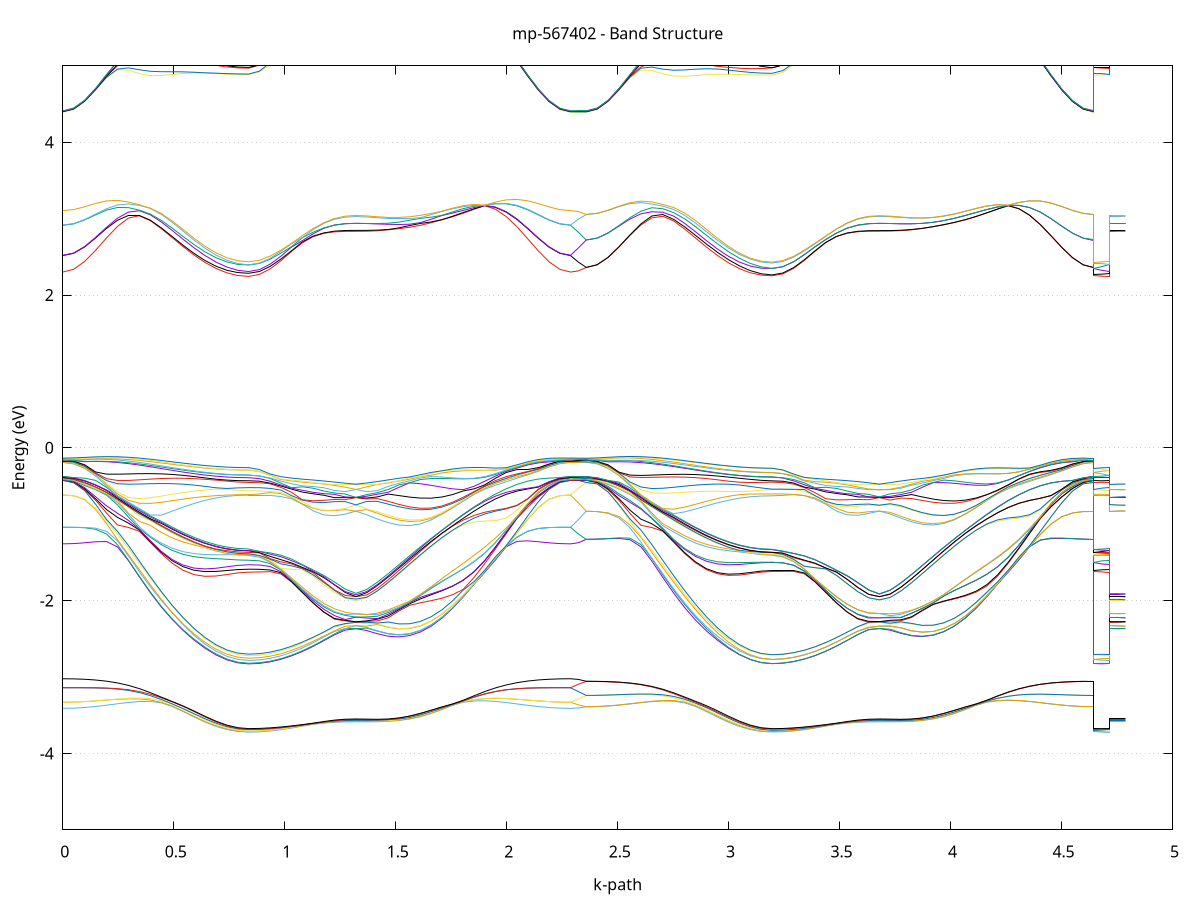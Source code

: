set title 'mp-567402 - Band Structure'
set xlabel 'k-path'
set ylabel 'Energy (eV)'
set grid y
set yrange [-5:5]
set terminal png size 800,600
set output 'mp-567402_bands_gnuplot.png'
plot '-' using 1:2 with lines notitle, '-' using 1:2 with lines notitle, '-' using 1:2 with lines notitle, '-' using 1:2 with lines notitle, '-' using 1:2 with lines notitle, '-' using 1:2 with lines notitle, '-' using 1:2 with lines notitle, '-' using 1:2 with lines notitle, '-' using 1:2 with lines notitle, '-' using 1:2 with lines notitle, '-' using 1:2 with lines notitle, '-' using 1:2 with lines notitle, '-' using 1:2 with lines notitle, '-' using 1:2 with lines notitle, '-' using 1:2 with lines notitle, '-' using 1:2 with lines notitle, '-' using 1:2 with lines notitle, '-' using 1:2 with lines notitle, '-' using 1:2 with lines notitle, '-' using 1:2 with lines notitle, '-' using 1:2 with lines notitle, '-' using 1:2 with lines notitle, '-' using 1:2 with lines notitle, '-' using 1:2 with lines notitle, '-' using 1:2 with lines notitle, '-' using 1:2 with lines notitle, '-' using 1:2 with lines notitle, '-' using 1:2 with lines notitle, '-' using 1:2 with lines notitle, '-' using 1:2 with lines notitle, '-' using 1:2 with lines notitle, '-' using 1:2 with lines notitle, '-' using 1:2 with lines notitle, '-' using 1:2 with lines notitle, '-' using 1:2 with lines notitle, '-' using 1:2 with lines notitle, '-' using 1:2 with lines notitle, '-' using 1:2 with lines notitle, '-' using 1:2 with lines notitle, '-' using 1:2 with lines notitle, '-' using 1:2 with lines notitle, '-' using 1:2 with lines notitle, '-' using 1:2 with lines notitle, '-' using 1:2 with lines notitle, '-' using 1:2 with lines notitle, '-' using 1:2 with lines notitle, '-' using 1:2 with lines notitle, '-' using 1:2 with lines notitle, '-' using 1:2 with lines notitle, '-' using 1:2 with lines notitle, '-' using 1:2 with lines notitle, '-' using 1:2 with lines notitle, '-' using 1:2 with lines notitle, '-' using 1:2 with lines notitle, '-' using 1:2 with lines notitle, '-' using 1:2 with lines notitle, '-' using 1:2 with lines notitle, '-' using 1:2 with lines notitle, '-' using 1:2 with lines notitle, '-' using 1:2 with lines notitle, '-' using 1:2 with lines notitle, '-' using 1:2 with lines notitle, '-' using 1:2 with lines notitle, '-' using 1:2 with lines notitle, '-' using 1:2 with lines notitle, '-' using 1:2 with lines notitle, '-' using 1:2 with lines notitle, '-' using 1:2 with lines notitle, '-' using 1:2 with lines notitle, '-' using 1:2 with lines notitle, '-' using 1:2 with lines notitle, '-' using 1:2 with lines notitle, '-' using 1:2 with lines notitle, '-' using 1:2 with lines notitle, '-' using 1:2 with lines notitle, '-' using 1:2 with lines notitle, '-' using 1:2 with lines notitle, '-' using 1:2 with lines notitle, '-' using 1:2 with lines notitle, '-' using 1:2 with lines notitle, '-' using 1:2 with lines notitle, '-' using 1:2 with lines notitle, '-' using 1:2 with lines notitle, '-' using 1:2 with lines notitle, '-' using 1:2 with lines notitle, '-' using 1:2 with lines notitle, '-' using 1:2 with lines notitle, '-' using 1:2 with lines notitle, '-' using 1:2 with lines notitle, '-' using 1:2 with lines notitle, '-' using 1:2 with lines notitle, '-' using 1:2 with lines notitle, '-' using 1:2 with lines notitle, '-' using 1:2 with lines notitle, '-' using 1:2 with lines notitle, '-' using 1:2 with lines notitle, '-' using 1:2 with lines notitle, '-' using 1:2 with lines notitle, '-' using 1:2 with lines notitle, '-' using 1:2 with lines notitle, '-' using 1:2 with lines notitle, '-' using 1:2 with lines notitle, '-' using 1:2 with lines notitle, '-' using 1:2 with lines notitle, '-' using 1:2 with lines notitle, '-' using 1:2 with lines notitle, '-' using 1:2 with lines notitle, '-' using 1:2 with lines notitle, '-' using 1:2 with lines notitle, '-' using 1:2 with lines notitle, '-' using 1:2 with lines notitle, '-' using 1:2 with lines notitle, '-' using 1:2 with lines notitle, '-' using 1:2 with lines notitle, '-' using 1:2 with lines notitle, '-' using 1:2 with lines notitle, '-' using 1:2 with lines notitle, '-' using 1:2 with lines notitle, '-' using 1:2 with lines notitle, '-' using 1:2 with lines notitle, '-' using 1:2 with lines notitle, '-' using 1:2 with lines notitle, '-' using 1:2 with lines notitle, '-' using 1:2 with lines notitle, '-' using 1:2 with lines notitle, '-' using 1:2 with lines notitle, '-' using 1:2 with lines notitle, '-' using 1:2 with lines notitle, '-' using 1:2 with lines notitle, '-' using 1:2 with lines notitle, '-' using 1:2 with lines notitle, '-' using 1:2 with lines notitle, '-' using 1:2 with lines notitle, '-' using 1:2 with lines notitle, '-' using 1:2 with lines notitle, '-' using 1:2 with lines notitle, '-' using 1:2 with lines notitle, '-' using 1:2 with lines notitle, '-' using 1:2 with lines notitle, '-' using 1:2 with lines notitle, '-' using 1:2 with lines notitle, '-' using 1:2 with lines notitle, '-' using 1:2 with lines notitle, '-' using 1:2 with lines notitle, '-' using 1:2 with lines notitle, '-' using 1:2 with lines notitle, '-' using 1:2 with lines notitle, '-' using 1:2 with lines notitle, '-' using 1:2 with lines notitle, '-' using 1:2 with lines notitle, '-' using 1:2 with lines notitle, '-' using 1:2 with lines notitle, '-' using 1:2 with lines notitle, '-' using 1:2 with lines notitle, '-' using 1:2 with lines notitle, '-' using 1:2 with lines notitle, '-' using 1:2 with lines notitle, '-' using 1:2 with lines notitle, '-' using 1:2 with lines notitle, '-' using 1:2 with lines notitle
0.000000 -11.893643
0.049258 -11.889943
0.098517 -11.878843
0.147775 -11.860743
0.197034 -11.835943
0.246292 -11.805143
0.295550 -11.768943
0.344809 -11.728343
0.394067 -11.684343
0.443326 -11.638343
0.492584 -11.591743
0.541842 -11.545843
0.591101 -11.502343
0.640359 -11.462643
0.689618 -11.428343
0.738876 -11.400943
0.788134 -11.382243
0.837393 -11.375243
0.837393 -11.375243
0.885740 -11.373943
0.934087 -11.369943
0.982433 -11.363743
1.030780 -11.355743
1.079127 -11.346543
1.127474 -11.337143
1.175821 -11.328543
1.224168 -11.321443
1.272515 -11.316243
1.320862 -11.312843
1.320862 -11.312843
1.369209 -11.317043
1.417555 -11.326543
1.465902 -11.342443
1.514249 -11.364643
1.562596 -11.392943
1.610943 -11.426743
1.659290 -11.465343
1.707637 -11.507743
1.755984 -11.552643
1.804331 -11.599043
1.852677 -11.645443
1.901024 -11.690743
1.949371 -11.733643
1.997718 -11.773143
2.046065 -11.808143
2.094412 -11.838043
2.142759 -11.861943
2.191106 -11.879443
2.239453 -11.890043
2.287799 -11.893643
2.287799 -11.893643
2.323133 -11.892843
2.358466 -11.891443
2.358466 -11.891443
2.407724 -11.887743
2.456983 -11.876743
2.506241 -11.858643
2.555500 -11.833943
2.604758 -11.803143
2.654016 -11.767043
2.703275 -11.726643
2.752533 -11.682843
2.801792 -11.637043
2.851050 -11.590643
2.900308 -11.545043
2.949567 -11.501843
2.998825 -11.462543
3.048084 -11.428543
3.097342 -11.401243
3.146600 -11.382343
3.195859 -11.375143
3.195859 -11.375143
3.244206 -11.373843
3.292553 -11.369943
3.340899 -11.363743
3.389246 -11.355743
3.437593 -11.346543
3.485940 -11.337143
3.534287 -11.328543
3.582634 -11.321443
3.630981 -11.316243
3.679328 -11.312843
3.679328 -11.312843
3.727675 -11.317043
3.776021 -11.326543
3.824368 -11.342343
3.872715 -11.364543
3.921062 -11.392743
3.969409 -11.426343
4.017756 -11.464743
4.066103 -11.506843
4.114450 -11.551643
4.162797 -11.597743
4.211143 -11.643943
4.259490 -11.689143
4.307837 -11.731843
4.356184 -11.771243
4.404531 -11.806243
4.452878 -11.836043
4.501225 -11.859843
4.549572 -11.877343
4.597919 -11.887943
4.646266 -11.891443
4.646266 -11.375143
4.681599 -11.375243
4.716932 -11.375243
4.716932 -11.312843
4.752265 -11.312843
4.787599 -11.312843
e
0.000000 -11.878743
0.049258 -11.875043
0.098517 -11.864143
0.147775 -11.846243
0.197034 -11.821743
0.246292 -11.791343
0.295550 -11.755643
0.344809 -11.715743
0.394067 -11.672643
0.443326 -11.627643
0.492584 -11.582143
0.541842 -11.537543
0.591101 -11.495343
0.640359 -11.457143
0.689618 -11.423943
0.738876 -11.397243
0.788134 -11.378243
0.837393 -11.369843
0.837393 -11.369843
0.885740 -11.368543
0.934087 -11.364743
0.982433 -11.358643
1.030780 -11.350643
1.079127 -11.341543
1.127474 -11.331843
1.175821 -11.322643
1.224168 -11.314843
1.272515 -11.311943
1.320862 -11.312843
1.320862 -11.312843
1.369209 -11.312743
1.417555 -11.321543
1.465902 -11.337343
1.514249 -11.359043
1.562596 -11.386543
1.610943 -11.419443
1.659290 -11.457043
1.707637 -11.498443
1.755984 -11.542443
1.804331 -11.587943
1.852677 -11.633543
1.901024 -11.678243
1.949371 -11.720543
1.997718 -11.759543
2.046065 -11.794243
2.094412 -11.823743
2.142759 -11.847343
2.191106 -11.864643
2.239453 -11.875143
2.287799 -11.878743
2.287799 -11.878743
2.323133 -11.884543
2.358466 -11.887543
2.358466 -11.887543
2.407724 -11.883843
2.456983 -11.872843
2.506241 -11.854843
2.555500 -11.830143
2.604758 -11.799343
2.654016 -11.763243
2.703275 -11.722743
2.752533 -11.678943
2.801792 -11.633143
2.851050 -11.586543
2.900308 -11.540843
2.949567 -11.497343
2.998825 -11.457643
3.048084 -11.423143
3.097342 -11.395143
3.146600 -11.377643
3.195859 -11.371343
3.195859 -11.371343
3.244206 -11.370043
3.292553 -11.366043
3.340899 -11.359743
3.389246 -11.351643
3.437593 -11.342143
3.485940 -11.332243
3.534287 -11.322843
3.582634 -11.314843
3.630981 -11.311943
3.679328 -11.312843
3.679328 -11.312843
3.727675 -11.312743
3.776021 -11.321843
3.824368 -11.338243
3.872715 -11.360643
3.921062 -11.388943
3.969409 -11.422643
4.017756 -11.461043
4.066103 -11.503143
4.114450 -11.547843
4.162797 -11.594043
4.211143 -11.640243
4.259490 -11.685343
4.307837 -11.728043
4.356184 -11.767443
4.404531 -11.802343
4.452878 -11.832143
4.501225 -11.855943
4.549572 -11.873443
4.597919 -11.884043
4.646266 -11.887543
4.646266 -11.371343
4.681599 -11.370943
4.716932 -11.369843
4.716932 -11.312843
4.752265 -11.312843
4.787599 -11.312843
e
0.000000 -11.878643
0.049258 -11.874943
0.098517 -11.864043
0.147775 -11.846143
0.197034 -11.821543
0.246292 -11.790943
0.295550 -11.755043
0.344809 -11.714843
0.394067 -11.671243
0.443326 -11.625643
0.492584 -11.579443
0.541842 -11.533943
0.591101 -11.490843
0.640359 -11.451543
0.689618 -11.417543
0.738876 -11.390243
0.788134 -11.373943
0.837393 -11.369543
0.837393 -11.369543
0.885740 -11.368243
0.934087 -11.364443
0.982433 -11.358343
1.030780 -11.350443
1.079127 -11.341243
1.127474 -11.331743
1.175821 -11.322543
1.224168 -11.314843
1.272515 -11.309543
1.320862 -11.306943
1.320862 -11.306943
1.369209 -11.310943
1.417555 -11.321043
1.465902 -11.336943
1.514249 -11.358743
1.562596 -11.386343
1.610943 -11.419343
1.659290 -11.456943
1.707637 -11.498343
1.755984 -11.542443
1.804331 -11.587943
1.852677 -11.633543
1.901024 -11.678143
1.949371 -11.720443
1.997718 -11.759443
2.046065 -11.794143
2.094412 -11.823643
2.142759 -11.847243
2.191106 -11.864543
2.239453 -11.875143
2.287799 -11.878643
2.287799 -11.878643
2.323133 -11.871443
2.358466 -11.863743
2.358466 -11.863743
2.407724 -11.860043
2.456983 -11.849243
2.506241 -11.831543
2.555500 -11.807343
2.604758 -11.777243
2.654016 -11.742043
2.703275 -11.702743
2.752533 -11.660343
2.801792 -11.616243
2.851050 -11.571743
2.900308 -11.528243
2.949567 -11.487443
2.998825 -11.450643
3.048084 -11.419143
3.097342 -11.394343
3.146600 -11.375243
3.195859 -11.366643
3.195859 -11.366643
3.244206 -11.365443
3.292553 -11.361843
3.340899 -11.356043
3.389246 -11.348543
3.437593 -11.340043
3.485940 -11.331043
3.534287 -11.322343
3.582634 -11.314843
3.630981 -11.309543
3.679328 -11.306943
3.679328 -11.306943
3.727675 -11.310843
3.776021 -11.320343
3.824368 -11.335143
3.872715 -11.355543
3.921062 -11.381743
3.969409 -11.413243
4.017756 -11.449643
4.066103 -11.489843
4.114450 -11.532743
4.162797 -11.577243
4.211143 -11.622043
4.259490 -11.665843
4.307837 -11.707543
4.356184 -11.745943
4.404531 -11.780143
4.452878 -11.809343
4.501225 -11.832743
4.549572 -11.849743
4.597919 -11.860243
4.646266 -11.863743
4.646266 -11.366643
4.681599 -11.368043
4.716932 -11.369543
4.716932 -11.306943
4.752265 -11.306943
4.787599 -11.306943
e
0.000000 -11.847243
0.049258 -11.843643
0.098517 -11.833043
0.147775 -11.815443
0.197034 -11.791543
0.246292 -11.761743
0.295550 -11.726943
0.344809 -11.688143
0.394067 -11.646443
0.443326 -11.603043
0.492584 -11.559443
0.541842 -11.517043
0.591101 -11.477443
0.640359 -11.441943
0.689618 -11.411843
0.738876 -11.388343
0.788134 -11.369843
0.837393 -11.360743
0.837393 -11.360743
0.885740 -11.359543
0.934087 -11.356143
0.982433 -11.350743
1.030780 -11.343743
1.079127 -11.335843
1.127474 -11.327843
1.175821 -11.320443
1.224168 -11.314143
1.272515 -11.309543
1.320862 -11.306943
1.320862 -11.306943
1.369209 -11.310743
1.417555 -11.318443
1.465902 -11.331543
1.514249 -11.350443
1.562596 -11.375143
1.610943 -11.405443
1.659290 -11.440443
1.707637 -11.479543
1.755984 -11.521343
1.804331 -11.564943
1.852677 -11.608843
1.901024 -11.651943
1.949371 -11.693043
1.997718 -11.730943
2.046065 -11.764643
2.094412 -11.793443
2.142759 -11.816643
2.191106 -11.833543
2.239453 -11.843843
2.287799 -11.847243
2.287799 -11.847243
2.323133 -11.854943
2.358466 -11.863143
2.358466 -11.863143
2.407724 -11.859443
2.456983 -11.848643
2.506241 -11.830943
2.555500 -11.806643
2.604758 -11.776443
2.654016 -11.741043
2.703275 -11.701343
2.752533 -11.658343
2.801792 -11.613543
2.851050 -11.568043
2.900308 -11.523443
2.949567 -11.481243
2.998825 -11.442943
3.048084 -11.409843
3.097342 -11.383243
3.146600 -11.368243
3.195859 -11.364543
3.195859 -11.364543
3.244206 -11.363343
3.292553 -11.359643
3.340899 -11.353843
3.389246 -11.346243
3.437593 -11.337643
3.485940 -11.328843
3.534287 -11.320743
3.582634 -11.314143
3.630981 -11.309543
3.679328 -11.306943
3.679328 -11.306943
3.727675 -11.310843
3.776021 -11.319343
3.824368 -11.333743
3.872715 -11.354143
3.921062 -11.380443
3.969409 -11.412143
4.017756 -11.448543
4.066103 -11.488843
4.114450 -11.531843
4.162797 -11.576443
4.211143 -11.621243
4.259490 -11.665143
4.307837 -11.706843
4.356184 -11.745243
4.404531 -11.779543
4.452878 -11.808643
4.501225 -11.832043
4.549572 -11.849143
4.597919 -11.859643
4.646266 -11.863143
4.646266 -11.364543
4.681599 -11.362843
4.716932 -11.360743
4.716932 -11.306943
4.752265 -11.306943
4.787599 -11.306943
e
0.000000 -11.846043
0.049258 -11.842443
0.098517 -11.831743
0.147775 -11.814243
0.197034 -11.790243
0.246292 -11.760443
0.295550 -11.725543
0.344809 -11.686443
0.394067 -11.644343
0.443326 -11.600243
0.492584 -11.555743
0.541842 -11.512243
0.591101 -11.471143
0.640359 -11.434043
0.689618 -11.402243
0.738876 -11.376943
0.788134 -11.362143
0.837393 -11.359443
0.837393 -11.359443
0.885740 -11.358343
0.934087 -11.354843
0.982433 -11.349443
1.030780 -11.342543
1.079127 -11.334743
1.127474 -11.326843
1.175821 -11.319843
1.224168 -11.313943
1.272515 -11.308743
1.320862 -11.305943
1.320862 -11.305943
1.369209 -11.308943
1.417555 -11.316543
1.465902 -11.329843
1.514249 -11.349043
1.562596 -11.373843
1.610943 -11.404143
1.659290 -11.439243
1.707637 -11.478343
1.755984 -11.520243
1.804331 -11.563743
1.852677 -11.607643
1.901024 -11.650743
1.949371 -11.691843
1.997718 -11.729743
2.046065 -11.763443
2.094412 -11.792243
2.142759 -11.815343
2.191106 -11.832243
2.239453 -11.842543
2.287799 -11.846043
2.287799 -11.846043
2.323133 -11.839343
2.358466 -11.834843
2.358466 -11.834843
2.407724 -11.831243
2.456983 -11.820643
2.506241 -11.803243
2.555500 -11.779543
2.604758 -11.749943
2.654016 -11.715443
2.703275 -11.676943
2.752533 -11.635443
2.801792 -11.592443
2.851050 -11.549143
2.900308 -11.507243
2.949567 -11.468043
2.998825 -11.433243
3.048084 -11.404043
3.097342 -11.381543
3.146600 -11.363843
3.195859 -11.354643
3.195859 -11.354643
3.244206 -11.353443
3.292553 -11.350143
3.340899 -11.344943
3.389246 -11.338843
3.437593 -11.332243
3.485940 -11.325743
3.534287 -11.319643
3.582634 -11.313943
3.630981 -11.308743
3.679328 -11.305943
3.679328 -11.305943
3.727675 -11.308743
3.776021 -11.315243
3.824368 -11.327543
3.872715 -11.345643
3.921062 -11.369543
3.969409 -11.398843
4.017756 -11.433143
4.066103 -11.471343
4.114450 -11.512443
4.162797 -11.555343
4.211143 -11.598743
4.259490 -11.641243
4.307837 -11.681843
4.356184 -11.719443
4.404531 -11.752943
4.452878 -11.781443
4.501225 -11.804443
4.549572 -11.821143
4.597919 -11.831443
4.646266 -11.834843
4.646266 -11.354643
4.681599 -11.357143
4.716932 -11.359443
4.716932 -11.305943
4.752265 -11.305943
4.787599 -11.305943
e
0.000000 -11.827643
0.049258 -11.824043
0.098517 -11.813443
0.147775 -11.796143
0.197034 -11.772443
0.246292 -11.743043
0.295550 -11.708643
0.344809 -11.670243
0.394067 -11.629043
0.443326 -11.586043
0.492584 -11.542943
0.541842 -11.501043
0.591101 -11.461943
0.640359 -11.426943
0.689618 -11.397543
0.738876 -11.374843
0.788134 -11.358243
0.837393 -11.351043
0.837393 -11.351043
0.885740 -11.349843
0.934087 -11.346643
0.982433 -11.341443
1.030780 -11.334943
1.079127 -11.327843
1.127474 -11.321243
1.175821 -11.316143
1.224168 -11.313043
1.272515 -11.308743
1.320862 -11.305943
1.320862 -11.305943
1.369209 -11.308643
1.417555 -11.313943
1.465902 -11.324943
1.514249 -11.342243
1.562596 -11.365543
1.610943 -11.394443
1.659290 -11.428243
1.707637 -11.466043
1.755984 -11.506843
1.804331 -11.549443
1.852677 -11.592543
1.901024 -11.634843
1.949371 -11.675243
1.997718 -11.712643
2.046065 -11.745943
2.094412 -11.774443
2.142759 -11.797243
2.191106 -11.813943
2.239453 -11.824143
2.287799 -11.827643
2.287799 -11.827643
2.323133 -11.828843
2.358466 -11.831243
2.358466 -11.831243
2.407724 -11.827643
2.456983 -11.817043
2.506241 -11.799743
2.555500 -11.775943
2.604758 -11.746443
2.654016 -11.712043
2.703275 -11.673443
2.752533 -11.631943
2.801792 -11.588843
2.851050 -11.545343
2.900308 -11.502843
2.949567 -11.463043
2.998825 -11.427243
3.048084 -11.396743
3.097342 -11.372843
3.146600 -11.357343
3.195859 -11.354043
3.195859 -11.354043
3.244206 -11.353043
3.292553 -11.349843
3.340899 -11.344843
3.389246 -11.338043
3.437593 -11.330443
3.485940 -11.322743
3.534287 -11.316343
3.582634 -11.313043
3.630981 -11.308743
3.679328 -11.305943
3.679328 -11.305943
3.727675 -11.308743
3.776021 -11.314943
3.824368 -11.326243
3.872715 -11.343743
3.921062 -11.367243
3.969409 -11.396343
4.017756 -11.430343
4.066103 -11.468443
4.114450 -11.509443
4.162797 -11.552243
4.211143 -11.595443
4.259490 -11.637943
4.307837 -11.678543
4.356184 -11.716043
4.404531 -11.749443
4.452878 -11.777943
4.501225 -11.800843
4.549572 -11.817643
4.597919 -11.827843
4.646266 -11.831243
4.646266 -11.354043
4.681599 -11.352043
4.716932 -11.351043
4.716932 -11.305943
4.752265 -11.305943
4.787599 -11.305943
e
0.000000 -11.450443
0.049258 -11.449343
0.098517 -11.446243
0.147775 -11.441143
0.197034 -11.434343
0.246292 -11.425943
0.295550 -11.416243
0.344809 -11.405643
0.394067 -11.394443
0.443326 -11.383143
0.492584 -11.372043
0.541842 -11.361643
0.591101 -11.352343
0.640359 -11.344543
0.689618 -11.338743
0.738876 -11.335243
0.788134 -11.336043
0.837393 -11.337943
0.837393 -11.337943
0.885740 -11.337443
0.934087 -11.335943
0.982433 -11.333443
1.030780 -11.330043
1.079127 -11.325743
1.127474 -11.320743
1.175821 -11.314743
1.224168 -11.308543
1.272515 -11.304743
1.320862 -11.304743
1.320862 -11.304743
1.369209 -11.305343
1.417555 -11.309043
1.465902 -11.313543
1.514249 -11.318843
1.562596 -11.325343
1.610943 -11.333043
1.659290 -11.341743
1.707637 -11.351543
1.755984 -11.362043
1.804331 -11.373143
1.852677 -11.384543
1.901024 -11.395943
1.949371 -11.406943
1.997718 -11.417343
2.046065 -11.426743
2.094412 -11.434843
2.142759 -11.441543
2.191106 -11.446343
2.239453 -11.449343
2.287799 -11.450443
2.287799 -11.450443
2.323133 -11.448743
2.358466 -11.444843
2.358466 -11.444843
2.407724 -11.443843
2.456983 -11.440843
2.506241 -11.435843
2.555500 -11.429143
2.604758 -11.421043
2.654016 -11.411643
2.703275 -11.401343
2.752533 -11.390643
2.801792 -11.379843
2.851050 -11.369343
2.900308 -11.359643
2.949567 -11.351143
2.998825 -11.344343
3.048084 -11.339743
3.097342 -11.337443
3.146600 -11.336843
3.195859 -11.334743
3.195859 -11.334743
3.244206 -11.334143
3.292553 -11.332543
3.340899 -11.330043
3.389246 -11.326943
3.437593 -11.323343
3.485940 -11.319243
3.534287 -11.314643
3.582634 -11.308543
3.630981 -11.304743
3.679328 -11.304743
3.679328 -11.304743
3.727675 -11.305243
3.776021 -11.307943
3.824368 -11.312143
3.872715 -11.317343
3.921062 -11.323543
3.969409 -11.330943
4.017756 -11.339343
4.066103 -11.348743
4.114450 -11.358943
4.162797 -11.369743
4.211143 -11.380743
4.259490 -11.391843
4.307837 -11.402543
4.356184 -11.412643
4.404531 -11.421843
4.452878 -11.429743
4.501225 -11.436243
4.549572 -11.440943
4.597919 -11.443943
4.646266 -11.444843
4.646266 -11.334743
4.681599 -11.336943
4.716932 -11.337943
4.716932 -11.304743
4.752265 -11.304743
4.787599 -11.304743
e
0.000000 -11.427343
0.049258 -11.426343
0.098517 -11.423543
0.147775 -11.418843
0.197034 -11.412743
0.246292 -11.405143
0.295550 -11.396543
0.344809 -11.387243
0.394067 -11.377543
0.443326 -11.367943
0.492584 -11.358743
0.541842 -11.350343
0.591101 -11.343143
0.640359 -11.337743
0.689618 -11.334443
0.738876 -11.333443
0.788134 -11.331843
0.837393 -11.328743
0.837393 -11.328743
0.885740 -11.328343
0.934087 -11.327043
0.982433 -11.324843
1.030780 -11.322043
1.079127 -11.318543
1.127474 -11.314443
1.175821 -11.310043
1.224168 -11.306243
1.272515 -11.304643
1.320862 -11.304743
1.320862 -11.304743
1.369209 -11.305043
1.417555 -11.306543
1.465902 -11.308743
1.514249 -11.312143
1.562596 -11.316943
1.610943 -11.323043
1.659290 -11.330243
1.707637 -11.338543
1.755984 -11.347743
1.804331 -11.357443
1.852677 -11.367543
1.901024 -11.377743
1.949371 -11.387743
1.997718 -11.397143
2.046065 -11.405643
2.094412 -11.413143
2.142759 -11.419143
2.191106 -11.423643
2.239453 -11.426343
2.287799 -11.427343
2.287799 -11.427343
2.323133 -11.436543
2.358466 -11.443043
2.358466 -11.443043
2.407724 -11.442043
2.456983 -11.438943
2.506241 -11.434043
2.555500 -11.427243
2.604758 -11.419043
2.654016 -11.409543
2.703275 -11.399143
2.752533 -11.388143
2.801792 -11.376943
2.851050 -11.365943
2.900308 -11.355543
2.949567 -11.346143
2.998825 -11.338243
3.048084 -11.332143
3.097342 -11.328143
3.146600 -11.330443
3.195859 -11.334343
3.195859 -11.334343
3.244206 -11.333843
3.292553 -11.332343
3.340899 -11.329743
3.389246 -11.325943
3.437593 -11.321143
3.485940 -11.315643
3.534287 -11.310243
3.582634 -11.306243
3.630981 -11.304643
3.679328 -11.304743
3.679328 -11.304743
3.727675 -11.305143
3.776021 -11.307843
3.824368 -11.311143
3.872715 -11.315743
3.921062 -11.321743
3.969409 -11.328943
4.017756 -11.337243
4.066103 -11.346643
4.114450 -11.356843
4.162797 -11.367643
4.211143 -11.378643
4.259490 -11.389743
4.307837 -11.400543
4.356184 -11.410643
4.404531 -11.419843
4.452878 -11.427843
4.501225 -11.434343
4.549572 -11.439143
4.597919 -11.442043
4.646266 -11.443043
4.646266 -11.334343
4.681599 -11.331543
4.716932 -11.328743
4.716932 -11.304743
4.752265 -11.304743
4.787599 -11.304743
e
0.000000 -11.427243
0.049258 -11.426243
0.098517 -11.423443
0.147775 -11.418743
0.197034 -11.412443
0.246292 -11.404643
0.295550 -11.395643
0.344809 -11.385743
0.394067 -11.375343
0.443326 -11.364843
0.492584 -11.354543
0.541842 -11.344843
0.591101 -11.336343
0.640359 -11.329243
0.689618 -11.324143
0.738876 -11.321743
0.788134 -11.324243
0.837393 -11.328243
0.837393 -11.328243
0.885740 -11.327743
0.934087 -11.326443
0.982433 -11.324143
1.030780 -11.321243
1.079127 -11.317643
1.127474 -11.313643
1.175821 -11.309643
1.224168 -11.306143
1.272515 -11.304243
1.320862 -11.304743
1.320862 -11.304743
1.369209 -11.303443
1.417555 -11.304943
1.465902 -11.307543
1.514249 -11.311343
1.562596 -11.316443
1.610943 -11.322643
1.659290 -11.330043
1.707637 -11.338443
1.755984 -11.347543
1.804331 -11.357343
1.852677 -11.367543
1.901024 -11.377643
1.949371 -11.387643
1.997718 -11.397043
2.046065 -11.405543
2.094412 -11.413043
2.142759 -11.419043
2.191106 -11.423543
2.239453 -11.426343
2.287799 -11.427243
2.287799 -11.427243
2.323133 -11.416843
2.358466 -11.406443
2.358466 -11.406443
2.407724 -11.405543
2.456983 -11.402943
2.506241 -11.398743
2.555500 -11.393143
2.604758 -11.386343
2.654016 -11.378643
2.703275 -11.370343
2.752533 -11.361743
2.801792 -11.353343
2.851050 -11.345443
2.900308 -11.338443
2.949567 -11.332743
2.998825 -11.328743
3.048084 -11.326843
3.097342 -11.327443
3.146600 -11.325543
3.195859 -11.323843
3.195859 -11.323843
3.244206 -11.323543
3.292553 -11.322443
3.340899 -11.320643
3.389246 -11.318443
3.437593 -11.315743
3.485940 -11.312643
3.534287 -11.309343
3.582634 -11.306143
3.630981 -11.304243
3.679328 -11.304743
3.679328 -11.304743
3.727675 -11.303343
3.776021 -11.304343
3.824368 -11.305543
3.872715 -11.307743
3.921062 -11.311143
3.969409 -11.315643
4.017756 -11.321443
4.066103 -11.328243
4.114450 -11.335943
4.162797 -11.344343
4.211143 -11.353143
4.259490 -11.362043
4.307837 -11.370843
4.356184 -11.379243
4.404531 -11.386843
4.452878 -11.393543
4.501225 -11.399043
4.549572 -11.403143
4.597919 -11.405543
4.646266 -11.406443
4.646266 -11.323843
4.681599 -11.325643
4.716932 -11.328243
4.716932 -11.304743
4.752265 -11.304743
4.787599 -11.304743
e
0.000000 -11.386543
0.049258 -11.385843
0.098517 -11.383443
0.147775 -11.379743
0.197034 -11.374643
0.246292 -11.368543
0.295550 -11.361743
0.344809 -11.354443
0.394067 -11.346943
0.443326 -11.339643
0.492584 -11.332943
0.541842 -11.327143
0.591101 -11.322643
0.640359 -11.319743
0.689618 -11.318843
0.738876 -11.319743
0.788134 -11.319343
0.837393 -11.318343
0.837393 -11.318343
0.885740 -11.318043
0.934087 -11.317143
0.982433 -11.315743
1.030780 -11.313843
1.079127 -11.311643
1.127474 -11.309343
1.175821 -11.307043
1.224168 -11.305343
1.272515 -11.304143
1.320862 -11.304743
1.320862 -11.304743
1.369209 -11.303043
1.417555 -11.302043
1.465902 -11.302143
1.514249 -11.303143
1.562596 -11.305343
1.610943 -11.308643
1.659290 -11.313043
1.707637 -11.318543
1.755984 -11.324843
1.804331 -11.331943
1.852677 -11.339443
1.901024 -11.347243
1.949371 -11.354943
1.997718 -11.362343
2.046065 -11.369143
2.094412 -11.375043
2.142759 -11.379943
2.191106 -11.383543
2.239453 -11.385843
2.287799 -11.386543
2.287799 -11.386543
2.323133 -11.395643
2.358466 -11.405743
2.358466 -11.405743
2.407724 -11.404843
2.456983 -11.402243
2.506241 -11.398043
2.555500 -11.392343
2.604758 -11.385343
2.654016 -11.377243
2.703275 -11.368443
2.752533 -11.359243
2.801792 -11.349943
2.851050 -11.341043
2.900308 -11.332743
2.949567 -11.325643
2.998825 -11.320143
3.048084 -11.316543
3.097342 -11.315443
3.146600 -11.318443
3.195859 -11.321343
3.195859 -11.321343
3.244206 -11.320943
3.292553 -11.319843
3.340899 -11.317943
3.389246 -11.315643
3.437593 -11.312843
3.485940 -11.309943
3.534287 -11.307243
3.582634 -11.305343
3.630981 -11.304143
3.679328 -11.304743
3.679328 -11.304743
3.727675 -11.303143
3.776021 -11.302443
3.824368 -11.303343
3.872715 -11.305743
3.921062 -11.309343
3.969409 -11.314143
4.017756 -11.320043
4.066103 -11.327043
4.114450 -11.334843
4.162797 -11.343243
4.211143 -11.352143
4.259490 -11.361143
4.307837 -11.369943
4.356184 -11.378443
4.404531 -11.386043
4.452878 -11.392843
4.501225 -11.398243
4.549572 -11.402343
4.597919 -11.404843
4.646266 -11.405743
4.646266 -11.321343
4.681599 -11.319943
4.716932 -11.318343
4.716932 -11.304743
4.752265 -11.304743
4.787599 -11.304743
e
0.000000 -11.385943
0.049258 -11.385143
0.098517 -11.382843
0.147775 -11.379043
0.197034 -11.373943
0.246292 -11.367743
0.295550 -11.360643
0.344809 -11.352943
0.394067 -11.344943
0.443326 -11.336943
0.492584 -11.329443
0.541842 -11.322743
0.591101 -11.317243
0.640359 -11.313443
0.689618 -11.311643
0.738876 -11.312243
0.788134 -11.314943
0.837393 -11.317643
0.837393 -11.317643
0.885740 -11.317343
0.934087 -11.316443
0.982433 -11.315043
1.030780 -11.313143
1.079127 -11.311143
1.127474 -11.308943
1.175821 -11.306943
1.224168 -11.305343
1.272515 -11.303143
1.320862 -11.299843
1.320862 -11.299843
1.369209 -11.302343
1.417555 -11.301443
1.465902 -11.301243
1.514249 -11.302143
1.562596 -11.304343
1.610943 -11.307643
1.659290 -11.312143
1.707637 -11.317643
1.755984 -11.324043
1.804331 -11.331143
1.852677 -11.338643
1.901024 -11.346443
1.949371 -11.354143
1.997718 -11.361643
2.046065 -11.368443
2.094412 -11.374343
2.142759 -11.379343
2.191106 -11.382943
2.239453 -11.385143
2.287799 -11.385943
2.287799 -11.385943
2.323133 -11.378443
2.358466 -11.373643
2.358466 -11.373643
2.407724 -11.372943
2.456983 -11.370843
2.506241 -11.367343
2.555500 -11.362743
2.604758 -11.357143
2.654016 -11.350843
2.703275 -11.344143
2.752533 -11.337243
2.801792 -11.330643
2.851050 -11.324543
2.900308 -11.319343
2.949567 -11.315443
2.998825 -11.313243
3.048084 -11.312843
3.097342 -11.314443
3.146600 -11.315443
3.195859 -11.316043
3.195859 -11.316043
3.244206 -11.315843
3.292553 -11.315043
3.340899 -11.313843
3.389246 -11.312243
3.437593 -11.310443
3.485940 -11.308543
3.534287 -11.306843
3.582634 -11.305343
3.630981 -11.303143
3.679328 -11.299843
3.679328 -11.299843
3.727675 -11.302343
3.776021 -11.301243
3.824368 -11.300643
3.872715 -11.300943
3.921062 -11.302343
3.969409 -11.304743
4.017756 -11.308343
4.066103 -11.312843
4.114450 -11.318243
4.162797 -11.324443
4.211143 -11.331043
4.259490 -11.337943
4.307837 -11.344843
4.356184 -11.351543
4.404531 -11.357743
4.452878 -11.363143
4.501225 -11.367643
4.549572 -11.370943
4.597919 -11.372943
4.646266 -11.373643
4.646266 -11.316043
4.681599 -11.316643
4.716932 -11.317643
4.716932 -11.299843
4.752265 -11.299843
4.787599 -11.299843
e
0.000000 -11.367243
0.049258 -11.366543
0.098517 -11.364543
0.147775 -11.361143
0.197034 -11.356643
0.246292 -11.351243
0.295550 -11.345143
0.344809 -11.338643
0.394067 -11.331943
0.443326 -11.325443
0.492584 -11.319543
0.541842 -11.314543
0.591101 -11.310643
0.640359 -11.308343
0.689618 -11.307843
0.738876 -11.308943
0.788134 -11.311143
0.837393 -11.312443
0.837393 -11.312443
0.885740 -11.312243
0.934087 -11.311443
0.982433 -11.310243
1.030780 -11.308643
1.079127 -11.306743
1.127474 -11.304643
1.175821 -11.302343
1.224168 -11.300143
1.272515 -11.298843
1.320862 -11.299843
1.320862 -11.299843
1.369209 -11.298443
1.417555 -11.297743
1.465902 -11.297343
1.514249 -11.297643
1.562596 -11.298843
1.610943 -11.301043
1.659290 -11.304343
1.707637 -11.308643
1.755984 -11.313843
1.804331 -11.319643
1.852677 -11.326043
1.901024 -11.332643
1.949371 -11.339343
1.997718 -11.345843
2.046065 -11.351743
2.094412 -11.357043
2.142759 -11.361343
2.191106 -11.364643
2.239453 -11.366643
2.287799 -11.367243
2.287799 -11.367243
2.323133 -11.368443
2.358466 -11.371043
2.358466 -11.371043
2.407724 -11.370243
2.456983 -11.368143
2.506241 -11.364643
2.555500 -11.360043
2.604758 -11.354443
2.654016 -11.348043
2.703275 -11.341143
2.752533 -11.334143
2.801792 -11.327343
2.851050 -11.320943
2.900308 -11.315443
2.949567 -11.311143
2.998825 -11.308443
3.048084 -11.307543
3.097342 -11.308543
3.146600 -11.311043
3.195859 -11.312643
3.195859 -11.312643
3.244206 -11.312343
3.292553 -11.311543
3.340899 -11.310343
3.389246 -11.308643
3.437593 -11.306743
3.485940 -11.304643
3.534287 -11.302343
3.582634 -11.300143
3.630981 -11.298843
3.679328 -11.299843
3.679328 -11.299843
3.727675 -11.298443
3.776021 -11.297743
3.824368 -11.297343
3.872715 -11.297743
3.921062 -11.299143
3.969409 -11.301643
4.017756 -11.305143
4.066103 -11.309743
4.114450 -11.315243
4.162797 -11.321443
4.211143 -11.328143
4.259490 -11.335043
4.307837 -11.342043
4.356184 -11.348743
4.404531 -11.354943
4.452878 -11.360443
4.501225 -11.364943
4.549572 -11.368243
4.597919 -11.370343
4.646266 -11.371043
4.646266 -11.312643
4.681599 -11.312543
4.716932 -11.312443
4.716932 -11.299843
4.752265 -11.299843
4.787599 -11.299843
e
0.000000 -7.602443
0.049258 -7.601843
0.098517 -7.600143
0.147775 -7.597443
0.197034 -7.593943
0.246292 -7.590043
0.295550 -7.585843
0.344809 -7.581943
0.394067 -7.578343
0.443326 -7.575443
0.492584 -7.573243
0.541842 -7.571743
0.591101 -7.570843
0.640359 -7.570443
0.689618 -7.570243
0.738876 -7.570243
0.788134 -7.570343
0.837393 -7.570343
0.837393 -7.570343
0.885740 -7.568443
0.934087 -7.562943
0.982433 -7.554143
1.030780 -7.542243
1.079127 -7.527743
1.127474 -7.511243
1.175821 -7.493843
1.224168 -7.477043
1.272515 -7.463343
1.320862 -7.455143
1.320862 -7.455143
1.369209 -7.463243
1.417555 -7.476043
1.465902 -7.490943
1.514249 -7.505843
1.562596 -7.519643
1.610943 -7.531943
1.659290 -7.542443
1.707637 -7.551243
1.755984 -7.558743
1.804331 -7.565143
1.852677 -7.570843
1.901024 -7.576043
1.949371 -7.581043
1.997718 -7.585743
2.046065 -7.590143
2.094412 -7.594143
2.142759 -7.597643
2.191106 -7.600243
2.239453 -7.601943
2.287799 -7.602443
2.287799 -7.602443
2.323133 -7.602443
2.358466 -7.602443
2.358466 -7.602443
2.407724 -7.601843
2.456983 -7.600143
2.506241 -7.597443
2.555500 -7.593943
2.604758 -7.590043
2.654016 -7.585843
2.703275 -7.581943
2.752533 -7.578343
2.801792 -7.575443
2.851050 -7.573243
2.900308 -7.571743
2.949567 -7.570843
2.998825 -7.570443
3.048084 -7.570243
3.097342 -7.570243
3.146600 -7.570343
3.195859 -7.570343
3.195859 -7.570343
3.244206 -7.568443
3.292553 -7.562943
3.340899 -7.554143
3.389246 -7.542243
3.437593 -7.527743
3.485940 -7.511243
3.534287 -7.493843
3.582634 -7.477043
3.630981 -7.463343
3.679328 -7.455143
3.679328 -7.455143
3.727675 -7.463243
3.776021 -7.476043
3.824368 -7.490943
3.872715 -7.505843
3.921062 -7.519643
3.969409 -7.531943
4.017756 -7.542443
4.066103 -7.551243
4.114450 -7.558743
4.162797 -7.565143
4.211143 -7.570843
4.259490 -7.576043
4.307837 -7.581043
4.356184 -7.585743
4.404531 -7.590143
4.452878 -7.594143
4.501225 -7.597643
4.549572 -7.600243
4.597919 -7.601943
4.646266 -7.602443
4.646266 -7.570343
4.681599 -7.570343
4.716932 -7.570343
4.716932 -7.455143
4.752265 -7.455143
4.787599 -7.455143
e
0.000000 -7.602443
0.049258 -7.601843
0.098517 -7.600143
0.147775 -7.597443
0.197034 -7.593943
0.246292 -7.589943
0.295550 -7.585743
0.344809 -7.581743
0.394067 -7.578243
0.443326 -7.575243
0.492584 -7.573043
0.541842 -7.571543
0.591101 -7.570643
0.640359 -7.570243
0.689618 -7.570043
0.738876 -7.570043
0.788134 -7.570143
0.837393 -7.570143
0.837393 -7.570143
0.885740 -7.568343
0.934087 -7.562843
0.982433 -7.553743
1.030780 -7.541543
1.079127 -7.526543
1.127474 -7.509743
1.175821 -7.492143
1.224168 -7.475343
1.272515 -7.461743
1.320862 -7.455143
1.320862 -7.455143
1.369209 -7.461743
1.417555 -7.474243
1.465902 -7.489043
1.514249 -7.504043
1.562596 -7.517943
1.610943 -7.530343
1.659290 -7.541043
1.707637 -7.550043
1.755984 -7.557743
1.804331 -7.564443
1.852677 -7.570343
1.901024 -7.575743
1.949371 -7.580743
1.997718 -7.585543
2.046065 -7.590043
2.094412 -7.594143
2.142759 -7.597543
2.191106 -7.600243
2.239453 -7.601843
2.287799 -7.602443
2.287799 -7.602443
2.323133 -7.602443
2.358466 -7.602443
2.358466 -7.602443
2.407724 -7.601843
2.456983 -7.600143
2.506241 -7.597443
2.555500 -7.593943
2.604758 -7.589943
2.654016 -7.585743
2.703275 -7.581743
2.752533 -7.578243
2.801792 -7.575243
2.851050 -7.573043
2.900308 -7.571543
2.949567 -7.570643
2.998825 -7.570243
3.048084 -7.570043
3.097342 -7.570043
3.146600 -7.570143
3.195859 -7.570143
3.195859 -7.570143
3.244206 -7.568343
3.292553 -7.562843
3.340899 -7.553743
3.389246 -7.541543
3.437593 -7.526543
3.485940 -7.509743
3.534287 -7.492143
3.582634 -7.475343
3.630981 -7.461843
3.679328 -7.455143
3.679328 -7.455143
3.727675 -7.461743
3.776021 -7.474343
3.824368 -7.489143
3.872715 -7.504043
3.921062 -7.517943
3.969409 -7.530343
4.017756 -7.541043
4.066103 -7.550043
4.114450 -7.557743
4.162797 -7.564443
4.211143 -7.570343
4.259490 -7.575743
4.307837 -7.580743
4.356184 -7.585543
4.404531 -7.590043
4.452878 -7.594143
4.501225 -7.597543
4.549572 -7.600243
4.597919 -7.601843
4.646266 -7.602443
4.646266 -7.570143
4.681599 -7.570143
4.716932 -7.570143
4.716932 -7.455143
4.752265 -7.455143
4.787599 -7.455143
e
0.000000 -7.602443
0.049258 -7.600743
0.098517 -7.597543
0.147775 -7.594843
0.197034 -7.591343
0.246292 -7.587443
0.295550 -7.583243
0.344809 -7.579343
0.394067 -7.575743
0.443326 -7.572843
0.492584 -7.570643
0.541842 -7.569143
0.591101 -7.568243
0.640359 -7.567843
0.689618 -7.567743
0.738876 -7.567743
0.788134 -7.567743
0.837393 -7.567843
0.837393 -7.567843
0.885740 -7.565943
0.934087 -7.560443
0.982433 -7.551543
1.030780 -7.539543
1.079127 -7.524843
1.127474 -7.508343
1.175821 -7.490843
1.224168 -7.474143
1.272515 -7.460543
1.320862 -7.454143
1.320862 -7.454143
1.369209 -7.460443
1.417555 -7.473143
1.465902 -7.488043
1.514249 -7.502843
1.562596 -7.516643
1.610943 -7.528943
1.659290 -7.539443
1.707637 -7.548343
1.755984 -7.555843
1.804331 -7.562343
1.852677 -7.568143
1.901024 -7.573343
1.949371 -7.578343
1.997718 -7.583143
2.046065 -7.587543
2.094412 -7.591543
2.142759 -7.595043
2.191106 -7.597643
2.239453 -7.600743
2.287799 -7.602443
2.287799 -7.602443
2.323133 -7.602443
2.358466 -7.602443
2.358466 -7.602443
2.407724 -7.600743
2.456983 -7.597543
2.506241 -7.594843
2.555500 -7.591343
2.604758 -7.587443
2.654016 -7.583243
2.703275 -7.579343
2.752533 -7.575743
2.801792 -7.572843
2.851050 -7.570643
2.900308 -7.569143
2.949567 -7.568243
2.998825 -7.567843
3.048084 -7.567743
3.097342 -7.567743
3.146600 -7.567743
3.195859 -7.567843
3.195859 -7.567843
3.244206 -7.565943
3.292553 -7.560443
3.340899 -7.551543
3.389246 -7.539543
3.437593 -7.524843
3.485940 -7.508243
3.534287 -7.490743
3.582634 -7.474043
3.630981 -7.460443
3.679328 -7.454143
3.679328 -7.454143
3.727675 -7.460343
3.776021 -7.472943
3.824368 -7.487743
3.872715 -7.502643
3.921062 -7.516443
3.969409 -7.528743
4.017756 -7.539343
4.066103 -7.548243
4.114450 -7.555843
4.162797 -7.562343
4.211143 -7.568043
4.259490 -7.573343
4.307837 -7.578343
4.356184 -7.583143
4.404531 -7.587543
4.452878 -7.591543
4.501225 -7.595043
4.549572 -7.597643
4.597919 -7.600743
4.646266 -7.602443
4.646266 -7.567843
4.681599 -7.567843
4.716932 -7.567843
4.716932 -7.454143
4.752265 -7.454143
4.787599 -7.454143
e
0.000000 -7.602443
0.049258 -7.600643
0.098517 -7.597543
0.147775 -7.594843
0.197034 -7.591343
0.246292 -7.587443
0.295550 -7.583243
0.344809 -7.579343
0.394067 -7.575743
0.443326 -7.572843
0.492584 -7.570643
0.541842 -7.569143
0.591101 -7.568243
0.640359 -7.567843
0.689618 -7.567743
0.738876 -7.567743
0.788134 -7.567743
0.837393 -7.567843
0.837393 -7.567843
0.885740 -7.565943
0.934087 -7.560443
0.982433 -7.551543
1.030780 -7.539443
1.079127 -7.524743
1.127474 -7.508143
1.175821 -7.490543
1.224168 -7.473843
1.272515 -7.460343
1.320862 -7.454143
1.320862 -7.454143
1.369209 -7.460143
1.417555 -7.472643
1.465902 -7.487243
1.514249 -7.502143
1.562596 -7.516043
1.610943 -7.528443
1.659290 -7.539043
1.707637 -7.548143
1.755984 -7.555743
1.804331 -7.562343
1.852677 -7.568043
1.901024 -7.573343
1.949371 -7.578343
1.997718 -7.583143
2.046065 -7.587543
2.094412 -7.591543
2.142759 -7.595043
2.191106 -7.597643
2.239453 -7.600743
2.287799 -7.602443
2.287799 -7.602443
2.323133 -7.602443
2.358466 -7.602443
2.358466 -7.602443
2.407724 -7.600643
2.456983 -7.597543
2.506241 -7.594843
2.555500 -7.591343
2.604758 -7.587443
2.654016 -7.583243
2.703275 -7.579343
2.752533 -7.575743
2.801792 -7.572843
2.851050 -7.570643
2.900308 -7.569143
2.949567 -7.568243
2.998825 -7.567843
3.048084 -7.567743
3.097342 -7.567743
3.146600 -7.567743
3.195859 -7.567843
3.195859 -7.567843
3.244206 -7.565943
3.292553 -7.560443
3.340899 -7.551543
3.389246 -7.539543
3.437593 -7.524843
3.485940 -7.508143
3.534287 -7.490643
3.582634 -7.473943
3.630981 -7.460343
3.679328 -7.454143
3.679328 -7.454143
3.727675 -7.460243
3.776021 -7.472843
3.824368 -7.487543
3.872715 -7.502443
3.921062 -7.516243
3.969409 -7.528643
4.017756 -7.539243
4.066103 -7.548243
4.114450 -7.555743
4.162797 -7.562343
4.211143 -7.568043
4.259490 -7.573343
4.307837 -7.578343
4.356184 -7.583143
4.404531 -7.587543
4.452878 -7.591543
4.501225 -7.595043
4.549572 -7.597643
4.597919 -7.600743
4.646266 -7.602443
4.646266 -7.567843
4.681599 -7.567843
4.716932 -7.567843
4.716932 -7.454143
4.752265 -7.454143
4.787599 -7.454143
e
0.000000 -7.599843
0.049258 -7.599243
0.098517 -7.595943
0.147775 -7.593243
0.197034 -7.589843
0.246292 -7.585843
0.295550 -7.581743
0.344809 -7.577743
0.394067 -7.574243
0.443326 -7.571343
0.492584 -7.569143
0.541842 -7.567643
0.591101 -7.566843
0.640359 -7.566343
0.689618 -7.566243
0.738876 -7.566243
0.788134 -7.566343
0.837393 -7.566343
0.837393 -7.566343
0.885740 -7.564443
0.934087 -7.558943
0.982433 -7.550143
1.030780 -7.538343
1.079127 -7.523743
1.127474 -7.507243
1.175821 -7.489743
1.224168 -7.473043
1.272515 -7.459543
1.320862 -7.452543
1.320862 -7.452543
1.369209 -7.459343
1.417555 -7.471743
1.465902 -7.486343
1.514249 -7.501143
1.562596 -7.515043
1.610943 -7.527343
1.659290 -7.537943
1.707637 -7.546943
1.755984 -7.554543
1.804331 -7.561043
1.852677 -7.566743
1.901024 -7.571943
1.949371 -7.576843
1.997718 -7.581543
2.046065 -7.586043
2.094412 -7.590043
2.142759 -7.593443
2.191106 -7.596043
2.239453 -7.599343
2.287799 -7.599843
2.287799 -7.599843
2.323133 -7.599843
2.358466 -7.599843
2.358466 -7.599843
2.407724 -7.599243
2.456983 -7.595943
2.506241 -7.593243
2.555500 -7.589843
2.604758 -7.585843
2.654016 -7.581743
2.703275 -7.577743
2.752533 -7.574243
2.801792 -7.571343
2.851050 -7.569143
2.900308 -7.567643
2.949567 -7.566843
2.998825 -7.566343
3.048084 -7.566243
3.097342 -7.566243
3.146600 -7.566343
3.195859 -7.566343
3.195859 -7.566343
3.244206 -7.564443
3.292553 -7.558943
3.340899 -7.550143
3.389246 -7.538343
3.437593 -7.523743
3.485940 -7.507143
3.534287 -7.489743
3.582634 -7.473043
3.630981 -7.459543
3.679328 -7.452543
3.679328 -7.452543
3.727675 -7.459343
3.776021 -7.471743
3.824368 -7.486343
3.872715 -7.501043
3.921062 -7.514943
3.969409 -7.527343
4.017756 -7.537943
4.066103 -7.546943
4.114450 -7.554543
4.162797 -7.561043
4.211143 -7.566743
4.259490 -7.571943
4.307837 -7.576843
4.356184 -7.581543
4.404531 -7.586043
4.452878 -7.590043
4.501225 -7.593443
4.549572 -7.596043
4.597919 -7.599343
4.646266 -7.599843
4.646266 -7.566343
4.681599 -7.566343
4.716932 -7.566343
4.716932 -7.452543
4.752265 -7.452543
4.787599 -7.452543
e
0.000000 -7.599843
0.049258 -7.599243
0.098517 -7.595943
0.147775 -7.593243
0.197034 -7.589743
0.246292 -7.585743
0.295550 -7.581643
0.344809 -7.577643
0.394067 -7.574143
0.443326 -7.571243
0.492584 -7.569043
0.541842 -7.567543
0.591101 -7.566643
0.640359 -7.566143
0.689618 -7.566043
0.738876 -7.566043
0.788134 -7.566043
0.837393 -7.566143
0.837393 -7.566143
0.885740 -7.564343
0.934087 -7.558943
0.982433 -7.549843
1.030780 -7.537543
1.079127 -7.522643
1.127474 -7.505843
1.175821 -7.488143
1.224168 -7.471443
1.272515 -7.458043
1.320862 -7.452543
1.320862 -7.452543
1.369209 -7.457943
1.417555 -7.470143
1.465902 -7.484643
1.514249 -7.499443
1.562596 -7.513443
1.610943 -7.525843
1.659290 -7.536643
1.707637 -7.545843
1.755984 -7.553643
1.804331 -7.560243
1.852677 -7.566243
1.901024 -7.571643
1.949371 -7.576643
1.997718 -7.581443
2.046065 -7.585943
2.094412 -7.589943
2.142759 -7.593343
2.191106 -7.596043
2.239453 -7.599343
2.287799 -7.599843
2.287799 -7.599843
2.323133 -7.599843
2.358466 -7.599843
2.358466 -7.599843
2.407724 -7.599243
2.456983 -7.595943
2.506241 -7.593243
2.555500 -7.589743
2.604758 -7.585743
2.654016 -7.581643
2.703275 -7.577643
2.752533 -7.574143
2.801792 -7.571243
2.851050 -7.569043
2.900308 -7.567543
2.949567 -7.566643
2.998825 -7.566143
3.048084 -7.566043
3.097342 -7.566043
3.146600 -7.566043
3.195859 -7.566143
3.195859 -7.566143
3.244206 -7.564343
3.292553 -7.558943
3.340899 -7.549843
3.389246 -7.537543
3.437593 -7.522643
3.485940 -7.505843
3.534287 -7.488143
3.582634 -7.471443
3.630981 -7.458043
3.679328 -7.452543
3.679328 -7.452543
3.727675 -7.457943
3.776021 -7.470143
3.824368 -7.484643
3.872715 -7.499443
3.921062 -7.513443
3.969409 -7.525843
4.017756 -7.536643
4.066103 -7.545843
4.114450 -7.553643
4.162797 -7.560243
4.211143 -7.566243
4.259490 -7.571643
4.307837 -7.576643
4.356184 -7.581443
4.404531 -7.585943
4.452878 -7.589943
4.501225 -7.593343
4.549572 -7.596043
4.597919 -7.599343
4.646266 -7.599843
4.646266 -7.566143
4.681599 -7.566143
4.716932 -7.566143
4.716932 -7.452543
4.752265 -7.452543
4.787599 -7.452543
e
0.000000 -7.599843
0.049258 -7.598143
0.098517 -7.595643
0.147775 -7.587343
0.197034 -7.576043
0.246292 -7.562143
0.295550 -7.546543
0.344809 -7.530343
0.394067 -7.515643
0.443326 -7.504643
0.492584 -7.498343
0.541842 -7.495943
0.591101 -7.495943
0.640359 -7.497143
0.689618 -7.498843
0.738876 -7.500343
0.788134 -7.501443
0.837393 -7.501843
0.837393 -7.501843
0.885740 -7.500743
0.934087 -7.497643
0.982433 -7.492643
1.030780 -7.486043
1.079127 -7.478343
1.127474 -7.470143
1.175821 -7.462243
1.224168 -7.456043
1.272515 -7.453043
1.320862 -7.452443
1.320862 -7.452443
1.369209 -7.452643
1.417555 -7.453643
1.465902 -7.456043
1.514249 -7.459043
1.562596 -7.461943
1.610943 -7.464743
1.659290 -7.467643
1.707637 -7.471243
1.755984 -7.476543
1.804331 -7.485043
1.852677 -7.497643
1.901024 -7.513543
1.949371 -7.530743
1.997718 -7.547743
2.046065 -7.563343
2.094412 -7.576943
2.142759 -7.587843
2.191106 -7.595843
2.239453 -7.598143
2.287799 -7.599843
2.287799 -7.599843
2.323133 -7.599843
2.358466 -7.599843
2.358466 -7.599843
2.407724 -7.598143
2.456983 -7.595643
2.506241 -7.587343
2.555500 -7.576043
2.604758 -7.562143
2.654016 -7.546543
2.703275 -7.530343
2.752533 -7.515643
2.801792 -7.504643
2.851050 -7.498343
2.900308 -7.495943
2.949567 -7.495943
2.998825 -7.497143
3.048084 -7.498843
3.097342 -7.500343
3.146600 -7.501443
3.195859 -7.501843
3.195859 -7.501843
3.244206 -7.500743
3.292553 -7.497643
3.340899 -7.492643
3.389246 -7.486043
3.437593 -7.478343
3.485940 -7.470143
3.534287 -7.462243
3.582634 -7.456043
3.630981 -7.453043
3.679328 -7.452443
3.679328 -7.452443
3.727675 -7.452643
3.776021 -7.453643
3.824368 -7.456043
3.872715 -7.459043
3.921062 -7.461943
3.969409 -7.464743
4.017756 -7.467643
4.066103 -7.471243
4.114450 -7.476543
4.162797 -7.484943
4.211143 -7.497543
4.259490 -7.513443
4.307837 -7.530743
4.356184 -7.547743
4.404531 -7.563343
4.452878 -7.576943
4.501225 -7.587843
4.549572 -7.595843
4.597919 -7.598143
4.646266 -7.599843
4.646266 -7.501843
4.681599 -7.501843
4.716932 -7.501843
4.716932 -7.452443
4.752265 -7.452443
4.787599 -7.452443
e
0.000000 -7.599843
0.049258 -7.598143
0.098517 -7.595243
0.147775 -7.586443
0.197034 -7.574543
0.246292 -7.560343
0.295550 -7.544343
0.344809 -7.528043
0.394067 -7.513443
0.443326 -7.502643
0.492584 -7.496643
0.541842 -7.494543
0.591101 -7.494843
0.640359 -7.496243
0.689618 -7.498043
0.738876 -7.499643
0.788134 -7.500743
0.837393 -7.501143
0.837393 -7.501143
0.885740 -7.500043
0.934087 -7.497043
0.982433 -7.492043
1.030780 -7.485543
1.079127 -7.477943
1.127474 -7.469943
1.175821 -7.462243
1.224168 -7.455843
1.272515 -7.452543
1.320862 -7.452443
1.320862 -7.452443
1.369209 -7.452043
1.417555 -7.453343
1.465902 -7.456043
1.514249 -7.458843
1.562596 -7.461643
1.610943 -7.464343
1.659290 -7.466943
1.707637 -7.470143
1.755984 -7.474943
1.804331 -7.482943
1.852677 -7.495243
1.901024 -7.511043
1.949371 -7.528343
1.997718 -7.545543
2.046065 -7.561543
2.094412 -7.575543
2.142759 -7.586943
2.191106 -7.595443
2.239453 -7.598143
2.287799 -7.599843
2.287799 -7.599843
2.323133 -7.599843
2.358466 -7.599843
2.358466 -7.599843
2.407724 -7.598143
2.456983 -7.595243
2.506241 -7.586443
2.555500 -7.574643
2.604758 -7.560343
2.654016 -7.544443
2.703275 -7.528243
2.752533 -7.513443
2.801792 -7.502643
2.851050 -7.496643
2.900308 -7.494543
2.949567 -7.494843
2.998825 -7.496243
3.048084 -7.498043
3.097342 -7.499643
3.146600 -7.500743
3.195859 -7.501143
3.195859 -7.501143
3.244206 -7.500043
3.292553 -7.497043
3.340899 -7.492043
3.389246 -7.485543
3.437593 -7.477943
3.485940 -7.469943
3.534287 -7.462243
3.582634 -7.455843
3.630981 -7.452543
3.679328 -7.452443
3.679328 -7.452443
3.727675 -7.452043
3.776021 -7.453343
3.824368 -7.456043
3.872715 -7.458843
3.921062 -7.461643
3.969409 -7.464343
4.017756 -7.466943
4.066103 -7.470143
4.114450 -7.475043
4.162797 -7.483143
4.211143 -7.495643
4.259490 -7.511443
4.307837 -7.528743
4.356184 -7.545743
4.404531 -7.561643
4.452878 -7.575543
4.501225 -7.587043
4.549572 -7.595443
4.597919 -7.598143
4.646266 -7.599843
4.646266 -7.501143
4.681599 -7.501143
4.716932 -7.501143
4.716932 -7.452443
4.752265 -7.452443
4.787599 -7.452443
e
0.000000 -7.598243
0.049258 -7.597643
0.098517 -7.592843
0.147775 -7.584343
0.197034 -7.572943
0.246292 -7.558943
0.295550 -7.543143
0.344809 -7.526743
0.394067 -7.511943
0.443326 -7.501243
0.492584 -7.495343
0.541842 -7.493143
0.591101 -7.493343
0.640359 -7.494643
0.689618 -7.496343
0.738876 -7.497943
0.788134 -7.498943
0.837393 -7.499343
0.837393 -7.499343
0.885740 -7.498343
0.934087 -7.495243
0.982433 -7.490243
1.030780 -7.483643
1.079127 -7.476043
1.127474 -7.467943
1.175821 -7.460143
1.224168 -7.453843
1.272515 -7.450743
1.320862 -7.451543
1.320862 -7.451543
1.369209 -7.450243
1.417555 -7.451443
1.465902 -7.453943
1.514249 -7.456843
1.562596 -7.459743
1.610943 -7.462443
1.659290 -7.465243
1.707637 -7.468643
1.755984 -7.473743
1.804331 -7.482043
1.852677 -7.494443
1.901024 -7.510243
1.949371 -7.527443
1.997718 -7.544543
2.046065 -7.560243
2.094412 -7.573843
2.142759 -7.584943
2.191106 -7.593143
2.239453 -7.597743
2.287799 -7.598243
2.287799 -7.598243
2.323133 -7.598243
2.358466 -7.598243
2.358466 -7.598243
2.407724 -7.597643
2.456983 -7.592843
2.506241 -7.584343
2.555500 -7.572843
2.604758 -7.558743
2.654016 -7.542843
2.703275 -7.526443
2.752533 -7.511943
2.801792 -7.501343
2.851050 -7.495343
2.900308 -7.493143
2.949567 -7.493343
2.998825 -7.494643
3.048084 -7.496343
3.097342 -7.497943
3.146600 -7.498943
3.195859 -7.499343
3.195859 -7.499343
3.244206 -7.498343
3.292553 -7.495143
3.340899 -7.490243
3.389246 -7.483643
3.437593 -7.476043
3.485940 -7.467943
3.534287 -7.460143
3.582634 -7.453843
3.630981 -7.450743
3.679328 -7.451543
3.679328 -7.451543
3.727675 -7.450243
3.776021 -7.451443
3.824368 -7.453943
3.872715 -7.456843
3.921062 -7.459743
3.969409 -7.462443
4.017756 -7.465243
4.066103 -7.468643
4.114450 -7.473543
4.162797 -7.481443
4.211143 -7.493443
4.259490 -7.509043
4.307837 -7.526443
4.356184 -7.543843
4.404531 -7.559843
4.452878 -7.573743
4.501225 -7.584943
4.549572 -7.593143
4.597919 -7.597743
4.646266 -7.598243
4.646266 -7.499343
4.681599 -7.499343
4.716932 -7.499343
4.716932 -7.451543
4.752265 -7.451543
4.787599 -7.451543
e
0.000000 -7.598243
0.049258 -7.597643
0.098517 -7.592843
0.147775 -7.584243
0.197034 -7.572543
0.246292 -7.558043
0.295550 -7.541643
0.344809 -7.524943
0.394067 -7.510343
0.443326 -7.500043
0.492584 -7.494643
0.541842 -7.492843
0.591101 -7.493143
0.640359 -7.494543
0.689618 -7.496243
0.738876 -7.497843
0.788134 -7.498943
0.837393 -7.499343
0.837393 -7.499343
0.885740 -7.498243
0.934087 -7.495143
0.982433 -7.490243
1.030780 -7.483643
1.079127 -7.476043
1.127474 -7.467943
1.175821 -7.460143
1.224168 -7.453843
1.272515 -7.450743
1.320862 -7.451543
1.320862 -7.451543
1.369209 -7.450243
1.417555 -7.451443
1.465902 -7.453943
1.514249 -7.456843
1.562596 -7.459743
1.610943 -7.462443
1.659290 -7.465243
1.707637 -7.468443
1.755984 -7.473143
1.804331 -7.480643
1.852677 -7.492243
1.901024 -7.507743
1.949371 -7.525243
1.997718 -7.542943
2.046065 -7.559343
2.094412 -7.573443
2.142759 -7.584843
2.191106 -7.593143
2.239453 -7.597643
2.287799 -7.598243
2.287799 -7.598243
2.323133 -7.598243
2.358466 -7.598243
2.358466 -7.598243
2.407724 -7.597643
2.456983 -7.592843
2.506241 -7.584343
2.555500 -7.572643
2.604758 -7.558243
2.654016 -7.541943
2.703275 -7.525243
2.752533 -7.510443
2.801792 -7.499943
2.851050 -7.494543
2.900308 -7.492743
2.949567 -7.493143
2.998825 -7.494543
3.048084 -7.496343
3.097342 -7.497843
3.146600 -7.498943
3.195859 -7.499343
3.195859 -7.499343
3.244206 -7.498243
3.292553 -7.495143
3.340899 -7.490243
3.389246 -7.483643
3.437593 -7.476043
3.485940 -7.467943
3.534287 -7.460143
3.582634 -7.453843
3.630981 -7.450743
3.679328 -7.451543
3.679328 -7.451543
3.727675 -7.450243
3.776021 -7.451443
3.824368 -7.453943
3.872715 -7.456843
3.921062 -7.459743
3.969409 -7.462443
4.017756 -7.465243
4.066103 -7.468543
4.114450 -7.473343
4.162797 -7.481243
4.211143 -7.493243
4.259490 -7.508843
4.307837 -7.526243
4.356184 -7.543643
4.404531 -7.559643
4.452878 -7.573643
4.501225 -7.584843
4.549572 -7.593143
4.597919 -7.597643
4.646266 -7.598243
4.646266 -7.499343
4.681599 -7.499343
4.716932 -7.499343
4.716932 -7.451543
4.752265 -7.451543
4.787599 -7.451543
e
0.000000 -7.598243
0.049258 -7.596543
0.098517 -7.591443
0.147775 -7.582943
0.197034 -7.571243
0.246292 -7.556743
0.295550 -7.540343
0.344809 -7.523443
0.394067 -7.508743
0.443326 -7.498543
0.492584 -7.493343
0.541842 -7.491643
0.591101 -7.492043
0.640359 -7.493443
0.689618 -7.495143
0.738876 -7.496743
0.788134 -7.497843
0.837393 -7.498243
0.837393 -7.498243
0.885740 -7.497143
0.934087 -7.494043
0.982433 -7.489043
1.030780 -7.482443
1.079127 -7.474843
1.127474 -7.466643
1.175821 -7.458743
1.224168 -7.452543
1.272515 -7.449543
1.320862 -7.450343
1.320862 -7.450343
1.369209 -7.449043
1.417555 -7.450143
1.465902 -7.452543
1.514249 -7.455543
1.562596 -7.458443
1.610943 -7.461243
1.659290 -7.464043
1.707637 -7.467343
1.755984 -7.472043
1.804331 -7.479643
1.852677 -7.491243
1.901024 -7.506743
1.949371 -7.524243
1.997718 -7.541843
2.046065 -7.558143
2.094412 -7.572243
2.142759 -7.583543
2.191106 -7.591643
2.239453 -7.596543
2.287799 -7.598243
2.287799 -7.598243
2.323133 -7.598243
2.358466 -7.598243
2.358466 -7.598243
2.407724 -7.596543
2.456983 -7.591443
2.506241 -7.582943
2.555500 -7.571243
2.604758 -7.556643
2.654016 -7.540143
2.703275 -7.523343
2.752533 -7.508743
2.801792 -7.498543
2.851050 -7.493343
2.900308 -7.491643
2.949567 -7.492043
2.998825 -7.493443
3.048084 -7.495143
3.097342 -7.496743
3.146600 -7.497843
3.195859 -7.498243
3.195859 -7.498243
3.244206 -7.497143
3.292553 -7.494043
3.340899 -7.489043
3.389246 -7.482443
3.437593 -7.474843
3.485940 -7.466643
3.534287 -7.458743
3.582634 -7.452543
3.630981 -7.449543
3.679328 -7.450343
3.679328 -7.450343
3.727675 -7.449043
3.776021 -7.450143
3.824368 -7.452543
3.872715 -7.455543
3.921062 -7.458443
3.969409 -7.461243
4.017756 -7.464043
4.066103 -7.467343
4.114450 -7.472043
4.162797 -7.479443
4.211143 -7.490943
4.259490 -7.506343
4.307837 -7.523843
4.356184 -7.541543
4.404531 -7.558043
4.452878 -7.572243
4.501225 -7.583543
4.549572 -7.591643
4.597919 -7.596543
4.646266 -7.598243
4.646266 -7.498243
4.681599 -7.498243
4.716932 -7.498243
4.716932 -7.450343
4.752265 -7.450343
4.787599 -7.450343
e
0.000000 -7.598243
0.049258 -7.596443
0.098517 -7.591043
0.147775 -7.582143
0.197034 -7.569943
0.246292 -7.555043
0.295550 -7.538343
0.344809 -7.521443
0.394067 -7.506743
0.443326 -7.496843
0.492584 -7.491843
0.541842 -7.490443
0.591101 -7.491043
0.640359 -7.492543
0.689618 -7.494443
0.738876 -7.496043
0.788134 -7.497143
0.837393 -7.497543
0.837393 -7.497543
0.885740 -7.496443
0.934087 -7.493443
0.982433 -7.488443
1.030780 -7.481943
1.079127 -7.474443
1.127474 -7.466343
1.175821 -7.458643
1.224168 -7.452343
1.272515 -7.449043
1.320862 -7.450343
1.320862 -7.450343
1.369209 -7.448543
1.417555 -7.449843
1.465902 -7.452543
1.514249 -7.455343
1.562596 -7.458143
1.610943 -7.460743
1.659290 -7.463343
1.707637 -7.466443
1.755984 -7.470743
1.804331 -7.477843
1.852677 -7.489143
1.901024 -7.504443
1.949371 -7.522043
1.997718 -7.539843
2.046065 -7.556443
2.094412 -7.570943
2.142759 -7.582743
2.191106 -7.591343
2.239453 -7.596543
2.287799 -7.598243
2.287799 -7.598243
2.323133 -7.598243
2.358466 -7.598243
2.358466 -7.598243
2.407724 -7.596443
2.456983 -7.591043
2.506241 -7.582143
2.555500 -7.569943
2.604758 -7.555043
2.654016 -7.538343
2.703275 -7.521443
2.752533 -7.506743
2.801792 -7.496843
2.851050 -7.491843
2.900308 -7.490443
2.949567 -7.491043
2.998825 -7.492543
3.048084 -7.494443
3.097342 -7.496043
3.146600 -7.497143
3.195859 -7.497543
3.195859 -7.497543
3.244206 -7.496443
3.292553 -7.493443
3.340899 -7.488443
3.389246 -7.481943
3.437593 -7.474443
3.485940 -7.466343
3.534287 -7.458643
3.582634 -7.452343
3.630981 -7.449043
3.679328 -7.450343
3.679328 -7.450343
3.727675 -7.448543
3.776021 -7.449843
3.824368 -7.452543
3.872715 -7.455343
3.921062 -7.458143
3.969409 -7.460743
4.017756 -7.463343
4.066103 -7.466443
4.114450 -7.470743
4.162797 -7.477843
4.211143 -7.489243
4.259490 -7.504543
4.307837 -7.522043
4.356184 -7.539843
4.404531 -7.556443
4.452878 -7.570943
4.501225 -7.582743
4.549572 -7.591343
4.597919 -7.596543
4.646266 -7.598243
4.646266 -7.497543
4.681599 -7.497543
4.716932 -7.497543
4.716932 -7.450343
4.752265 -7.450343
4.787599 -7.450343
e
0.000000 -7.488543
0.049258 -7.487843
0.098517 -7.485743
0.147775 -7.482343
0.197034 -7.477743
0.246292 -7.471943
0.295550 -7.464943
0.344809 -7.456443
0.394067 -7.445843
0.443326 -7.435743
0.492584 -7.430643
0.541842 -7.426743
0.591101 -7.423143
0.640359 -7.419843
0.689618 -7.417143
0.738876 -7.415143
0.788134 -7.413943
0.837393 -7.413443
0.837393 -7.413443
0.885740 -7.413443
0.934087 -7.413143
0.982433 -7.412743
1.030780 -7.412143
1.079127 -7.411443
1.127474 -7.410443
1.175821 -7.409243
1.224168 -7.407343
1.272515 -7.404843
1.320862 -7.402443
1.320862 -7.402443
1.369209 -7.407643
1.417555 -7.413443
1.465902 -7.417743
1.514249 -7.421243
1.562596 -7.424743
1.610943 -7.428343
1.659290 -7.432043
1.707637 -7.436043
1.755984 -7.440243
1.804331 -7.444743
1.852677 -7.449743
1.901024 -7.455143
1.949371 -7.461043
1.997718 -7.467143
2.046065 -7.472943
2.094412 -7.478243
2.142759 -7.482543
2.191106 -7.485843
2.239453 -7.487843
2.287799 -7.488543
2.287799 -7.488543
2.323133 -7.488543
2.358466 -7.488543
2.358466 -7.488543
2.407724 -7.487843
2.456983 -7.485743
2.506241 -7.482343
2.555500 -7.477743
2.604758 -7.471943
2.654016 -7.464943
2.703275 -7.456443
2.752533 -7.445843
2.801792 -7.435743
2.851050 -7.430643
2.900308 -7.426743
2.949567 -7.423143
2.998825 -7.419843
3.048084 -7.417143
3.097342 -7.415143
3.146600 -7.413943
3.195859 -7.413443
3.195859 -7.413443
3.244206 -7.413443
3.292553 -7.413143
3.340899 -7.412743
3.389246 -7.412143
3.437593 -7.411443
3.485940 -7.410443
3.534287 -7.409243
3.582634 -7.407343
3.630981 -7.404843
3.679328 -7.402443
3.679328 -7.402443
3.727675 -7.407643
3.776021 -7.413443
3.824368 -7.417743
3.872715 -7.421243
3.921062 -7.424743
3.969409 -7.428343
4.017756 -7.432043
4.066103 -7.436043
4.114450 -7.440243
4.162797 -7.444743
4.211143 -7.449743
4.259490 -7.455143
4.307837 -7.461043
4.356184 -7.467143
4.404531 -7.472943
4.452878 -7.478243
4.501225 -7.482543
4.549572 -7.485843
4.597919 -7.487843
4.646266 -7.488543
4.646266 -7.413443
4.681599 -7.413443
4.716932 -7.413443
4.716932 -7.402443
4.752265 -7.402443
4.787599 -7.402443
e
0.000000 -7.486943
0.049258 -7.486243
0.098517 -7.484243
0.147775 -7.480843
0.197034 -7.476343
0.246292 -7.470743
0.295550 -7.463843
0.344809 -7.455443
0.394067 -7.444943
0.443326 -7.435143
0.492584 -7.429943
0.541842 -7.425843
0.591101 -7.422143
0.640359 -7.418843
0.689618 -7.416143
0.738876 -7.414143
0.788134 -7.413043
0.837393 -7.412643
0.837393 -7.412643
0.885740 -7.412543
0.934087 -7.412243
0.982433 -7.411843
1.030780 -7.411343
1.079127 -7.410643
1.127474 -7.409743
1.175821 -7.408543
1.224168 -7.406843
1.272515 -7.404443
1.320862 -7.402243
1.320862 -7.402243
1.369209 -7.407243
1.417555 -7.413143
1.465902 -7.417443
1.514249 -7.421043
1.562596 -7.424543
1.610943 -7.428143
1.659290 -7.431843
1.707637 -7.435743
1.755984 -7.439843
1.804331 -7.444343
1.852677 -7.449143
1.901024 -7.454443
1.949371 -7.460143
1.997718 -7.466043
2.046065 -7.471643
2.094412 -7.476843
2.142759 -7.481143
2.191106 -7.484343
2.239453 -7.486343
2.287799 -7.486943
2.287799 -7.486943
2.323133 -7.486943
2.358466 -7.487043
2.358466 -7.487043
2.407724 -7.486343
2.456983 -7.484243
2.506241 -7.480943
2.555500 -7.476343
2.604758 -7.470743
2.654016 -7.463843
2.703275 -7.455443
2.752533 -7.444943
2.801792 -7.435143
2.851050 -7.429943
2.900308 -7.425843
2.949567 -7.422143
2.998825 -7.418843
3.048084 -7.416143
3.097342 -7.414143
3.146600 -7.413043
3.195859 -7.412643
3.195859 -7.412643
3.244206 -7.412543
3.292553 -7.412243
3.340899 -7.411843
3.389246 -7.411343
3.437593 -7.410643
3.485940 -7.409743
3.534287 -7.408543
3.582634 -7.406843
3.630981 -7.404443
3.679328 -7.402243
3.679328 -7.402243
3.727675 -7.407243
3.776021 -7.413143
3.824368 -7.417443
3.872715 -7.421043
3.921062 -7.424543
3.969409 -7.428143
4.017756 -7.431843
4.066103 -7.435743
4.114450 -7.439843
4.162797 -7.444343
4.211143 -7.449143
4.259490 -7.454443
4.307837 -7.460143
4.356184 -7.466043
4.404531 -7.471743
4.452878 -7.476843
4.501225 -7.481143
4.549572 -7.484343
4.597919 -7.486343
4.646266 -7.487043
4.646266 -7.412643
4.681599 -7.412643
4.716932 -7.412643
4.716932 -7.402243
4.752265 -7.402243
4.787599 -7.402243
e
0.000000 -7.485643
0.049258 -7.484943
0.098517 -7.482943
0.147775 -7.479543
0.197034 -7.474943
0.246292 -7.469243
0.295550 -7.462343
0.344809 -7.453843
0.394067 -7.443243
0.443326 -7.433443
0.492584 -7.428343
0.541842 -7.424343
0.591101 -7.420643
0.640359 -7.417443
0.689618 -7.414743
0.738876 -7.412743
0.788134 -7.411543
0.837393 -7.411143
0.837393 -7.411143
0.885740 -7.411043
0.934087 -7.410843
0.982433 -7.410443
1.030780 -7.409843
1.079127 -7.409143
1.127474 -7.408243
1.175821 -7.406943
1.224168 -7.405243
1.272515 -7.402843
1.320862 -7.400543
1.320862 -7.400543
1.369209 -7.405543
1.417555 -7.411343
1.465902 -7.415643
1.514249 -7.419243
1.562596 -7.422643
1.610943 -7.426243
1.659290 -7.429943
1.707637 -7.433843
1.755984 -7.438043
1.804331 -7.442443
1.852677 -7.447343
1.901024 -7.452743
1.949371 -7.458543
1.997718 -7.464443
2.046065 -7.470243
2.094412 -7.475443
2.142759 -7.479743
2.191106 -7.483043
2.239453 -7.485043
2.287799 -7.485643
2.287799 -7.485643
2.323133 -7.485543
2.358466 -7.485443
2.358466 -7.485443
2.407724 -7.484743
2.456983 -7.482643
2.506241 -7.479343
2.555500 -7.474843
2.604758 -7.469143
2.654016 -7.462243
2.703275 -7.453843
2.752533 -7.443343
2.801792 -7.433443
2.851050 -7.428343
2.900308 -7.424343
2.949567 -7.420643
2.998825 -7.417443
3.048084 -7.414743
3.097342 -7.412743
3.146600 -7.411543
3.195859 -7.411143
3.195859 -7.411143
3.244206 -7.411043
3.292553 -7.410843
3.340899 -7.410343
3.389246 -7.409843
3.437593 -7.409143
3.485940 -7.408243
3.534287 -7.406943
3.582634 -7.405243
3.630981 -7.402843
3.679328 -7.400543
3.679328 -7.400543
3.727675 -7.405543
3.776021 -7.411343
3.824368 -7.415643
3.872715 -7.419243
3.921062 -7.422643
3.969409 -7.426243
4.017756 -7.429943
4.066103 -7.433843
4.114450 -7.438043
4.162797 -7.442443
4.211143 -7.447343
4.259490 -7.452643
4.307837 -7.458443
4.356184 -7.464343
4.404531 -7.470143
4.452878 -7.475243
4.501225 -7.479543
4.549572 -7.482743
4.597919 -7.484743
4.646266 -7.485443
4.646266 -7.411143
4.681599 -7.411143
4.716932 -7.411143
4.716932 -7.400543
4.752265 -7.400543
4.787599 -7.400543
e
0.000000 -7.484943
0.049258 -7.484243
0.098517 -7.482243
0.147775 -7.478943
0.197034 -7.474443
0.246292 -7.468843
0.295550 -7.462043
0.344809 -7.453743
0.394067 -7.443243
0.443326 -7.433343
0.492584 -7.428243
0.541842 -7.424243
0.591101 -7.420543
0.640359 -7.417243
0.689618 -7.414643
0.738876 -7.412643
0.788134 -7.411443
0.837393 -7.411043
0.837393 -7.411043
0.885740 -7.410943
0.934087 -7.410743
0.982433 -7.410343
1.030780 -7.409743
1.079127 -7.409043
1.127474 -7.408143
1.175821 -7.406943
1.224168 -7.405243
1.272515 -7.402843
1.320862 -7.400543
1.320862 -7.400543
1.369209 -7.405543
1.417555 -7.411343
1.465902 -7.415643
1.514249 -7.419243
1.562596 -7.422643
1.610943 -7.426243
1.659290 -7.429943
1.707637 -7.433843
1.755984 -7.437943
1.804331 -7.442443
1.852677 -7.447343
1.901024 -7.452643
1.949371 -7.458343
1.997718 -7.464243
2.046065 -7.469843
2.094412 -7.474943
2.142759 -7.479243
2.191106 -7.482343
2.239453 -7.484343
2.287799 -7.484943
2.287799 -7.484943
2.323133 -7.485043
2.358466 -7.485243
2.358466 -7.485243
2.407724 -7.484543
2.456983 -7.482543
2.506241 -7.479143
2.555500 -7.474643
2.604758 -7.468943
2.654016 -7.462143
2.703275 -7.453643
2.752533 -7.443143
2.801792 -7.433343
2.851050 -7.428243
2.900308 -7.424243
2.949567 -7.420543
2.998825 -7.417243
3.048084 -7.414643
3.097342 -7.412643
3.146600 -7.411543
3.195859 -7.411143
3.195859 -7.411143
3.244206 -7.411043
3.292553 -7.410743
3.340899 -7.410343
3.389246 -7.409843
3.437593 -7.409043
3.485940 -7.408143
3.534287 -7.406943
3.582634 -7.405243
3.630981 -7.402843
3.679328 -7.400543
3.679328 -7.400543
3.727675 -7.405543
3.776021 -7.411343
3.824368 -7.415643
3.872715 -7.419243
3.921062 -7.422643
3.969409 -7.426243
4.017756 -7.429943
4.066103 -7.433843
4.114450 -7.438043
4.162797 -7.442443
4.211143 -7.447343
4.259490 -7.452643
4.307837 -7.458343
4.356184 -7.464243
4.404531 -7.469943
4.452878 -7.475143
4.501225 -7.479443
4.549572 -7.482643
4.597919 -7.484543
4.646266 -7.485243
4.646266 -7.411143
4.681599 -7.411043
4.716932 -7.411043
4.716932 -7.400543
4.752265 -7.400543
4.787599 -7.400543
e
0.000000 -7.483843
0.049258 -7.483143
0.098517 -7.481143
0.147775 -7.477843
0.197034 -7.473343
0.246292 -7.467743
0.295550 -7.460843
0.344809 -7.452443
0.394067 -7.441943
0.443326 -7.432243
0.492584 -7.427143
0.541842 -7.423143
0.591101 -7.419443
0.640359 -7.416243
0.689618 -7.413543
0.738876 -7.411643
0.788134 -7.410443
0.837393 -7.410043
0.837393 -7.410043
0.885740 -7.409943
0.934087 -7.409743
0.982433 -7.409343
1.030780 -7.408743
1.079127 -7.408043
1.127474 -7.407043
1.175821 -7.405843
1.224168 -7.404043
1.272515 -7.401543
1.320862 -7.399243
1.320862 -7.399243
1.369209 -7.404243
1.417555 -7.410043
1.465902 -7.414343
1.514249 -7.417943
1.562596 -7.421343
1.610943 -7.424943
1.659290 -7.428643
1.707637 -7.432543
1.755984 -7.436743
1.804331 -7.441243
1.852677 -7.446043
1.901024 -7.451443
1.949371 -7.457143
1.997718 -7.463043
2.046065 -7.468643
2.094412 -7.473743
2.142759 -7.478043
2.191106 -7.481243
2.239453 -7.483143
2.287799 -7.483843
2.287799 -7.483843
2.323133 -7.483743
2.358466 -7.483743
2.358466 -7.483743
2.407724 -7.483043
2.456983 -7.481043
2.506241 -7.477743
2.555500 -7.473243
2.604758 -7.467643
2.654016 -7.460843
2.703275 -7.452443
2.752533 -7.441943
2.801792 -7.432243
2.851050 -7.427143
2.900308 -7.423143
2.949567 -7.419443
2.998825 -7.416243
3.048084 -7.413543
3.097342 -7.411643
3.146600 -7.410443
3.195859 -7.410043
3.195859 -7.410043
3.244206 -7.409943
3.292553 -7.409743
3.340899 -7.409343
3.389246 -7.408743
3.437593 -7.408043
3.485940 -7.407043
3.534287 -7.405843
3.582634 -7.404043
3.630981 -7.401543
3.679328 -7.399243
3.679328 -7.399243
3.727675 -7.404243
3.776021 -7.410043
3.824368 -7.414343
3.872715 -7.417943
3.921062 -7.421343
3.969409 -7.424943
4.017756 -7.428643
4.066103 -7.432543
4.114450 -7.436743
4.162797 -7.441243
4.211143 -7.446043
4.259490 -7.451443
4.307837 -7.457143
4.356184 -7.463043
4.404531 -7.468643
4.452878 -7.473743
4.501225 -7.478043
4.549572 -7.481143
4.597919 -7.483143
4.646266 -7.483743
4.646266 -7.410043
4.681599 -7.410043
4.716932 -7.410043
4.716932 -7.399243
4.752265 -7.399243
4.787599 -7.399243
e
0.000000 -7.482443
0.049258 -7.481743
0.098517 -7.479843
0.147775 -7.476543
0.197034 -7.472143
0.246292 -7.466643
0.295550 -7.459943
0.344809 -7.451543
0.394067 -7.441043
0.443326 -7.431543
0.492584 -7.426343
0.541842 -7.422243
0.591101 -7.418543
0.640359 -7.415343
0.689618 -7.412643
0.738876 -7.410743
0.788134 -7.409643
0.837393 -7.409243
0.837393 -7.409243
0.885740 -7.409143
0.934087 -7.408843
0.982433 -7.408443
1.030780 -7.407943
1.079127 -7.407243
1.127474 -7.406343
1.175821 -7.405243
1.224168 -7.403543
1.272515 -7.401143
1.320862 -7.399043
1.320862 -7.399043
1.369209 -7.403843
1.417555 -7.409743
1.465902 -7.414043
1.514249 -7.417743
1.562596 -7.421143
1.610943 -7.424743
1.659290 -7.428443
1.707637 -7.432243
1.755984 -7.436343
1.804331 -7.440743
1.852677 -7.445543
1.901024 -7.450743
1.949371 -7.456343
1.997718 -7.462043
2.046065 -7.467643
2.094412 -7.472643
2.142759 -7.476743
2.191106 -7.479843
2.239453 -7.481843
2.287799 -7.482443
2.287799 -7.482443
2.323133 -7.482443
2.358466 -7.482443
2.358466 -7.482443
2.407724 -7.481843
2.456983 -7.479843
2.506241 -7.476543
2.555500 -7.472143
2.604758 -7.466643
2.654016 -7.459943
2.703275 -7.451543
2.752533 -7.441043
2.801792 -7.431543
2.851050 -7.426343
2.900308 -7.422243
2.949567 -7.418543
2.998825 -7.415343
3.048084 -7.412643
3.097342 -7.410743
3.146600 -7.409643
3.195859 -7.409243
3.195859 -7.409243
3.244206 -7.409143
3.292553 -7.408843
3.340899 -7.408443
3.389246 -7.407943
3.437593 -7.407243
3.485940 -7.406343
3.534287 -7.405243
3.582634 -7.403543
3.630981 -7.401143
3.679328 -7.399043
3.679328 -7.399043
3.727675 -7.403843
3.776021 -7.409743
3.824368 -7.414043
3.872715 -7.417743
3.921062 -7.421143
3.969409 -7.424743
4.017756 -7.428443
4.066103 -7.432243
4.114450 -7.436343
4.162797 -7.440743
4.211143 -7.445543
4.259490 -7.450743
4.307837 -7.456343
4.356184 -7.462043
4.404531 -7.467643
4.452878 -7.472643
4.501225 -7.476743
4.549572 -7.479943
4.597919 -7.481843
4.646266 -7.482443
4.646266 -7.409243
4.681599 -7.409243
4.716932 -7.409243
4.716932 -7.399043
4.752265 -7.399043
4.787599 -7.399043
e
0.000000 -7.427443
0.049258 -7.427743
0.098517 -7.428343
0.147775 -7.429343
0.197034 -7.430543
0.246292 -7.431743
0.295550 -7.432643
0.344809 -7.432843
0.394067 -7.431243
0.443326 -7.424043
0.492584 -7.406643
0.541842 -7.398443
0.591101 -7.392443
0.640359 -7.386843
0.689618 -7.382043
0.738876 -7.378343
0.788134 -7.376043
0.837393 -7.375243
0.837393 -7.375243
0.885740 -7.375843
0.934087 -7.377643
0.982433 -7.380643
1.030780 -7.384443
1.079127 -7.388843
1.127474 -7.393443
1.175821 -7.397543
1.224168 -7.400343
1.272515 -7.399843
1.320862 -7.394843
1.320862 -7.394843
1.369209 -7.395043
1.417555 -7.391143
1.465902 -7.387843
1.514249 -7.385843
1.562596 -7.385343
1.610943 -7.386643
1.659290 -7.389443
1.707637 -7.394843
1.755984 -7.407843
1.804331 -7.419143
1.852677 -7.426843
1.901024 -7.430843
1.949371 -7.432343
1.997718 -7.432343
2.046065 -7.431543
2.094412 -7.430443
2.142759 -7.429243
2.191106 -7.428343
2.239453 -7.427643
2.287799 -7.427443
2.287799 -7.427443
2.323133 -7.427443
2.358466 -7.427443
2.358466 -7.427443
2.407724 -7.427743
2.456983 -7.428343
2.506241 -7.429343
2.555500 -7.430543
2.604758 -7.431743
2.654016 -7.432643
2.703275 -7.432843
2.752533 -7.431243
2.801792 -7.424043
2.851050 -7.406543
2.900308 -7.398443
2.949567 -7.392443
2.998825 -7.386843
3.048084 -7.382043
3.097342 -7.378343
3.146600 -7.376043
3.195859 -7.375243
3.195859 -7.375243
3.244206 -7.375843
3.292553 -7.377643
3.340899 -7.380643
3.389246 -7.384443
3.437593 -7.388843
3.485940 -7.393443
3.534287 -7.397543
3.582634 -7.400343
3.630981 -7.399843
3.679328 -7.394843
3.679328 -7.394843
3.727675 -7.395043
3.776021 -7.391143
3.824368 -7.387843
3.872715 -7.385843
3.921062 -7.385343
3.969409 -7.386643
4.017756 -7.389443
4.066103 -7.394743
4.114450 -7.407743
4.162797 -7.419043
4.211143 -7.426843
4.259490 -7.430843
4.307837 -7.432343
4.356184 -7.432343
4.404531 -7.431543
4.452878 -7.430443
4.501225 -7.429243
4.549572 -7.428343
4.597919 -7.427643
4.646266 -7.427443
4.646266 -7.375243
4.681599 -7.375243
4.716932 -7.375243
4.716932 -7.394843
4.752265 -7.394843
4.787599 -7.394843
e
0.000000 -7.427443
0.049258 -7.427643
0.098517 -7.428343
0.147775 -7.429243
0.197034 -7.430443
0.246292 -7.431543
0.295550 -7.432343
0.344809 -7.432143
0.394067 -7.430043
0.443326 -7.422143
0.492584 -7.404443
0.541842 -7.398443
0.591101 -7.392443
0.640359 -7.386843
0.689618 -7.382043
0.738876 -7.378343
0.788134 -7.376043
0.837393 -7.375243
0.837393 -7.375243
0.885740 -7.375843
0.934087 -7.377643
0.982433 -7.380543
1.030780 -7.384343
1.079127 -7.388743
1.127474 -7.393443
1.175821 -7.397543
1.224168 -7.400143
1.272515 -7.399443
1.320862 -7.394843
1.320862 -7.394843
1.369209 -7.394643
1.417555 -7.390943
1.465902 -7.387743
1.514249 -7.385743
1.562596 -7.385343
1.610943 -7.386543
1.659290 -7.389443
1.707637 -7.393643
1.755984 -7.405643
1.804331 -7.417243
1.852677 -7.425443
1.901024 -7.429943
1.949371 -7.431843
1.997718 -7.432043
2.046065 -7.431343
2.094412 -7.430343
2.142759 -7.429243
2.191106 -7.428243
2.239453 -7.427643
2.287799 -7.427443
2.287799 -7.427443
2.323133 -7.427443
2.358466 -7.427443
2.358466 -7.427443
2.407724 -7.427643
2.456983 -7.428343
2.506241 -7.429243
2.555500 -7.430443
2.604758 -7.431543
2.654016 -7.432343
2.703275 -7.432143
2.752533 -7.430043
2.801792 -7.422343
2.851050 -7.404743
2.900308 -7.398443
2.949567 -7.392443
2.998825 -7.386843
3.048084 -7.382043
3.097342 -7.378343
3.146600 -7.376043
3.195859 -7.375243
3.195859 -7.375243
3.244206 -7.375843
3.292553 -7.377643
3.340899 -7.380543
3.389246 -7.384343
3.437593 -7.388743
3.485940 -7.393443
3.534287 -7.397543
3.582634 -7.400143
3.630981 -7.399443
3.679328 -7.394843
3.679328 -7.394843
3.727675 -7.394643
3.776021 -7.390943
3.824368 -7.387743
3.872715 -7.385743
3.921062 -7.385343
3.969409 -7.386543
4.017756 -7.389443
4.066103 -7.393643
4.114450 -7.406143
4.162797 -7.417443
4.211143 -7.425443
4.259490 -7.429943
4.307837 -7.431843
4.356184 -7.432043
4.404531 -7.431343
4.452878 -7.430343
4.501225 -7.429243
4.549572 -7.428243
4.597919 -7.427643
4.646266 -7.427443
4.646266 -7.375243
4.681599 -7.375243
4.716932 -7.375243
4.716932 -7.394843
4.752265 -7.394843
4.787599 -7.394843
e
0.000000 -7.427443
0.049258 -7.427443
0.098517 -7.427143
0.147775 -7.427343
0.197034 -7.428543
0.246292 -7.429643
0.295550 -7.430543
0.344809 -7.430443
0.394067 -7.428643
0.443326 -7.421143
0.492584 -7.404343
0.541842 -7.396443
0.591101 -7.390543
0.640359 -7.384943
0.689618 -7.380143
0.738876 -7.376443
0.788134 -7.374043
0.837393 -7.373243
0.837393 -7.373243
0.885740 -7.373943
0.934087 -7.375743
0.982433 -7.378643
1.030780 -7.382443
1.079127 -7.386843
1.127474 -7.391443
1.175821 -7.395643
1.224168 -7.398343
1.272515 -7.397743
1.320862 -7.393943
1.320862 -7.393943
1.369209 -7.392943
1.417555 -7.389143
1.465902 -7.385843
1.514249 -7.383843
1.562596 -7.383443
1.610943 -7.384643
1.659290 -7.387543
1.707637 -7.393643
1.755984 -7.404743
1.804331 -7.416343
1.852677 -7.424243
1.901024 -7.428443
1.949371 -7.430143
1.997718 -7.430243
2.046065 -7.429443
2.094412 -7.428343
2.142759 -7.427243
2.191106 -7.427143
2.239453 -7.427443
2.287799 -7.427443
2.287799 -7.427443
2.323133 -7.427443
2.358466 -7.427443
2.358466 -7.427443
2.407724 -7.427443
2.456983 -7.427143
2.506241 -7.427343
2.555500 -7.428543
2.604758 -7.429643
2.654016 -7.430543
2.703275 -7.430543
2.752533 -7.428643
2.801792 -7.420643
2.851050 -7.404443
2.900308 -7.396443
2.949567 -7.390543
2.998825 -7.384943
3.048084 -7.380143
3.097342 -7.376443
3.146600 -7.374043
3.195859 -7.373243
3.195859 -7.373243
3.244206 -7.373943
3.292553 -7.375743
3.340899 -7.378643
3.389246 -7.382443
3.437593 -7.386843
3.485940 -7.391443
3.534287 -7.395643
3.582634 -7.398343
3.630981 -7.397743
3.679328 -7.393943
3.679328 -7.393943
3.727675 -7.392943
3.776021 -7.389143
3.824368 -7.385843
3.872715 -7.383843
3.921062 -7.383443
3.969409 -7.384643
4.017756 -7.387543
4.066103 -7.393643
4.114450 -7.403543
4.162797 -7.415543
4.211143 -7.423943
4.259490 -7.428443
4.307837 -7.430143
4.356184 -7.430243
4.404531 -7.429443
4.452878 -7.428343
4.501225 -7.427243
4.549572 -7.427143
4.597919 -7.427443
4.646266 -7.427443
4.646266 -7.373243
4.681599 -7.373243
4.716932 -7.373243
4.716932 -7.393943
4.752265 -7.393943
4.787599 -7.393943
e
0.000000 -7.427443
0.049258 -7.427343
0.098517 -7.427143
0.147775 -7.427343
0.197034 -7.428543
0.246292 -7.429643
0.295550 -7.430543
0.344809 -7.430443
0.394067 -7.428443
0.443326 -7.419643
0.492584 -7.404343
0.541842 -7.396443
0.591101 -7.390543
0.640359 -7.384943
0.689618 -7.380143
0.738876 -7.376443
0.788134 -7.374043
0.837393 -7.373243
0.837393 -7.373243
0.885740 -7.373943
0.934087 -7.375743
0.982433 -7.378643
1.030780 -7.382443
1.079127 -7.386843
1.127474 -7.391443
1.175821 -7.395643
1.224168 -7.398343
1.272515 -7.397743
1.320862 -7.393943
1.320862 -7.393943
1.369209 -7.392943
1.417555 -7.389143
1.465902 -7.385843
1.514249 -7.383843
1.562596 -7.383443
1.610943 -7.384643
1.659290 -7.387543
1.707637 -7.392543
1.755984 -7.402243
1.804331 -7.414643
1.852677 -7.423543
1.901024 -7.428343
1.949371 -7.430043
1.997718 -7.430243
2.046065 -7.429443
2.094412 -7.428343
2.142759 -7.427243
2.191106 -7.427143
2.239453 -7.427343
2.287799 -7.427443
2.287799 -7.427443
2.323133 -7.427443
2.358466 -7.427443
2.358466 -7.427443
2.407724 -7.427343
2.456983 -7.427143
2.506241 -7.427343
2.555500 -7.428543
2.604758 -7.429643
2.654016 -7.430543
2.703275 -7.430443
2.752533 -7.428443
2.801792 -7.420043
2.851050 -7.404343
2.900308 -7.396443
2.949567 -7.390543
2.998825 -7.384943
3.048084 -7.380143
3.097342 -7.376443
3.146600 -7.374043
3.195859 -7.373243
3.195859 -7.373243
3.244206 -7.373943
3.292553 -7.375743
3.340899 -7.378643
3.389246 -7.382443
3.437593 -7.386843
3.485940 -7.391443
3.534287 -7.395643
3.582634 -7.398343
3.630981 -7.397743
3.679328 -7.393943
3.679328 -7.393943
3.727675 -7.392943
3.776021 -7.389143
3.824368 -7.385843
3.872715 -7.383843
3.921062 -7.383443
3.969409 -7.384643
4.017756 -7.387543
4.066103 -7.393043
4.114450 -7.403443
4.162797 -7.415443
4.211143 -7.423843
4.259490 -7.428343
4.307837 -7.430143
4.356184 -7.430243
4.404531 -7.429443
4.452878 -7.428343
4.501225 -7.427243
4.549572 -7.427143
4.597919 -7.427343
4.646266 -7.427443
4.646266 -7.373243
4.681599 -7.373243
4.716932 -7.373243
4.716932 -7.393943
4.752265 -7.393943
4.787599 -7.393943
e
0.000000 -7.425543
0.049258 -7.425743
0.098517 -7.426343
0.147775 -7.426543
0.197034 -7.427143
0.246292 -7.428443
0.295550 -7.429243
0.344809 -7.429343
0.394067 -7.427343
0.443326 -7.418443
0.492584 -7.403343
0.541842 -7.395143
0.591101 -7.389143
0.640359 -7.383543
0.689618 -7.378743
0.738876 -7.375043
0.788134 -7.372743
0.837393 -7.371943
0.837393 -7.371943
0.885740 -7.372543
0.934087 -7.374343
0.982433 -7.377243
1.030780 -7.381043
1.079127 -7.385443
1.127474 -7.390043
1.175821 -7.394243
1.224168 -7.397043
1.272515 -7.396743
1.320862 -7.392543
1.320862 -7.392543
1.369209 -7.391743
1.417555 -7.387843
1.465902 -7.384543
1.514249 -7.382443
1.562596 -7.382043
1.610943 -7.383243
1.659290 -7.386143
1.707637 -7.391943
1.755984 -7.401243
1.804331 -7.413543
1.852677 -7.422443
1.901024 -7.427143
1.949371 -7.428943
1.997718 -7.428943
2.046065 -7.428143
2.094412 -7.427043
2.142759 -7.426643
2.191106 -7.426343
2.239453 -7.425743
2.287799 -7.425543
2.287799 -7.425543
2.323133 -7.425543
2.358466 -7.425543
2.358466 -7.425543
2.407724 -7.425743
2.456983 -7.426343
2.506241 -7.426543
2.555500 -7.427143
2.604758 -7.428443
2.654016 -7.429243
2.703275 -7.429343
2.752533 -7.427343
2.801792 -7.418343
2.851050 -7.402543
2.900308 -7.395143
2.949567 -7.389143
2.998825 -7.383543
3.048084 -7.378743
3.097342 -7.375043
3.146600 -7.372743
3.195859 -7.371943
3.195859 -7.371943
3.244206 -7.372543
3.292553 -7.374343
3.340899 -7.377243
3.389246 -7.381043
3.437593 -7.385443
3.485940 -7.390043
3.534287 -7.394243
3.582634 -7.397043
3.630981 -7.396743
3.679328 -7.392543
3.679328 -7.392543
3.727675 -7.391743
3.776021 -7.387843
3.824368 -7.384543
3.872715 -7.382443
3.921062 -7.382043
3.969409 -7.383243
4.017756 -7.386143
4.066103 -7.391743
4.114450 -7.400743
4.162797 -7.413343
4.211143 -7.422343
4.259490 -7.427143
4.307837 -7.428943
4.356184 -7.428943
4.404531 -7.428143
4.452878 -7.427043
4.501225 -7.426643
4.549572 -7.426343
4.597919 -7.425743
4.646266 -7.425543
4.646266 -7.371943
4.681599 -7.371943
4.716932 -7.371943
4.716932 -7.392543
4.752265 -7.392543
4.787599 -7.392543
e
0.000000 -7.425543
0.049258 -7.425743
0.098517 -7.426343
0.147775 -7.426543
0.197034 -7.427043
0.246292 -7.428143
0.295550 -7.428943
0.344809 -7.428643
0.394067 -7.426243
0.443326 -7.416743
0.492584 -7.402443
0.541842 -7.395043
0.591101 -7.389143
0.640359 -7.383543
0.689618 -7.378743
0.738876 -7.375043
0.788134 -7.372743
0.837393 -7.371943
0.837393 -7.371943
0.885740 -7.372543
0.934087 -7.374343
0.982433 -7.377243
1.030780 -7.381043
1.079127 -7.385443
1.127474 -7.390043
1.175821 -7.394243
1.224168 -7.396843
1.272515 -7.396243
1.320862 -7.392543
1.320862 -7.392543
1.369209 -7.391443
1.417555 -7.387643
1.465902 -7.384443
1.514249 -7.382443
1.562596 -7.381943
1.610943 -7.383243
1.659290 -7.386143
1.707637 -7.391643
1.755984 -7.399143
1.804331 -7.411843
1.852677 -7.421143
1.901024 -7.426343
1.949371 -7.428443
1.997718 -7.428643
2.046065 -7.427943
2.094412 -7.426943
2.142759 -7.426643
2.191106 -7.426343
2.239453 -7.425743
2.287799 -7.425543
2.287799 -7.425543
2.323133 -7.425543
2.358466 -7.425543
2.358466 -7.425543
2.407724 -7.425743
2.456983 -7.426343
2.506241 -7.426543
2.555500 -7.427043
2.604758 -7.428143
2.654016 -7.428943
2.703275 -7.428643
2.752533 -7.426243
2.801792 -7.416843
2.851050 -7.402443
2.900308 -7.395043
2.949567 -7.389143
2.998825 -7.383543
3.048084 -7.378743
3.097342 -7.375043
3.146600 -7.372743
3.195859 -7.371943
3.195859 -7.371943
3.244206 -7.372543
3.292553 -7.374343
3.340899 -7.377243
3.389246 -7.381043
3.437593 -7.385443
3.485940 -7.390043
3.534287 -7.394243
3.582634 -7.396843
3.630981 -7.396243
3.679328 -7.392543
3.679328 -7.392543
3.727675 -7.391443
3.776021 -7.387643
3.824368 -7.384443
3.872715 -7.382443
3.921062 -7.381943
3.969409 -7.383243
4.017756 -7.386143
4.066103 -7.391643
4.114450 -7.399243
4.162797 -7.411843
4.211143 -7.421143
4.259490 -7.426343
4.307837 -7.428443
4.356184 -7.428643
4.404531 -7.427943
4.452878 -7.426943
4.501225 -7.426643
4.549572 -7.426343
4.597919 -7.425743
4.646266 -7.425543
4.646266 -7.371943
4.681599 -7.371943
4.716932 -7.371943
4.716932 -7.392543
4.752265 -7.392543
4.787599 -7.392543
e
0.000000 -7.425543
0.049258 -7.425443
0.098517 -7.425143
0.147775 -7.425943
0.197034 -7.425643
0.246292 -7.424143
0.295550 -7.421843
0.344809 -7.418843
0.394067 -7.414843
0.443326 -7.409943
0.492584 -7.402443
0.541842 -7.384543
0.591101 -7.361243
0.640359 -7.339043
0.689618 -7.319543
0.738876 -7.304243
0.788134 -7.294343
0.837393 -7.290943
0.837393 -7.290943
0.885740 -7.292243
0.934087 -7.296143
0.982433 -7.302543
1.030780 -7.311443
1.079127 -7.322643
1.127474 -7.335943
1.175821 -7.351043
1.224168 -7.367143
1.272515 -7.382743
1.320862 -7.392543
1.320862 -7.392543
1.369209 -7.385643
1.417555 -7.375643
1.465902 -7.368043
1.514249 -7.364843
1.562596 -7.366343
1.610943 -7.372343
1.659290 -7.382243
1.707637 -7.391343
1.755984 -7.398843
1.804331 -7.404543
1.852677 -7.410043
1.901024 -7.415043
1.949371 -7.419143
1.997718 -7.422143
2.046065 -7.424343
2.094412 -7.425743
2.142759 -7.425943
2.191106 -7.425143
2.239453 -7.425443
2.287799 -7.425543
2.287799 -7.425543
2.323133 -7.425543
2.358466 -7.425543
2.358466 -7.425543
2.407724 -7.425443
2.456983 -7.425143
2.506241 -7.425943
2.555500 -7.425643
2.604758 -7.424143
2.654016 -7.421843
2.703275 -7.418843
2.752533 -7.414843
2.801792 -7.409943
2.851050 -7.402443
2.900308 -7.384443
2.949567 -7.361243
2.998825 -7.338943
3.048084 -7.319443
3.097342 -7.304143
3.146600 -7.294343
3.195859 -7.290843
3.195859 -7.290843
3.244206 -7.292143
3.292553 -7.296043
3.340899 -7.302543
3.389246 -7.311443
3.437593 -7.322643
3.485940 -7.335943
3.534287 -7.351043
3.582634 -7.367143
3.630981 -7.382743
3.679328 -7.392543
3.679328 -7.392543
3.727675 -7.385643
3.776021 -7.375643
3.824368 -7.368043
3.872715 -7.364843
3.921062 -7.366243
3.969409 -7.372243
4.017756 -7.382043
4.066103 -7.390643
4.114450 -7.398743
4.162797 -7.404543
4.211143 -7.410043
4.259490 -7.415043
4.307837 -7.419143
4.356184 -7.422143
4.404531 -7.424343
4.452878 -7.425743
4.501225 -7.425943
4.549572 -7.425143
4.597919 -7.425443
4.646266 -7.425543
4.646266 -7.290843
4.681599 -7.290943
4.716932 -7.290943
4.716932 -7.392543
4.752265 -7.392543
4.787599 -7.392543
e
0.000000 -7.425543
0.049258 -7.425443
0.098517 -7.425143
0.147775 -7.425943
0.197034 -7.425643
0.246292 -7.424043
0.295550 -7.421843
0.344809 -7.418743
0.394067 -7.414743
0.443326 -7.409943
0.492584 -7.401043
0.541842 -7.382243
0.591101 -7.359043
0.640359 -7.336943
0.689618 -7.317643
0.738876 -7.302543
0.788134 -7.292943
0.837393 -7.289643
0.837393 -7.289643
0.885740 -7.291043
0.934087 -7.294943
0.982433 -7.301543
1.030780 -7.310643
1.079127 -7.322143
1.127474 -7.335743
1.175821 -7.350843
1.224168 -7.366643
1.272515 -7.382043
1.320862 -7.392543
1.320862 -7.392543
1.369209 -7.384743
1.417555 -7.375143
1.465902 -7.367843
1.514249 -7.364043
1.562596 -7.364943
1.610943 -7.370443
1.659290 -7.380043
1.707637 -7.390343
1.755984 -7.398743
1.804331 -7.404443
1.852677 -7.410043
1.901024 -7.415043
1.949371 -7.419143
1.997718 -7.422143
2.046065 -7.424343
2.094412 -7.425743
2.142759 -7.425843
2.191106 -7.425143
2.239453 -7.425443
2.287799 -7.425543
2.287799 -7.425543
2.323133 -7.425543
2.358466 -7.425543
2.358466 -7.425543
2.407724 -7.425443
2.456983 -7.425143
2.506241 -7.425943
2.555500 -7.425643
2.604758 -7.424043
2.654016 -7.421843
2.703275 -7.418743
2.752533 -7.414743
2.801792 -7.409943
2.851050 -7.401743
2.900308 -7.382643
2.949567 -7.359343
2.998825 -7.337143
3.048084 -7.317743
3.097342 -7.302643
3.146600 -7.293143
3.195859 -7.289843
3.195859 -7.289843
3.244206 -7.291143
3.292553 -7.295143
3.340899 -7.301643
3.389246 -7.310643
3.437593 -7.322143
3.485940 -7.335743
3.534287 -7.350843
3.582634 -7.366643
3.630981 -7.382043
3.679328 -7.392543
3.679328 -7.392543
3.727675 -7.384743
3.776021 -7.375143
3.824368 -7.367843
3.872715 -7.364043
3.921062 -7.365143
3.969409 -7.370843
4.017756 -7.380643
4.066103 -7.390443
4.114450 -7.398743
4.162797 -7.404443
4.211143 -7.410043
4.259490 -7.415043
4.307837 -7.419143
4.356184 -7.422143
4.404531 -7.424343
4.452878 -7.425743
4.501225 -7.425843
4.549572 -7.425143
4.597919 -7.425443
4.646266 -7.425543
4.646266 -7.289843
4.681599 -7.289743
4.716932 -7.289643
4.716932 -7.392543
4.752265 -7.392543
4.787599 -7.392543
e
0.000000 -7.424143
0.049258 -7.424343
0.098517 -7.424943
0.147775 -7.424643
0.197034 -7.423643
0.246292 -7.422143
0.295550 -7.419943
0.344809 -7.416843
0.394067 -7.412843
0.443326 -7.407943
0.492584 -7.401043
0.541842 -7.380943
0.591101 -7.357543
0.640359 -7.335343
0.689618 -7.316143
0.738876 -7.301243
0.788134 -7.291743
0.837393 -7.288543
0.837393 -7.288543
0.885740 -7.289843
0.934087 -7.293843
0.982433 -7.300343
1.030780 -7.309343
1.079127 -7.320643
1.127474 -7.334143
1.175821 -7.349243
1.224168 -7.365143
1.272515 -7.380643
1.320862 -7.391743
1.320862 -7.391743
1.369209 -7.383443
1.417555 -7.373643
1.465902 -7.366143
1.514249 -7.362543
1.562596 -7.363743
1.610943 -7.369443
1.659290 -7.379143
1.707637 -7.390243
1.755984 -7.396843
1.804331 -7.402543
1.852677 -7.408043
1.901024 -7.413043
1.949371 -7.417143
1.997718 -7.420243
2.046065 -7.422343
2.094412 -7.423743
2.142759 -7.424643
2.191106 -7.424943
2.239453 -7.424343
2.287799 -7.424143
2.287799 -7.424143
2.323133 -7.424143
2.358466 -7.424143
2.358466 -7.424143
2.407724 -7.424343
2.456983 -7.424943
2.506241 -7.424643
2.555500 -7.423643
2.604758 -7.422143
2.654016 -7.419943
2.703275 -7.416843
2.752533 -7.412843
2.801792 -7.407943
2.851050 -7.401043
2.900308 -7.380243
2.949567 -7.357043
2.998825 -7.335043
3.048084 -7.315943
3.097342 -7.301043
3.146600 -7.291443
3.195859 -7.287943
3.195859 -7.287943
3.244206 -7.289343
3.292553 -7.293343
3.340899 -7.300043
3.389246 -7.309143
3.437593 -7.320643
3.485940 -7.334143
3.534287 -7.349243
3.582634 -7.365143
3.630981 -7.380543
3.679328 -7.391743
3.679328 -7.391743
3.727675 -7.383443
3.776021 -7.373643
3.824368 -7.366143
3.872715 -7.362343
3.921062 -7.363143
3.969409 -7.368443
4.017756 -7.377843
4.066103 -7.389943
4.114450 -7.396843
4.162797 -7.402443
4.211143 -7.408043
4.259490 -7.413043
4.307837 -7.417143
4.356184 -7.420243
4.404531 -7.422343
4.452878 -7.423743
4.501225 -7.424643
4.549572 -7.424943
4.597919 -7.424343
4.646266 -7.424143
4.646266 -7.287943
4.681599 -7.288343
4.716932 -7.288543
4.716932 -7.391743
4.752265 -7.391743
4.787599 -7.391743
e
0.000000 -7.424143
0.049258 -7.424343
0.098517 -7.424943
0.147775 -7.424643
0.197034 -7.423643
0.246292 -7.422143
0.295550 -7.419943
0.344809 -7.416843
0.394067 -7.412843
0.443326 -7.407943
0.492584 -7.400943
0.541842 -7.378243
0.591101 -7.354843
0.640359 -7.332943
0.689618 -7.314143
0.738876 -7.299543
0.788134 -7.290443
0.837393 -7.287343
0.837393 -7.287343
0.885740 -7.288743
0.934087 -7.292843
0.982433 -7.299543
1.030780 -7.308843
1.079127 -7.320543
1.127474 -7.334143
1.175821 -7.349243
1.224168 -7.365143
1.272515 -7.380543
1.320862 -7.391743
1.320862 -7.391743
1.369209 -7.383443
1.417555 -7.373643
1.465902 -7.366043
1.514249 -7.362043
1.562596 -7.362443
1.610943 -7.367343
1.659290 -7.376443
1.707637 -7.388543
1.755984 -7.396843
1.804331 -7.402443
1.852677 -7.408043
1.901024 -7.413043
1.949371 -7.417143
1.997718 -7.420243
2.046065 -7.422343
2.094412 -7.423743
2.142759 -7.424643
2.191106 -7.424943
2.239453 -7.424343
2.287799 -7.424143
2.287799 -7.424143
2.323133 -7.424143
2.358466 -7.424143
2.358466 -7.424143
2.407724 -7.424343
2.456983 -7.424943
2.506241 -7.424643
2.555500 -7.423643
2.604758 -7.422143
2.654016 -7.419943
2.703275 -7.416843
2.752533 -7.412843
2.801792 -7.407943
2.851050 -7.401043
2.900308 -7.378943
2.949567 -7.355443
2.998825 -7.333243
3.048084 -7.314243
3.097342 -7.299743
3.146600 -7.290743
3.195859 -7.287843
3.195859 -7.287843
3.244206 -7.289243
3.292553 -7.293243
3.340899 -7.299943
3.389246 -7.309043
3.437593 -7.320543
3.485940 -7.334143
3.534287 -7.349243
3.582634 -7.365143
3.630981 -7.380543
3.679328 -7.391743
3.679328 -7.391743
3.727675 -7.383443
3.776021 -7.373643
3.824368 -7.366043
3.872715 -7.362243
3.921062 -7.363043
3.969409 -7.368343
4.017756 -7.377643
4.066103 -7.389643
4.114450 -7.396843
4.162797 -7.402443
4.211143 -7.408043
4.259490 -7.413043
4.307837 -7.417143
4.356184 -7.420243
4.404531 -7.422343
4.452878 -7.423743
4.501225 -7.424643
4.549572 -7.424943
4.597919 -7.424343
4.646266 -7.424143
4.646266 -7.287843
4.681599 -7.287543
4.716932 -7.287343
4.716932 -7.391743
4.752265 -7.391743
4.787599 -7.391743
e
0.000000 -7.424143
0.049258 -7.424043
0.098517 -7.423743
0.147775 -7.423243
0.197034 -7.422243
0.246292 -7.420743
0.295550 -7.418543
0.344809 -7.415443
0.394067 -7.411443
0.443326 -7.406543
0.492584 -7.399743
0.541842 -7.376843
0.591101 -7.353243
0.640359 -7.331243
0.689618 -7.312443
0.738876 -7.298143
0.788134 -7.289143
0.837393 -7.286143
0.837393 -7.286143
0.885740 -7.287443
0.934087 -7.291543
0.982433 -7.298343
1.030780 -7.307643
1.079127 -7.319243
1.127474 -7.332843
1.175821 -7.348043
1.224168 -7.364143
1.272515 -7.379543
1.320862 -7.390643
1.320862 -7.390643
1.369209 -7.382543
1.417555 -7.372643
1.465902 -7.364643
1.514249 -7.360643
1.562596 -7.361143
1.610943 -7.366143
1.659290 -7.375343
1.707637 -7.387543
1.755984 -7.395443
1.804331 -7.401143
1.852677 -7.406743
1.901024 -7.411743
1.949371 -7.415743
1.997718 -7.418843
2.046065 -7.420943
2.094412 -7.422343
2.142759 -7.423243
2.191106 -7.423743
2.239453 -7.424043
2.287799 -7.424143
2.287799 -7.424143
2.323133 -7.424143
2.358466 -7.424143
2.358466 -7.424143
2.407724 -7.424043
2.456983 -7.423743
2.506241 -7.423243
2.555500 -7.422243
2.604758 -7.420743
2.654016 -7.418543
2.703275 -7.415443
2.752533 -7.411443
2.801792 -7.406543
2.851050 -7.399343
2.900308 -7.376443
2.949567 -7.352943
2.998825 -7.331043
3.048084 -7.312343
3.097342 -7.298043
3.146600 -7.289043
3.195859 -7.285943
3.195859 -7.285943
3.244206 -7.287343
3.292553 -7.291443
3.340899 -7.298243
3.389246 -7.307643
3.437593 -7.319243
3.485940 -7.332843
3.534287 -7.348043
3.582634 -7.364143
3.630981 -7.379543
3.679328 -7.390643
3.679328 -7.390643
3.727675 -7.382543
3.776021 -7.372643
3.824368 -7.364643
3.872715 -7.360643
3.921062 -7.360943
3.969409 -7.365843
4.017756 -7.374843
4.066103 -7.386943
4.114450 -7.395443
4.162797 -7.401143
4.211143 -7.406743
4.259490 -7.411743
4.307837 -7.415743
4.356184 -7.418843
4.404531 -7.420943
4.452878 -7.422343
4.501225 -7.423243
4.549572 -7.423743
4.597919 -7.424043
4.646266 -7.424143
4.646266 -7.285943
4.681599 -7.286043
4.716932 -7.286143
4.716932 -7.390643
4.752265 -7.390643
4.787599 -7.390643
e
0.000000 -7.424143
0.049258 -7.424043
0.098517 -7.423743
0.147775 -7.423243
0.197034 -7.422243
0.246292 -7.420743
0.295550 -7.418543
0.344809 -7.415443
0.394067 -7.411443
0.443326 -7.406543
0.492584 -7.397643
0.541842 -7.374643
0.591101 -7.351143
0.640359 -7.329243
0.689618 -7.310643
0.738876 -7.296543
0.788134 -7.287843
0.837393 -7.284943
0.837393 -7.284943
0.885740 -7.286343
0.934087 -7.290543
0.982433 -7.297443
1.030780 -7.306943
1.079127 -7.318743
1.127474 -7.332643
1.175821 -7.347843
1.224168 -7.363543
1.272515 -7.378743
1.320862 -7.390643
1.320862 -7.390643
1.369209 -7.381643
1.417555 -7.372043
1.465902 -7.364543
1.514249 -7.359943
1.562596 -7.359943
1.610943 -7.364543
1.659290 -7.373343
1.707637 -7.385443
1.755984 -7.395443
1.804331 -7.401043
1.852677 -7.406643
1.901024 -7.411643
1.949371 -7.415743
1.997718 -7.418843
2.046065 -7.420943
2.094412 -7.422343
2.142759 -7.423243
2.191106 -7.423743
2.239453 -7.424043
2.287799 -7.424143
2.287799 -7.424143
2.323133 -7.424143
2.358466 -7.424143
2.358466 -7.424143
2.407724 -7.424043
2.456983 -7.423743
2.506241 -7.423243
2.555500 -7.422243
2.604758 -7.420743
2.654016 -7.418543
2.703275 -7.415443
2.752533 -7.411443
2.801792 -7.406543
2.851050 -7.397743
2.900308 -7.374743
2.949567 -7.351243
2.998825 -7.329343
3.048084 -7.310743
3.097342 -7.296643
3.146600 -7.287943
3.195859 -7.285043
3.195859 -7.285043
3.244206 -7.286443
3.292553 -7.290543
3.340899 -7.297443
3.389246 -7.306943
3.437593 -7.318743
3.485940 -7.332643
3.534287 -7.347843
3.582634 -7.363543
3.630981 -7.378743
3.679328 -7.390643
3.679328 -7.390643
3.727675 -7.381643
3.776021 -7.372043
3.824368 -7.364543
3.872715 -7.359943
3.921062 -7.359943
3.969409 -7.364543
4.017756 -7.373443
4.066103 -7.385543
4.114450 -7.395443
4.162797 -7.401043
4.211143 -7.406643
4.259490 -7.411643
4.307837 -7.415743
4.356184 -7.418843
4.404531 -7.420943
4.452878 -7.422343
4.501225 -7.423243
4.549572 -7.423743
4.597919 -7.424043
4.646266 -7.424143
4.646266 -7.285043
4.681599 -7.284943
4.716932 -7.284943
4.716932 -7.390643
4.752265 -7.390643
4.787599 -7.390643
e
0.000000 -3.410443
0.049258 -3.407543
0.098517 -3.399243
0.147775 -3.386043
0.197034 -3.369243
0.246292 -3.350743
0.295550 -3.333343
0.344809 -3.321043
0.394067 -3.319743
0.443326 -3.337843
0.492584 -3.384443
0.541842 -3.450843
0.591101 -3.522243
0.640359 -3.589243
0.689618 -3.645743
0.738876 -3.687643
0.788134 -3.712743
0.837393 -3.720943
0.837393 -3.720943
0.885740 -3.717443
0.934087 -3.707043
0.982433 -3.690443
1.030780 -3.668643
1.079127 -3.643343
1.127474 -3.619843
1.175821 -3.604043
1.224168 -3.593543
1.272515 -3.588143
1.320862 -3.586843
1.320862 -3.586843
1.369209 -3.587143
1.417555 -3.586043
1.465902 -3.581143
1.514249 -3.569443
1.562596 -3.548243
1.610943 -3.518543
1.659290 -3.477243
1.707637 -3.426143
1.755984 -3.370843
1.804331 -3.330843
1.852677 -3.314043
1.901024 -3.311543
1.949371 -3.319443
1.997718 -3.334143
2.046065 -3.352243
2.094412 -3.370543
2.142759 -3.386843
2.191106 -3.399643
2.239453 -3.407643
2.287799 -3.410443
2.287799 -3.410443
2.323133 -3.405243
2.358466 -3.390543
2.358466 -3.390543
2.407724 -3.387843
2.456983 -3.380043
2.506241 -3.367943
2.555500 -3.352643
2.604758 -3.336443
2.654016 -3.322043
2.703275 -3.313743
2.752533 -3.316843
2.801792 -3.338543
2.851050 -3.386043
2.900308 -3.452943
2.949567 -3.524343
2.998825 -3.590843
3.048084 -3.646643
3.097342 -3.687743
3.146600 -3.712043
3.195859 -3.719943
3.195859 -3.719943
3.244206 -3.716443
3.292553 -3.706143
3.340899 -3.689743
3.389246 -3.668143
3.437593 -3.643143
3.485940 -3.619743
3.534287 -3.604043
3.582634 -3.593543
3.630981 -3.588143
3.679328 -3.586843
3.679328 -3.586843
3.727675 -3.587143
3.776021 -3.585943
3.824368 -3.580543
3.872715 -3.568643
3.921062 -3.548243
3.969409 -3.517843
4.017756 -3.476343
4.066103 -3.425643
4.114450 -3.370643
4.162797 -3.330743
4.211143 -3.311143
4.259490 -3.305043
4.307837 -3.309643
4.356184 -3.321543
4.404531 -3.337143
4.452878 -3.353643
4.501225 -3.368643
4.549572 -3.380443
4.597919 -3.387943
4.646266 -3.390543
4.646266 -3.719943
4.681599 -3.720543
4.716932 -3.720943
4.716932 -3.586843
4.752265 -3.586843
4.787599 -3.586843
e
0.000000 -3.330743
0.049258 -3.328643
0.098517 -3.322543
0.147775 -3.313343
0.197034 -3.302543
0.246292 -3.292443
0.295550 -3.285943
0.344809 -3.287143
0.394067 -3.300243
0.443326 -3.329943
0.492584 -3.379443
0.541842 -3.445643
0.591101 -3.516043
0.640359 -3.581943
0.689618 -3.637543
0.738876 -3.678643
0.788134 -3.702643
0.837393 -3.709343
0.837393 -3.709343
0.885740 -3.705943
0.934087 -3.695943
0.982433 -3.680243
1.030780 -3.661343
1.079127 -3.640143
1.127474 -3.617043
1.175821 -3.596943
1.224168 -3.586143
1.272515 -3.580743
1.320862 -3.579443
1.320862 -3.579443
1.369209 -3.579843
1.417555 -3.579043
1.465902 -3.572743
1.514249 -3.565943
1.562596 -3.547943
1.610943 -3.515743
1.659290 -3.473543
1.707637 -3.423843
1.755984 -3.368543
1.804331 -3.325243
1.852677 -3.299343
1.901024 -3.284043
1.949371 -3.279343
1.997718 -3.282943
2.046065 -3.291743
2.094412 -3.302843
2.142759 -3.313743
2.191106 -3.322843
2.239453 -3.328743
2.287799 -3.330743
2.287799 -3.330743
2.323133 -3.364443
2.358466 -3.388843
2.358466 -3.388843
2.407724 -3.386143
2.456983 -3.378343
2.506241 -3.366043
2.555500 -3.350443
2.604758 -3.333443
2.654016 -3.317643
2.703275 -3.307243
2.752533 -3.307843
2.801792 -3.328243
2.851050 -3.375643
2.900308 -3.440143
2.949567 -3.510343
2.998825 -3.577543
3.048084 -3.635143
3.097342 -3.678543
3.146600 -3.705243
3.195859 -3.714143
3.195859 -3.714143
3.244206 -3.710743
3.292553 -3.700643
3.340899 -3.684643
3.389246 -3.663743
3.437593 -3.640643
3.485940 -3.617343
3.534287 -3.597043
3.582634 -3.586143
3.630981 -3.580743
3.679328 -3.579443
3.679328 -3.579443
3.727675 -3.579843
3.776021 -3.579543
3.824368 -3.576443
3.872715 -3.567243
3.921062 -3.547943
3.969409 -3.516743
4.017756 -3.475043
4.066103 -3.424643
4.114450 -3.369043
4.162797 -3.325843
4.211143 -3.307743
4.259490 -3.302243
4.307837 -3.307143
4.356184 -3.319243
4.404531 -3.335143
4.452878 -3.351743
4.501225 -3.366843
4.549572 -3.378743
4.597919 -3.386243
4.646266 -3.388843
4.646266 -3.714143
4.681599 -3.712343
4.716932 -3.709343
4.716932 -3.579443
4.752265 -3.579443
4.787599 -3.579443
e
0.000000 -3.329843
0.049258 -3.327643
0.098517 -3.321443
0.147775 -3.311843
0.197034 -3.300043
0.246292 -3.287943
0.295550 -3.278443
0.344809 -3.275243
0.394067 -3.283343
0.443326 -3.308543
0.492584 -3.354243
0.541842 -3.417643
0.591101 -3.489143
0.640359 -3.558143
0.689618 -3.618543
0.738876 -3.665443
0.788134 -3.695643
0.837393 -3.707143
0.837393 -3.707143
0.885740 -3.704043
0.934087 -3.694843
0.982433 -3.679943
1.030780 -3.659043
1.079127 -3.634943
1.127474 -3.613743
1.175821 -3.593643
1.224168 -3.578143
1.272515 -3.569843
1.320862 -3.567543
1.320862 -3.567543
1.369209 -3.569143
1.417555 -3.572243
1.465902 -3.572643
1.514249 -3.556743
1.562596 -3.530843
1.610943 -3.500743
1.659290 -3.460643
1.707637 -3.412843
1.755984 -3.363743
1.804331 -3.319943
1.852677 -3.294143
1.901024 -3.280043
1.949371 -3.276343
1.997718 -3.280643
2.046065 -3.289943
2.094412 -3.301443
2.142759 -3.312643
2.191106 -3.321743
2.239453 -3.327743
2.287799 -3.329843
2.287799 -3.329843
2.323133 -3.288743
2.358466 -3.241943
2.358466 -3.241943
2.407724 -3.240743
2.456983 -3.237243
2.506241 -3.232743
2.555500 -3.228943
2.604758 -3.227943
2.654016 -3.232843
2.703275 -3.246943
2.752533 -3.272843
2.801792 -3.311143
2.851050 -3.362343
2.900308 -3.428243
2.949567 -3.498343
2.998825 -3.564743
3.048084 -3.621843
3.097342 -3.664943
3.146600 -3.690943
3.195859 -3.697743
3.195859 -3.697743
3.244206 -3.694743
3.292553 -3.686043
3.340899 -3.672043
3.389246 -3.654043
3.437593 -3.633643
3.485940 -3.612243
3.534287 -3.592943
3.582634 -3.578143
3.630981 -3.569843
3.679328 -3.567543
3.679328 -3.567543
3.727675 -3.568743
3.776021 -3.569643
3.824368 -3.565743
3.872715 -3.553343
3.921062 -3.530843
3.969409 -3.498143
4.017756 -3.457043
4.066103 -3.410543
4.114450 -3.362543
4.162797 -3.317443
4.211143 -3.279943
4.259490 -3.252343
4.307837 -3.234943
4.356184 -3.226743
4.404531 -3.225243
4.452878 -3.228043
4.501225 -3.232743
4.549572 -3.237443
4.597919 -3.240743
4.646266 -3.241943
4.646266 -3.697743
4.681599 -3.703043
4.716932 -3.707143
4.716932 -3.567543
4.752265 -3.567543
4.787599 -3.567543
e
0.000000 -3.141243
0.049258 -3.141143
0.098517 -3.141443
0.147775 -3.142943
0.197034 -3.147643
0.246292 -3.157743
0.295550 -3.175643
0.344809 -3.203943
0.394067 -3.243743
0.443326 -3.293843
0.492584 -3.351243
0.541842 -3.414043
0.591101 -3.480043
0.640359 -3.545743
0.689618 -3.604443
0.738876 -3.650343
0.788134 -3.679243
0.837393 -3.688743
0.837393 -3.688743
0.885740 -3.685843
0.934087 -3.677343
0.982433 -3.664643
1.030780 -3.649343
1.079127 -3.631943
1.127474 -3.610543
1.175821 -3.591943
1.224168 -3.578143
1.272515 -3.569743
1.320862 -3.567543
1.320862 -3.567543
1.369209 -3.568243
1.417555 -3.566543
1.465902 -3.558843
1.514249 -3.549843
1.562596 -3.530743
1.610943 -3.495643
1.659290 -3.453443
1.707637 -3.407943
1.755984 -3.361043
1.804331 -3.314543
1.852677 -3.265543
1.901024 -3.223743
1.949371 -3.191343
1.997718 -3.168543
2.046065 -3.154143
2.094412 -3.146243
2.142759 -3.142543
2.191106 -3.141343
2.239453 -3.141143
2.287799 -3.141243
2.287799 -3.141243
2.323133 -3.191143
2.358466 -3.241043
2.358466 -3.241043
2.407724 -3.239843
2.456983 -3.236443
2.506241 -3.231443
2.555500 -3.226143
2.604758 -3.222643
2.654016 -3.223743
2.703275 -3.232943
2.752533 -3.254243
2.801792 -3.291343
2.851050 -3.342643
2.900308 -3.402443
2.949567 -3.470343
2.998825 -3.539243
3.048084 -3.601643
3.097342 -3.651443
3.146600 -3.684343
3.195859 -3.697743
3.195859 -3.697743
3.244206 -3.694743
3.292553 -3.685943
3.340899 -3.671843
3.389246 -3.653743
3.437593 -3.633043
3.485940 -3.612243
3.534287 -3.592643
3.582634 -3.578043
3.630981 -3.569843
3.679328 -3.567543
3.679328 -3.567543
3.727675 -3.568643
3.776021 -3.569443
3.824368 -3.565543
3.872715 -3.553343
3.921062 -3.530743
3.969409 -3.498143
4.017756 -3.457043
4.066103 -3.410343
4.114450 -3.362043
4.162797 -3.317143
4.211143 -3.279943
4.259490 -3.252143
4.307837 -3.234643
4.356184 -3.226243
4.404531 -3.224643
4.452878 -3.227343
4.501225 -3.231943
4.549572 -3.236543
4.597919 -3.239843
4.646266 -3.241043
4.646266 -3.697743
4.681599 -3.692543
4.716932 -3.688743
4.716932 -3.567543
4.752265 -3.567543
4.787599 -3.567543
e
0.000000 -3.140543
0.049258 -3.140443
0.098517 -3.140543
0.147775 -3.141443
0.197034 -3.144643
0.246292 -3.152143
0.295550 -3.166343
0.344809 -3.190143
0.394067 -3.225343
0.443326 -3.271843
0.492584 -3.325343
0.541842 -3.384543
0.591101 -3.451943
0.640359 -3.521943
0.689618 -3.586643
0.738876 -3.639143
0.788134 -3.673943
0.837393 -3.686643
0.837393 -3.686643
0.885740 -3.684143
0.934087 -3.676543
0.982433 -3.663843
1.030780 -3.646343
1.079127 -3.626243
1.127474 -3.607643
1.175821 -3.589343
1.224168 -3.571343
1.272515 -3.559943
1.320862 -3.556543
1.320862 -3.556543
1.369209 -3.558443
1.417555 -3.560543
1.465902 -3.557743
1.514249 -3.539743
1.562596 -3.512143
1.610943 -3.478843
1.659290 -3.438843
1.707637 -3.395643
1.755984 -3.354843
1.804331 -3.310143
1.852677 -3.260943
1.901024 -3.220143
1.949371 -3.188643
1.997718 -3.166543
2.046065 -3.152643
2.094412 -3.145043
2.142759 -3.141643
2.191106 -3.140543
2.239453 -3.140443
2.287799 -3.140543
2.287799 -3.140543
2.323133 -3.094643
2.358466 -3.057843
2.358466 -3.057843
2.407724 -3.058943
2.456983 -3.062643
2.506241 -3.069743
2.555500 -3.081943
2.604758 -3.101243
2.654016 -3.129643
2.703275 -3.168643
2.752533 -3.217943
2.801792 -3.273443
2.851050 -3.330143
2.900308 -3.391743
2.949567 -3.458443
2.998825 -3.526143
3.048084 -3.588143
3.097342 -3.638043
3.146600 -3.670843
3.195859 -3.682543
3.195859 -3.682543
3.244206 -3.679943
3.292553 -3.672343
3.340899 -3.660443
3.389246 -3.644743
3.437593 -3.626143
3.485940 -3.607043
3.534287 -3.589243
3.582634 -3.571343
3.630981 -3.559943
3.679328 -3.556543
3.679328 -3.556543
3.727675 -3.558443
3.776021 -3.559743
3.824368 -3.553943
3.872715 -3.538043
3.921062 -3.512143
3.969409 -3.477943
4.017756 -3.437243
4.066103 -3.394443
4.114450 -3.354643
4.162797 -3.309343
4.211143 -3.252343
4.259490 -3.200743
4.307837 -3.157243
4.356184 -3.123043
4.404531 -3.097843
4.452878 -3.080443
4.501225 -3.069143
4.549572 -3.062443
4.597919 -3.058943
4.646266 -3.057843
4.646266 -3.682543
4.681599 -3.683943
4.716932 -3.686643
4.716932 -3.556543
4.752265 -3.556543
4.787599 -3.556543
e
0.000000 -3.022943
0.049258 -3.024543
0.098517 -3.029743
0.147775 -3.039343
0.197034 -3.054643
0.246292 -3.077543
0.295550 -3.109643
0.344809 -3.152143
0.394067 -3.204543
0.443326 -3.262943
0.492584 -3.320143
0.541842 -3.379143
0.591101 -3.444843
0.640359 -3.513543
0.689618 -3.577543
0.738876 -3.629643
0.788134 -3.663643
0.837393 -3.675643
0.837393 -3.675643
0.885740 -3.673143
0.934087 -3.665943
0.982433 -3.654543
1.030780 -3.640143
1.079127 -3.623943
1.127474 -3.604743
1.175821 -3.582843
1.224168 -3.564343
1.272515 -3.552943
1.320862 -3.549543
1.320862 -3.549543
1.369209 -3.551543
1.417555 -3.553643
1.465902 -3.549443
1.514249 -3.535743
1.562596 -3.511943
1.610943 -3.476143
1.659290 -3.434843
1.707637 -3.392643
1.755984 -3.353343
1.804331 -3.304443
1.852677 -3.245943
1.901024 -3.190743
1.949371 -3.143043
1.997718 -3.104243
2.046065 -3.074643
2.094412 -3.053243
2.142759 -3.038643
2.191106 -3.029543
2.239453 -3.024543
2.287799 -3.022943
2.287799 -3.022943
2.323133 -3.031743
2.358466 -3.055543
2.358466 -3.055543
2.407724 -3.056643
2.456983 -3.060243
2.506241 -3.067243
2.555500 -3.078843
2.604758 -3.096943
2.654016 -3.123343
2.703275 -3.160043
2.752533 -3.207343
2.801792 -3.262343
2.851050 -3.318143
2.900308 -3.376343
2.949567 -3.442443
2.998825 -3.512143
3.048084 -3.577243
3.097342 -3.630043
3.146600 -3.664443
3.195859 -3.676343
3.195859 -3.676343
3.244206 -3.673843
3.292553 -3.666543
3.340899 -3.655043
3.389246 -3.640343
3.437593 -3.623943
3.485940 -3.604943
3.534287 -3.582843
3.582634 -3.564343
3.630981 -3.552943
3.679328 -3.549543
3.679328 -3.549543
3.727675 -3.551543
3.776021 -3.553843
3.824368 -3.550243
3.872715 -3.536743
3.921062 -3.511943
3.969409 -3.476843
4.017756 -3.435943
4.066103 -3.393443
4.114450 -3.353443
4.162797 -3.304543
4.211143 -3.248843
4.259490 -3.197643
4.307837 -3.154443
4.356184 -3.120343
4.404531 -3.095243
4.452878 -3.077943
4.501225 -3.066743
4.549572 -3.060143
4.597919 -3.056643
4.646266 -3.055543
4.646266 -3.676343
4.681599 -3.675943
4.716932 -3.675643
4.716932 -3.549543
4.752265 -3.549543
4.787599 -3.549543
e
0.000000 -1.257243
0.049258 -1.253543
0.098517 -1.243143
0.147775 -1.229643
0.197034 -1.227143
0.246292 -1.296543
0.295550 -1.474743
0.344809 -1.688143
0.394067 -1.894543
0.443326 -2.081243
0.492584 -2.245143
0.541842 -2.389643
0.591101 -2.515943
0.640359 -2.623143
0.689618 -2.710243
0.738876 -2.774943
0.788134 -2.814943
0.837393 -2.828543
0.837393 -2.828543
0.885740 -2.821843
0.934087 -2.801843
0.982433 -2.768843
1.030780 -2.723543
1.079127 -2.666643
1.127474 -2.599643
1.175821 -2.524943
1.224168 -2.448043
1.272515 -2.386343
1.320862 -2.367643
1.320862 -2.367643
1.369209 -2.391343
1.417555 -2.434143
1.465902 -2.466243
1.514249 -2.475543
1.562596 -2.457743
1.610943 -2.410943
1.659290 -2.335143
1.707637 -2.231543
1.755984 -2.102443
1.804331 -1.950943
1.852677 -1.784243
1.901024 -1.629043
1.949371 -1.468243
1.997718 -1.295643
2.046065 -1.224643
2.094412 -1.217543
2.142759 -1.229443
2.191106 -1.243543
2.239453 -1.253643
2.287799 -1.257243
2.287799 -1.257243
2.323133 -1.242043
2.358466 -1.198143
2.358466 -1.198143
2.407724 -1.195543
2.456983 -1.189543
2.506241 -1.185843
2.555500 -1.202943
2.604758 -1.294843
2.654016 -1.482043
2.703275 -1.695643
2.752533 -1.902143
2.801792 -2.090243
2.851050 -2.255143
2.900308 -2.396843
2.949567 -2.518243
2.998825 -2.621643
3.048084 -2.707043
3.097342 -2.771443
3.146600 -2.811643
3.195859 -2.825243
3.195859 -2.825243
3.244206 -2.818543
3.292553 -2.798543
3.340899 -2.765543
3.389246 -2.720243
3.437593 -2.663343
3.485940 -2.596243
3.534287 -2.521443
3.582634 -2.443843
3.630981 -2.380643
3.679328 -2.365943
3.679328 -2.365943
3.727675 -2.387343
3.776021 -2.428343
3.824368 -2.460443
3.872715 -2.470443
3.921062 -2.453443
3.969409 -2.407543
4.017756 -2.332543
4.066103 -2.229743
4.114450 -2.101343
4.162797 -1.950643
4.211143 -1.784243
4.259490 -1.629143
4.307837 -1.468143
4.356184 -1.294643
4.404531 -1.207743
4.452878 -1.181643
4.501225 -1.181643
4.549572 -1.189043
4.597919 -1.195643
4.646266 -1.198143
4.646266 -2.825243
4.681599 -2.827543
4.716932 -2.828543
4.716932 -2.367643
4.752265 -2.366843
4.787599 -2.365943
e
0.000000 -1.040443
0.049258 -1.041043
0.098517 -1.045943
0.147775 -1.066143
0.197034 -1.128343
0.246292 -1.267743
0.295550 -1.471243
0.344809 -1.682743
0.394067 -1.886043
0.443326 -2.073643
0.492584 -2.240243
0.541842 -2.382343
0.591101 -2.503843
0.640359 -2.609243
0.689618 -2.697543
0.738876 -2.764343
0.788134 -2.805943
0.837393 -2.819943
0.837393 -2.819943
0.885740 -2.813243
0.934087 -2.793143
0.982433 -2.760143
1.030780 -2.714643
1.079127 -2.657543
1.127474 -2.590343
1.175821 -2.515243
1.224168 -2.436943
1.272515 -2.366543
1.320862 -2.367643
1.320862 -2.367643
1.369209 -2.360143
1.417555 -2.398043
1.465902 -2.434443
1.514249 -2.448343
1.562596 -2.435043
1.610943 -2.392543
1.659290 -2.320943
1.707637 -2.221343
1.755984 -2.096043
1.804331 -1.948543
1.852677 -1.783843
1.901024 -1.618043
1.949371 -1.459643
1.997718 -1.290343
2.046065 -1.171743
2.094412 -1.093143
2.142759 -1.056343
2.191106 -1.043743
2.239453 -1.040743
2.287799 -1.040443
2.287799 -1.040443
2.323133 -1.128843
2.358466 -1.197743
2.358466 -1.197743
2.407724 -1.195043
2.456983 -1.187543
2.506241 -1.178343
2.555500 -1.182743
2.604758 -1.266143
2.654016 -1.447943
2.703275 -1.662743
2.752533 -1.865443
2.801792 -2.049843
2.851050 -2.215543
2.900308 -2.365143
2.949567 -2.497943
2.998825 -2.611143
3.048084 -2.702543
3.097342 -2.769743
3.146600 -2.810843
3.195859 -2.824743
3.195859 -2.824743
3.244206 -2.817943
3.292553 -2.797943
3.340899 -2.764843
3.389246 -2.719343
3.437593 -2.662243
3.485940 -2.594943
3.534287 -2.519943
3.582634 -2.442343
3.630981 -2.378443
3.679328 -2.365943
3.679328 -2.365943
3.727675 -2.374143
3.776021 -2.420743
3.824368 -2.455343
3.872715 -2.466543
3.921062 -2.450243
3.969409 -2.404843
4.017756 -2.330343
4.066103 -2.228043
4.114450 -2.100143
4.162797 -1.950143
4.211143 -1.783243
4.259490 -1.618643
4.307837 -1.460543
4.356184 -1.291143
4.404531 -1.207043
4.452878 -1.180643
4.501225 -1.180943
4.549572 -1.188443
4.597919 -1.195143
4.646266 -1.197743
4.646266 -2.824743
4.681599 -2.821643
4.716932 -2.819943
4.716932 -2.367643
4.752265 -2.366843
4.787599 -2.365943
e
0.000000 -1.040443
0.049258 -1.040643
0.098517 -1.042143
0.147775 -1.051643
0.197034 -1.092543
0.246292 -1.216043
0.295550 -1.413643
0.344809 -1.620743
0.394067 -1.816143
0.443326 -1.996043
0.492584 -2.159143
0.541842 -2.314143
0.591101 -2.452643
0.640359 -2.568543
0.689618 -2.660443
0.738876 -2.727743
0.788134 -2.769043
0.837393 -2.783043
0.837393 -2.783043
0.885740 -2.776243
0.934087 -2.756143
0.982433 -2.722943
1.030780 -2.677143
1.079127 -2.619843
1.127474 -2.552243
1.175821 -2.477443
1.224168 -2.403543
1.272515 -2.366443
1.320862 -2.328643
1.320862 -2.328643
1.369209 -2.350543
1.417555 -2.396943
1.465902 -2.432843
1.514249 -2.446443
1.562596 -2.432843
1.610943 -2.390143
1.659290 -2.318343
1.707637 -2.218643
1.755984 -2.093343
1.804331 -1.946243
1.852677 -1.781543
1.901024 -1.617843
1.949371 -1.454843
1.997718 -1.288443
2.046065 -1.167543
2.094412 -1.090843
2.142759 -1.055543
2.191106 -1.043643
2.239453 -1.040743
2.287799 -1.040443
2.287799 -1.040443
2.323133 -0.938743
2.358466 -0.830043
2.358466 -0.830043
2.407724 -0.835043
2.456983 -0.856943
2.506241 -0.918643
2.555500 -1.046243
2.604758 -1.233143
2.654016 -1.445543
2.703275 -1.647543
2.752533 -1.845943
2.801792 -2.031443
2.851050 -2.198043
2.900308 -2.342043
2.949567 -2.465443
2.998825 -2.570643
3.048084 -2.656343
3.097342 -2.720043
3.146600 -2.758543
3.195859 -2.769943
3.195859 -2.769943
3.244206 -2.763243
3.292553 -2.743243
3.340899 -2.710343
3.389246 -2.665143
3.437593 -2.608843
3.485940 -2.542943
3.534287 -2.471043
3.582634 -2.402043
3.630981 -2.355943
3.679328 -2.334443
3.679328 -2.334443
3.727675 -2.337343
3.776021 -2.356943
3.824368 -2.395243
3.872715 -2.412943
3.921062 -2.403943
3.969409 -2.365943
4.017756 -2.298743
4.066103 -2.203643
4.114450 -2.083043
4.162797 -1.940943
4.211143 -1.781943
4.259490 -1.615543
4.307837 -1.450543
4.356184 -1.289043
4.404531 -1.135543
4.452878 -0.998243
4.501225 -0.901543
4.549572 -0.853043
4.597919 -0.834543
4.646266 -0.830043
4.646266 -2.769943
4.681599 -2.779143
4.716932 -2.783043
4.716932 -2.328643
4.752265 -2.331643
4.787599 -2.334443
e
0.000000 -0.617343
0.049258 -0.627843
0.098517 -0.678543
0.147775 -0.806143
0.197034 -0.991943
0.246292 -1.200943
0.295550 -1.398343
0.344809 -1.595043
0.394067 -1.791743
0.443326 -1.980243
0.492584 -2.155443
0.541842 -2.305443
0.591101 -2.435143
0.640359 -2.546143
0.689618 -2.635443
0.738876 -2.700843
0.788134 -2.740643
0.837393 -2.753943
0.837393 -2.753943
0.885740 -2.747443
0.934087 -2.727843
0.982433 -2.695643
1.030780 -2.651543
1.079127 -2.596643
1.127474 -2.533043
1.175821 -2.464143
1.224168 -2.396243
1.272515 -2.335743
1.320862 -2.328643
1.320862 -2.328643
1.369209 -2.334943
1.417555 -2.311343
1.465902 -2.349443
1.514249 -2.370643
1.562596 -2.365543
1.610943 -2.331743
1.659290 -2.268843
1.707637 -2.178043
1.755984 -2.062043
1.804331 -1.925443
1.852677 -1.775343
1.901024 -1.609943
1.949371 -1.441343
1.997718 -1.287643
2.046065 -1.114043
2.094412 -0.938443
2.142759 -0.781943
2.191106 -0.672843
2.239453 -0.627243
2.287799 -0.617343
2.287799 -0.617343
2.323133 -0.720643
2.358466 -0.830043
2.358466 -0.830043
2.407724 -0.834443
2.456983 -0.851743
2.506241 -0.900343
2.555500 -1.008743
2.604758 -1.170843
2.654016 -1.369543
2.703275 -1.567643
2.752533 -1.760243
2.801792 -1.944243
2.851050 -2.117943
2.900308 -2.277943
2.949567 -2.419943
2.998825 -2.540543
3.048084 -2.637343
3.097342 -2.708643
3.146600 -2.753143
3.195859 -2.769843
3.195859 -2.769843
3.244206 -2.763143
3.292553 -2.743243
3.340899 -2.710343
3.389246 -2.665143
3.437593 -2.608643
3.485940 -2.542443
3.534287 -2.469443
3.582634 -2.397043
3.630981 -2.348043
3.679328 -2.334443
3.679328 -2.334443
3.727675 -2.331243
3.776021 -2.355343
3.824368 -2.394943
3.872715 -2.412743
3.921062 -2.403443
3.969409 -2.365143
4.017756 -2.297643
4.066103 -2.202143
4.114450 -2.081043
4.162797 -1.938143
4.211143 -1.778943
4.259490 -1.613943
4.307837 -1.448943
4.356184 -1.288143
4.404531 -1.133243
4.452878 -0.997043
4.501225 -0.900943
4.549572 -0.852843
4.597919 -0.834543
4.646266 -0.830043
4.646266 -2.769843
4.681599 -2.759443
4.716932 -2.753943
4.716932 -2.328643
4.752265 -2.331643
4.787599 -2.334443
e
0.000000 -0.616943
0.049258 -0.627043
0.098517 -0.673443
0.147775 -0.789943
0.197034 -0.953143
0.246292 -1.130743
0.295550 -1.314843
0.344809 -1.508743
0.394067 -1.702543
0.443326 -1.889643
0.492584 -2.065843
0.541842 -2.227843
0.591101 -2.371243
0.640359 -2.492743
0.689618 -2.590443
0.738876 -2.662343
0.788134 -2.706443
0.837393 -2.721343
0.837393 -2.721343
0.885740 -2.714643
0.934087 -2.694443
0.982433 -2.661143
1.030780 -2.615343
1.079127 -2.557843
1.127474 -2.489843
1.175821 -2.413543
1.224168 -2.350443
1.272515 -2.307443
1.320862 -2.284443
1.320862 -2.284443
1.369209 -2.302243
1.417555 -2.303043
1.465902 -2.344343
1.514249 -2.365943
1.562596 -2.361043
1.610943 -2.327243
1.659290 -2.264443
1.707637 -2.173843
1.755984 -2.058443
1.804331 -1.923243
1.852677 -1.775043
1.901024 -1.608743
1.949371 -1.439443
1.997718 -1.282943
2.046065 -1.105043
2.094412 -0.930543
2.142759 -0.776343
2.191106 -0.670643
2.239453 -0.626743
2.287799 -0.616943
2.287799 -0.616943
2.323133 -0.526243
2.358466 -0.455943
2.358466 -0.455943
2.407724 -0.474243
2.456983 -0.579043
2.506241 -0.752343
2.555500 -0.957043
2.604758 -1.157243
2.654016 -1.336543
2.703275 -1.531343
2.752533 -1.728143
2.801792 -1.916743
2.851050 -2.090643
2.900308 -2.247143
2.949567 -2.384443
2.998825 -2.500443
3.048084 -2.592643
3.097342 -2.658843
3.146600 -2.697943
3.195859 -2.709243
3.195859 -2.709243
3.244206 -2.702643
3.292553 -2.682843
3.340899 -2.650243
3.389246 -2.605543
3.437593 -2.549643
3.485940 -2.484443
3.534287 -2.412843
3.582634 -2.343343
3.630981 -2.296843
3.679328 -2.280043
3.679328 -2.280043
3.727675 -2.306743
3.776021 -2.292143
3.824368 -2.303443
3.872715 -2.326143
3.921062 -2.322943
3.969409 -2.291543
4.017756 -2.231643
4.066103 -2.144043
4.114450 -2.032343
4.162797 -1.903943
4.211143 -1.768843
4.259490 -1.604643
4.307837 -1.432043
4.356184 -1.283243
4.404531 -1.096443
4.452878 -0.904043
4.501225 -0.721443
4.549572 -0.566443
4.597919 -0.472843
4.646266 -0.455943
4.646266 -2.709243
4.681599 -2.716843
4.716932 -2.721343
4.716932 -2.284443
4.752265 -2.280743
4.787599 -2.280043
e
0.000000 -0.425943
0.049258 -0.458443
0.098517 -0.560243
0.147775 -0.738143
0.197034 -0.936943
0.246292 -1.093343
0.295550 -1.277143
0.344809 -1.482143
0.394067 -1.685643
0.443326 -1.880143
0.492584 -2.060343
0.541842 -2.222043
0.591101 -2.363443
0.640359 -2.482343
0.689618 -2.576743
0.738876 -2.645243
0.788134 -2.686743
0.837393 -2.700743
0.837393 -2.700743
0.885740 -2.694143
0.934087 -2.674443
0.982433 -2.642243
1.030780 -2.598043
1.079127 -2.543143
1.127474 -2.479743
1.175821 -2.412143
1.224168 -2.333043
1.272515 -2.300743
1.320862 -2.284443
1.320862 -2.284443
1.369209 -2.283443
1.417555 -2.293143
1.465902 -2.280143
1.514249 -2.305143
1.562596 -2.303443
1.610943 -2.272443
1.659290 -2.211543
1.707637 -2.121543
1.755984 -2.004043
1.804331 -1.861643
1.852677 -1.751943
1.901024 -1.602343
1.949371 -1.427443
1.997718 -1.282543
2.046065 -1.090543
2.094412 -0.893343
2.142759 -0.705143
2.191106 -0.542343
2.239453 -0.456043
2.287799 -0.425943
2.287799 -0.425943
2.323133 -0.425343
2.358466 -0.453443
2.358466 -0.453443
2.407724 -0.472343
2.456983 -0.577543
2.506241 -0.746943
2.555500 -0.930943
2.604758 -1.076443
2.654016 -1.266943
2.703275 -1.472143
2.752533 -1.674643
2.801792 -1.868343
2.851050 -2.048843
2.900308 -2.212543
2.949567 -2.356243
2.998825 -2.477643
3.048084 -2.575043
3.097342 -2.646843
3.146600 -2.691743
3.195859 -2.708543
3.195859 -2.708543
3.244206 -2.701943
3.292553 -2.682143
3.340899 -2.649543
3.389246 -2.604843
3.437593 -2.549043
3.485940 -2.483943
3.534287 -2.412643
3.582634 -2.340043
3.630981 -2.284143
3.679328 -2.278643
3.679328 -2.278643
3.727675 -2.295243
3.776021 -2.277443
3.824368 -2.298643
3.872715 -2.323943
3.921062 -2.322243
3.969409 -2.290943
4.017756 -2.229643
4.066103 -2.139943
4.114450 -2.024843
4.162797 -1.891443
4.211143 -1.756643
4.259490 -1.604043
4.307837 -1.430643
4.356184 -1.281543
4.404531 -1.093543
4.452878 -0.901643
4.501225 -0.719843
4.549572 -0.565843
4.597919 -0.471143
4.646266 -0.453443
4.646266 -2.708543
4.681599 -2.702843
4.716932 -2.700743
4.716932 -2.284443
4.752265 -2.279843
4.787599 -2.278643
e
0.000000 -0.425943
0.049258 -0.451143
0.098517 -0.549543
0.147775 -0.686443
0.197034 -0.853943
0.246292 -1.009843
0.295550 -1.042343
0.344809 -1.092143
0.394067 -1.236943
0.443326 -1.383943
0.492584 -1.509543
0.541842 -1.602743
0.591101 -1.659443
0.640359 -1.682043
0.689618 -1.678243
0.738876 -1.659043
0.788134 -1.637543
0.837393 -1.627843
0.837393 -1.627843
0.885740 -1.625443
0.934087 -1.620843
0.982433 -1.650443
1.030780 -1.756043
1.079127 -1.894943
1.127474 -2.030643
1.175821 -2.150243
1.224168 -2.242843
1.272515 -2.265743
1.320862 -2.281243
1.320862 -2.281243
1.369209 -2.272143
1.417555 -2.265743
1.465902 -2.225543
1.514249 -2.137143
1.562596 -2.061743
1.610943 -2.028943
1.659290 -2.001043
1.707637 -1.969443
1.755984 -1.923243
1.804331 -1.852843
1.852677 -1.697843
1.901024 -1.516543
1.949371 -1.323143
1.997718 -1.124043
2.046065 -0.927843
2.094412 -0.777743
2.142759 -0.646843
2.191106 -0.535143
2.239453 -0.447543
2.287799 -0.425943
2.287799 -0.425943
2.323133 -0.425343
2.358466 -0.424443
2.358466 -0.424443
2.407724 -0.457743
2.456983 -0.549243
2.506241 -0.687643
2.555500 -0.857043
2.604758 -1.013543
2.654016 -1.043643
2.703275 -1.091143
2.752533 -1.237443
2.801792 -1.383543
2.851050 -1.505643
2.900308 -1.594943
2.949567 -1.648643
2.998825 -1.669743
3.048084 -1.665943
3.097342 -1.647643
3.146600 -1.627543
3.195859 -1.618543
3.195859 -1.618543
3.244206 -1.617443
3.292553 -1.617643
3.340899 -1.648543
3.389246 -1.756543
3.437593 -1.893643
3.485940 -2.030443
3.534287 -2.150343
3.582634 -2.241843
3.630981 -2.282143
3.679328 -2.275043
3.679328 -2.275043
3.727675 -2.267643
3.776021 -2.264443
3.824368 -2.220443
3.872715 -2.132543
3.921062 -2.050943
3.969409 -2.011243
4.017756 -1.977343
4.066103 -1.940643
4.114450 -1.889643
4.162797 -1.810043
4.211143 -1.682343
4.259490 -1.511543
4.307837 -1.321043
4.356184 -1.122843
4.404531 -0.926643
4.452878 -0.770443
4.501225 -0.642843
4.549572 -0.532843
4.597919 -0.454443
4.646266 -0.424443
4.646266 -1.618543
4.681599 -1.624443
4.716932 -1.627843
4.716932 -2.281243
4.752265 -2.279843
4.787599 -2.275043
e
0.000000 -0.415343
0.049258 -0.442543
0.098517 -0.536443
0.147775 -0.667943
0.197034 -0.807743
0.246292 -0.910143
0.295550 -0.985243
0.344809 -1.076543
0.394067 -1.228443
0.443326 -1.365743
0.492584 -1.476743
0.541842 -1.555743
0.591101 -1.602043
0.640359 -1.620143
0.689618 -1.618143
0.738876 -1.606043
0.788134 -1.593843
0.837393 -1.588743
0.837393 -1.588743
0.885740 -1.590043
0.934087 -1.599243
0.982433 -1.634243
1.030780 -1.750343
1.079127 -1.888643
1.127474 -2.028643
1.175821 -2.148743
1.224168 -2.234143
1.272515 -2.257443
1.320862 -2.277443
1.320862 -2.277443
1.369209 -2.265443
1.417555 -2.243043
1.465902 -2.201243
1.514249 -2.119543
1.562596 -2.042443
1.610943 -1.977943
1.659290 -1.924043
1.707637 -1.871743
1.755984 -1.811643
1.804331 -1.732843
1.852677 -1.623243
1.901024 -1.477343
1.949371 -1.301543
1.997718 -1.109943
2.046065 -0.917143
2.094412 -0.750943
2.142759 -0.631143
2.191106 -0.525143
2.239453 -0.444143
2.287799 -0.415343
2.287799 -0.415343
2.323133 -0.419143
2.358466 -0.424343
2.358466 -0.424343
2.407724 -0.451743
2.456983 -0.536943
2.506241 -0.667143
2.555500 -0.815243
2.604758 -0.933443
2.654016 -0.994843
2.703275 -1.085843
2.752533 -1.223943
2.801792 -1.371843
2.851050 -1.494043
2.900308 -1.582343
2.949567 -1.634343
2.998825 -1.653743
3.048084 -1.649343
3.097342 -1.632043
3.146600 -1.613943
3.195859 -1.606143
3.195859 -1.606143
3.244206 -1.605043
3.292553 -1.605043
3.340899 -1.638243
3.389246 -1.751243
3.437593 -1.890243
3.485940 -2.029043
3.534287 -2.149343
3.582634 -2.236143
3.630981 -2.271143
3.679328 -2.275043
3.679328 -2.275043
3.727675 -2.258243
3.776021 -2.251743
3.824368 -2.211943
3.872715 -2.127443
3.921062 -2.049043
3.969409 -2.006143
4.017756 -1.970043
4.066103 -1.931343
4.114450 -1.877443
4.162797 -1.793443
4.211143 -1.665743
4.259490 -1.499543
4.307837 -1.312043
4.356184 -1.115643
4.404531 -0.920643
4.452878 -0.769243
4.501225 -0.641843
4.549572 -0.531543
4.597919 -0.452343
4.646266 -0.424343
4.646266 -1.606143
4.681599 -1.596643
4.716932 -1.588743
4.716932 -2.277443
4.752265 -2.277943
4.787599 -2.275043
e
0.000000 -0.415343
0.049258 -0.440143
0.098517 -0.521843
0.147775 -0.640143
0.197034 -0.759843
0.246292 -0.855743
0.295550 -0.950043
0.344809 -1.070243
0.394067 -1.214543
0.443326 -1.354043
0.492584 -1.461943
0.541842 -1.534943
0.591101 -1.574143
0.640359 -1.585343
0.689618 -1.576743
0.738876 -1.557943
0.788134 -1.538943
0.837393 -1.530843
0.837393 -1.530843
0.885740 -1.533843
0.934087 -1.553243
0.982433 -1.621843
1.030780 -1.734543
1.079127 -1.870343
1.127474 -2.000643
1.175821 -2.112443
1.224168 -2.196143
1.272515 -2.248243
1.320862 -2.216143
1.320862 -2.216143
1.369209 -2.227943
1.417555 -2.235643
1.465902 -2.179643
1.514249 -2.108043
1.562596 -2.029343
1.610943 -1.957743
1.659290 -1.911243
1.707637 -1.865143
1.755984 -1.809643
1.804331 -1.732243
1.852677 -1.622843
1.901024 -1.475343
1.949371 -1.297743
1.997718 -1.105443
2.046065 -0.916343
2.094412 -0.747643
2.142759 -0.622643
2.191106 -0.519543
2.239453 -0.440643
2.287799 -0.415343
2.287799 -0.415343
2.323133 -0.419143
2.358466 -0.421443
2.358466 -0.421443
2.407724 -0.439743
2.456983 -0.522043
2.506241 -0.626043
2.555500 -0.713243
2.604758 -0.800543
2.654016 -0.924543
2.703275 -1.066143
2.752533 -1.211843
2.801792 -1.329543
2.851050 -1.421743
2.900308 -1.484543
2.949567 -1.519343
2.998825 -1.531143
3.048084 -1.527043
3.097342 -1.515443
3.146600 -1.504443
3.195859 -1.499843
3.195859 -1.499843
3.244206 -1.506043
3.292553 -1.536743
3.340899 -1.615643
3.389246 -1.732443
3.437593 -1.868243
3.485940 -1.993743
3.534287 -2.101143
3.582634 -2.182543
3.630981 -2.227643
3.679328 -2.225243
3.679328 -2.225243
3.727675 -2.224843
3.776021 -2.221743
3.824368 -2.165843
3.872715 -2.101943
3.921062 -2.033043
3.969409 -1.939943
4.017756 -1.866843
4.066103 -1.800543
4.114450 -1.733643
4.162797 -1.656743
4.211143 -1.559743
4.259490 -1.433543
4.307837 -1.275043
4.356184 -1.093243
4.404531 -0.913143
4.452878 -0.743343
4.501225 -0.601343
4.549572 -0.508443
4.597919 -0.439443
4.646266 -0.421443
4.646266 -1.499843
4.681599 -1.519943
4.716932 -1.530843
4.716932 -2.216143
4.752265 -2.220643
4.787599 -2.225243
e
0.000000 -0.414143
0.049258 -0.432843
0.098517 -0.493043
0.147775 -0.547043
0.197034 -0.619143
0.246292 -0.747243
0.295550 -0.905143
0.344809 -1.056943
0.394067 -1.169043
0.443326 -1.266743
0.492584 -1.342143
0.541842 -1.393943
0.591101 -1.425043
0.640359 -1.441443
0.689618 -1.450743
0.738876 -1.459143
0.788134 -1.467643
0.837393 -1.471543
0.837393 -1.471543
0.885740 -1.479143
0.934087 -1.515143
0.982433 -1.599343
1.030780 -1.727043
1.079127 -1.858143
1.127474 -1.979043
1.175821 -2.081143
1.224168 -2.154343
1.272515 -2.193643
1.320862 -2.216143
1.320862 -2.216143
1.369209 -2.213643
1.417555 -2.204643
1.465902 -2.157043
1.514249 -2.096443
1.562596 -2.026643
1.610943 -1.933343
1.659290 -1.840643
1.707637 -1.752743
1.755984 -1.668543
1.804331 -1.584643
1.852677 -1.491943
1.901024 -1.379943
1.949371 -1.241343
1.997718 -1.077643
2.046065 -0.912443
2.094412 -0.740043
2.142759 -0.590643
2.191106 -0.494043
2.239453 -0.430343
2.287799 -0.414143
2.287799 -0.414143
2.323133 -0.409243
2.358466 -0.421443
2.358466 -0.421443
2.407724 -0.438843
2.456983 -0.505243
2.506241 -0.601243
2.555500 -0.689043
2.604758 -0.791143
2.654016 -0.918143
2.703275 -1.052943
2.752533 -1.199243
2.801792 -1.316843
2.851050 -1.403943
2.900308 -1.460843
2.949567 -1.491443
2.998825 -1.502743
3.048084 -1.503043
3.097342 -1.499743
3.146600 -1.497743
3.195859 -1.497843
3.195859 -1.497843
3.244206 -1.504443
3.292553 -1.536343
3.340899 -1.611543
3.389246 -1.725143
3.437593 -1.864843
3.485940 -1.992543
3.534287 -2.100643
3.582634 -2.178743
3.630981 -2.216743
3.679328 -2.225243
3.679328 -2.225243
3.727675 -2.215943
3.776021 -2.219643
3.824368 -2.165443
3.872715 -2.101743
3.921062 -2.030743
3.969409 -1.939043
4.017756 -1.866543
4.066103 -1.800443
4.114450 -1.733243
4.162797 -1.655843
4.211143 -1.558243
4.259490 -1.431843
4.307837 -1.273743
4.356184 -1.092743
4.404531 -0.906443
4.452878 -0.739543
4.501225 -0.599843
4.549572 -0.507143
4.597919 -0.436043
4.646266 -0.421443
4.646266 -1.497843
4.681599 -1.479643
4.716932 -1.471543
4.716932 -2.216143
4.752265 -2.220643
4.787599 -2.225243
e
0.000000 -0.414143
0.049258 -0.426143
0.098517 -0.479343
0.147775 -0.537743
0.197034 -0.609843
0.246292 -0.716143
0.295550 -0.869943
0.344809 -1.033043
0.394067 -1.157643
0.443326 -1.246943
0.492584 -1.314043
0.541842 -1.359043
0.591101 -1.385243
0.640359 -1.397543
0.689618 -1.400743
0.738876 -1.398943
0.788134 -1.401443
0.837393 -1.407843
0.837393 -1.407843
0.885740 -1.431943
0.934087 -1.497243
0.982433 -1.591043
1.030780 -1.722243
1.079127 -1.849543
1.127474 -1.965743
1.175821 -2.066443
1.224168 -2.143843
1.272515 -2.184643
1.320862 -2.172943
1.320862 -2.172943
1.369209 -2.183543
1.417555 -2.181143
1.465902 -2.137943
1.514249 -2.087143
1.562596 -2.009943
1.610943 -1.926943
1.659290 -1.829343
1.707637 -1.746543
1.755984 -1.666843
1.804331 -1.582943
1.852677 -1.488343
1.901024 -1.376443
1.949371 -1.239843
1.997718 -1.076643
2.046065 -0.902443
2.094412 -0.732843
2.142759 -0.585943
2.191106 -0.487543
2.239453 -0.429143
2.287799 -0.414143
2.287799 -0.414143
2.323133 -0.409243
2.358466 -0.403543
2.358466 -0.403543
2.407724 -0.434243
2.456983 -0.480543
2.506241 -0.539643
2.555500 -0.611443
2.604758 -0.706343
2.654016 -0.875643
2.703275 -1.020143
2.752533 -1.101843
2.801792 -1.181343
2.851050 -1.246743
2.900308 -1.294543
2.949567 -1.326643
2.998825 -1.347543
3.048084 -1.362443
3.097342 -1.379143
3.146600 -1.398243
3.195859 -1.404743
3.195859 -1.404743
3.244206 -1.428243
3.292553 -1.488443
3.340899 -1.589043
3.389246 -1.716243
3.437593 -1.835943
3.485940 -1.949443
3.534287 -2.046743
3.582634 -2.121143
3.630981 -2.164443
3.679328 -2.169043
3.679328 -2.169043
3.727675 -2.196743
3.776021 -2.179843
3.824368 -2.132343
3.872715 -2.075443
3.921062 -2.006743
3.969409 -1.923243
4.017756 -1.822443
4.066103 -1.723843
4.114450 -1.628443
4.162797 -1.534343
4.211143 -1.436743
4.259490 -1.329943
4.307837 -1.208143
4.356184 -1.066543
4.404531 -0.904943
4.452878 -0.729543
4.501225 -0.585843
4.549572 -0.483443
4.597919 -0.434543
4.646266 -0.403543
4.646266 -1.404743
4.681599 -1.406743
4.716932 -1.407843
4.716932 -2.172943
4.752265 -2.170843
4.787599 -2.169043
e
0.000000 -0.392943
0.049258 -0.424543
0.098517 -0.477343
0.147775 -0.534443
0.197034 -0.605443
0.246292 -0.690743
0.295550 -0.855843
0.344809 -0.961843
0.394067 -1.013743
0.443326 -1.106043
0.492584 -1.178543
0.541842 -1.232443
0.591101 -1.271743
0.640359 -1.307243
0.689618 -1.350643
0.738876 -1.382243
0.788134 -1.396443
0.837393 -1.396043
0.837393 -1.396043
0.885740 -1.417643
0.934087 -1.487143
0.982433 -1.583843
1.030780 -1.705743
1.079127 -1.825443
1.127474 -1.938743
1.175821 -2.035643
1.224168 -2.108243
1.272515 -2.152243
1.320862 -2.172943
1.320862 -2.172943
1.369209 -2.182043
1.417555 -2.164443
1.465902 -2.121143
1.514249 -2.066143
1.562596 -2.006343
1.610943 -1.916943
1.659290 -1.819443
1.707637 -1.713743
1.755984 -1.611543
1.804331 -1.511143
1.852677 -1.408743
1.901024 -1.299743
1.949371 -1.180743
1.997718 -1.050543
2.046065 -0.898343
2.094412 -0.732443
2.142759 -0.578743
2.191106 -0.475643
2.239453 -0.421443
2.287799 -0.392943
2.287799 -0.392943
2.323133 -0.408743
2.358466 -0.403543
2.358466 -0.403543
2.407724 -0.428743
2.456983 -0.471143
2.506241 -0.526943
2.555500 -0.599843
2.604758 -0.691643
2.654016 -0.852643
2.703275 -0.993143
2.752533 -1.074043
2.801792 -1.150843
2.851050 -1.215243
2.900308 -1.263443
2.949567 -1.297943
2.998825 -1.322943
3.048084 -1.347643
3.097342 -1.375343
3.146600 -1.393843
3.195859 -1.400343
3.195859 -1.400343
3.244206 -1.422743
3.292553 -1.483143
3.340899 -1.583643
3.389246 -1.716043
3.437593 -1.834443
3.485940 -1.948343
3.534287 -2.046543
3.582634 -2.118843
3.630981 -2.159443
3.679328 -2.169043
3.679328 -2.169043
3.727675 -2.171843
3.776021 -2.162943
3.824368 -2.125843
3.872715 -2.074943
3.921062 -2.005243
3.969409 -1.921443
4.017756 -1.821143
4.066103 -1.720043
4.114450 -1.622743
4.162797 -1.527143
4.211143 -1.428243
4.259490 -1.319843
4.307837 -1.196243
4.356184 -1.054143
4.404531 -0.902943
4.452878 -0.729143
4.501225 -0.584743
4.549572 -0.483443
4.597919 -0.431043
4.646266 -0.403543
4.646266 -1.400343
4.681599 -1.396043
4.716932 -1.396043
4.716932 -2.172943
4.752265 -2.170843
4.787599 -2.168943
e
0.000000 -0.391143
0.049258 -0.420143
0.098517 -0.475043
0.147775 -0.532143
0.197034 -0.594443
0.246292 -0.684443
0.295550 -0.776743
0.344809 -0.896143
0.394067 -0.952243
0.443326 -1.036743
0.492584 -1.116243
0.541842 -1.188843
0.591101 -1.252943
0.640359 -1.301143
0.689618 -1.332743
0.738876 -1.363743
0.788134 -1.382343
0.837393 -1.388343
0.837393 -1.388343
0.885740 -1.409843
0.934087 -1.466243
0.982433 -1.578043
1.030780 -1.590043
1.079127 -1.598043
1.127474 -1.679043
1.175821 -1.789343
1.224168 -1.893643
1.272515 -1.965043
1.320862 -2.001543
1.320862 -2.001543
1.369209 -1.962543
1.417555 -1.875643
1.465902 -1.768343
1.514249 -1.650943
1.562596 -1.530043
1.610943 -1.409343
1.659290 -1.291943
1.707637 -1.181043
1.755984 -1.081343
1.804331 -1.009043
1.852677 -0.970043
1.901024 -0.958143
1.949371 -0.953443
1.997718 -0.919343
2.046065 -0.817443
2.094412 -0.674743
2.142759 -0.553243
2.191106 -0.472243
2.239453 -0.417843
2.287799 -0.391143
2.287799 -0.391143
2.323133 -0.396543
2.358466 -0.402643
2.358466 -0.402643
2.407724 -0.422343
2.456983 -0.465643
2.506241 -0.526143
2.555500 -0.594943
2.604758 -0.681343
2.654016 -0.776943
2.703275 -0.864343
2.752533 -0.951243
2.801792 -1.035243
2.851050 -1.114343
2.900308 -1.186543
2.949567 -1.250443
2.998825 -1.304443
3.048084 -1.343043
3.097342 -1.374643
3.146600 -1.386043
3.195859 -1.390343
3.195859 -1.390343
3.244206 -1.409543
3.292553 -1.475743
3.340899 -1.551943
3.389246 -1.571043
3.437593 -1.590143
3.485940 -1.675043
3.534287 -1.783143
3.582634 -1.887643
3.630981 -1.963343
3.679328 -1.994043
3.679328 -1.994043
3.727675 -1.960143
3.776021 -1.875443
3.824368 -1.767343
3.872715 -1.649843
3.921062 -1.529143
3.969409 -1.408843
4.017756 -1.291843
4.066103 -1.180643
4.114450 -1.081043
4.162797 -1.006643
4.211143 -0.958943
4.259490 -0.934343
4.307837 -0.920143
4.356184 -0.891143
4.404531 -0.810843
4.452878 -0.676143
4.501225 -0.552443
4.549572 -0.465043
4.597919 -0.416843
4.646266 -0.402643
4.646266 -1.390343
4.681599 -1.393143
4.716932 -1.388343
4.716932 -2.001543
4.752265 -1.999043
4.787599 -1.994043
e
0.000000 -0.391043
0.049258 -0.414743
0.098517 -0.459343
0.147775 -0.513443
0.197034 -0.586143
0.246292 -0.677243
0.295550 -0.768543
0.344809 -0.864743
0.394067 -0.940743
0.443326 -1.023843
0.492584 -1.102043
0.541842 -1.173543
0.591101 -1.236743
0.640359 -1.290143
0.689618 -1.329643
0.738876 -1.361643
0.788134 -1.381243
0.837393 -1.388143
0.837393 -1.388143
0.885740 -1.408343
0.934087 -1.457643
0.982433 -1.518643
1.030780 -1.545443
1.079127 -1.581643
1.127474 -1.661543
1.175821 -1.760743
1.224168 -1.865443
1.272515 -1.960943
1.320862 -1.979943
1.320862 -1.979943
1.369209 -1.955943
1.417555 -1.872643
1.465902 -1.762443
1.514249 -1.643543
1.562596 -1.522043
1.610943 -1.401543
1.659290 -1.285343
1.707637 -1.176343
1.755984 -1.079343
1.804331 -0.992443
1.852677 -0.920243
1.901024 -0.866143
1.949371 -0.829143
1.997718 -0.799743
2.046065 -0.756843
2.094412 -0.669143
2.142759 -0.544643
2.191106 -0.466043
2.239453 -0.415043
2.287799 -0.391043
2.287799 -0.391043
2.323133 -0.396543
2.358466 -0.402643
2.358466 -0.402643
2.407724 -0.411643
2.456983 -0.445543
2.506241 -0.499243
2.555500 -0.570543
2.604758 -0.678343
2.654016 -0.767743
2.703275 -0.856043
2.752533 -0.943843
2.801792 -1.028543
2.851050 -1.108143
2.900308 -1.180943
2.949567 -1.245143
2.998825 -1.299543
3.048084 -1.342043
3.097342 -1.356943
3.146600 -1.367343
3.195859 -1.371443
3.195859 -1.371443
3.244206 -1.394543
3.292553 -1.459743
3.340899 -1.549643
3.389246 -1.568843
3.437593 -1.584443
3.485940 -1.667943
3.534287 -1.777443
3.582634 -1.883843
3.630981 -1.963143
3.679328 -1.989743
3.679328 -1.989743
3.727675 -1.958843
3.776021 -1.874243
3.824368 -1.764643
3.872715 -1.645443
3.921062 -1.523343
3.969409 -1.402243
4.017756 -1.285543
4.066103 -1.176743
4.114450 -1.079643
4.162797 -0.997343
4.211143 -0.943943
4.259490 -0.918243
4.307837 -0.904543
4.356184 -0.876243
4.404531 -0.799743
4.452878 -0.671943
4.501225 -0.551643
4.549572 -0.463743
4.597919 -0.415243
4.646266 -0.402643
4.646266 -1.371443
4.681599 -1.378743
4.716932 -1.388143
4.716932 -1.979943
4.752265 -1.983643
4.787599 -1.989743
e
0.000000 -0.388843
0.049258 -0.409243
0.098517 -0.452443
0.147775 -0.512743
0.197034 -0.579943
0.246292 -0.667443
0.295550 -0.767543
0.344809 -0.854843
0.394067 -0.930243
0.443326 -1.014143
0.492584 -1.093843
0.541842 -1.166743
0.591101 -1.231243
0.640359 -1.285843
0.689618 -1.325043
0.738876 -1.346143
0.788134 -1.362743
0.837393 -1.369343
0.837393 -1.369343
0.885740 -1.373843
0.934087 -1.450643
0.982433 -1.492943
1.030780 -1.520343
1.079127 -1.573743
1.127474 -1.633943
1.175821 -1.749543
1.224168 -1.860443
1.272515 -1.931443
1.320862 -1.948243
1.320862 -1.948243
1.369209 -1.926143
1.417555 -1.840843
1.465902 -1.728743
1.514249 -1.606743
1.562596 -1.481343
1.610943 -1.356143
1.659290 -1.234643
1.707637 -1.121543
1.755984 -1.024343
1.804331 -0.945943
1.852677 -0.885443
1.901024 -0.843043
1.949371 -0.815443
1.997718 -0.791943
2.046065 -0.752343
2.094412 -0.668343
2.142759 -0.540943
2.191106 -0.458743
2.239453 -0.405143
2.287799 -0.388843
2.287799 -0.388843
2.323133 -0.384043
2.358466 -0.380243
2.358466 -0.380243
2.407724 -0.408743
2.456983 -0.438543
2.506241 -0.497443
2.555500 -0.564443
2.604758 -0.672143
2.654016 -0.754843
2.703275 -0.840443
2.752533 -0.924743
2.801792 -1.006943
2.851050 -1.084443
2.900308 -1.155443
2.949567 -1.218043
2.998825 -1.271143
3.048084 -1.313443
3.097342 -1.344143
3.146600 -1.362543
3.195859 -1.368443
3.195859 -1.368443
3.244206 -1.380443
3.292553 -1.438743
3.340899 -1.476343
3.389246 -1.514843
3.437593 -1.574143
3.485940 -1.627843
3.534287 -1.722843
3.582634 -1.829843
3.630981 -1.918843
3.679328 -1.948343
3.679328 -1.948343
3.727675 -1.916743
3.776021 -1.826843
3.824368 -1.715043
3.872715 -1.594643
3.921062 -1.471443
3.969409 -1.349143
4.017756 -1.230943
4.066103 -1.121543
4.114450 -1.023843
4.162797 -0.934443
4.211143 -0.852043
4.259490 -0.781143
4.307837 -0.726443
4.356184 -0.688543
4.404531 -0.660343
4.452878 -0.624843
4.501225 -0.543043
4.549572 -0.447843
4.597919 -0.406343
4.646266 -0.380243
4.646266 -1.368443
4.681599 -1.370243
4.716932 -1.369343
4.716932 -1.948243
4.752265 -1.948243
4.787599 -1.948343
e
0.000000 -0.388843
0.049258 -0.398743
0.098517 -0.433243
0.147775 -0.487743
0.197034 -0.557343
0.246292 -0.655943
0.295550 -0.753543
0.344809 -0.841743
0.394067 -0.929443
0.443326 -0.987343
0.492584 -1.064343
0.541842 -1.134943
0.591101 -1.197343
0.640359 -1.250243
0.689618 -1.292443
0.738876 -1.323143
0.788134 -1.341743
0.837393 -1.347843
0.837393 -1.347843
0.885740 -1.372943
0.934087 -1.420043
0.982433 -1.463743
1.030780 -1.507043
1.079127 -1.564843
1.127474 -1.622043
1.175821 -1.698743
1.224168 -1.793243
1.272515 -1.894143
1.320862 -1.948243
1.320862 -1.948243
1.369209 -1.896443
1.417555 -1.801843
1.465902 -1.691643
1.514249 -1.574643
1.562596 -1.455843
1.610943 -1.338743
1.659290 -1.226043
1.707637 -1.119843
1.755984 -1.019743
1.804331 -0.922643
1.852677 -0.829143
1.901024 -0.743443
1.949371 -0.669143
1.997718 -0.609443
2.046065 -0.566443
2.094412 -0.538543
2.142759 -0.513643
2.191106 -0.447543
2.239453 -0.401243
2.287799 -0.388843
2.287799 -0.388843
2.323133 -0.383943
2.358466 -0.380243
2.358466 -0.380243
2.407724 -0.403843
2.456983 -0.432343
2.506241 -0.481543
2.555500 -0.558843
2.604758 -0.650743
2.654016 -0.749743
2.703275 -0.839843
2.752533 -0.910743
2.801792 -0.995043
2.851050 -1.074343
2.900308 -1.147043
2.949567 -1.211343
2.998825 -1.265843
3.048084 -1.309543
3.097342 -1.341543
3.146600 -1.361243
3.195859 -1.368143
3.195859 -1.368143
3.244206 -1.378243
3.292553 -1.427743
3.340899 -1.470243
3.389246 -1.509643
3.437593 -1.572143
3.485940 -1.626843
3.534287 -1.721943
3.582634 -1.828243
3.630981 -1.917343
3.679328 -1.948343
3.679328 -1.948343
3.727675 -1.913643
3.776021 -1.824543
3.824368 -1.713443
3.872715 -1.593743
3.921062 -1.471043
3.969409 -1.348943
4.017756 -1.230843
4.066103 -1.119943
4.114450 -1.020043
4.162797 -0.931343
4.211143 -0.850843
4.259490 -0.780843
4.307837 -0.726343
4.356184 -0.688343
4.404531 -0.660143
4.452878 -0.624643
4.501225 -0.541043
4.549572 -0.445143
4.597919 -0.403743
4.646266 -0.380243
4.646266 -1.368143
4.681599 -1.357543
4.716932 -1.347843
4.716932 -1.948243
4.752265 -1.948243
4.787599 -1.948343
e
0.000000 -0.374543
0.049258 -0.393343
0.098517 -0.428243
0.147775 -0.484843
0.197034 -0.552443
0.246292 -0.636043
0.295550 -0.737443
0.344809 -0.821543
0.394067 -0.905643
0.443326 -0.976243
0.492584 -1.055043
0.541842 -1.127143
0.591101 -1.191043
0.640359 -1.245243
0.689618 -1.288643
0.738876 -1.320443
0.788134 -1.339843
0.837393 -1.346443
0.837393 -1.346443
0.885740 -1.356143
0.934087 -1.391343
0.982433 -1.425343
1.030780 -1.476643
1.079127 -1.534243
1.127474 -1.612743
1.175821 -1.686243
1.224168 -1.792343
1.272515 -1.882043
1.320862 -1.923643
1.320862 -1.923643
1.369209 -1.881943
1.417555 -1.789243
1.465902 -1.677143
1.514249 -1.557443
1.562596 -1.435243
1.610943 -1.313943
1.659290 -1.195643
1.707637 -1.081543
1.755984 -0.977743
1.804331 -0.875943
1.852677 -0.781543
1.901024 -0.699743
1.949371 -0.632843
1.997718 -0.582843
2.046065 -0.549943
2.094412 -0.529343
2.142759 -0.508143
2.191106 -0.444043
2.239453 -0.393343
2.287799 -0.374543
2.287799 -0.374543
2.323133 -0.375643
2.358466 -0.377743
2.358466 -0.377743
2.407724 -0.396743
2.456983 -0.430243
2.506241 -0.465143
2.555500 -0.549943
2.604758 -0.639943
2.654016 -0.736143
2.703275 -0.823643
2.752533 -0.888943
2.801792 -0.970443
2.851050 -1.047543
2.900308 -1.118243
2.949567 -1.180843
2.998825 -1.233943
3.048084 -1.276543
3.097342 -1.307543
3.146600 -1.326343
3.195859 -1.332743
3.195859 -1.332743
3.244206 -1.356943
3.292553 -1.383343
3.340899 -1.416043
3.389246 -1.465843
3.437593 -1.532343
3.485940 -1.606943
3.534287 -1.677643
3.582634 -1.767643
3.630981 -1.860743
3.679328 -1.914843
3.679328 -1.914843
3.727675 -1.864743
3.776021 -1.769443
3.824368 -1.658643
3.872715 -1.541443
3.921062 -1.422643
3.969409 -1.305343
4.017756 -1.191543
4.066103 -1.081443
4.114450 -0.976943
4.162797 -0.875643
4.211143 -0.780043
4.259490 -0.692643
4.307837 -0.615443
4.356184 -0.549843
4.404531 -0.497343
4.452878 -0.459943
4.501225 -0.438843
4.549572 -0.427443
4.597919 -0.394843
4.646266 -0.377743
4.646266 -1.332743
4.681599 -1.338143
4.716932 -1.346443
4.716932 -1.923643
4.752265 -1.920243
4.787599 -1.914843
e
0.000000 -0.374543
0.049258 -0.388943
0.098517 -0.397643
0.147775 -0.426243
0.197034 -0.517443
0.246292 -0.628743
0.295550 -0.720043
0.344809 -0.806543
0.394067 -0.892643
0.443326 -0.960643
0.492584 -1.037943
0.541842 -1.108943
0.591101 -1.171743
0.640359 -1.225043
0.689618 -1.267643
0.738876 -1.298743
0.788134 -1.317743
0.837393 -1.324043
0.837393 -1.324043
0.885740 -1.355843
0.934087 -1.374843
0.982433 -1.405343
1.030780 -1.456143
1.079127 -1.529943
1.127474 -1.596143
1.175821 -1.670943
1.224168 -1.756143
1.272515 -1.849743
1.320862 -1.905043
1.320862 -1.905043
1.369209 -1.854043
1.417555 -1.758343
1.465902 -1.647643
1.514249 -1.530843
1.562596 -1.412843
1.610943 -1.297243
1.659290 -1.186543
1.707637 -1.081143
1.755984 -0.972543
1.804331 -0.869843
1.852677 -0.773843
1.901024 -0.685043
1.949371 -0.605443
1.997718 -0.536643
2.046065 -0.479543
2.094412 -0.435943
2.142759 -0.408343
2.191106 -0.396343
2.239453 -0.389843
2.287799 -0.374543
2.287799 -0.374543
2.323133 -0.375643
2.358466 -0.377743
2.358466 -0.377743
2.407724 -0.389643
2.456983 -0.426243
2.506241 -0.447943
2.555500 -0.524543
2.604758 -0.627143
2.654016 -0.733543
2.703275 -0.804943
2.752533 -0.880043
2.801792 -0.962643
2.851050 -1.040643
2.900308 -1.112043
2.949567 -1.175243
2.998825 -1.228843
3.048084 -1.271743
3.097342 -1.302943
3.146600 -1.321943
3.195859 -1.328343
3.195859 -1.328343
3.244206 -1.351643
3.292553 -1.381043
3.340899 -1.413743
3.389246 -1.463743
3.437593 -1.528943
3.485940 -1.600643
3.534287 -1.672443
3.582634 -1.764043
3.630981 -1.860043
3.679328 -1.911343
3.679328 -1.911343
3.727675 -1.862943
3.776021 -1.767943
3.824368 -1.656743
3.872715 -1.539143
3.921062 -1.419943
3.969409 -1.302543
4.017756 -1.189443
4.066103 -1.081243
4.114450 -0.973743
4.162797 -0.870643
4.211143 -0.774943
4.259490 -0.688343
4.307837 -0.612143
4.356184 -0.547343
4.404531 -0.495343
4.452878 -0.458443
4.501225 -0.437843
4.549572 -0.426243
4.597919 -0.392043
4.646266 -0.377743
4.646266 -1.328343
4.681599 -1.325543
4.716932 -1.324043
4.716932 -1.905043
4.752265 -1.907043
4.787599 -1.911343
e
0.000000 -0.191143
0.049258 -0.210943
0.098517 -0.269443
0.147775 -0.367943
0.197034 -0.500943
0.246292 -0.628543
0.295550 -0.710143
0.344809 -0.794443
0.394067 -0.878743
0.443326 -0.881843
0.492584 -0.828843
0.541842 -0.776743
0.591101 -0.728943
0.640359 -0.688043
0.689618 -0.656343
0.738876 -0.634843
0.788134 -0.622643
0.837393 -0.618843
0.837393 -0.618843
0.885740 -0.618843
0.934087 -0.622843
0.982433 -0.637843
1.030780 -0.666543
1.079127 -0.737243
1.127474 -0.823643
1.175821 -0.877443
1.224168 -0.889143
1.272515 -0.867143
1.320862 -0.828743
1.320862 -0.828743
1.369209 -0.876843
1.417555 -0.931343
1.465902 -0.979343
1.514249 -1.011043
1.562596 -1.018243
1.610943 -0.995943
1.659290 -0.944643
1.707637 -0.870343
1.755984 -0.786743
1.804331 -0.699243
1.852677 -0.610343
1.901024 -0.541343
1.949371 -0.490143
1.997718 -0.443543
2.046065 -0.398443
2.094412 -0.353343
2.142759 -0.307043
2.191106 -0.250043
2.239453 -0.208643
2.287799 -0.191143
2.287799 -0.191143
2.323133 -0.189943
2.358466 -0.187343
2.358466 -0.187343
2.407724 -0.210443
2.456983 -0.270043
2.506241 -0.363943
2.555500 -0.494243
2.604758 -0.625543
2.654016 -0.721043
2.703275 -0.799343
2.752533 -0.862343
2.801792 -0.838443
2.851050 -0.800243
2.900308 -0.759143
2.949567 -0.720043
2.998825 -0.686143
3.048084 -0.659343
3.097342 -0.641043
3.146600 -0.631243
3.195859 -0.628443
3.195859 -0.628443
3.244206 -0.622243
3.292553 -0.612743
3.340899 -0.625543
3.389246 -0.671143
3.437593 -0.738543
3.485940 -0.827643
3.534287 -0.876843
3.582634 -0.883243
3.630981 -0.858743
3.679328 -0.827143
3.679328 -0.827143
3.727675 -0.866343
3.776021 -0.919843
3.824368 -0.968243
3.872715 -1.001443
3.921062 -1.010943
3.969409 -0.991243
4.017756 -0.942343
4.066103 -0.869843
4.114450 -0.782643
4.162797 -0.690143
4.211143 -0.602743
4.259490 -0.534743
4.307837 -0.485243
4.356184 -0.438743
4.404531 -0.394443
4.452878 -0.350543
4.501225 -0.302443
4.549572 -0.249743
4.597919 -0.206343
4.646266 -0.187343
4.646266 -0.628443
4.681599 -0.625043
4.716932 -0.618843
4.716932 -0.828743
4.752265 -0.827943
4.787599 -0.827143
e
0.000000 -0.191143
0.049258 -0.201743
0.098517 -0.264243
0.147775 -0.350243
0.197034 -0.477543
0.246292 -0.602243
0.295550 -0.687243
0.344809 -0.725343
0.394067 -0.727443
0.443326 -0.713043
0.492584 -0.692643
0.541842 -0.671543
0.591101 -0.652643
0.640359 -0.637343
0.689618 -0.625943
0.738876 -0.618543
0.788134 -0.614543
0.837393 -0.613243
0.837393 -0.613243
0.885740 -0.604443
0.934087 -0.585443
0.982433 -0.598443
1.030780 -0.653143
1.079127 -0.733143
1.127474 -0.790243
1.175821 -0.822743
1.224168 -0.821643
1.272515 -0.808543
1.320862 -0.828743
1.320862 -0.828743
1.369209 -0.807543
1.417555 -0.856343
1.465902 -0.907243
1.514249 -0.945843
1.562596 -0.964743
1.610943 -0.957943
1.659290 -0.923143
1.707637 -0.863043
1.755984 -0.778843
1.804331 -0.682243
1.852677 -0.601743
1.901024 -0.528343
1.949371 -0.466643
1.997718 -0.418943
2.046065 -0.378843
2.094412 -0.345243
2.142759 -0.294343
2.191106 -0.246743
2.239453 -0.197443
2.287799 -0.191143
2.287799 -0.191143
2.323133 -0.189943
2.358466 -0.187343
2.358466 -0.187343
2.407724 -0.204343
2.456983 -0.264043
2.506241 -0.356543
2.555500 -0.479843
2.604758 -0.615443
2.654016 -0.709743
2.703275 -0.794943
2.752533 -0.802743
2.801792 -0.775543
2.851050 -0.738343
2.900308 -0.699743
2.949567 -0.664143
2.998825 -0.634343
3.048084 -0.613443
3.097342 -0.605043
3.146600 -0.604343
3.195859 -0.604443
3.195859 -0.604443
3.244206 -0.604343
3.292553 -0.608743
3.340899 -0.624943
3.389246 -0.656343
3.437593 -0.726043
3.485940 -0.791543
3.534287 -0.842743
3.582634 -0.853143
3.630981 -0.836243
3.679328 -0.827143
3.679328 -0.827143
3.727675 -0.845043
3.776021 -0.895743
3.824368 -0.945143
3.872715 -0.980543
3.921062 -0.993543
3.969409 -0.978543
4.017756 -0.934743
4.066103 -0.866543
4.114450 -0.781443
4.162797 -0.687543
4.211143 -0.601743
4.259490 -0.527943
4.307837 -0.470543
4.356184 -0.426043
4.404531 -0.384443
4.452878 -0.342543
4.501225 -0.296443
4.549572 -0.248743
4.597919 -0.205143
4.646266 -0.187343
4.646266 -0.604443
4.681599 -0.607343
4.716932 -0.613243
4.716932 -0.828743
4.752265 -0.827943
4.787599 -0.827143
e
0.000000 -0.174743
0.049258 -0.191743
0.098517 -0.252443
0.147775 -0.341243
0.197034 -0.462843
0.246292 -0.578543
0.295550 -0.646943
0.344809 -0.664043
0.394067 -0.654043
0.443326 -0.632843
0.492584 -0.608643
0.541842 -0.585843
0.591101 -0.566743
0.640359 -0.552143
0.689618 -0.541343
0.738876 -0.542243
0.788134 -0.556143
0.837393 -0.561643
0.837393 -0.561643
0.885740 -0.563543
0.934087 -0.572343
0.982433 -0.585843
1.030780 -0.642643
1.079127 -0.700243
1.127474 -0.783943
1.175821 -0.816143
1.224168 -0.815343
1.272515 -0.792343
1.320862 -0.746843
1.320862 -0.746843
1.369209 -0.800243
1.417555 -0.836743
1.465902 -0.883643
1.514249 -0.923643
1.562596 -0.945343
1.610943 -0.941143
1.659290 -0.907743
1.707637 -0.847743
1.755984 -0.768943
1.804331 -0.680643
1.852677 -0.591543
1.901024 -0.511843
1.949371 -0.452243
1.997718 -0.405843
2.046065 -0.368943
2.094412 -0.323443
2.142759 -0.281343
2.191106 -0.236643
2.239453 -0.194843
2.287799 -0.174743
2.287799 -0.174743
2.323133 -0.181043
2.358466 -0.185443
2.358466 -0.185443
2.407724 -0.188043
2.456983 -0.255943
2.506241 -0.349443
2.555500 -0.455743
2.604758 -0.547943
2.654016 -0.588143
2.703275 -0.595643
2.752533 -0.590643
2.801792 -0.582043
2.851050 -0.574143
2.900308 -0.569143
2.949567 -0.568243
2.998825 -0.570443
3.048084 -0.572343
3.097342 -0.567343
3.146600 -0.556243
3.195859 -0.543643
3.195859 -0.543643
3.244206 -0.542743
3.292553 -0.545143
3.340899 -0.569043
3.389246 -0.629043
3.437593 -0.703043
3.485940 -0.763543
3.534287 -0.774943
3.582634 -0.765043
3.630981 -0.749643
3.679328 -0.751343
3.679328 -0.751343
3.727675 -0.744943
3.776021 -0.771943
3.824368 -0.815043
3.872715 -0.855043
3.921062 -0.882143
3.969409 -0.888543
4.017756 -0.869043
4.066103 -0.825043
4.114450 -0.760543
4.162797 -0.683143
4.211143 -0.592343
4.259490 -0.519043
4.307837 -0.455243
4.356184 -0.405043
4.404531 -0.361343
4.452878 -0.321843
4.501225 -0.283743
4.549572 -0.233443
4.597919 -0.186843
4.646266 -0.185443
4.646266 -0.543643
4.681599 -0.556143
4.716932 -0.561643
4.716932 -0.746843
4.752265 -0.749143
4.787599 -0.751343
e
0.000000 -0.174743
0.049258 -0.187943
0.098517 -0.242943
0.147775 -0.337943
0.197034 -0.428743
0.246292 -0.469743
0.295550 -0.476443
0.344809 -0.473843
0.394067 -0.469743
0.443326 -0.467443
0.492584 -0.469143
0.541842 -0.475743
0.591101 -0.487743
0.640359 -0.504143
0.689618 -0.523143
0.738876 -0.531843
0.788134 -0.524543
0.837393 -0.521343
0.837393 -0.521343
0.885740 -0.521843
0.934087 -0.530843
0.982433 -0.553043
1.030780 -0.624943
1.079127 -0.683643
1.127474 -0.711443
1.175821 -0.717943
1.224168 -0.704543
1.272515 -0.704143
1.320862 -0.746843
1.320862 -0.746843
1.369209 -0.701443
1.417555 -0.701143
1.465902 -0.736943
1.514249 -0.771343
1.562596 -0.798143
1.610943 -0.811043
1.659290 -0.804743
1.707637 -0.776343
1.755984 -0.727543
1.804331 -0.664343
1.852677 -0.580043
1.901024 -0.503943
1.949371 -0.449243
1.997718 -0.398643
2.046065 -0.354843
2.094412 -0.316043
2.142759 -0.278643
2.191106 -0.230243
2.239453 -0.189443
2.287799 -0.174743
2.287799 -0.174743
2.323133 -0.181043
2.358466 -0.185443
2.358466 -0.185443
2.407724 -0.187043
2.456983 -0.238943
2.506241 -0.331443
2.555500 -0.446443
2.604758 -0.512743
2.654016 -0.532743
2.703275 -0.529243
2.752533 -0.516543
2.801792 -0.501543
2.851050 -0.488143
2.900308 -0.478543
2.949567 -0.474143
2.998825 -0.476043
3.048084 -0.486543
3.097342 -0.505043
3.146600 -0.525043
3.195859 -0.541143
3.195859 -0.541143
3.244206 -0.541543
3.292553 -0.543343
3.340899 -0.545643
3.389246 -0.625443
3.437593 -0.700143
3.485940 -0.739743
3.534287 -0.750943
3.582634 -0.740343
3.630981 -0.736143
3.679328 -0.751343
3.679328 -0.751343
3.727675 -0.731943
3.776021 -0.756743
3.824368 -0.805543
3.872715 -0.848443
3.921062 -0.877443
3.969409 -0.885643
4.017756 -0.868343
4.066103 -0.822843
4.114450 -0.754843
4.162797 -0.673843
4.211143 -0.591543
4.259490 -0.511843
4.307837 -0.452943
4.356184 -0.401243
4.404531 -0.358943
4.452878 -0.321543
4.501225 -0.283343
4.549572 -0.232243
4.597919 -0.184543
4.646266 -0.185443
4.646266 -0.541143
4.681599 -0.527743
4.716932 -0.521343
4.716932 -0.746843
4.752265 -0.749143
4.787599 -0.751343
e
0.000000 -0.174443
0.049258 -0.177143
0.098517 -0.230143
0.147775 -0.328943
0.197034 -0.403443
0.246292 -0.426943
0.295550 -0.426743
0.344809 -0.418943
0.394067 -0.409643
0.443326 -0.402143
0.492584 -0.398143
0.541842 -0.398543
0.591101 -0.403343
0.640359 -0.411743
0.689618 -0.422643
0.738876 -0.435743
0.788134 -0.447843
0.837393 -0.452943
0.837393 -0.452943
0.885740 -0.456743
0.934087 -0.470843
0.982433 -0.517743
1.030780 -0.581943
1.079127 -0.679643
1.127474 -0.693143
1.175821 -0.687043
1.224168 -0.676743
1.272515 -0.678743
1.320862 -0.651443
1.320862 -0.651443
1.369209 -0.670043
1.417555 -0.665043
1.465902 -0.699743
1.514249 -0.740243
1.562596 -0.773043
1.610943 -0.791343
1.659290 -0.788943
1.707637 -0.762243
1.755984 -0.712643
1.804331 -0.646543
1.852677 -0.573143
1.901024 -0.498743
1.949371 -0.429543
1.997718 -0.377543
2.046065 -0.341843
2.094412 -0.310243
2.142759 -0.272743
2.191106 -0.214443
2.239453 -0.172943
2.287799 -0.174443
2.287799 -0.174443
2.323133 -0.167443
2.358466 -0.160643
2.358466 -0.160643
2.407724 -0.179743
2.456983 -0.230643
2.506241 -0.326143
2.555500 -0.380743
2.604758 -0.387943
2.654016 -0.385643
2.703275 -0.382543
2.752533 -0.381343
2.801792 -0.383643
2.851050 -0.390643
2.900308 -0.402543
2.949567 -0.418643
2.998825 -0.436443
3.048084 -0.449843
3.097342 -0.454543
3.146600 -0.452543
3.195859 -0.449343
3.195859 -0.449343
3.244206 -0.454043
3.292553 -0.474443
3.340899 -0.519443
3.389246 -0.587143
3.437593 -0.665843
3.485940 -0.681043
3.534287 -0.679743
3.582634 -0.675943
3.630981 -0.678743
3.679328 -0.651343
3.679328 -0.651343
3.727675 -0.684643
3.776021 -0.657043
3.824368 -0.664543
3.872715 -0.689543
3.921062 -0.712243
3.969409 -0.725943
4.017756 -0.725043
4.066103 -0.705643
4.114450 -0.667143
4.162797 -0.614943
4.211143 -0.560843
4.259490 -0.489443
4.307837 -0.411743
4.356184 -0.350443
4.404531 -0.322343
4.452878 -0.304443
4.501225 -0.268943
4.549572 -0.216943
4.597919 -0.181743
4.646266 -0.160643
4.646266 -0.449343
4.681599 -0.451143
4.716932 -0.452943
4.716932 -0.651443
4.752265 -0.651443
4.787599 -0.651343
e
0.000000 -0.174443
0.049258 -0.173843
0.098517 -0.222343
0.147775 -0.315943
0.197034 -0.344343
0.246292 -0.345243
0.295550 -0.341843
0.344809 -0.338743
0.394067 -0.337943
0.443326 -0.340943
0.492584 -0.348343
0.541842 -0.360143
0.591101 -0.375743
0.640359 -0.393343
0.689618 -0.410243
0.738876 -0.422543
0.788134 -0.429243
0.837393 -0.431243
0.837393 -0.431243
0.885740 -0.436643
0.934087 -0.461643
0.982433 -0.499243
1.030780 -0.540443
1.079127 -0.579143
1.127474 -0.601243
1.175821 -0.620843
1.224168 -0.652143
1.272515 -0.652043
1.320862 -0.650543
1.320862 -0.650543
1.369209 -0.657943
1.417555 -0.642643
1.465902 -0.605443
1.514249 -0.625143
1.562596 -0.644943
1.610943 -0.657943
1.659290 -0.658943
1.707637 -0.644243
1.755984 -0.612243
1.804331 -0.564043
1.852677 -0.537343
1.901024 -0.485543
1.949371 -0.398543
1.997718 -0.323543
2.046065 -0.284543
2.094412 -0.283543
2.142759 -0.259243
2.191106 -0.213443
2.239453 -0.172843
2.287799 -0.174443
2.287799 -0.174443
2.323133 -0.167443
2.358466 -0.160643
2.358466 -0.160643
2.407724 -0.177243
2.456983 -0.222743
2.506241 -0.318643
2.555500 -0.356943
2.604758 -0.361243
2.654016 -0.357043
2.703275 -0.351443
2.752533 -0.347443
2.801792 -0.346643
2.851050 -0.349943
2.900308 -0.357643
2.949567 -0.369143
2.998825 -0.383143
3.048084 -0.398143
3.097342 -0.412743
3.146600 -0.425543
3.195859 -0.432243
3.195859 -0.432243
3.244206 -0.437443
3.292553 -0.461043
3.340899 -0.513443
3.389246 -0.540143
3.437593 -0.576943
3.485940 -0.597543
3.534287 -0.614943
3.582634 -0.642643
3.630981 -0.644343
3.679328 -0.650643
3.679328 -0.650643
3.727675 -0.651743
3.776021 -0.633543
3.824368 -0.611943
3.872715 -0.642843
3.921062 -0.670743
3.969409 -0.690043
4.017756 -0.695843
4.066103 -0.684943
4.114450 -0.656943
4.162797 -0.613743
4.211143 -0.554243
4.259490 -0.485143
4.307837 -0.407143
4.356184 -0.344943
4.404531 -0.313543
4.452878 -0.294343
4.501225 -0.261043
4.549572 -0.211643
4.597919 -0.179743
4.646266 -0.160643
4.646266 -0.432243
4.681599 -0.431743
4.716932 -0.431243
4.716932 -0.650543
4.752265 -0.650643
4.787599 -0.650643
e
0.000000 -0.147443
0.049258 -0.166243
0.098517 -0.181643
0.147775 -0.177843
0.197034 -0.181643
0.246292 -0.191643
0.295550 -0.206643
0.344809 -0.225743
0.394067 -0.247543
0.443326 -0.270843
0.492584 -0.294443
0.541842 -0.317243
0.591101 -0.338143
0.640359 -0.356343
0.689618 -0.371143
0.738876 -0.382143
0.788134 -0.388843
0.837393 -0.391143
0.837393 -0.391143
0.885740 -0.403143
0.934087 -0.436843
0.982433 -0.486343
1.030780 -0.527843
1.079127 -0.555143
1.127474 -0.582443
1.175821 -0.600043
1.224168 -0.608243
1.272515 -0.642943
1.320862 -0.648643
1.320862 -0.648643
1.369209 -0.633743
1.417555 -0.607243
1.465902 -0.581843
1.514249 -0.517843
1.562596 -0.458243
1.610943 -0.469943
1.659290 -0.490543
1.707637 -0.515143
1.755984 -0.537343
1.804331 -0.547743
1.852677 -0.503943
1.901024 -0.437343
1.949371 -0.370343
1.997718 -0.308143
2.046065 -0.265443
2.094412 -0.224143
2.142759 -0.197143
2.191106 -0.184243
2.239453 -0.169243
2.287799 -0.147443
2.287799 -0.147443
2.323133 -0.153343
2.358466 -0.159743
2.358466 -0.159743
2.407724 -0.163043
2.456983 -0.183743
2.506241 -0.182143
2.555500 -0.185043
2.604758 -0.193543
2.654016 -0.207243
2.703275 -0.224943
2.752533 -0.245543
2.801792 -0.267743
2.851050 -0.290343
2.900308 -0.312043
2.949567 -0.332143
2.998825 -0.349543
3.048084 -0.363643
3.097342 -0.374043
3.146600 -0.380343
3.195859 -0.382343
3.195859 -0.382343
3.244206 -0.395143
3.292553 -0.432143
3.340899 -0.483543
3.389246 -0.529943
3.437593 -0.556143
3.485940 -0.583243
3.534287 -0.602043
3.582634 -0.609043
3.630981 -0.643543
3.679328 -0.643243
3.679328 -0.643243
3.727675 -0.635343
3.776021 -0.610943
3.824368 -0.581643
3.872715 -0.516643
3.921062 -0.456743
3.969409 -0.455043
4.017756 -0.464743
4.066103 -0.478443
4.114450 -0.489843
4.162797 -0.489543
4.211143 -0.467243
4.259490 -0.421743
4.307837 -0.365343
4.356184 -0.309143
4.404531 -0.261343
4.452878 -0.222343
4.501225 -0.195643
4.549572 -0.182943
4.597919 -0.162443
4.646266 -0.159743
4.646266 -0.382343
4.681599 -0.388743
4.716932 -0.391143
4.716932 -0.648643
4.752265 -0.645943
4.787599 -0.643243
e
0.000000 -0.147443
0.049258 -0.165343
0.098517 -0.176243
0.147775 -0.175943
0.197034 -0.177343
0.246292 -0.183643
0.295550 -0.195143
0.344809 -0.210943
0.394067 -0.229743
0.443326 -0.250243
0.492584 -0.271243
0.541842 -0.291643
0.591101 -0.310443
0.640359 -0.326843
0.689618 -0.340143
0.738876 -0.349743
0.788134 -0.355243
0.837393 -0.356643
0.837393 -0.356643
0.885740 -0.369443
0.934087 -0.400343
0.982433 -0.460843
1.030780 -0.522243
1.079127 -0.510243
1.127474 -0.528643
1.175821 -0.565143
1.224168 -0.591043
1.272515 -0.604443
1.320862 -0.648643
1.320862 -0.648643
1.369209 -0.612243
1.417555 -0.587043
1.465902 -0.545243
1.514249 -0.484943
1.562596 -0.457843
1.610943 -0.414643
1.659290 -0.402343
1.707637 -0.401443
1.755984 -0.404543
1.804331 -0.406043
1.852677 -0.402843
1.901024 -0.386243
1.949371 -0.348943
1.997718 -0.299443
2.046065 -0.255443
2.094412 -0.214543
2.142759 -0.186843
2.191106 -0.173043
2.239453 -0.165743
2.287799 -0.147443
2.287799 -0.147443
2.323133 -0.153343
2.358466 -0.159743
2.358466 -0.159743
2.407724 -0.163043
2.456983 -0.170643
2.506241 -0.163743
2.555500 -0.168243
2.604758 -0.178543
2.654016 -0.193743
2.703275 -0.212943
2.752533 -0.235043
2.801792 -0.258543
2.851050 -0.282443
2.900308 -0.305443
2.949567 -0.326643
2.998825 -0.345143
3.048084 -0.360343
3.097342 -0.371643
3.146600 -0.378643
3.195859 -0.381143
3.195859 -0.381143
3.244206 -0.392143
3.292553 -0.414343
3.340899 -0.458143
3.389246 -0.522843
3.437593 -0.516943
3.485940 -0.530843
3.534287 -0.565743
3.582634 -0.596843
3.630981 -0.608643
3.679328 -0.643243
3.679328 -0.643243
3.727675 -0.601543
3.776021 -0.587343
3.824368 -0.550343
3.872715 -0.488643
3.921062 -0.453843
3.969409 -0.422343
4.017756 -0.432743
4.066103 -0.449643
4.114450 -0.465743
4.162797 -0.472743
4.211143 -0.460443
4.259490 -0.421643
4.307837 -0.364643
4.356184 -0.307343
4.404531 -0.256443
4.452878 -0.216743
4.501225 -0.190143
4.549572 -0.176443
4.597919 -0.158743
4.646266 -0.159743
4.646266 -0.381143
4.681599 -0.370743
4.716932 -0.356643
4.716932 -0.648643
4.752265 -0.645943
4.787599 -0.643243
e
0.000000 -0.147043
0.049258 -0.156743
0.098517 -0.155543
0.147775 -0.147143
0.197034 -0.150143
0.246292 -0.159143
0.295550 -0.173243
0.344809 -0.191343
0.394067 -0.212443
0.443326 -0.235143
0.492584 -0.258343
0.541842 -0.280743
0.591101 -0.301543
0.640359 -0.319843
0.689618 -0.334843
0.738876 -0.346243
0.788134 -0.353543
0.837393 -0.356543
0.837393 -0.356543
0.885740 -0.368443
0.934087 -0.394443
0.982433 -0.434843
1.030780 -0.469443
1.079127 -0.498043
1.127474 -0.507043
1.175821 -0.522043
1.224168 -0.557943
1.272515 -0.573443
1.320862 -0.545343
1.320862 -0.545343
1.369209 -0.574043
1.417555 -0.559543
1.465902 -0.504943
1.514249 -0.464043
1.562596 -0.431543
1.610943 -0.395143
1.659290 -0.375343
1.707637 -0.382243
1.755984 -0.392843
1.804331 -0.402243
1.852677 -0.399143
1.901024 -0.376843
1.949371 -0.337043
1.997718 -0.289643
2.046065 -0.246543
2.094412 -0.204643
2.142759 -0.178743
2.191106 -0.165843
2.239453 -0.153243
2.287799 -0.147043
2.287799 -0.147043
2.323133 -0.142243
2.358466 -0.139543
2.358466 -0.139543
2.407724 -0.157543
2.456983 -0.162543
2.506241 -0.163243
2.555500 -0.161943
2.604758 -0.165843
2.654016 -0.175043
2.703275 -0.188643
2.752533 -0.205443
2.801792 -0.224143
2.851050 -0.243543
2.900308 -0.262543
2.949567 -0.280143
2.998825 -0.295543
3.048084 -0.308043
3.097342 -0.317043
3.146600 -0.322243
3.195859 -0.323543
3.195859 -0.323543
3.244206 -0.338843
3.292553 -0.376843
3.340899 -0.433243
3.389246 -0.463643
3.437593 -0.492843
3.485940 -0.505343
3.534287 -0.512443
3.582634 -0.532043
3.630981 -0.547343
3.679328 -0.549043
3.679328 -0.549043
3.727675 -0.547443
3.776021 -0.529743
3.824368 -0.489843
3.872715 -0.461343
3.921062 -0.429143
3.969409 -0.401343
4.017756 -0.365443
4.066103 -0.345943
4.114450 -0.339643
4.162797 -0.339743
4.211143 -0.340343
4.259490 -0.335043
4.307837 -0.314543
4.356184 -0.278743
4.404531 -0.240243
4.452878 -0.201843
4.501225 -0.173443
4.549572 -0.158743
4.597919 -0.154643
4.646266 -0.139543
4.646266 -0.323543
4.681599 -0.340443
4.716932 -0.356543
4.716932 -0.545343
4.752265 -0.547143
4.787599 -0.549043
e
0.000000 -0.147043
0.049258 -0.148743
0.098517 -0.146943
0.147775 -0.146243
0.197034 -0.143343
0.246292 -0.145443
0.295550 -0.152843
0.344809 -0.164643
0.394067 -0.179843
0.443326 -0.197043
0.492584 -0.215143
0.541842 -0.233043
0.591101 -0.249743
0.640359 -0.264343
0.689618 -0.276243
0.738876 -0.284943
0.788134 -0.289943
0.837393 -0.291343
0.837393 -0.291343
0.885740 -0.309443
0.934087 -0.359643
0.982433 -0.413943
1.030780 -0.432743
1.079127 -0.448543
1.127474 -0.461043
1.175821 -0.474343
1.224168 -0.491343
1.272515 -0.514743
1.320862 -0.545343
1.320862 -0.545343
1.369209 -0.511143
1.417555 -0.479043
1.465902 -0.459143
1.514249 -0.434443
1.562596 -0.410343
1.610943 -0.375443
1.659290 -0.358143
1.707637 -0.329243
1.755984 -0.310643
1.804331 -0.300743
1.852677 -0.296743
1.901024 -0.295143
1.949371 -0.292643
1.997718 -0.273843
2.046065 -0.239743
2.094412 -0.199143
2.142759 -0.166243
2.191106 -0.150243
2.239453 -0.145943
2.287799 -0.147043
2.287799 -0.147043
2.323133 -0.142243
2.358466 -0.139543
2.358466 -0.139543
2.407724 -0.151743
2.456983 -0.140643
2.506241 -0.131543
2.555500 -0.132343
2.604758 -0.139143
2.654016 -0.151043
2.703275 -0.167243
2.752533 -0.186443
2.801792 -0.207543
2.851050 -0.229243
2.900308 -0.250543
2.949567 -0.270243
2.998825 -0.287743
3.048084 -0.302243
3.097342 -0.313143
3.146600 -0.320243
3.195859 -0.323143
3.195859 -0.323143
3.244206 -0.336243
3.292553 -0.365243
3.340899 -0.423143
3.389246 -0.442643
3.437593 -0.449943
3.485940 -0.463543
3.534287 -0.485443
3.582634 -0.513043
3.630981 -0.538743
3.679328 -0.549043
3.679328 -0.549043
3.727675 -0.542243
3.776021 -0.515043
3.824368 -0.475543
3.872715 -0.438143
3.921062 -0.417243
3.969409 -0.382843
4.017756 -0.354343
4.066103 -0.341543
4.114450 -0.337743
4.162797 -0.338943
4.211143 -0.340343
4.259490 -0.334443
4.307837 -0.314343
4.356184 -0.276743
4.404531 -0.239243
4.452878 -0.201543
4.501225 -0.172943
4.549572 -0.157943
4.597919 -0.154643
4.646266 -0.139543
4.646266 -0.323143
4.681599 -0.306543
4.716932 -0.291343
4.716932 -0.545343
4.752265 -0.547143
4.787599 -0.549043
e
0.000000 -0.134843
0.049258 -0.139843
0.098517 -0.129643
0.147775 -0.121543
0.197034 -0.119543
0.246292 -0.123643
0.295550 -0.133143
0.344809 -0.147043
0.394067 -0.164143
0.443326 -0.183243
0.492584 -0.203243
0.541842 -0.222943
0.591101 -0.241443
0.640359 -0.257743
0.689618 -0.271343
0.738876 -0.281743
0.788134 -0.288343
0.837393 -0.290943
0.837393 -0.290943
0.885740 -0.309043
0.934087 -0.357243
0.982433 -0.406843
1.030780 -0.423643
1.079127 -0.435443
1.127474 -0.454943
1.175821 -0.471643
1.224168 -0.480043
1.272515 -0.482943
1.320862 -0.476143
1.320862 -0.476143
1.369209 -0.484343
1.417555 -0.478343
1.465902 -0.453543
1.514249 -0.431243
1.562596 -0.392543
1.610943 -0.374243
1.659290 -0.333843
1.707637 -0.302143
1.755984 -0.291343
1.804331 -0.288543
1.852677 -0.291343
1.901024 -0.294043
1.949371 -0.285543
1.997718 -0.272343
2.046065 -0.235943
2.094412 -0.195443
2.142759 -0.164843
2.191106 -0.146643
2.239453 -0.143643
2.287799 -0.134843
2.287799 -0.134843
2.323133 -0.135543
2.358466 -0.136743
2.358466 -0.136743
2.407724 -0.137943
2.456983 -0.133743
2.506241 -0.130743
2.555500 -0.126843
2.604758 -0.127943
2.654016 -0.134343
2.703275 -0.145243
2.752533 -0.159543
2.801792 -0.175943
2.851050 -0.193343
2.900308 -0.210643
2.949567 -0.226943
2.998825 -0.241343
3.048084 -0.253143
3.097342 -0.261943
3.146600 -0.267343
3.195859 -0.269143
3.195859 -0.269143
3.244206 -0.291143
3.292553 -0.358843
3.340899 -0.388843
3.389246 -0.412943
3.437593 -0.433343
3.485940 -0.454943
3.534287 -0.473943
3.582634 -0.483243
3.630981 -0.484243
3.679328 -0.474943
3.679328 -0.474943
3.727675 -0.483243
3.776021 -0.473343
3.824368 -0.453243
3.872715 -0.424743
3.921062 -0.390743
3.969409 -0.358843
4.017756 -0.332043
4.066103 -0.307743
4.114450 -0.287743
4.162797 -0.275543
4.211143 -0.271143
4.259490 -0.272343
4.307837 -0.274843
4.356184 -0.267843
4.404531 -0.231743
4.452878 -0.190443
4.501225 -0.159143
4.549572 -0.141843
4.597919 -0.137843
4.646266 -0.136743
4.646266 -0.269143
4.681599 -0.278043
4.716932 -0.290943
4.716932 -0.476143
4.752265 -0.475543
4.787599 -0.474943
e
0.000000 -0.134843
0.049258 -0.131643
0.098517 -0.124943
0.147775 -0.118843
0.197034 -0.115543
0.246292 -0.116943
0.295550 -0.123443
0.344809 -0.134443
0.394067 -0.148743
0.443326 -0.165243
0.492584 -0.182743
0.541842 -0.200243
0.591101 -0.216743
0.640359 -0.231243
0.689618 -0.243343
0.738876 -0.252343
0.788134 -0.257843
0.837393 -0.259743
0.837393 -0.259743
0.885740 -0.283843
0.934087 -0.342743
0.982433 -0.377443
1.030780 -0.396243
1.079127 -0.409843
1.127474 -0.421143
1.175821 -0.434043
1.224168 -0.448643
1.272515 -0.463043
1.320862 -0.476143
1.320862 -0.476143
1.369209 -0.460843
1.417555 -0.441443
1.465902 -0.419943
1.514249 -0.398643
1.562596 -0.381843
1.610943 -0.352243
1.659290 -0.322443
1.707637 -0.300743
1.755984 -0.276843
1.804331 -0.262543
1.852677 -0.257043
1.901024 -0.258843
1.949371 -0.265443
1.997718 -0.261243
2.046065 -0.222443
2.094412 -0.182943
2.142759 -0.153143
2.191106 -0.136743
2.239453 -0.133143
2.287799 -0.134843
2.287799 -0.134843
2.323133 -0.135543
2.358466 -0.136743
2.358466 -0.136743
2.407724 -0.132243
2.456983 -0.123643
2.506241 -0.116243
2.555500 -0.113143
2.604758 -0.115443
2.654016 -0.123043
2.703275 -0.135043
2.752533 -0.150343
2.801792 -0.167843
2.851050 -0.186243
2.900308 -0.204543
2.949567 -0.221843
2.998825 -0.237043
3.048084 -0.249743
3.097342 -0.259143
3.146600 -0.265043
3.195859 -0.267043
3.195859 -0.267043
3.244206 -0.289743
3.292553 -0.342043
3.340899 -0.387243
3.389246 -0.400343
3.437593 -0.410643
3.485940 -0.419943
3.534287 -0.429743
3.582634 -0.442143
3.630981 -0.458043
3.679328 -0.474943
3.679328 -0.474943
3.727675 -0.456043
3.776021 -0.434543
3.824368 -0.415743
3.872715 -0.400843
3.921062 -0.381943
3.969409 -0.356543
4.017756 -0.326143
4.066103 -0.296743
4.114450 -0.276143
4.162797 -0.264743
4.211143 -0.261543
4.259490 -0.263943
4.307837 -0.268143
4.356184 -0.264043
4.404531 -0.227443
4.452878 -0.185843
4.501225 -0.155143
4.549572 -0.138343
4.597919 -0.134743
4.646266 -0.136743
4.646266 -0.267043
4.681599 -0.261843
4.716932 -0.259743
4.716932 -0.476143
4.752265 -0.475543
4.787599 -0.474943
e
0.000000 2.300857
0.049258 2.337857
0.098517 2.440157
0.147775 2.585657
0.197034 2.747557
0.246292 2.898057
0.295550 3.007257
0.344809 3.038557
0.394067 2.974857
0.443326 2.870657
0.492584 2.752757
0.541842 2.634457
0.591101 2.524257
0.640359 2.427757
0.689618 2.349257
0.738876 2.291357
0.788134 2.255957
0.837393 2.244057
0.837393 2.244057
0.885740 2.269557
0.934087 2.341557
0.982433 2.447957
1.030780 2.572057
1.079127 2.683057
1.127474 2.763657
1.175821 2.808357
1.224168 2.827357
1.272515 2.833457
1.320862 2.833957
1.320862 2.833957
1.369209 2.835257
1.417555 2.841557
1.465902 2.854457
1.514249 2.868457
1.562596 2.887257
1.610943 2.912957
1.659290 2.945957
1.707637 2.985857
1.755984 3.024957
1.804331 3.071257
1.852677 3.122257
1.901024 3.169657
1.949371 3.123157
1.997718 3.027957
2.046065 2.894957
2.094412 2.738157
2.142759 2.577357
2.191106 2.435457
2.239453 2.336557
2.287799 2.300857
2.287799 2.300857
2.323133 2.316357
2.358466 2.360457
2.358466 2.360457
2.407724 2.395557
2.456983 2.492457
2.506241 2.629757
2.555500 2.780457
2.604758 2.916757
2.654016 3.010357
2.703275 3.031057
2.752533 2.969057
2.801792 2.864357
2.851050 2.746057
2.900308 2.627757
2.949567 2.518057
2.998825 2.422857
3.048084 2.346457
3.097342 2.291857
3.146600 2.260757
3.195859 2.251657
3.195859 2.251657
3.244206 2.276957
3.292553 2.348057
3.340899 2.452457
3.389246 2.572257
3.437593 2.685757
3.485940 2.766257
3.534287 2.808957
3.582634 2.829257
3.630981 2.835957
3.679328 2.836657
3.679328 2.836657
3.727675 2.837657
3.776021 2.842957
3.824368 2.854557
3.872715 2.872557
3.921062 2.893757
3.969409 2.919057
4.017756 2.949457
4.066103 2.985757
4.114450 3.027657
4.162797 3.074457
4.211143 3.124157
4.259490 3.169957
4.307837 3.130157
4.356184 3.044657
4.404531 2.921657
4.452878 2.774657
4.501225 2.622657
4.549572 2.488057
4.597919 2.394257
4.646266 2.360457
4.646266 2.251657
4.681599 2.246757
4.716932 2.244057
4.716932 2.833957
4.752265 2.835157
4.787599 2.836657
e
0.000000 2.516857
0.049258 2.547057
0.098517 2.630457
0.147775 2.747457
0.197034 2.872357
0.246292 2.978557
0.295550 3.041357
0.344809 3.040957
0.394067 2.980257
0.443326 2.880457
0.492584 2.766757
0.541842 2.652157
0.591101 2.545457
0.640359 2.452657
0.689618 2.378157
0.738876 2.324857
0.788134 2.294157
0.837393 2.284757
0.837393 2.284757
0.885740 2.308357
0.934087 2.374557
0.982433 2.470657
1.030780 2.579657
1.079127 2.695657
1.127474 2.771257
1.175821 2.813357
1.224168 2.836757
1.272515 2.845157
1.320862 2.846557
1.320862 2.846557
1.369209 2.846757
1.417555 2.849557
1.465902 2.857757
1.514249 2.878957
1.562596 2.909957
1.610943 2.937357
1.659290 2.956957
1.707637 2.986357
1.755984 3.031557
1.804331 3.080457
1.852677 3.128757
1.901024 3.172057
1.949371 3.147857
1.997718 3.085957
2.046065 2.990257
2.094412 2.870057
2.142759 2.742057
2.191106 2.626857
2.239453 2.546057
2.287799 2.516857
2.287799 2.516857
2.323133 2.430657
2.358466 2.361957
2.358466 2.361957
2.407724 2.397057
2.456983 2.494057
2.506241 2.632557
2.555500 2.787257
2.604758 2.931057
2.654016 3.034857
2.703275 3.054457
2.752533 2.990257
2.801792 2.892757
2.851050 2.780957
2.900308 2.667257
2.949567 2.559757
2.998825 2.463857
3.048084 2.383057
3.097342 2.320257
3.146600 2.278857
3.195859 2.263457
3.195859 2.263457
3.244206 2.288357
3.292553 2.358457
3.340899 2.461357
3.389246 2.579157
3.437593 2.689457
3.485940 2.767257
3.534287 2.812757
3.582634 2.834657
3.630981 2.842457
3.679328 2.843557
3.679328 2.843557
3.727675 2.844157
3.776021 2.848157
3.824368 2.857657
3.872715 2.873057
3.921062 2.895657
3.969409 2.921957
4.017756 2.951557
4.066103 2.986457
4.114450 3.028157
4.162797 3.075657
4.211143 3.125457
4.259490 3.170957
4.307837 3.130457
4.356184 3.044957
4.404531 2.922457
4.452878 2.775857
4.501225 2.624057
4.549572 2.489557
4.597919 2.395757
4.646266 2.361957
4.646266 2.263457
4.681599 2.273357
4.716932 2.284757
4.716932 2.846557
4.752265 2.845257
4.787599 2.843557
e
0.000000 2.519957
0.049258 2.550457
0.098517 2.634857
0.147775 2.754757
0.197034 2.886957
0.246292 3.005757
0.295550 3.085657
0.344809 3.103257
0.394067 3.051257
0.443326 2.957957
0.492584 2.846657
0.541842 2.730557
0.591101 2.618757
0.640359 2.517857
0.689618 2.432657
0.738876 2.366657
0.788134 2.323657
0.837393 2.308157
0.837393 2.308157
0.885740 2.333157
0.934087 2.403657
0.982433 2.507457
1.030780 2.628357
1.079127 2.711557
1.127474 2.800857
1.175821 2.874057
1.224168 2.915557
1.272515 2.934057
1.320862 2.938657
1.320862 2.938657
1.369209 2.935957
1.417555 2.930957
1.465902 2.926257
1.514249 2.924057
1.562596 2.926957
1.610943 2.948357
1.659290 2.992557
1.707637 3.040157
1.755984 3.073057
1.804331 3.108157
1.852677 3.144257
1.901024 3.172557
1.949371 3.150857
1.997718 3.092057
2.046065 2.997157
2.094412 2.876357
2.142759 2.747157
2.191106 2.630857
2.239453 2.549457
2.287799 2.519957
2.287799 2.519957
2.323133 2.617357
2.358466 2.720357
2.358466 2.720357
2.407724 2.745057
2.456983 2.811957
2.506241 2.902957
2.555500 2.994557
2.604758 3.062957
2.654016 3.090657
2.703275 3.084157
2.752533 3.033357
2.801792 2.938957
2.851050 2.827057
2.900308 2.711857
2.949567 2.603057
2.998825 2.508057
3.048084 2.432657
3.097342 2.379957
3.146600 2.351657
3.195859 2.347957
3.195859 2.347957
3.244206 2.370957
3.292553 2.435357
3.340899 2.528057
3.389246 2.631357
3.437593 2.726557
3.485940 2.810357
3.534287 2.875257
3.582634 2.915057
3.630981 2.933757
3.679328 2.938657
3.679328 2.938657
3.727675 2.936057
3.776021 2.932557
3.824368 2.932357
3.872715 2.938257
3.921062 2.952157
3.969409 2.974557
4.017756 3.005257
4.066103 3.041357
4.114450 3.080257
4.162797 3.118957
4.211143 3.152357
4.259490 3.174157
4.307837 3.173657
4.356184 3.145357
4.404531 3.085557
4.452878 2.999757
4.501225 2.901557
4.549572 2.809757
4.597919 2.744157
4.646266 2.720357
4.646266 2.347957
4.681599 2.323557
4.716932 2.308157
4.716932 2.938657
4.752265 2.938657
4.787599 2.938657
e
0.000000 2.912857
0.049258 2.931957
0.098517 2.983357
0.147775 3.050357
0.197034 3.111257
0.246292 3.146157
0.295550 3.144257
0.344809 3.111457
0.394067 3.059557
0.443326 2.978557
0.492584 2.876557
0.541842 2.767057
0.591101 2.661057
0.640359 2.566557
0.689618 2.489457
0.738876 2.433557
0.788134 2.401457
0.837393 2.393557
0.837393 2.393557
0.885740 2.413657
0.934087 2.469357
0.982433 2.548057
1.030780 2.633857
1.079127 2.749357
1.127474 2.821857
1.175821 2.878057
1.224168 2.915757
1.272515 2.934157
1.320862 2.938657
1.320862 2.938657
1.369209 2.936757
1.417555 2.935557
1.465902 2.940657
1.514249 2.954957
1.562596 2.979257
1.610943 3.003757
1.659290 3.019357
1.707637 3.042757
1.755984 3.087957
1.804331 3.130957
1.852677 3.162157
1.901024 3.175357
1.949371 3.195457
1.997718 3.194657
2.046065 3.168057
2.094412 3.116457
2.142759 3.049057
2.191106 2.981357
2.239453 2.931357
2.287799 2.912857
2.287799 2.912857
2.323133 2.821657
2.358466 2.720957
2.358466 2.720957
2.407724 2.745757
2.456983 2.814157
2.506241 2.910457
2.555500 3.012457
2.604758 3.097157
2.654016 3.143157
2.703275 3.129657
2.752533 3.078557
2.801792 2.998257
2.851050 2.895057
2.900308 2.782357
2.949567 2.671257
2.998825 2.569357
3.048084 2.482357
3.097342 2.414657
3.146600 2.369357
3.195859 2.348257
3.195859 2.348257
3.244206 2.371257
3.292553 2.435457
3.340899 2.528357
3.389246 2.631457
3.437593 2.727457
3.485940 2.811357
3.534287 2.876557
3.582634 2.916157
3.630981 2.934457
3.679328 2.938657
3.679328 2.938657
3.727675 2.936657
3.776021 2.933557
3.824368 2.933457
3.872715 2.938857
3.921062 2.952157
3.969409 2.974957
4.017756 3.005357
4.066103 3.041557
4.114450 3.080557
4.162797 3.119157
4.211143 3.152557
4.259490 3.174357
4.307837 3.173657
4.356184 3.145457
4.404531 3.085757
4.452878 3.000157
4.501225 2.902057
4.549572 2.810357
4.597919 2.744857
4.646266 2.720957
4.646266 2.348257
4.681599 2.372757
4.716932 2.393557
4.716932 2.938657
4.752265 2.938657
4.787599 2.938657
e
0.000000 2.916257
0.049258 2.935757
0.098517 2.988557
0.147775 3.060057
0.197034 3.130157
0.246292 3.178857
0.295550 3.192757
0.344809 3.174657
0.394067 3.134357
0.443326 3.057257
0.492584 2.953357
0.541842 2.836757
0.591101 2.720357
0.640359 2.613957
0.689618 2.524557
0.738876 2.456757
0.788134 2.413057
0.837393 2.395357
0.837393 2.395357
0.885740 2.417957
0.934087 2.481157
0.982433 2.572757
1.030780 2.672457
1.079127 2.752557
1.127474 2.856057
1.175821 2.937957
1.224168 2.991857
1.272515 3.019657
1.320862 3.027257
1.320862 3.027257
1.369209 3.022357
1.417555 3.012157
1.465902 3.002357
1.514249 2.996257
1.562596 2.996257
1.610943 3.012357
1.659290 3.051957
1.707637 3.094857
1.755984 3.128757
1.804331 3.156957
1.852677 3.175557
1.901024 3.175557
1.949371 3.196757
1.997718 3.200257
2.046065 3.175257
2.094412 3.123457
2.142759 3.054857
2.191106 2.985957
2.239453 2.935057
2.287799 2.916257
2.287799 2.916257
2.323133 2.993657
2.358466 3.052757
2.358466 3.052757
2.407724 3.068057
2.456983 3.108257
2.506241 3.157757
2.555500 3.197057
2.604758 3.209757
2.654016 3.191457
2.703275 3.164057
2.752533 3.120357
2.801792 3.043857
2.851050 2.942257
2.900308 2.829357
2.949567 2.717657
2.998825 2.616857
3.048084 2.533457
3.097342 2.471257
3.146600 2.432557
3.195859 2.419257
3.195859 2.419257
3.244206 2.439557
3.292553 2.495957
3.340899 2.577157
3.389246 2.670557
3.437593 2.769157
3.485940 2.863857
3.534287 2.940457
3.582634 2.994057
3.630981 3.022657
3.679328 3.030557
3.679328 3.030557
3.727675 3.025457
3.776021 3.015757
3.824368 3.008257
3.872715 3.007657
3.921062 3.014657
3.969409 3.032357
4.017756 3.060257
4.066103 3.095557
4.114450 3.133157
4.162797 3.164657
4.211143 3.182157
4.259490 3.175657
4.307837 3.211457
4.356184 3.232557
4.404531 3.230257
4.452878 3.202957
4.501225 3.157257
4.549572 3.106657
4.597919 3.067457
4.646266 3.052757
4.646266 2.419257
4.681599 2.411257
4.716932 2.395357
4.716932 3.027257
4.752265 3.028657
4.787599 3.030557
e
0.000000 3.105357
0.049258 3.119057
0.098517 3.154857
0.147775 3.198657
0.197034 3.232157
0.246292 3.240057
0.295550 3.218357
0.344809 3.181357
0.394067 3.136657
0.443326 3.068357
0.492584 2.970357
0.541842 2.857357
0.591101 2.743657
0.640359 2.639857
0.689618 2.553257
0.738876 2.488657
0.788134 2.449057
0.837393 2.435657
0.837393 2.435657
0.885740 2.455357
0.934087 2.509857
0.982433 2.587257
1.030780 2.676957
1.079127 2.779157
1.127474 2.870157
1.175821 2.946657
1.224168 3.002357
1.272515 3.032857
1.320862 3.041557
1.320862 3.041557
1.369209 3.035857
1.417555 3.024657
1.465902 3.016157
1.514249 3.015857
1.562596 3.025157
1.610943 3.043157
1.659290 3.068157
1.707637 3.097657
1.755984 3.136657
1.804331 3.170557
1.852677 3.187157
1.901024 3.176457
1.949371 3.216857
1.997718 3.245457
2.046065 3.252057
2.094412 3.234157
2.142759 3.197057
2.191106 3.153357
2.239453 3.118557
2.287799 3.105357
2.287799 3.105357
2.323133 3.092357
2.358466 3.055757
2.358466 3.055757
2.407724 3.070957
2.456983 3.111457
2.506241 3.163457
2.555500 3.208557
2.604758 3.229757
2.654016 3.219257
2.703275 3.186857
2.752533 3.145257
2.801792 3.075057
2.851050 2.974957
2.900308 2.859757
2.949567 2.743757
2.998825 2.637757
3.048084 2.549357
3.097342 2.483957
3.146600 2.444257
3.195859 2.431057
3.195859 2.431057
3.244206 2.451057
3.292553 2.506757
3.340899 2.586857
3.389246 2.678557
3.437593 2.773157
3.485940 2.864657
3.534287 2.944557
3.582634 3.000257
3.630981 3.030157
3.679328 3.038557
3.679328 3.038557
3.727675 3.032957
3.776021 3.021557
3.824368 3.011457
3.872715 3.008057
3.921062 3.016457
3.969409 3.035157
4.017756 3.062857
4.066103 3.097057
4.114450 3.133157
4.162797 3.165557
4.211143 3.183457
4.259490 3.176657
4.307837 3.211457
4.356184 3.233457
4.404531 3.231857
4.452878 3.205257
4.501225 3.159957
4.549572 3.109557
4.597919 3.070457
4.646266 3.055757
4.646266 2.431057
4.681599 2.433857
4.716932 2.435657
4.716932 3.041557
4.752265 3.040257
4.787599 3.038557
e
0.000000 4.392057
0.049258 4.428857
0.098517 4.532957
0.147775 4.683757
0.197034 4.845957
0.246292 4.950957
0.295550 4.943157
0.344809 4.898257
0.394067 4.872757
0.443326 4.873357
0.492584 4.886957
0.541842 4.900257
0.591101 4.907057
0.640359 4.906357
0.689618 4.898957
0.738876 4.892157
0.788134 4.888057
0.837393 4.886757
0.837393 4.886757
0.885740 4.920157
0.934087 5.014657
0.982433 5.153157
1.030780 5.308557
1.079127 5.449357
1.127474 5.552157
1.175821 5.609557
1.224168 5.636857
1.272515 5.626057
1.320862 5.639157
1.320862 5.639157
1.369209 5.599257
1.417555 5.542857
1.465902 5.489757
1.514249 5.452857
1.562596 5.438357
1.610943 5.448057
1.659290 5.480657
1.707637 5.521757
1.755984 5.551257
1.804331 5.524557
1.852677 5.431157
1.901024 5.359057
1.949371 5.337357
1.997718 5.245157
2.046065 5.058957
2.094412 4.863757
2.142759 4.680457
2.191106 4.528657
2.239453 4.427557
2.287799 4.392057
2.287799 4.392057
2.323133 4.392457
2.358466 4.392957
2.358466 4.392957
2.407724 4.429657
2.456983 4.533257
2.506241 4.683757
2.555500 4.845857
2.604758 4.945857
2.654016 4.939457
2.703275 4.895157
2.752533 4.867557
2.801792 4.864457
2.851050 4.874157
2.900308 4.884557
2.949567 4.889857
2.998825 4.889957
3.048084 4.886957
3.097342 4.883057
3.146600 4.879757
3.195859 4.878557
3.195859 4.878557
3.244206 4.914357
3.292553 5.015657
3.340899 5.163657
3.389246 5.326257
3.437593 5.467057
3.485940 5.566057
3.534287 5.619457
3.582634 5.622857
3.630981 5.625757
3.679328 5.645157
3.679328 5.645157
3.727675 5.613057
3.776021 5.562557
3.824368 5.511257
3.872715 5.473157
3.921062 5.455157
3.969409 5.459157
4.017756 5.482457
4.066103 5.524257
4.114450 5.553757
4.162797 5.534357
4.211143 5.439857
4.259490 5.373857
4.307837 5.344757
4.356184 5.245957
4.404531 5.059057
4.452878 4.863757
4.501225 4.680557
4.549572 4.528957
4.597919 4.428357
4.646266 4.392957
4.646266 4.878557
4.681599 4.881457
4.716932 4.886757
4.716932 5.639157
4.752265 5.642057
4.787599 5.645157
e
0.000000 4.399057
0.049258 4.435557
0.098517 4.538657
0.147775 4.689257
0.197034 4.851257
0.246292 4.957357
0.295550 4.974357
0.344809 4.949457
0.394067 4.929557
0.443326 4.923357
0.492584 4.923257
0.541842 4.921757
0.591101 4.916457
0.640359 4.909157
0.689618 4.904157
0.738876 4.898957
0.788134 4.894657
0.837393 4.892957
0.837393 4.892957
0.885740 4.930857
0.934087 5.039657
0.982433 5.204457
1.030780 5.374757
1.079127 5.511757
1.127474 5.622857
1.175821 5.671757
1.224168 5.640257
1.272515 5.648857
1.320862 5.639157
1.320862 5.639157
1.369209 5.670057
1.417555 5.673757
1.465902 5.619357
1.514249 5.560357
1.562596 5.518757
1.610943 5.499457
1.659290 5.501857
1.707637 5.530457
1.755984 5.556557
1.804331 5.532957
1.852677 5.463157
1.901024 5.413457
1.949371 5.369157
1.997718 5.250357
2.046065 5.064057
2.094412 4.868357
2.142759 4.685457
2.191106 4.534457
2.239453 4.434257
2.287799 4.399057
2.287799 4.399057
2.323133 4.398457
2.358466 4.397657
2.358466 4.397657
2.407724 4.434457
2.456983 4.538357
2.506241 4.689357
2.555500 4.851557
2.604758 4.969557
2.654016 4.984457
2.703275 4.957457
2.752533 4.942957
2.801792 4.946657
2.851050 4.956757
2.900308 4.962257
2.949567 4.958057
2.998825 4.945057
3.048084 4.928657
3.097342 4.914557
3.146600 4.905557
3.195859 4.902557
3.195859 4.902557
3.244206 4.937657
3.292553 5.036057
3.340899 5.177557
3.389246 5.333657
3.437593 5.477757
3.485940 5.594657
3.534287 5.681457
3.582634 5.697657
3.630981 5.665157
3.679328 5.645257
3.679328 5.645257
3.727675 5.647657
3.776021 5.595057
3.824368 5.532257
3.872715 5.484357
3.921062 5.459357
3.969409 5.459557
4.017756 5.485057
4.066103 5.526757
4.114450 5.554757
4.162797 5.534557
4.211143 5.441057
4.259490 5.378157
4.307837 5.356257
4.356184 5.251157
4.404531 5.063957
4.452878 4.868257
4.501225 4.684957
4.549572 4.533957
4.597919 4.433157
4.646266 4.397657
4.646266 4.902557
4.681599 4.898957
4.716932 4.892957
4.716932 5.639157
4.752265 5.642057
4.787599 5.645257
e
0.000000 4.401457
0.049258 4.437457
0.098517 4.540457
0.147775 4.694357
0.197034 4.866157
0.246292 5.001457
0.295550 5.052557
0.344809 5.058057
0.394067 5.060657
0.443326 5.066657
0.492584 5.068957
0.541842 5.062457
0.591101 5.047257
0.640359 5.026557
0.689618 5.004857
0.738876 4.986357
0.788134 4.974057
0.837393 4.969757
0.837393 4.969757
0.885740 5.008357
0.934087 5.099257
0.982433 5.228357
1.030780 5.399357
1.079127 5.578057
1.127474 5.673857
1.175821 5.711757
1.224168 5.779657
1.272515 5.776157
1.320862 5.796357
1.320862 5.796357
1.369209 5.749857
1.417555 5.684557
1.465902 5.620057
1.514249 5.567257
1.562596 5.531957
1.610943 5.516157
1.659290 5.518657
1.707637 5.535457
1.755984 5.588957
1.804331 5.542157
1.852677 5.477657
1.901024 5.431257
1.949371 5.386557
1.997718 5.264557
2.046065 5.071057
2.094412 4.871257
2.142759 4.686357
2.191106 4.535557
2.239453 4.436157
2.287799 4.401457
2.287799 4.401457
2.323133 4.401557
2.358466 4.401757
2.358466 4.401757
2.407724 4.437857
2.456983 4.540657
2.506241 4.694357
2.555500 4.864157
2.604758 4.985657
2.654016 5.038957
2.703275 5.047957
2.752533 5.044157
2.801792 5.037457
2.851050 5.026857
2.900308 5.011657
2.949567 4.994757
2.998825 4.980057
3.048084 4.969157
3.097342 4.963457
3.146600 4.964857
3.195859 4.973957
3.195859 4.973957
3.244206 5.009457
3.292553 5.111857
3.340899 5.266457
3.389246 5.453757
3.437593 5.623057
3.485940 5.686657
3.534287 5.689257
3.582634 5.720457
3.630981 5.762057
3.679328 5.777757
3.679328 5.777757
3.727675 5.776057
3.776021 5.807957
3.824368 5.772857
3.872715 5.711557
3.921062 5.655357
3.969409 5.612657
4.017756 5.584057
4.066103 5.566857
4.114450 5.575657
4.162797 5.541057
4.211143 5.517557
4.259490 5.478157
4.307837 5.396157
4.356184 5.261857
4.404531 5.071757
4.452878 4.872657
4.501225 4.687557
4.549572 4.535957
4.597919 4.436557
4.646266 4.401757
4.646266 4.973957
4.681599 4.971157
4.716932 4.969757
4.716932 5.796357
4.752265 5.786857
4.787599 5.777757
e
0.000000 4.403057
0.049258 4.439157
0.098517 4.541857
0.147775 4.694757
0.197034 4.866657
0.246292 5.014457
0.295550 5.113357
0.344809 5.163557
0.394067 5.182357
0.443326 5.179857
0.492584 5.160857
0.541842 5.130357
0.591101 5.094157
0.640359 5.057657
0.689618 5.025257
0.738876 5.000557
0.788134 4.985257
0.837393 4.980157
0.837393 4.980157
0.885740 5.011257
0.934087 5.119657
0.982433 5.290457
1.030780 5.499657
1.079127 5.665257
1.127474 5.754057
1.175821 5.811957
1.224168 5.783757
1.272515 5.807857
1.320862 5.796357
1.320862 5.796357
1.369209 5.820757
1.417555 5.822057
1.465902 5.874257
1.514249 5.899057
1.562596 5.833657
1.610943 5.766357
1.659290 5.704857
1.707637 5.647457
1.755984 5.590357
1.804331 5.572757
1.852677 5.566857
1.901024 5.517757
1.949371 5.409557
1.997718 5.266257
2.046065 5.073857
2.094412 4.874957
2.142759 4.689057
2.191106 4.537257
2.239453 4.437857
2.287799 4.403057
2.287799 4.403057
2.323133 4.402857
2.358466 4.402557
2.358466 4.402557
2.407724 4.438657
2.456983 4.541457
2.506241 4.694657
2.555500 4.868657
2.604758 5.027557
2.654016 5.126457
2.703275 5.172557
2.752533 5.195657
2.801792 5.203557
2.851050 5.195557
2.900308 5.172257
2.949567 5.137957
2.998825 5.098157
3.048084 5.058157
3.097342 5.022457
3.146600 4.994157
3.195859 4.975657
3.195859 4.975657
3.244206 5.010857
3.292553 5.111957
3.340899 5.269257
3.389246 5.456957
3.437593 5.632957
3.485940 5.746857
3.534287 5.748557
3.582634 5.740657
3.630981 5.769257
3.679328 5.777757
3.679328 5.777757
3.727675 5.790857
3.776021 5.827057
3.824368 5.789757
3.872715 5.716357
3.921062 5.656457
3.969409 5.612657
4.017756 5.584157
4.066103 5.567057
4.114450 5.576257
4.162797 5.542357
4.211143 5.519457
4.259490 5.481157
4.307837 5.401357
4.356184 5.264057
4.404531 5.071857
4.452878 4.872957
4.501225 4.688057
4.549572 4.536857
4.597919 4.437357
4.646266 4.402557
4.646266 4.975657
4.681599 4.978657
4.716932 4.980157
4.716932 5.796357
4.752265 5.786857
4.787599 5.777757
e
0.000000 4.405857
0.049258 4.442157
0.098517 4.545457
0.147775 4.699857
0.197034 4.880957
0.246292 5.054357
0.295550 5.184957
0.344809 5.267257
0.394067 5.311457
0.443326 5.324357
0.492584 5.310657
0.541842 5.277457
0.591101 5.233257
0.640359 5.186057
0.689618 5.142857
0.738876 5.108757
0.788134 5.087157
0.837393 5.079757
0.837393 5.079757
0.885740 5.116357
0.934087 5.221257
0.982433 5.372457
1.030780 5.530257
1.079127 5.712757
1.127474 5.797057
1.175821 5.812157
1.224168 5.860857
1.272515 5.918157
1.320862 5.955657
1.320862 5.955657
1.369209 5.917057
1.417555 5.946857
1.465902 5.976757
1.514249 5.919757
1.562596 5.852257
1.610943 5.784457
1.659290 5.719057
1.707637 5.654957
1.755984 5.590557
1.804331 5.577957
1.852677 5.583357
1.901024 5.541557
1.949371 5.431257
1.997718 5.267157
2.046065 5.076357
2.094412 4.877057
2.142759 4.692057
2.191106 4.540757
2.239453 4.440857
2.287799 4.405857
2.287799 4.405857
2.323133 4.406157
2.358466 4.406357
2.358466 4.406357
2.407724 4.442557
2.456983 4.545457
2.506241 4.699857
2.555500 4.880657
2.604758 5.047457
2.654016 5.176157
2.703275 5.261557
2.752533 5.304857
2.801792 5.312457
2.851050 5.292957
2.900308 5.256157
2.949567 5.211457
2.998825 5.166757
3.048084 5.127657
3.097342 5.098057
3.146600 5.080157
3.195859 5.074357
3.195859 5.074357
3.244206 5.109057
3.292553 5.209057
3.340899 5.361757
3.389246 5.544557
3.437593 5.716557
3.485940 5.821457
3.534287 5.869657
3.582634 5.911457
3.630981 5.952857
3.679328 5.958457
3.679328 5.958457
3.727675 5.945357
3.776021 5.870857
3.824368 5.907557
3.872715 5.995457
3.921062 6.021057
3.969409 5.951557
4.017756 5.862357
4.066103 5.758557
4.114450 5.646357
4.162797 5.614857
4.211143 5.617457
4.259490 5.557157
4.307837 5.434657
4.356184 5.273857
4.404531 5.078157
4.452878 4.877857
4.501225 4.692357
4.549572 4.540857
4.597919 4.441257
4.646266 4.406357
4.646266 5.074357
4.681599 5.076857
4.716932 5.079757
4.716932 5.955657
4.752265 5.956657
4.787599 5.958457
e
0.000000 4.411957
0.049258 4.448057
0.098517 4.551057
0.147775 4.706057
0.197034 4.887057
0.246292 5.062257
0.295550 5.210357
0.344809 5.315857
0.394067 5.375257
0.443326 5.391957
0.492584 5.374257
0.541842 5.333657
0.591101 5.281657
0.640359 5.227457
0.689618 5.177757
0.738876 5.137757
0.788134 5.111457
0.837393 5.102157
0.837393 5.102157
0.885740 5.135757
0.934087 5.231257
0.982433 5.380457
1.030780 5.566857
1.079127 5.734357
1.127474 5.922357
1.175821 5.859057
1.224168 5.876157
1.272515 5.920757
1.320862 5.963657
1.320862 5.963657
1.369209 5.965757
1.417555 5.995157
1.465902 5.991857
1.514249 5.977857
1.562596 6.054457
1.610943 6.100957
1.659290 5.968857
1.707637 5.823557
1.755984 5.677457
1.804331 5.635657
1.852677 5.638357
1.901024 5.569757
1.949371 5.437357
1.997718 5.289857
2.046065 5.085057
2.094412 4.883157
2.142759 4.697557
2.191106 4.546257
2.239453 4.446757
2.287799 4.411957
2.287799 4.411957
2.323133 4.412057
2.358466 4.412057
2.358466 4.412057
2.407724 4.448157
2.456983 4.551157
2.506241 4.706057
2.555500 4.887157
2.604758 5.064757
2.654016 5.213357
2.703275 5.317657
2.752533 5.376857
2.801792 5.394657
2.851050 5.378557
2.900308 5.339157
2.949567 5.287557
2.998825 5.233257
3.048084 5.183257
3.097342 5.142857
3.146600 5.116157
3.195859 5.106657
3.195859 5.106657
3.244206 5.141457
3.292553 5.241157
3.340899 5.390857
3.389246 5.564457
3.437593 5.734257
3.485940 5.898257
3.534287 5.919757
3.582634 5.942157
3.630981 5.967457
3.679328 5.960857
3.679328 5.960857
3.727675 5.947757
3.776021 5.922357
3.824368 5.956557
3.872715 6.028657
3.921062 6.086557
3.969409 5.994557
4.017756 5.881657
4.066103 5.764957
4.114450 5.647157
4.162797 5.618657
4.211143 5.625357
4.259490 5.565357
4.307837 5.439457
4.356184 5.283657
4.404531 5.084457
4.452878 4.883057
4.501225 4.697557
4.549572 4.546357
4.597919 4.446857
4.646266 4.412057
4.646266 5.106657
4.681599 5.104657
4.716932 5.102157
4.716932 5.963657
4.752265 5.962657
4.787599 5.960857
e
0.000000 6.087057
0.049258 6.066157
0.098517 5.959857
0.147775 5.792657
0.197034 5.656157
0.246292 5.634457
0.295550 5.769557
0.344809 5.968657
0.394067 6.129557
0.443326 6.204557
0.492584 6.201857
0.541842 6.155557
0.591101 6.100357
0.640359 6.050757
0.689618 6.012357
0.738876 5.983857
0.788134 5.964757
0.837393 5.957957
0.837393 5.957957
0.885740 5.974357
0.934087 6.021957
0.982433 6.059457
1.030780 6.097957
1.079127 6.049457
1.127474 5.935057
1.175821 6.082257
1.224168 6.080157
1.272515 6.017957
1.320862 5.996957
1.320862 5.996957
1.369209 6.026957
1.417555 6.037157
1.465902 6.021157
1.514249 6.101057
1.562596 6.180357
1.610943 6.131657
1.659290 6.195357
1.707637 6.228257
1.755984 6.134457
1.804331 6.006457
1.852677 5.851957
1.901024 5.678157
1.949371 5.489457
1.997718 5.383957
2.046065 5.480557
2.094412 5.623557
2.142759 5.793757
2.191106 5.965357
2.239453 6.067757
2.287799 6.087057
2.287799 6.087057
2.323133 6.087757
2.358466 6.088757
2.358466 6.088757
2.407724 6.066157
2.456983 5.959457
2.506241 5.800657
2.555500 5.670357
2.604758 5.647457
2.654016 5.774757
2.703275 5.969157
2.752533 6.130757
2.801792 6.202357
2.851050 6.195057
2.900308 6.154157
2.949567 6.105657
2.998825 6.062757
3.048084 6.022857
3.097342 5.989157
3.146600 5.969657
3.195859 5.963357
3.195859 5.963357
3.244206 5.979757
3.292553 6.028257
3.340899 6.080857
3.389246 6.113957
3.437593 6.047857
3.485940 5.943257
3.534287 5.999957
3.582634 6.018757
3.630981 5.985657
3.679328 6.023257
3.679328 6.023257
3.727675 5.997857
3.776021 6.043957
3.824368 6.076457
3.872715 6.070357
3.921062 6.102257
3.969409 6.162457
4.017756 6.222657
4.066103 6.251957
4.114450 6.147657
4.162797 6.013857
4.211143 5.857657
4.259490 5.684857
4.307837 5.501857
4.356184 5.417957
4.404531 5.503357
4.452878 5.639057
4.501225 5.802257
4.549572 5.966957
4.597919 6.067757
4.646266 6.088757
4.646266 5.963357
4.681599 5.960557
4.716932 5.957957
4.716932 5.996957
4.752265 6.010157
4.787599 6.023257
e
0.000000 6.087057
0.049258 6.071857
0.098517 5.965857
0.147775 5.826657
0.197034 5.714257
0.246292 5.689157
0.295550 5.798457
0.344809 5.980657
0.394067 6.142057
0.443326 6.214957
0.492584 6.212357
0.541842 6.178357
0.591101 6.130057
0.640359 6.081457
0.689618 6.041757
0.738876 6.019457
0.788134 6.015157
0.837393 6.016557
0.837393 6.016557
0.885740 6.021757
0.934087 6.038857
0.982433 6.108057
1.030780 6.128457
1.079127 6.141557
1.127474 6.161057
1.175821 6.134057
1.224168 6.128157
1.272515 6.072257
1.320862 5.996957
1.320862 5.996957
1.369209 6.034357
1.417555 6.056557
1.465902 6.104757
1.514249 6.167957
1.562596 6.192557
1.610943 6.249457
1.659290 6.284357
1.707637 6.238357
1.755984 6.181557
1.804331 6.037057
1.852677 5.877657
1.901024 5.710857
1.949371 5.559257
1.997718 5.510557
2.046065 5.571457
2.094412 5.687057
2.142759 5.827357
2.191106 5.971757
2.239453 6.073557
2.287799 6.087057
2.287799 6.087057
2.323133 6.087757
2.358466 6.088757
2.358466 6.088757
2.407724 6.071857
2.456983 5.965957
2.506241 5.803557
2.555500 5.672557
2.604758 5.653257
2.654016 5.784157
2.703275 5.979157
2.752533 6.140357
2.801792 6.222157
2.851050 6.232557
2.900308 6.192057
2.949567 6.132957
2.998825 6.075557
3.048084 6.038457
3.097342 6.025057
3.146600 6.025557
3.195859 6.029057
3.195859 6.029157
3.244206 6.035257
3.292553 6.053257
3.340899 6.096157
3.389246 6.121557
3.437593 6.152357
3.485940 6.146857
3.534287 6.118357
3.582634 6.092457
3.630981 6.067157
3.679328 6.023357
3.679328 6.023357
3.727675 6.078357
3.776021 6.141157
3.824368 6.209057
3.872715 6.211057
3.921062 6.109457
3.969409 6.180657
4.017756 6.238757
4.066103 6.256357
4.114450 6.162057
4.162797 6.021857
4.211143 5.862557
4.259490 5.688957
4.307837 5.510257
4.356184 5.428157
4.404531 5.506157
4.452878 5.640357
4.501225 5.803657
4.549572 5.968457
4.597919 6.073457
4.646266 6.088757
4.646266 6.029157
4.681599 6.022157
4.716932 6.016557
4.716932 5.996957
4.752265 6.010157
4.787599 6.023357
e
0.000000 6.098157
0.049258 6.084257
0.098517 5.980557
0.147775 5.834257
0.197034 5.719757
0.246292 5.712057
0.295550 5.838757
0.344809 6.032457
0.394067 6.204157
0.443326 6.306257
0.492584 6.312857
0.541842 6.272357
0.591101 6.217257
0.640359 6.165257
0.689618 6.125557
0.738876 6.100157
0.788134 6.089957
0.837393 6.096957
0.837393 6.096957
0.885740 6.109357
0.934087 6.129657
0.982433 6.140157
1.030780 6.197457
1.079127 6.171757
1.127474 6.194957
1.175821 6.216257
1.224168 6.239757
1.272515 6.268157
1.320862 6.295857
1.320862 6.295857
1.369209 6.262157
1.417555 6.245257
1.465902 6.271157
1.514249 6.308257
1.562596 6.274257
1.610943 6.301457
1.659290 6.303957
1.707637 6.303157
1.755984 6.211557
1.804331 6.069857
1.852677 5.906257
1.901024 5.733057
1.949371 5.573957
1.997718 5.520357
2.046065 5.576657
2.094412 5.687657
2.142759 5.833757
2.191106 5.983157
2.239453 6.084957
2.287799 6.098157
2.287799 6.098157
2.323133 6.096157
2.358466 6.094157
2.358466 6.094157
2.407724 6.085157
2.456983 5.983457
2.506241 5.873757
2.555500 5.785057
2.604758 5.773457
2.654016 5.872457
2.703275 6.039157
2.752533 6.194057
2.801792 6.267757
2.851050 6.267057
2.900308 6.232957
2.949567 6.185857
2.998825 6.139757
3.048084 6.103357
3.097342 6.079857
3.146600 6.068757
3.195859 6.067457
3.195859 6.067457
3.244206 6.080757
3.292553 6.099657
3.340899 6.122157
3.389246 6.159657
3.437593 6.173957
3.485940 6.191257
3.534287 6.238857
3.582634 6.258957
3.630981 6.263657
3.679328 6.273457
3.679328 6.273457
3.727675 6.280957
3.776021 6.294257
3.824368 6.305757
3.872715 6.273857
3.921062 6.326057
3.969409 6.350057
4.017756 6.322257
4.066103 6.273457
4.114450 6.231557
4.162797 6.097057
4.211143 5.943257
4.259490 5.790157
4.307837 5.675957
4.356184 5.643557
4.404531 5.679557
4.452878 5.762157
4.501225 5.874157
4.549572 5.992357
4.597919 6.086757
4.646266 6.094157
4.646266 6.067457
4.681599 6.079257
4.716932 6.096957
4.716932 6.295857
4.752265 6.284857
4.787599 6.273457
e
0.000000 6.098157
0.049258 6.087757
0.098517 6.002157
0.147775 5.926457
0.197034 5.872557
0.246292 5.877157
0.295550 5.963057
0.344809 6.100857
0.394067 6.234457
0.443326 6.310157
0.492584 6.338957
0.541842 6.318557
0.591101 6.270957
0.640359 6.217657
0.689618 6.172257
0.738876 6.141457
0.788134 6.120757
0.837393 6.102257
0.837393 6.102257
0.885740 6.110657
0.934087 6.145357
0.982433 6.200657
1.030780 6.209757
1.079127 6.211557
1.127474 6.206057
1.175821 6.221157
1.224168 6.262257
1.272515 6.302257
1.320862 6.295857
1.320862 6.295857
1.369209 6.319457
1.417555 6.338957
1.465902 6.344657
1.514249 6.314857
1.562596 6.328657
1.610943 6.321857
1.659290 6.322657
1.707637 6.307657
1.755984 6.240557
1.804331 6.131357
1.852677 6.005557
1.901024 5.892857
1.949371 5.819557
1.997718 5.791457
2.046065 5.803957
2.094412 5.852357
2.142759 5.923057
2.191106 6.004357
2.239453 6.088857
2.287799 6.098157
2.287799 6.098157
2.323133 6.096157
2.358466 6.094157
2.358466 6.094157
2.407724 6.086557
2.456983 5.995957
2.506241 5.877257
2.555500 5.794757
2.604758 5.796857
2.654016 5.908657
2.703275 6.089157
2.752533 6.266857
2.801792 6.381757
2.851050 6.406957
2.900308 6.375657
2.949567 6.318457
2.998825 6.254257
3.048084 6.193357
3.097342 6.141457
3.146600 6.102657
3.195859 6.084857
3.195859 6.084857
3.244206 6.089057
3.292553 6.119357
3.340899 6.174357
3.389246 6.206657
3.437593 6.178757
3.485940 6.246357
3.534287 6.305557
3.582634 6.328257
3.630981 6.299057
3.679328 6.273457
3.679328 6.273457
3.727675 6.285457
3.776021 6.318457
3.824368 6.314257
3.872715 6.332057
3.921062 6.366857
3.969409 6.390457
4.017756 6.373657
4.066103 6.282357
4.114450 6.233757
4.162797 6.097957
4.211143 5.943757
4.259490 5.790357
4.307837 5.676257
4.356184 5.644057
4.404531 5.679957
4.452878 5.762457
4.501225 5.874257
4.549572 5.992557
4.597919 6.086857
4.646266 6.094157
4.646266 6.084857
4.681599 6.096157
4.716932 6.102257
4.716932 6.295857
4.752265 6.284857
4.787599 6.273457
e
0.000000 6.113057
0.049258 6.099457
0.098517 6.017557
0.147775 5.933957
0.197034 5.886657
0.246292 5.914157
0.295550 6.029057
0.344809 6.205457
0.394067 6.395457
0.443326 6.545957
0.492584 6.575657
0.541842 6.542957
0.591101 6.481257
0.640359 6.411557
0.689618 6.340157
0.738876 6.270457
0.788134 6.218357
0.837393 6.200957
0.837393 6.200957
0.885740 6.212657
0.934087 6.243857
0.982433 6.270157
1.030780 6.266957
1.079127 6.219357
1.127474 6.277057
1.175821 6.398457
1.224168 6.476257
1.272515 6.516757
1.320862 6.542757
1.320862 6.542757
1.369209 6.521157
1.417555 6.501357
1.465902 6.487157
1.514249 6.482257
1.562596 6.476157
1.610943 6.450957
1.659290 6.394857
1.707637 6.313357
1.755984 6.257057
1.804331 6.157257
1.852677 6.026757
1.901024 5.908257
1.949371 5.832257
1.997718 5.801857
2.046065 5.809457
2.094412 5.853457
2.142759 5.930657
2.191106 6.017257
2.239453 6.093757
2.287799 6.113057
2.287799 6.113057
2.323133 6.116257
2.358466 6.122757
2.358466 6.122757
2.407724 6.099857
2.456983 6.024957
2.506241 5.978157
2.555500 5.955157
2.604758 5.988457
2.654016 6.084957
2.703275 6.215957
2.752533 6.339457
2.801792 6.437857
2.851050 6.488057
2.900308 6.473057
2.949567 6.419357
2.998825 6.356057
3.048084 6.299057
3.097342 6.257657
3.146600 6.238157
3.195859 6.237057
3.195859 6.237057
3.244206 6.253457
3.292553 6.300157
3.340899 6.322457
3.389246 6.297257
3.437593 6.240457
3.485940 6.253757
3.534287 6.323557
3.582634 6.401357
3.630981 6.490057
3.679328 6.551757
3.679328 6.551757
3.727675 6.491157
3.776021 6.409657
3.824368 6.360557
3.872715 6.389957
3.921062 6.399257
3.969409 6.391857
4.017756 6.377957
4.066103 6.329857
4.114450 6.255157
4.162797 6.197257
4.211143 6.113157
4.259490 6.041757
4.307837 5.987757
4.356184 5.944757
4.404531 5.923257
4.452878 5.933357
4.501225 5.972957
4.549572 6.026957
4.597919 6.094457
4.646266 6.122757
4.646266 6.237057
4.681599 6.219457
4.716932 6.200957
4.716932 6.542757
4.752265 6.547357
4.787599 6.551757
e
0.000000 6.113057
0.049258 6.100457
0.098517 6.034857
0.147775 5.997957
0.197034 5.995657
0.246292 6.052657
0.295550 6.173957
0.344809 6.331257
0.394067 6.470657
0.443326 6.564557
0.492584 6.629957
0.541842 6.597157
0.591101 6.524257
0.640359 6.448857
0.689618 6.380757
0.738876 6.326557
0.788134 6.289457
0.837393 6.275157
0.837393 6.275157
0.885740 6.283057
0.934087 6.307657
0.982433 6.356357
1.030780 6.276357
1.079127 6.343857
1.127474 6.438257
1.175821 6.516657
1.224168 6.552957
1.272515 6.557257
1.320862 6.542757
1.320862 6.542757
1.369209 6.554857
1.417555 6.549957
1.465902 6.530657
1.514249 6.504257
1.562596 6.479057
1.610943 6.453757
1.659290 6.411057
1.707637 6.334657
1.755984 6.274557
1.804331 6.256657
1.852677 6.218057
1.901024 6.156157
1.949371 6.083957
1.997718 6.018957
2.046065 5.977257
2.094412 5.968657
2.142759 5.991757
2.191106 6.033657
2.239453 6.102957
2.287799 6.113057
2.287799 6.113057
2.323133 6.116257
2.358466 6.122757
2.358466 6.122757
2.407724 6.101957
2.456983 6.031057
2.506241 5.978357
2.555500 5.967057
2.604758 6.019557
2.654016 6.146157
2.703275 6.326557
2.752533 6.516757
2.801792 6.638057
2.851050 6.654057
2.900308 6.648757
2.949567 6.578557
2.998825 6.514357
3.048084 6.449857
3.097342 6.375357
3.146600 6.313357
3.195859 6.284657
3.195859 6.284657
3.244206 6.293657
3.292553 6.316257
3.340899 6.355557
3.389246 6.299757
3.437593 6.349657
3.485940 6.439557
3.534287 6.531257
3.582634 6.582457
3.630981 6.584957
3.679328 6.551757
3.679328 6.551757
3.727675 6.587457
3.776021 6.601157
3.824368 6.595457
3.872715 6.570057
3.921062 6.524557
3.969409 6.461257
4.017756 6.392657
4.066103 6.336257
4.114450 6.270857
4.162797 6.215157
4.211143 6.129457
4.259490 6.051557
4.307837 5.990257
4.356184 5.946257
4.404531 5.925757
4.452878 5.935057
4.501225 5.972957
4.549572 6.028257
4.597919 6.102457
4.646266 6.122757
4.646266 6.284657
4.681599 6.280257
4.716932 6.275157
4.716932 6.542757
4.752265 6.547357
4.787599 6.551757
e
0.000000 6.132857
0.049258 6.105757
0.098517 6.139857
0.147775 6.202357
0.197034 6.282757
0.246292 6.373557
0.295550 6.464957
0.344809 6.544957
0.394067 6.603457
0.443326 6.637557
0.492584 6.649557
0.541842 6.644757
0.591101 6.629657
0.640359 6.553457
0.689618 6.487357
0.738876 6.443257
0.788134 6.424557
0.837393 6.425757
0.837393 6.425757
0.885740 6.429257
0.934087 6.419357
0.982433 6.362457
1.030780 6.420857
1.079127 6.531457
1.127474 6.730257
1.175821 6.939357
1.224168 7.114957
1.272515 7.192957
1.320862 7.208257
1.320862 7.208257
1.369209 7.199657
1.417555 7.171957
1.465902 7.116857
1.514249 7.013757
1.562596 6.894857
1.610943 6.789557
1.659290 6.699957
1.707637 6.596657
1.755984 6.482057
1.804331 6.379857
1.852677 6.319457
1.901024 6.321757
1.949371 6.364857
1.997718 6.399057
2.046065 6.378457
2.094412 6.293557
2.142759 6.207957
2.191106 6.142357
2.239453 6.106557
2.287799 6.132857
2.287799 6.132857
2.323133 6.129457
2.358466 6.122857
2.358466 6.122857
2.407724 6.105557
2.456983 6.140657
2.506241 6.202257
2.555500 6.281557
2.604758 6.371157
2.654016 6.461157
2.703275 6.540657
2.752533 6.600757
2.801792 6.658157
2.851050 6.674457
2.900308 6.653457
2.949567 6.614757
2.998825 6.533957
3.048084 6.469457
3.097342 6.437657
3.146600 6.427357
3.195859 6.434957
3.195859 6.434957
3.244206 6.441757
3.292553 6.435157
3.340899 6.393257
3.389246 6.412757
3.437593 6.529057
3.485940 6.735557
3.534287 6.938557
3.582634 7.115457
3.630981 7.194557
3.679328 7.212457
3.679328 7.212457
3.727675 7.201657
3.776021 7.172257
3.824368 7.117257
3.872715 7.014257
3.921062 6.899257
3.969409 6.795557
4.017756 6.704257
4.066103 6.604357
4.114450 6.510757
4.162797 6.450257
4.211143 6.421657
4.259490 6.415757
4.307837 6.426557
4.356184 6.427957
4.404531 6.385557
4.452878 6.296257
4.501225 6.210257
4.549572 6.144357
4.597919 6.108457
4.646266 6.122857
4.646266 6.434957
4.681599 6.429457
4.716932 6.425757
4.716932 7.208257
4.752265 7.209557
4.787599 7.212457
e
0.000000 6.132857
0.049258 6.111257
0.098517 6.149857
0.147775 6.210957
0.197034 6.289757
0.246292 6.378857
0.295550 6.468757
0.344809 6.550457
0.394067 6.616357
0.443326 6.661657
0.492584 6.686757
0.541842 6.695057
0.591101 6.633357
0.640359 6.609957
0.689618 6.590257
0.738876 6.545857
0.788134 6.481357
0.837393 6.450857
0.837393 6.450857
0.885740 6.448357
0.934087 6.439557
0.982433 6.423057
1.030780 6.446157
1.079127 6.574557
1.127474 6.748557
1.175821 6.959957
1.224168 7.123057
1.272515 7.199157
1.320862 7.217257
1.320862 7.217257
1.369209 7.206057
1.417555 7.178357
1.465902 7.122057
1.514249 7.017857
1.562596 6.911157
1.610943 6.811057
1.659290 6.707357
1.707637 6.629857
1.755984 6.582157
1.804331 6.555657
1.852677 6.538657
1.901024 6.526857
1.949371 6.513057
1.997718 6.471957
2.046065 6.394957
2.094412 6.304357
2.142759 6.219657
2.191106 6.153857
2.239453 6.115457
2.287799 6.132857
2.287799 6.132857
2.323133 6.129457
2.358466 6.122857
2.358466 6.122857
2.407724 6.107957
2.456983 6.147957
2.506241 6.211257
2.555500 6.292257
2.604758 6.383657
2.654016 6.476357
2.703275 6.559957
2.752533 6.623157
2.801792 6.660457
2.851050 6.696757
2.900308 6.670957
2.949567 6.642257
2.998825 6.625957
3.048084 6.593457
3.097342 6.528057
3.146600 6.475157
3.195859 6.445257
3.195859 6.445257
3.244206 6.447657
3.292553 6.447457
3.340899 6.424157
3.389246 6.445057
3.437593 6.554757
3.485940 6.735857
3.534287 6.947057
3.582634 7.118757
3.630981 7.197757
3.679328 7.213157
3.679328 7.213157
3.727675 7.204157
3.776021 7.178557
3.824368 7.124657
3.872715 7.022757
3.921062 6.911957
3.969409 6.810057
4.017756 6.708957
4.066103 6.612157
4.114450 6.519557
4.162797 6.457657
4.211143 6.429957
4.259490 6.426357
4.307837 6.437857
4.356184 6.436857
4.404531 6.388057
4.452878 6.298757
4.501225 6.214157
4.549572 6.148957
4.597919 6.111157
4.646266 6.122857
4.646266 6.445257
4.681599 6.448757
4.716932 6.450857
4.716932 7.217257
4.752265 7.215957
4.787599 7.213157
e
0.000000 6.146757
0.049258 6.127357
0.098517 6.168957
0.147775 6.234657
0.197034 6.318757
0.246292 6.413957
0.295550 6.512057
0.344809 6.595757
0.394067 6.660957
0.443326 6.703457
0.492584 6.723957
0.541842 6.721057
0.591101 6.691757
0.640359 6.682157
0.689618 6.625557
0.738876 6.573957
0.788134 6.563257
0.837393 6.559657
0.837393 6.559657
0.885740 6.554857
0.934087 6.558357
0.982433 6.505957
1.030780 6.521257
1.079127 6.600357
1.127474 6.779957
1.175821 6.962157
1.224168 7.153757
1.272515 7.336557
1.320862 7.425057
1.320862 7.425057
1.369209 7.358057
1.417555 7.251557
1.465902 7.143257
1.514249 7.028457
1.562596 6.922957
1.610943 6.818757
1.659290 6.728657
1.707637 6.653457
1.755984 6.603357
1.804331 6.575657
1.852677 6.558457
1.901024 6.543457
1.949371 6.519757
1.997718 6.481057
2.046065 6.403357
2.094412 6.312957
2.142759 6.229857
2.191106 6.166157
2.239453 6.126657
2.287799 6.146757
2.287799 6.146757
2.323133 6.148957
2.358466 6.151157
2.358466 6.151157
2.407724 6.134257
2.456983 6.172557
2.506241 6.234357
2.555500 6.314457
2.604758 6.405257
2.654016 6.497157
2.703275 6.580757
2.752533 6.650857
2.801792 6.704857
2.851050 6.740957
2.900308 6.697157
2.949567 6.656557
2.998825 6.637157
3.048084 6.609257
3.097342 6.595257
3.146600 6.547357
3.195859 6.530357
3.195859 6.530357
3.244206 6.496357
3.292553 6.460957
3.340899 6.450357
3.389246 6.470857
3.437593 6.585857
3.485940 6.774657
3.534287 6.978957
3.582634 7.157657
3.630981 7.333157
3.679328 7.423657
3.679328 7.423657
3.727675 7.360257
3.776021 7.255857
3.824368 7.140257
3.872715 7.030757
3.921062 6.925857
3.969409 6.821357
4.017756 6.734757
4.066103 6.662157
4.114450 6.622757
4.162797 6.607457
4.211143 6.600357
4.259490 6.587157
4.307837 6.556257
4.356184 6.491357
4.404531 6.405157
4.452878 6.320957
4.501225 6.240357
4.549572 6.176657
4.597919 6.136657
4.646266 6.151157
4.646266 6.530357
4.681599 6.554657
4.716932 6.559657
4.716932 7.425057
4.752265 7.424357
4.787599 7.423657
e
0.000000 6.146757
0.049258 6.146557
0.098517 6.186457
0.147775 6.249357
0.197034 6.329857
0.246292 6.420657
0.295550 6.512657
0.344809 6.605057
0.394067 6.687057
0.443326 6.753457
0.492584 6.802257
0.541842 6.726757
0.591101 6.717757
0.640359 6.699257
0.689618 6.670657
0.738876 6.627657
0.788134 6.597957
0.837393 6.587957
0.837393 6.587957
0.885740 6.601357
0.934087 6.560957
0.982433 6.538557
1.030780 6.521457
1.079127 6.634757
1.127474 6.791457
1.175821 6.994957
1.224168 7.189557
1.272515 7.356357
1.320862 7.425057
1.320862 7.425057
1.369209 7.375057
1.417555 7.270157
1.465902 7.144357
1.514249 7.047857
1.562596 6.938157
1.610943 6.836657
1.659290 6.742757
1.707637 6.662357
1.755984 6.616157
1.804331 6.604157
1.852677 6.605057
1.901024 6.595957
1.949371 6.561957
1.997718 6.493057
2.046065 6.405857
2.094412 6.327457
2.142759 6.250957
2.191106 6.187457
2.239453 6.147057
2.287799 6.146757
2.287799 6.146757
2.323133 6.148957
2.358466 6.151157
2.358466 6.151157
2.407724 6.139257
2.456983 6.182657
2.506241 6.249457
2.555500 6.334257
2.604758 6.429757
2.654016 6.528057
2.703275 6.620657
2.752533 6.697657
2.801792 6.752357
2.851050 6.784957
2.900308 6.760657
2.949567 6.746157
2.998825 6.667257
3.048084 6.617357
3.097342 6.600657
3.146600 6.586557
3.195859 6.584357
3.195859 6.584357
3.244206 6.582457
3.292553 6.583657
3.340899 6.565257
3.389246 6.587157
3.437593 6.664457
3.485940 6.785657
3.534287 7.000857
3.582634 7.204957
3.630981 7.363057
3.679328 7.423657
3.679328 7.423657
3.727675 7.371057
3.776021 7.262657
3.824368 7.145857
3.872715 7.043657
3.921062 6.934857
3.969409 6.833957
4.017756 6.738157
4.066103 6.676757
4.114450 6.645157
4.162797 6.631957
4.211143 6.620657
4.259490 6.597357
4.307837 6.558257
4.356184 6.492757
4.404531 6.405857
4.452878 6.321757
4.501225 6.240657
4.549572 6.176757
4.597919 6.137057
4.646266 6.151157
4.646266 6.584357
4.681599 6.565857
4.716932 6.587957
4.716932 7.425057
4.752265 7.424357
4.787599 7.423657
e
0.000000 6.158557
0.049258 6.161557
0.098517 6.204657
0.147775 6.272357
0.197034 6.358657
0.246292 6.456157
0.295550 6.556957
0.344809 6.652157
0.394067 6.734057
0.443326 6.798357
0.492584 6.814057
0.541842 6.800757
0.591101 6.758057
0.640359 6.702457
0.689618 6.678057
0.738876 6.660757
0.788134 6.650257
0.837393 6.636957
0.837393 6.636957
0.885740 6.603857
0.934087 6.610757
0.982433 6.608557
1.030780 6.609857
1.079127 6.683157
1.127474 6.814157
1.175821 7.004157
1.224168 7.218557
1.272515 7.389857
1.320862 7.446657
1.320862 7.446657
1.369209 7.406457
1.417555 7.289757
1.465902 7.164657
1.514249 7.055357
1.562596 6.957057
1.610943 6.859157
1.659290 6.775357
1.707637 6.718257
1.755984 6.677157
1.804331 6.649157
1.852677 6.631357
1.901024 6.610757
1.949371 6.569457
1.997718 6.496757
2.046065 6.424757
2.094412 6.340157
2.142759 6.260757
2.191106 6.199057
2.239453 6.160257
2.287799 6.158557
2.287799 6.158557
2.323133 6.157757
2.358466 6.156657
2.358466 6.156657
2.407724 6.165457
2.456983 6.207057
2.506241 6.272457
2.555500 6.356057
2.604758 6.450857
2.654016 6.548457
2.703275 6.641557
2.752533 6.726157
2.801792 6.798957
2.851050 6.785657
2.900308 6.799057
2.949567 6.767757
2.998825 6.766957
3.048084 6.693957
3.097342 6.600957
3.146600 6.589257
3.195859 6.584457
3.195859 6.584457
3.244206 6.608157
3.292553 6.615257
3.340899 6.575857
3.389246 6.599557
3.437593 6.723057
3.485940 6.867457
3.534287 7.001457
3.582634 7.206257
3.630981 7.386157
3.679328 7.449157
3.679328 7.449157
3.727675 7.406457
3.776021 7.290757
3.824368 7.164057
3.872715 7.053557
3.921062 6.952857
3.969409 6.852957
4.017756 6.767357
4.066103 6.707757
4.114450 6.672757
4.162797 6.645857
4.211143 6.628057
4.259490 6.610157
4.307837 6.566457
4.356184 6.501057
4.404531 6.425357
4.452878 6.343157
4.501225 6.265957
4.549572 6.204257
4.597919 6.164957
4.646266 6.156657
4.646266 6.584457
4.681599 6.614357
4.716932 6.636957
4.716932 7.446657
4.752265 7.447557
4.787599 7.449157
e
0.000000 6.158557
0.049258 6.173057
0.098517 6.215457
0.147775 6.281757
0.197034 6.366357
0.246292 6.461957
0.295550 6.560957
0.344809 6.657957
0.394067 6.747757
0.443326 6.824657
0.492584 6.843257
0.541842 6.834257
0.591101 6.841357
0.640359 6.752557
0.689618 6.685557
0.738876 6.670457
0.788134 6.654857
0.837393 6.654157
0.837393 6.654157
0.885740 6.643557
0.934087 6.626257
0.982433 6.620357
1.030780 6.662757
1.079127 6.740457
1.127474 6.860057
1.175821 7.044957
1.224168 7.268457
1.272515 7.423557
1.320862 7.456657
1.320862 7.456657
1.369209 7.429057
1.417555 7.322857
1.465902 7.202257
1.514249 7.082457
1.562596 6.971257
1.610943 6.871757
1.659290 6.787157
1.707637 6.722057
1.755984 6.684457
1.804331 6.664557
1.852677 6.647157
1.901024 6.619557
1.949371 6.571757
1.997718 6.509157
2.046065 6.427757
2.094412 6.347657
2.142759 6.271757
2.191106 6.210857
2.239453 6.172157
2.287799 6.158557
2.287799 6.158557
2.323133 6.157757
2.358466 6.156657
2.358466 6.156657
2.407724 6.171457
2.456983 6.214457
2.506241 6.281757
2.555500 6.367557
2.604758 6.464557
2.654016 6.565257
2.703275 6.662857
2.752533 6.751057
2.801792 6.824457
2.851050 6.856057
2.900308 6.829157
2.949567 6.799557
2.998825 6.791957
3.048084 6.762257
3.097342 6.715557
3.146600 6.685857
3.195859 6.675857
3.195859 6.675857
3.244206 6.675057
3.292553 6.631157
3.340899 6.602957
3.389246 6.656657
3.437593 6.762857
3.485940 6.885757
3.534287 7.069157
3.582634 7.280657
3.630981 7.418557
3.679328 7.452257
3.679328 7.452257
3.727675 7.415857
3.776021 7.320457
3.824368 7.201757
3.872715 7.082257
3.921062 6.970157
3.969409 6.869557
4.017756 6.784257
4.066103 6.719257
4.114450 6.675057
4.162797 6.652057
4.211143 6.635957
4.259490 6.612157
4.307837 6.570057
4.356184 6.506257
4.404531 6.426257
4.452878 6.345457
4.501225 6.269557
4.549572 6.208757
4.597919 6.170157
4.646266 6.156657
4.646266 6.675857
4.681599 6.661457
4.716932 6.654157
4.716932 7.456657
4.752265 7.454757
4.787599 7.452257
e
0.000000 7.564957
0.049258 7.538257
0.098517 7.459957
0.147775 7.345457
0.197034 7.214157
0.246292 7.085057
0.295550 6.977657
0.344809 6.917357
0.394067 6.931257
0.443326 6.912957
0.492584 6.845257
0.541842 6.869957
0.591101 6.852257
0.640359 6.850057
0.689618 6.759657
0.738876 6.690657
0.788134 6.659657
0.837393 6.654457
0.837393 6.654457
0.885740 6.667757
0.934087 6.658957
0.982433 6.662457
1.030780 6.763257
1.079127 6.884557
1.127474 6.974957
1.175821 7.120257
1.224168 7.298357
1.272515 7.432057
1.320862 7.489257
1.320862 7.489257
1.369209 7.433857
1.417555 7.360457
1.465902 7.277357
1.514249 7.220657
1.562596 7.192757
1.610943 7.178557
1.659290 7.144557
1.707637 7.112757
1.755984 7.097157
1.804331 7.109057
1.852677 7.145357
1.901024 7.181557
1.949371 7.194857
1.997718 7.172057
2.046065 7.182357
2.094412 7.254657
2.142759 7.360657
2.191106 7.464957
2.239453 7.539357
2.287799 7.564957
2.287799 7.564957
2.323133 7.565657
2.358466 7.566357
2.358466 7.566357
2.407724 7.545057
2.456983 7.480557
2.506241 7.377657
2.555500 7.253457
2.604758 7.125057
2.654016 7.008957
2.703275 6.924057
2.752533 6.894057
2.801792 6.879457
2.851050 6.880157
2.900308 6.886157
2.949567 6.855457
2.998825 6.809057
3.048084 6.763357
3.097342 6.757357
3.146600 6.744557
3.195859 6.737357
3.195859 6.737357
3.244206 6.700257
3.292553 6.654757
3.340899 6.674757
3.389246 6.728957
3.437593 6.795857
3.485940 6.919057
3.534287 7.099057
3.582634 7.291957
3.630981 7.443857
3.679328 7.498657
3.679328 7.498657
3.727675 7.457557
3.776021 7.378557
3.824368 7.292957
3.872715 7.231657
3.921062 7.197157
3.969409 7.180657
4.017756 7.150757
4.066103 7.116357
4.114450 7.097457
4.162797 7.108257
4.211143 7.145357
4.259490 7.179257
4.307837 7.199957
4.356184 7.204457
4.404531 7.232657
4.452878 7.304157
4.501225 7.397857
4.549572 7.485957
4.597919 7.545857
4.646266 7.566357
4.646266 6.737357
4.681599 6.702257
4.716932 6.654457
4.716932 7.489257
4.752265 7.493357
4.787599 7.498657
e
0.000000 7.581957
0.049258 7.571657
0.098517 7.537857
0.147775 7.473257
0.197034 7.381957
0.246292 7.277857
0.295550 7.177757
0.344809 7.098257
0.394067 7.033057
0.443326 6.930357
0.492584 6.884857
0.541842 6.928057
0.591101 6.882057
0.640359 6.860557
0.689618 6.809757
0.738876 6.772457
0.788134 6.749257
0.837393 6.741457
0.837393 6.741457
0.885740 6.741257
0.934087 6.712157
0.982433 6.714357
1.030780 6.800357
1.079127 6.892357
1.127474 6.998857
1.175821 7.140557
1.224168 7.315457
1.272515 7.477057
1.320862 7.537257
1.320862 7.537257
1.369209 7.493657
1.417555 7.403057
1.465902 7.313557
1.514249 7.252957
1.562596 7.214857
1.610943 7.185757
1.659290 7.176757
1.707637 7.152957
1.755984 7.125957
1.804331 7.122457
1.852677 7.153357
1.901024 7.216757
1.949371 7.260457
1.997718 7.296757
2.046065 7.347857
2.094412 7.415857
2.142759 7.486457
2.191106 7.541357
2.239453 7.572057
2.287799 7.581957
2.287799 7.581957
2.323133 7.578257
2.358466 7.575857
2.358466 7.575857
2.407724 7.552157
2.456983 7.485657
2.506241 7.391157
2.555500 7.282857
2.604758 7.180257
2.654016 7.104357
2.703275 7.072357
2.752533 7.040357
2.801792 6.974557
2.851050 6.918357
2.900308 6.896557
2.949567 6.922557
2.998825 6.824357
3.048084 6.780757
3.097342 6.765857
3.146600 6.754557
3.195859 6.755157
3.195859 6.755157
3.244206 6.726357
3.292553 6.697457
3.340899 6.682257
3.389246 6.740657
3.437593 6.822557
3.485940 6.936357
3.534287 7.102357
3.582634 7.292557
3.630981 7.462557
3.679328 7.524557
3.679328 7.524557
3.727675 7.480457
3.776021 7.388557
3.824368 7.297557
3.872715 7.237857
3.921062 7.205257
3.969409 7.181157
4.017756 7.171357
4.066103 7.149257
4.114450 7.123257
4.162797 7.121657
4.211143 7.151857
4.259490 7.216457
4.307837 7.241857
4.356184 7.225457
4.404531 7.238757
4.452878 7.304257
4.501225 7.398257
4.549572 7.488857
4.597919 7.553057
4.646266 7.575857
4.646266 6.755157
4.681599 6.739357
4.716932 6.741457
4.716932 7.537257
4.752265 7.531457
4.787599 7.524557
e
0.000000 7.586757
0.049258 7.580457
0.098517 7.555957
0.147775 7.506557
0.197034 7.435157
0.246292 7.354357
0.295550 7.277857
0.344809 7.193557
0.394067 7.089957
0.443326 7.073957
0.492584 7.007957
0.541842 6.933157
0.591101 6.902857
0.640359 6.864757
0.689618 6.862957
0.738876 6.862957
0.788134 6.863057
0.837393 6.864457
0.837393 6.864457
0.885740 6.815357
0.934087 6.772057
0.982433 6.806057
1.030780 6.846057
1.079127 6.944157
1.127474 7.118057
1.175821 7.291257
1.224168 7.470257
1.272515 7.615557
1.320862 7.675757
1.320862 7.675757
1.369209 7.643357
1.417555 7.600657
1.465902 7.534957
1.514249 7.477457
1.562596 7.435557
1.610943 7.394457
1.659290 7.282557
1.707637 7.200957
1.755984 7.160557
1.804331 7.162757
1.852677 7.204757
1.901024 7.265357
1.949371 7.323557
1.997718 7.365957
2.046065 7.404757
2.094412 7.456557
2.142759 7.513257
2.191106 7.557457
2.239453 7.580657
2.287799 7.586757
2.287799 7.586757
2.323133 7.591657
2.358466 7.597957
2.358466 7.597957
2.407724 7.610457
2.456983 7.628057
2.506241 7.619957
2.555500 7.569357
2.604758 7.480357
2.654016 7.371157
2.703275 7.225757
2.752533 7.101857
2.801792 7.007457
2.851050 6.919657
2.900308 6.918057
2.949567 6.927657
2.998825 6.859257
3.048084 6.800357
3.097342 6.769457
3.146600 6.760657
3.195859 6.755857
3.195859 6.755857
3.244206 6.775457
3.292553 6.782457
3.340899 6.844357
3.389246 6.935857
3.437593 7.022857
3.485940 7.160157
3.534287 7.331757
3.582634 7.492857
3.630981 7.636257
3.679328 7.702657
3.679328 7.702657
3.727675 7.661457
3.776021 7.592657
3.824368 7.520557
3.872715 7.459657
3.921062 7.416457
3.969409 7.381457
4.017756 7.299357
4.066103 7.215657
4.114450 7.171657
4.162797 7.173057
4.211143 7.212457
4.259490 7.278557
4.307837 7.358957
4.356184 7.456657
4.404531 7.545557
4.452878 7.608857
4.501225 7.638157
4.549572 7.633157
4.597919 7.610557
4.646266 7.597957
4.646266 6.755857
4.681599 6.810957
4.716932 6.864457
4.716932 7.675757
4.752265 7.686957
4.787599 7.702657
e
0.000000 7.609457
0.049258 7.642057
0.098517 7.714357
0.147775 7.770657
0.197034 7.742057
0.246292 7.596357
0.295550 7.425457
0.344809 7.270957
0.394067 7.127757
0.443326 7.085057
0.492584 7.027257
0.541842 6.950957
0.591101 6.955957
0.640359 6.884057
0.689618 6.880357
0.738876 6.874457
0.788134 6.868757
0.837393 6.865257
0.837393 6.865257
0.885740 6.843157
0.934087 6.807057
0.982433 6.813257
1.030780 6.877757
1.079127 6.968957
1.127474 7.119657
1.175821 7.315557
1.224168 7.499057
1.272515 7.644857
1.320862 7.705357
1.320862 7.705357
1.369209 7.669057
1.417555 7.602757
1.465902 7.556757
1.514249 7.518557
1.562596 7.483657
1.610943 7.409857
1.659290 7.345157
1.707637 7.253557
1.755984 7.198557
1.804331 7.186757
1.852677 7.215557
1.901024 7.293357
1.949371 7.383157
1.997718 7.511357
2.046065 7.652157
2.094412 7.761857
2.142759 7.775557
2.191106 7.713557
2.239453 7.641057
2.287799 7.609457
2.287799 7.609457
2.323133 7.605457
2.358466 7.599357
2.358466 7.599357
2.407724 7.612857
2.456983 7.640257
2.506241 7.648557
2.555500 7.610057
2.604758 7.517357
2.654016 7.385357
2.703275 7.267557
2.752533 7.148857
2.801792 7.057057
2.851050 7.097857
2.900308 7.030357
2.949567 6.940657
2.998825 6.937357
3.048084 6.928757
3.097342 6.902957
3.146600 6.887557
3.195859 6.882357
3.195859 6.882357
3.244206 6.879857
3.292553 6.873357
3.340899 6.901357
3.389246 6.967057
3.437593 7.065357
3.485940 7.182657
3.534287 7.332357
3.582634 7.510857
3.630981 7.652857
3.679328 7.714257
3.679328 7.714257
3.727675 7.690457
3.776021 7.653457
3.824368 7.616357
3.872715 7.581557
3.921062 7.533557
3.969409 7.436057
4.017756 7.315757
4.066103 7.232057
4.114450 7.187557
4.162797 7.180257
4.211143 7.216957
4.259490 7.287557
4.307837 7.365757
4.356184 7.459657
4.404531 7.546657
4.452878 7.611257
4.501225 7.640357
4.549572 7.634857
4.597919 7.611957
4.646266 7.599357
4.646266 6.882357
4.681599 6.880457
4.716932 6.865257
4.716932 7.705357
4.752265 7.709757
4.787599 7.714257
e
0.000000 7.617757
0.049258 7.651857
0.098517 7.732757
0.147775 7.806857
0.197034 7.785757
0.246292 7.653957
0.295550 7.455357
0.344809 7.291057
0.394067 7.211057
0.443326 7.135957
0.492584 7.172257
0.541842 7.103757
0.591101 6.980357
0.640359 6.966157
0.689618 6.922157
0.738876 6.896857
0.788134 6.882957
0.837393 6.878457
0.837393 6.878457
0.885740 6.903557
0.934087 6.932257
0.982433 6.957957
1.030780 7.022957
1.079127 7.157457
1.127474 7.348357
1.175821 7.571657
1.224168 7.745657
1.272515 7.752557
1.320862 7.705357
1.320862 7.705357
1.369209 7.742357
1.417555 7.751857
1.465902 7.711557
1.514249 7.632957
1.562596 7.526157
1.610943 7.440857
1.659290 7.361157
1.707637 7.281657
1.755984 7.230057
1.804331 7.225657
1.852677 7.253257
1.901024 7.296457
1.949371 7.415057
1.997718 7.566457
2.046065 7.717057
2.094412 7.811557
2.142759 7.800557
2.191106 7.727257
2.239453 7.650657
2.287799 7.617757
2.287799 7.617757
2.323133 7.620757
2.358466 7.624157
2.358466 7.624157
2.407724 7.671057
2.456983 7.786157
2.506241 7.910557
2.555500 7.839557
2.604758 7.640657
2.654016 7.451757
2.703275 7.290657
2.752533 7.188557
2.801792 7.174457
2.851050 7.126557
2.900308 7.056257
2.949567 6.979557
2.998825 6.951857
3.048084 6.944757
3.097342 6.948057
3.146600 6.949657
3.195859 6.951057
3.195859 6.951057
3.244206 6.926557
3.292553 6.899957
3.340899 6.910457
3.389246 6.980757
3.437593 7.120757
3.485940 7.329457
3.534287 7.556557
3.582634 7.708657
3.630981 7.735257
3.679328 7.714257
3.679328 7.714257
3.727675 7.702157
3.776021 7.669857
3.824368 7.632357
3.872715 7.591457
3.921062 7.541457
3.969409 7.447757
4.017756 7.370957
4.066103 7.278957
4.114450 7.225057
4.162797 7.216257
4.211143 7.253757
4.259490 7.301457
4.307837 7.415657
4.356184 7.565357
4.404531 7.741457
4.452878 7.912557
4.501225 7.908257
4.549572 7.782157
4.597919 7.669557
4.646266 7.624157
4.646266 6.951057
4.681599 6.912957
4.716932 6.878457
4.716932 7.705357
4.752265 7.709757
4.787599 7.714257
e
0.000000 7.628757
0.049258 7.682857
0.098517 7.819557
0.147775 7.993657
0.197034 7.892357
0.246292 7.693457
0.295550 7.532757
0.344809 7.379957
0.394067 7.252757
0.443326 7.182957
0.492584 7.181157
0.541842 7.132857
0.591101 7.040157
0.640359 6.972157
0.689618 6.980157
0.738876 6.983357
0.788134 6.984257
0.837393 6.984457
0.837393 6.984457
0.885740 6.964757
0.934087 6.943257
0.982433 6.978657
1.030780 7.057957
1.079127 7.188957
1.127474 7.380457
1.175821 7.613057
1.224168 7.854757
1.272515 7.792457
1.320862 7.765957
1.320862 7.765957
1.369209 7.767157
1.417555 7.759957
1.465902 7.746357
1.514249 7.701357
1.562596 7.605357
1.610943 7.487257
1.659290 7.375957
1.707637 7.286857
1.755984 7.242357
1.804331 7.232557
1.852677 7.266357
1.901024 7.345757
1.949371 7.458057
1.997718 7.598457
2.046065 7.771357
2.094412 7.969857
2.142759 7.979057
2.191106 7.812457
2.239453 7.680957
2.287799 7.628757
2.287799 7.628757
2.323133 7.627857
2.358466 7.625957
2.358466 7.625857
2.407724 7.675557
2.456983 7.799857
2.506241 7.939357
2.555500 7.903657
2.604758 7.718457
2.654016 7.527057
2.703275 7.371057
2.752533 7.267457
2.801792 7.206957
2.851050 7.174957
2.900308 7.141357
2.949567 7.017357
2.998825 6.965357
3.048084 6.955557
3.097342 6.955157
3.146600 6.953257
3.195859 6.951357
3.195859 6.951357
3.244206 6.937557
3.292553 6.929657
3.340899 6.948157
3.389246 7.000257
3.437593 7.142557
3.485940 7.341357
3.534287 7.576257
3.582634 7.816557
3.630981 7.791057
3.679328 7.740057
3.679328 7.740057
3.727675 7.779057
3.776021 7.800957
3.824368 7.772757
3.872715 7.695257
3.921062 7.580557
3.969409 7.481257
4.017756 7.383357
4.066103 7.299257
4.114450 7.248857
4.162797 7.237257
4.211143 7.255957
4.259490 7.334357
4.307837 7.452257
4.356184 7.599757
4.404531 7.764957
4.452878 7.918757
4.501225 7.928357
4.549572 7.792057
4.597919 7.673657
4.646266 7.625857
4.646266 6.951357
4.681599 6.975857
4.716932 6.984457
4.716932 7.765957
4.752265 7.755357
4.787599 7.740057
e
0.000000 8.018957
0.049258 8.026757
0.098517 8.038157
0.147775 8.023657
0.197034 7.991157
0.246292 7.945157
0.295550 7.857157
0.344809 7.760357
0.394067 7.695357
0.443326 7.575457
0.492584 7.484957
0.541842 7.524157
0.591101 7.658257
0.640359 7.827557
0.689618 8.012757
0.738876 8.203757
0.788134 8.389857
0.837393 8.485157
0.837393 8.485157
0.885740 8.498057
0.934087 8.512157
0.982433 8.476057
1.030780 8.385457
1.079127 8.238157
1.127474 8.082157
1.175821 7.955457
1.224168 7.860957
1.272515 8.032957
1.320862 8.094057
1.320862 8.094057
1.369209 8.023057
1.417555 7.955357
1.465902 7.884657
1.514249 7.782757
1.562596 7.642057
1.610943 7.501357
1.659290 7.419257
1.707637 7.417557
1.755984 7.447657
1.804331 7.522957
1.852677 7.633157
1.901024 7.756057
1.949371 7.820157
1.997718 7.871757
2.046065 7.952257
2.094412 8.008357
2.142759 8.032357
2.191106 8.038657
2.239453 8.026457
2.287799 8.018957
2.287799 8.018957
2.323133 8.027957
2.358466 8.049457
2.358466 8.049457
2.407724 8.055257
2.456983 8.058757
2.506241 8.024557
2.555500 8.016657
2.604758 7.936057
2.654016 7.848257
2.703275 7.756857
2.752533 7.666057
2.801792 7.573957
2.851050 7.430757
2.900308 7.441057
2.949567 7.603657
2.998825 7.790557
3.048084 7.982657
3.097342 8.172957
3.146600 8.352157
3.195859 8.481357
3.195859 8.481357
3.244206 8.492657
3.292553 8.504657
3.340899 8.488957
3.389246 8.428457
3.437593 8.289357
3.485940 8.123557
3.534287 7.985957
3.582634 7.893357
3.630981 7.991857
3.679328 8.046157
3.679328 8.046157
3.727675 7.997557
3.776021 7.952757
3.824368 7.886757
3.872715 7.777757
3.921062 7.640457
3.969409 7.509557
4.017756 7.426857
4.066103 7.435457
4.114450 7.473857
4.162797 7.554857
4.211143 7.647057
4.259490 7.744857
4.307837 7.835157
4.356184 7.870357
4.404531 7.944157
4.452878 8.017657
4.501225 8.039557
4.549572 8.060157
4.597919 8.055157
4.646266 8.049457
4.646266 8.481357
4.681599 8.486757
4.716932 8.485157
4.716932 8.094057
4.752265 8.066857
4.787599 8.046157
e
0.000000 8.151657
0.049258 8.161857
0.098517 8.155657
0.147775 8.078757
0.197034 8.119257
0.246292 8.015457
0.295550 7.910357
0.344809 7.826557
0.394067 7.725657
0.443326 7.619857
0.492584 7.568157
0.541842 7.658057
0.591101 7.809757
0.640359 7.971557
0.689618 8.131057
0.738876 8.282657
0.788134 8.417057
0.837393 8.543657
0.837393 8.543657
0.885740 8.556357
0.934087 8.561357
0.982433 8.579457
1.030780 8.531457
1.079127 8.358757
1.127474 8.189957
1.175821 8.062457
1.224168 8.012357
1.272515 8.068157
1.320862 8.094057
1.320862 8.094057
1.369209 8.141457
1.417555 8.062057
1.465902 7.941657
1.514249 7.842057
1.562596 7.751857
1.610943 7.608257
1.659290 7.496357
1.707637 7.466857
1.755984 7.516157
1.804331 7.601257
1.852677 7.702457
1.901024 7.804757
1.949371 7.887757
1.997718 7.920657
2.046065 7.971957
2.094412 8.044757
2.142759 8.121457
2.191106 8.159657
2.239453 8.161657
2.287799 8.151657
2.287799 8.151657
2.323133 8.099257
2.358466 8.061457
2.358466 8.061457
2.407724 8.070757
2.456983 8.087657
2.506241 8.082157
2.555500 8.082857
2.604758 7.994957
2.654016 7.909057
2.703275 7.836257
2.752533 7.733957
2.801792 7.673857
2.851050 7.758657
2.900308 7.838957
2.949567 7.945157
2.998825 8.069457
3.048084 8.205757
3.097342 8.344757
3.146600 8.466557
3.195859 8.509557
3.195859 8.509557
3.244206 8.534857
3.292553 8.569457
3.340899 8.585457
3.389246 8.528957
3.437593 8.360057
3.485940 8.198257
3.534287 8.099157
3.582634 8.089057
3.630981 8.097357
3.679328 8.046157
3.679328 8.046157
3.727675 8.090657
3.776021 8.060857
3.824368 7.964857
3.872715 7.824357
3.921062 7.675357
3.969409 7.559357
4.017756 7.473157
4.066103 7.438457
4.114450 7.482857
4.162797 7.563457
4.211143 7.682357
4.259490 7.803957
4.307837 7.844857
4.356184 7.925457
4.404531 8.014757
4.452878 8.085757
4.501225 8.084457
4.549572 8.087357
4.597919 8.070457
4.646266 8.061457
4.646266 8.509557
4.681599 8.517857
4.716932 8.543657
4.716932 8.094057
4.752265 8.066857
4.787599 8.046157
e
0.000000 8.161957
0.049258 8.164657
0.098517 8.181657
0.147775 8.176157
0.197034 8.147957
0.246292 8.064757
0.295550 7.943757
0.344809 7.845157
0.394067 7.781957
0.443326 7.844657
0.492584 7.998457
0.541842 8.131857
0.591101 8.252357
0.640359 8.352757
0.689618 8.434757
0.738876 8.497957
0.788134 8.541157
0.837393 8.553157
0.837393 8.553157
0.885740 8.567157
0.934087 8.615257
0.982433 8.618857
1.030780 8.561957
1.079127 8.475657
1.127474 8.375357
1.175821 8.262257
1.224168 8.213857
1.272515 8.197357
1.320862 8.225957
1.320862 8.225957
1.369209 8.167757
1.417555 8.105257
1.465902 8.034957
1.514249 7.917457
1.562596 7.758657
1.610943 7.625757
1.659290 7.583057
1.707637 7.590857
1.755984 7.624857
1.804331 7.678857
1.852677 7.748857
1.901024 7.826557
1.949371 7.940757
1.997718 8.063957
2.046065 8.112057
2.094412 8.135057
2.142759 8.149857
2.191106 8.179657
2.239453 8.164457
2.287799 8.161957
2.287799 8.161957
2.323133 8.225757
2.358466 8.300457
2.358466 8.300457
2.407724 8.303457
2.456983 8.288257
2.506241 8.191557
2.555500 8.105857
2.604758 8.070657
2.654016 7.977457
2.703275 7.885457
2.752533 7.801057
2.801792 7.735257
2.851050 7.775757
2.900308 7.935457
2.949567 8.094457
2.998825 8.233057
3.048084 8.347957
3.097342 8.439257
3.146600 8.506957
3.195859 8.550457
3.195859 8.550457
3.244206 8.564457
3.292553 8.599857
3.340899 8.616157
3.389246 8.533357
3.437593 8.422857
3.485940 8.332357
3.534287 8.242457
3.582634 8.165457
3.630981 8.172057
3.679328 8.265557
3.679328 8.265557
3.727675 8.170557
3.776021 8.074257
3.824368 7.985757
3.872715 7.915057
3.921062 7.799657
3.969409 7.658157
4.017756 7.601657
4.066103 7.607157
4.114450 7.647857
4.162797 7.718657
4.211143 7.808557
4.259490 7.899757
4.307837 8.014257
4.356184 8.038957
4.404531 8.072557
4.452878 8.128057
4.501225 8.221057
4.549572 8.296157
4.597919 8.303457
4.646266 8.300457
4.646266 8.550457
4.681599 8.546257
4.716932 8.553157
4.716932 8.225957
4.752265 8.248857
4.787599 8.265557
e
0.000000 8.454057
0.049258 8.452857
0.098517 8.376757
0.147775 8.240157
0.197034 8.167957
0.246292 8.109257
0.295550 8.078157
0.344809 7.984357
0.394067 7.891957
0.443326 7.903857
0.492584 8.013157
0.541842 8.197257
0.591101 8.367457
0.640359 8.498457
0.689618 8.585757
0.738876 8.636957
0.788134 8.651857
0.837393 8.613157
0.837393 8.613157
0.885740 8.623657
0.934087 8.641257
0.982433 8.678357
1.030780 8.577557
1.079127 8.492757
1.127474 8.381757
1.175821 8.305257
1.224168 8.274957
1.272515 8.261757
1.320862 8.225957
1.320862 8.225957
1.369209 8.196457
1.417555 8.184257
1.465902 8.083757
1.514249 7.919957
1.562596 7.784657
1.610943 7.726157
1.659290 7.660357
1.707637 7.660557
1.755984 7.709357
1.804331 7.791457
1.852677 7.896457
1.901024 8.008657
1.949371 8.037557
1.997718 8.077757
2.046065 8.119057
2.094412 8.148957
2.142759 8.235357
2.191106 8.382357
2.239453 8.453157
2.287799 8.454057
2.287799 8.454057
2.323133 8.382957
2.358466 8.304457
2.358466 8.304457
2.407724 8.308857
2.456983 8.308757
2.506241 8.236157
2.555500 8.161457
2.604758 8.147757
2.654016 8.016557
2.703275 7.895457
2.752533 7.887057
2.801792 7.974657
2.851050 8.110057
2.900308 8.286457
2.949567 8.458357
2.998825 8.581857
3.048084 8.645757
3.097342 8.660957
3.146600 8.627557
3.195859 8.553857
3.195859 8.553857
3.244206 8.568557
3.292553 8.622057
3.340899 8.676257
3.389246 8.629357
3.437593 8.531957
3.485940 8.404157
3.534287 8.288857
3.582634 8.264357
3.630981 8.276057
3.679328 8.311657
3.679328 8.311657
3.727675 8.313057
3.776021 8.242257
3.824368 8.110957
3.872715 7.964457
3.921062 7.826957
3.969409 7.708157
4.017756 7.642057
4.066103 7.637057
4.114450 7.671857
4.162797 7.730057
4.211143 7.809657
4.259490 7.908857
4.307837 8.014257
4.356184 8.056357
4.404531 8.073157
4.452878 8.144557
4.501225 8.237057
4.549572 8.304857
4.597919 8.308557
4.646266 8.304457
4.646266 8.553857
4.681599 8.587657
4.716932 8.613157
4.716932 8.225957
4.752265 8.267357
4.787599 8.311657
e
0.000000 8.472157
0.049258 8.462757
0.098517 8.397557
0.147775 8.256557
0.197034 8.179757
0.246292 8.138857
0.295550 8.109057
0.344809 8.004357
0.394067 7.963557
0.443326 8.025557
0.492584 8.159857
0.541842 8.344757
0.591101 8.543457
0.640359 8.705657
0.689618 8.781857
0.738876 8.770057
0.788134 8.710557
0.837393 8.621057
0.837393 8.621057
0.885740 8.635857
0.934087 8.677957
0.982433 8.698757
1.030780 8.688457
1.079127 8.646457
1.127474 8.557457
1.175821 8.443057
1.224168 8.360257
1.272515 8.266157
1.320862 8.235157
1.320862 8.235157
1.369209 8.262757
1.417555 8.211457
1.465902 8.109357
1.514249 8.006957
1.562596 7.854157
1.610943 7.748957
1.659290 7.745257
1.707637 7.773957
1.755984 7.826557
1.804331 7.895857
1.852677 7.974457
1.901024 8.046657
1.949371 8.089357
1.997718 8.111657
2.046065 8.179357
2.094412 8.188957
2.142759 8.258357
2.191106 8.401257
2.239453 8.463257
2.287799 8.472157
2.287799 8.472157
2.323133 8.536257
2.358466 8.588757
2.358466 8.588757
2.407724 8.532657
2.456983 8.392157
2.506241 8.258257
2.555500 8.209057
2.604758 8.177057
2.654016 8.102657
2.703275 8.012357
2.752533 7.960957
2.801792 8.010157
2.851050 8.154657
2.900308 8.341657
2.949567 8.535557
2.998825 8.691157
3.048084 8.782357
3.097342 8.804957
3.146600 8.743857
3.195859 8.700057
3.195859 8.700057
3.244206 8.712157
3.292553 8.727757
3.340899 8.708657
3.389246 8.638357
3.437593 8.586857
3.485940 8.500757
3.534287 8.402157
3.582634 8.351757
3.630981 8.383357
3.679328 8.311657
3.679328 8.311657
3.727675 8.319657
3.776021 8.261557
3.824368 8.167357
3.872715 8.004557
3.921062 7.866657
3.969409 7.793957
4.017756 7.787857
4.066103 7.824757
4.114450 7.892557
4.162797 7.969457
4.211143 8.023357
4.259490 8.079557
4.307837 8.100457
4.356184 8.140657
4.404531 8.218057
4.452878 8.161757
4.501225 8.252857
4.549572 8.396757
4.597919 8.534657
4.646266 8.588757
4.646266 8.700057
4.681599 8.651457
4.716932 8.621057
4.716932 8.235157
4.752265 8.267357
4.787599 8.311657
e
0.000000 8.631457
0.049258 8.565757
0.098517 8.488357
0.147775 8.335857
0.197034 8.184957
0.246292 8.241857
0.295550 8.131857
0.344809 8.025757
0.394067 7.990657
0.443326 8.067857
0.492584 8.247257
0.541842 8.482657
0.591101 8.702857
0.640359 8.819457
0.689618 8.861057
0.738876 8.831857
0.788134 8.738857
0.837393 8.704657
0.837393 8.704657
0.885740 8.744057
0.934087 8.848557
0.982433 8.727557
1.030780 8.692057
1.079127 8.653957
1.127474 8.599057
1.175821 8.523857
1.224168 8.408257
1.272515 8.437357
1.320862 8.420257
1.320862 8.420257
1.369209 8.418757
1.417555 8.345557
1.465902 8.204757
1.514249 8.061257
1.562596 7.959257
1.610943 7.915857
1.659290 7.913857
1.707637 7.936357
1.755984 7.973757
1.804331 8.025257
1.852677 8.096157
1.901024 8.151357
1.949371 8.109157
1.997718 8.146457
2.046065 8.182357
2.094412 8.225757
2.142759 8.365257
2.191106 8.492157
2.239453 8.567557
2.287799 8.631457
2.287799 8.631457
2.323133 8.633457
2.358466 8.602457
2.358466 8.602457
2.407724 8.590757
2.456983 8.457557
2.506241 8.313757
2.555500 8.223257
2.604758 8.215957
2.654016 8.140057
2.703275 8.046557
2.752533 7.987057
2.801792 8.063857
2.851050 8.250857
2.900308 8.495757
2.949567 8.722657
2.998825 8.825757
3.048084 8.867857
3.097342 8.851157
3.146600 8.841257
3.195859 8.828657
3.195859 8.828657
3.244206 8.848157
3.292553 8.818257
3.340899 8.713357
3.389246 8.657557
3.437593 8.613757
3.485940 8.554857
3.534287 8.463057
3.582634 8.353257
3.630981 8.391957
3.679328 8.384757
3.679328 8.384757
3.727675 8.353357
3.776021 8.292057
3.824368 8.184957
3.872715 8.010457
3.921062 7.891057
3.969409 7.869357
4.017756 7.875457
4.066103 7.897157
4.114450 7.928057
4.162797 7.982857
4.211143 8.086557
4.259490 8.166957
4.307837 8.104357
4.356184 8.155557
4.404531 8.225157
4.452878 8.178457
4.501225 8.289057
4.549572 8.461657
4.597919 8.591757
4.646266 8.602457
4.646266 8.828657
4.681599 8.777457
4.716932 8.704657
4.716932 8.420257
4.752265 8.403957
4.787599 8.384757
e
0.000000 8.631457
0.049258 8.610257
0.098517 8.515957
0.147775 8.427757
0.197034 8.337357
0.246292 8.282957
0.295550 8.151657
0.344809 8.122857
0.394067 8.160657
0.443326 8.251657
0.492584 8.398457
0.541842 8.583857
0.591101 8.768457
0.640359 8.923957
0.689618 8.993657
0.738876 9.008457
0.788134 9.015857
0.837393 9.018657
0.837393 9.018657
0.885740 8.983457
0.934087 8.878957
0.982433 8.948657
1.030780 8.932957
1.079127 8.827257
1.127474 8.696157
1.175821 8.554257
1.224168 8.449857
1.272515 8.465257
1.320862 8.509757
1.320862 8.509757
1.369209 8.485557
1.417555 8.379357
1.465902 8.212857
1.514249 8.071757
1.562596 8.080757
1.610943 8.157657
1.659290 8.264657
1.707637 8.376657
1.755984 8.383757
1.804331 8.417557
1.852677 8.330957
1.901024 8.182457
1.949371 8.184657
1.997718 8.192957
2.046065 8.249657
2.094412 8.307657
2.142759 8.422557
2.191106 8.520157
2.239453 8.611657
2.287799 8.631457
2.287799 8.631457
2.323133 8.633457
2.358466 8.637957
2.358466 8.637957
2.407724 8.596257
2.456983 8.545657
2.506241 8.445057
2.555500 8.317057
2.604758 8.234357
2.654016 8.200857
2.703275 8.133257
2.752533 8.163857
2.801792 8.251357
2.851050 8.401057
2.900308 8.591957
2.949567 8.746457
2.998825 8.909457
3.048084 8.951657
3.097342 8.942857
3.146600 8.912757
3.195859 8.900957
3.195859 8.900957
3.244206 8.897757
3.292553 8.962557
3.340899 8.912257
3.389246 8.854657
3.437593 8.830657
3.485940 8.762857
3.534287 8.660857
3.582634 8.541457
3.630981 8.424857
3.679328 8.428457
3.679328 8.428457
3.727675 8.435557
3.776021 8.374757
3.824368 8.210357
3.872715 8.153957
3.921062 8.153157
3.969409 8.197857
4.017756 8.274657
4.066103 8.367857
4.114450 8.393357
4.162797 8.408557
4.211143 8.327357
4.259490 8.189157
4.307837 8.163057
4.356184 8.227857
4.404531 8.251557
4.452878 8.355957
4.501225 8.462757
4.549572 8.549457
4.597919 8.597557
4.646266 8.637957
4.646266 8.900957
4.681599 8.951957
4.716932 9.018657
4.716932 8.509757
4.752265 8.469857
4.787599 8.428457
e
0.000000 8.648357
0.049258 8.641557
0.098517 8.535157
0.147775 8.477657
0.197034 8.402157
0.246292 8.340657
0.295550 8.279857
0.344809 8.283257
0.394067 8.351657
0.443326 8.433757
0.492584 8.526757
0.541842 8.646857
0.591101 8.797457
0.640359 8.964057
0.689618 9.097057
0.738876 9.184057
0.788134 9.202657
0.837393 9.204157
0.837393 9.204157
0.885740 9.212857
0.934087 9.203057
0.982433 9.109957
1.030780 8.969457
1.079127 8.862857
1.127474 8.748057
1.175821 8.621657
1.224168 8.509057
1.272515 8.495057
1.320862 8.509757
1.320862 8.509757
1.369209 8.494957
1.417555 8.447157
1.465902 8.421857
1.514249 8.440557
1.562596 8.441957
1.610943 8.426657
1.659290 8.401157
1.707637 8.377457
1.755984 8.459357
1.804331 8.464257
1.852677 8.349057
1.901024 8.233057
1.949371 8.228157
1.997718 8.287757
2.046065 8.301957
2.094412 8.360257
2.142759 8.447557
2.191106 8.535057
2.239453 8.641357
2.287799 8.648357
2.287799 8.648357
2.323133 8.634957
2.358466 8.637957
2.358466 8.637957
2.407724 8.642657
2.456983 8.565957
2.506241 8.483857
2.555500 8.373957
2.604758 8.329557
2.654016 8.263757
2.703275 8.302857
2.752533 8.347457
2.801792 8.428457
2.851050 8.524657
2.900308 8.638557
2.949567 8.809257
2.998825 8.943957
3.048084 9.059357
3.097342 9.120657
3.146600 9.140757
3.195859 9.144257
3.195859 9.144257
3.244206 9.125057
3.292553 9.043457
3.340899 9.083957
3.389246 9.161457
3.437593 9.011357
3.485940 8.840757
3.534287 8.686457
3.582634 8.548457
3.630981 8.445757
3.679328 8.428457
3.679328 8.428457
3.727675 8.440157
3.776021 8.391357
3.824368 8.336357
3.872715 8.310557
3.921062 8.332557
3.969409 8.379157
4.017756 8.408057
4.066103 8.395557
4.114450 8.456757
4.162797 8.470857
4.211143 8.329757
4.259490 8.201757
4.307837 8.173157
4.356184 8.255457
4.404531 8.322357
4.452878 8.416357
4.501225 8.491557
4.549572 8.564857
4.597919 8.642357
4.646266 8.637957
4.646266 9.144257
4.681599 9.204357
4.716932 9.204157
4.716932 8.509757
4.752265 8.469857
4.787599 8.428457
e
0.000000 8.650957
0.049258 8.644257
0.098517 8.615357
0.147775 8.529057
0.197034 8.434657
0.246292 8.347857
0.295550 8.327057
0.344809 8.329057
0.394067 8.365457
0.443326 8.454257
0.492584 8.569657
0.541842 8.759257
0.591101 8.959157
0.640359 9.073957
0.689618 9.146257
0.738876 9.196857
0.788134 9.245357
0.837393 9.262357
0.837393 9.262357
0.885740 9.266557
0.934087 9.283157
0.982433 9.189357
1.030780 9.239457
1.079127 9.172557
1.127474 8.969457
1.175821 8.787657
1.224168 8.649457
1.272515 8.568657
1.320862 8.591757
1.320862 8.591757
1.369209 8.545757
1.417555 8.490557
1.465902 8.468157
1.514249 8.454357
1.562596 8.473757
1.610943 8.478857
1.659290 8.477057
1.707637 8.497057
1.755984 8.546157
1.804331 8.530057
1.852677 8.368857
1.901024 8.238657
1.949371 8.277357
1.997718 8.306457
2.046065 8.380857
2.094412 8.470857
2.142759 8.553057
2.191106 8.612157
2.239453 8.644557
2.287799 8.650957
2.287799 8.650957
2.323133 8.646757
2.358466 8.640257
2.358466 8.640257
2.407724 8.650757
2.456983 8.609957
2.506241 8.515257
2.555500 8.458357
2.604758 8.346957
2.654016 8.386857
2.703275 8.342457
2.752533 8.384557
2.801792 8.477057
2.851050 8.603957
2.900308 8.780357
2.949567 8.933057
2.998825 9.100957
3.048084 9.242057
3.097342 9.309857
3.146600 9.345457
3.195859 9.357557
3.195859 9.357557
3.244206 9.344657
3.292553 9.333957
3.340899 9.298557
3.389246 9.220857
3.437593 9.062657
3.485940 8.883157
3.534287 8.708257
3.582634 8.573357
3.630981 8.541757
3.679328 8.644657
3.679328 8.644657
3.727675 8.588657
3.776021 8.508657
3.824368 8.502657
3.872715 8.510457
3.921062 8.520657
3.969409 8.504357
4.017756 8.476157
4.066103 8.472857
4.114450 8.499557
4.162797 8.537857
4.211143 8.434957
4.259490 8.289357
4.307837 8.267757
4.356184 8.332457
4.404531 8.355157
4.452878 8.446957
4.501225 8.537557
4.549572 8.629157
4.597919 8.650057
4.646266 8.640257
4.646266 9.357557
4.681599 9.279157
4.716932 9.262357
4.716932 8.591757
4.752265 8.620657
4.787599 8.644657
e
0.000000 8.650957
0.049258 8.663857
0.098517 8.656757
0.147775 8.563457
0.197034 8.469157
0.246292 8.388957
0.295550 8.465357
0.344809 8.488157
0.394067 8.453357
0.443326 8.498257
0.492584 8.686157
0.541842 8.886257
0.591101 9.034457
0.640359 9.197357
0.689618 9.341757
0.738876 9.428157
0.788134 9.467557
0.837393 9.478257
0.837393 9.478257
0.885740 9.424657
0.934087 9.307957
0.982433 9.356057
1.030780 9.316357
1.079127 9.176657
1.127474 9.019357
1.175821 8.863157
1.224168 8.708157
1.272515 8.570957
1.320862 8.591757
1.320862 8.591757
1.369209 8.608657
1.417555 8.571357
1.465902 8.522957
1.514249 8.505857
1.562596 8.516257
1.610943 8.546157
1.659290 8.550057
1.707637 8.547657
1.755984 8.582257
1.804331 8.600657
1.852677 8.523157
1.901024 8.416657
1.949371 8.335857
1.997718 8.375157
2.046065 8.426357
2.094412 8.530257
2.142759 8.599957
2.191106 8.655957
2.239453 8.664757
2.287799 8.650957
2.287799 8.650957
2.323133 8.646757
2.358466 8.640257
2.358466 8.640257
2.407724 8.653157
2.456983 8.652057
2.506241 8.571457
2.555500 8.517257
2.604758 8.476457
2.654016 8.430457
2.703275 8.481757
2.752533 8.474957
2.801792 8.520357
2.851050 8.680257
2.900308 8.845157
2.949567 9.030157
2.998825 9.180057
3.048084 9.292157
3.097342 9.385057
3.146600 9.436257
3.195859 9.451257
3.195859 9.451257
3.244206 9.429157
3.292553 9.372857
3.340899 9.324757
3.389246 9.225557
3.437593 9.230057
3.485940 9.054457
3.534287 8.874957
3.582634 8.721257
3.630981 8.634557
3.679328 8.644657
3.679328 8.644657
3.727675 8.608657
3.776021 8.547757
3.824368 8.512557
3.872715 8.533657
3.921062 8.562757
3.969409 8.556257
4.017756 8.556757
4.066103 8.590757
4.114450 8.631157
4.162797 8.577957
4.211143 8.438857
4.259490 8.319857
4.307837 8.365357
4.356184 8.359257
4.404531 8.393657
4.452878 8.468957
4.501225 8.539057
4.549572 8.635957
4.597919 8.652357
4.646266 8.640257
4.646266 9.451257
4.681599 9.480757
4.716932 9.478257
4.716932 8.591757
4.752265 8.620657
4.787599 8.644657
e
0.000000 8.703357
0.049258 8.676857
0.098517 8.679657
0.147775 8.636057
0.197034 8.641857
0.246292 8.632557
0.295550 8.628357
0.344809 8.574257
0.394067 8.577157
0.443326 8.642657
0.492584 8.767757
0.541842 8.948457
0.591101 9.150757
0.640359 9.356157
0.689618 9.525157
0.738876 9.640057
0.788134 9.703357
0.837393 9.723157
0.837393 9.723157
0.885740 9.703057
0.934087 9.638657
0.982433 9.524157
1.030780 9.365757
1.079127 9.261857
1.127474 9.085557
1.175821 8.901857
1.224168 8.761457
1.272515 8.678157
1.320862 8.715157
1.320862 8.715157
1.369209 8.646557
1.417555 8.582557
1.465902 8.564857
1.514249 8.560557
1.562596 8.581557
1.610943 8.580757
1.659290 8.594957
1.707637 8.649457
1.755984 8.691657
1.804331 8.612457
1.852677 8.533957
1.901024 8.427757
1.949371 8.357957
1.997718 8.428957
2.046065 8.515657
2.094412 8.570257
2.142759 8.604857
2.191106 8.684057
2.239453 8.676457
2.287799 8.703357
2.287799 8.703357
2.323133 8.711557
2.358466 8.730057
2.358466 8.730057
2.407724 8.682057
2.456983 8.687857
2.506241 8.638257
2.555500 8.586757
2.604758 8.538557
2.654016 8.539757
2.703275 8.514157
2.752533 8.524757
2.801792 8.591257
2.851050 8.721957
2.900308 8.942757
2.949567 9.183257
2.998825 9.377557
3.048084 9.531157
3.097342 9.638657
3.146600 9.698557
3.195859 9.717157
3.195859 9.717157
3.244206 9.676957
3.292553 9.578057
3.340899 9.468557
3.389246 9.376257
3.437593 9.230557
3.485940 9.059057
3.534287 8.889557
3.582634 8.762057
3.630981 8.686457
3.679328 8.697757
3.679328 8.697757
3.727675 8.647257
3.776021 8.626657
3.824368 8.607557
3.872715 8.588257
3.921062 8.563957
3.969409 8.563657
4.017756 8.596057
4.066103 8.642957
4.114450 8.688357
4.162797 8.618957
4.211143 8.591257
4.259490 8.560857
4.307837 8.459157
4.356184 8.462257
4.404531 8.512657
4.452878 8.597857
4.501225 8.657757
4.549572 8.684157
4.597919 8.684557
4.646266 8.730057
4.646266 9.717157
4.681599 9.715057
4.716932 9.723157
4.716932 8.715157
4.752265 8.708157
4.787599 8.697757
e
0.000000 8.703357
0.049258 8.716257
0.098517 8.681357
0.147775 8.739257
0.197034 8.742957
0.246292 8.731057
0.295550 8.674457
0.344809 8.669557
0.394067 8.710357
0.443326 8.775957
0.492584 8.872457
0.541842 9.012957
0.591101 9.228957
0.640359 9.440557
0.689618 9.597057
0.738876 9.695357
0.788134 9.747357
0.837393 9.763357
0.837393 9.763357
0.885740 9.731957
0.934087 9.646657
0.982433 9.528357
1.030780 9.407757
1.079127 9.312957
1.127474 9.248357
1.175821 9.060957
1.224168 8.902057
1.272515 8.787957
1.320862 8.715157
1.320862 8.715157
1.369209 8.647657
1.417555 8.636757
1.465902 8.635457
1.514249 8.624257
1.562596 8.605057
1.610943 8.653757
1.659290 8.648557
1.707637 8.688757
1.755984 8.704557
1.804331 8.677857
1.852677 8.681757
1.901024 8.702957
1.949371 8.615457
1.997718 8.522857
2.046065 8.553257
2.094412 8.635857
2.142759 8.691757
2.191106 8.694557
2.239453 8.715457
2.287799 8.703357
2.287799 8.703357
2.323133 8.711557
2.358466 8.730057
2.358466 8.730057
2.407724 8.695457
2.456983 8.687857
2.506241 8.736657
2.555500 8.753657
2.604758 8.758357
2.654016 8.736957
2.703275 8.708457
2.752533 8.729557
2.801792 8.791457
2.851050 8.890157
2.900308 9.027357
2.949567 9.207557
2.998825 9.426557
3.048084 9.600957
3.097342 9.707757
3.146600 9.762357
3.195859 9.779157
3.195859 9.779157
3.244206 9.759957
3.292553 9.696657
3.340899 9.579857
3.389246 9.429657
3.437593 9.301057
3.485940 9.223157
3.534287 9.056257
3.582634 8.898157
3.630981 8.781057
3.679328 8.697757
3.679328 8.697757
3.727675 8.668557
3.776021 8.640757
3.824368 8.625357
3.872715 8.600457
3.921062 8.596757
3.969409 8.604157
4.017756 8.596957
4.066103 8.644657
4.114450 8.692457
4.162797 8.631557
4.211143 8.640857
4.259490 8.607657
4.307837 8.520057
4.356184 8.468957
4.404531 8.562757
4.452878 8.634157
4.501225 8.673557
4.549572 8.691957
4.597919 8.695957
4.646266 8.730057
4.646266 9.779157
4.681599 9.773657
4.716932 9.763357
4.716932 8.715157
4.752265 8.708157
4.787599 8.697757
e
0.000000 8.763657
0.049258 8.735557
0.098517 8.701857
0.147775 8.744457
0.197034 8.812257
0.246292 8.894657
0.295550 8.868757
0.344809 9.001757
0.394067 9.212457
0.443326 9.392757
0.492584 9.598857
0.541842 9.762257
0.591101 9.858157
0.640359 9.995857
0.689618 10.164057
0.738876 10.321957
0.788134 10.430157
0.837393 10.446257
0.837393 10.446257
0.885740 10.213357
0.934087 10.015257
0.982433 9.828157
1.030780 9.638557
1.079127 9.445457
1.127474 9.317257
1.175821 9.261557
1.224168 9.118557
1.272515 8.943657
1.320862 8.821357
1.320862 8.821357
1.369209 8.935657
1.417555 8.980957
1.465902 8.937957
1.514249 8.844857
1.562596 8.739057
1.610943 8.658457
1.659290 8.730857
1.707637 8.759457
1.755984 8.737757
1.804331 8.698057
1.852677 8.720157
1.901024 8.732557
1.949371 8.814957
1.997718 8.862657
2.046065 8.873657
2.094412 8.816057
2.142759 8.745557
2.191106 8.710857
2.239453 8.738457
2.287799 8.763657
2.287799 8.763657
2.323133 8.751757
2.358466 8.730757
2.358466 8.730757
2.407724 8.739557
2.456983 8.690957
2.506241 8.745157
2.555500 8.815857
2.604758 8.892357
2.654016 8.897757
2.703275 9.006257
2.752533 9.197057
2.801792 9.370157
2.851050 9.576157
2.900308 9.733657
2.949567 9.848457
2.998825 10.011657
3.048084 10.193357
3.097342 10.357357
3.146600 10.474657
3.195859 10.517457
3.195859 10.517457
3.244206 10.236457
3.292553 9.990557
3.340899 9.788757
3.389246 9.619757
3.437593 9.461557
3.485940 9.348057
3.534287 9.274957
3.582634 9.119157
3.630981 8.943057
3.679328 8.834257
3.679328 8.834257
3.727675 8.940657
3.776021 8.983957
3.824368 8.941357
3.872715 8.850057
3.921062 8.751957
3.969409 8.727857
4.017756 8.781057
4.066103 8.798357
4.114450 8.754457
4.162797 8.738957
4.211143 8.686757
4.259490 8.695957
4.307837 8.785957
4.356184 8.857057
4.404531 8.871557
4.452878 8.821957
4.501225 8.753357
4.549572 8.701057
4.597919 8.742857
4.646266 8.730757
4.646266 10.517457
4.681599 10.465557
4.716932 10.446257
4.716932 8.821357
4.752265 8.827957
4.787599 8.834257
e
0.000000 8.763657
0.049258 8.749657
0.098517 8.738557
0.147775 8.761657
0.197034 8.836457
0.246292 8.911157
0.295550 8.985357
0.344809 9.090857
0.394067 9.222457
0.443326 9.396757
0.492584 9.603957
0.541842 9.795457
0.591101 9.933857
0.640359 10.099357
0.689618 10.283857
0.738876 10.416357
0.788134 10.440057
0.837393 10.467957
0.837393 10.467957
0.885740 10.374557
0.934087 10.093657
0.982433 9.875257
1.030780 9.740857
1.079127 9.644057
1.127474 9.490057
1.175821 9.320357
1.224168 9.182657
1.272515 9.072157
1.320862 9.023057
1.320862 9.023057
1.369209 9.037157
1.417555 9.048957
1.465902 9.061457
1.514249 9.075557
1.562596 9.097557
1.610943 9.120457
1.659290 9.110557
1.707637 8.991557
1.755984 8.825157
1.804331 8.743057
1.852677 8.726457
1.901024 8.778057
1.949371 8.824657
1.997718 8.881457
2.046065 8.902157
2.094412 8.846157
2.142759 8.767057
2.191106 8.715757
2.239453 8.748757
2.287799 8.763657
2.287799 8.763657
2.323133 8.751757
2.358466 8.730757
2.358466 8.730757
2.407724 8.747257
2.456983 8.724257
2.506241 8.751357
2.555500 8.830157
2.604758 8.922857
2.654016 8.974257
2.703275 9.072557
2.752533 9.201857
2.801792 9.420357
2.851050 9.616957
2.900308 9.808157
2.949567 9.947957
2.998825 10.068857
3.048084 10.221157
3.097342 10.375757
3.146600 10.481557
3.195859 10.518257
3.195859 10.518257
3.244206 10.275657
3.292553 10.071057
3.340899 9.882757
3.389246 9.738057
3.437593 9.642857
3.485940 9.495857
3.534287 9.315457
3.582634 9.177057
3.630981 9.067757
3.679328 9.020457
3.679328 9.020457
3.727675 9.037257
3.776021 9.053657
3.824368 9.055557
3.872715 9.054657
3.921062 9.067357
3.969409 9.091157
4.017756 9.088957
4.066103 8.982957
4.114450 8.818057
4.162797 8.754757
4.211143 8.733757
4.259490 8.775657
4.307837 8.838657
4.356184 8.885257
4.404531 8.895457
4.452878 8.830557
4.501225 8.753457
4.549572 8.712957
4.597919 8.743057
4.646266 8.730757
4.646266 10.518257
4.681599 10.480857
4.716932 10.467957
4.716932 9.023057
4.752265 9.021857
4.787599 9.020457
e
0.000000 8.814557
0.049258 8.776057
0.098517 8.753857
0.147775 8.813357
0.197034 8.891157
0.246292 8.916057
0.295550 8.998057
0.344809 9.096557
0.394067 9.228157
0.443326 9.443857
0.492584 9.645957
0.541842 9.825357
0.591101 10.051157
0.640359 10.212357
0.689618 10.355057
0.738876 10.465557
0.788134 10.597857
0.837393 10.643057
0.837393 10.643057
0.885740 10.426457
0.934087 10.195057
0.982433 9.992657
1.030780 9.808857
1.079127 9.647857
1.127474 9.506157
1.175821 9.336457
1.224168 9.189857
1.272515 9.107157
1.320862 9.091957
1.320862 9.091957
1.369209 9.133457
1.417555 9.168057
1.465902 9.167957
1.514249 9.161057
1.562596 9.165057
1.610943 9.162457
1.659290 9.110557
1.707637 9.022657
1.755984 8.871257
1.804331 8.762257
1.852677 8.768057
1.901024 8.818257
1.949371 8.889657
1.997718 8.935557
2.046065 8.931357
2.094412 8.877857
2.142759 8.809357
2.191106 8.752357
2.239453 8.777457
2.287799 8.814557
2.287799 8.814557
2.323133 8.824957
2.358466 8.839957
2.358466 8.839957
2.407724 8.785457
2.456983 8.773057
2.506241 8.827257
2.555500 8.895857
2.604758 8.953457
2.654016 9.027457
2.703275 9.145957
2.752533 9.285457
2.801792 9.459557
2.851050 9.670657
2.900308 9.834257
2.949567 10.043457
2.998825 10.246757
3.048084 10.387357
3.097342 10.466257
3.146600 10.505457
3.195859 10.520957
3.195859 10.520957
3.244206 10.592057
3.292553 10.326557
3.340899 10.077057
3.389246 9.851157
3.437593 9.659757
3.485940 9.502857
3.534287 9.340957
3.582634 9.201357
3.630981 9.114057
3.679328 9.092057
3.679328 9.092057
3.727675 9.105857
3.776021 9.168257
3.824368 9.218457
3.872715 9.214557
3.921062 9.203357
3.969409 9.179757
4.017756 9.124057
4.066103 9.059757
4.114450 8.939657
4.162797 8.845557
4.211143 8.887057
4.259490 8.933457
4.307837 8.968757
4.356184 8.976157
4.404531 8.954557
4.452878 8.907957
4.501225 8.838757
4.549572 8.780957
4.597919 8.788957
4.646266 8.839957
4.646266 10.520957
4.681599 10.576457
4.716932 10.643057
4.716932 9.091957
4.752265 9.091957
4.787599 9.092057
e
0.000000 8.814557
0.049258 8.810657
0.098517 8.812157
0.147775 8.869557
0.197034 8.944557
0.246292 8.987657
0.295550 9.103957
0.344809 9.229657
0.394067 9.333457
0.443326 9.516657
0.492584 9.678857
0.541842 9.844357
0.591101 10.096457
0.640359 10.239057
0.689618 10.358157
0.738876 10.500957
0.788134 10.609057
0.837393 10.652457
0.837393 10.652457
0.885740 10.747757
0.934087 10.549957
0.982433 10.291757
1.030780 10.042657
1.079127 9.847457
1.127474 9.626557
1.175821 9.426057
1.224168 9.262457
1.272515 9.148157
1.320862 9.091957
1.320862 9.091957
1.369209 9.134857
1.417555 9.232257
1.465902 9.291457
1.514249 9.317557
1.562596 9.323257
1.610943 9.306157
1.659290 9.264657
1.707637 9.210957
1.755984 9.110657
1.804331 9.022257
1.852677 9.031557
1.901024 9.065857
1.949371 9.076057
1.997718 9.042257
2.046065 8.980757
2.094412 8.936257
2.142759 8.873057
2.191106 8.815157
2.239453 8.812357
2.287799 8.814557
2.287799 8.814557
2.323133 8.824957
2.358466 8.839957
2.358466 8.839957
2.407724 8.795457
2.456983 8.789657
2.506241 8.856057
2.555500 8.944457
2.604758 8.973057
2.654016 9.058657
2.703275 9.163057
2.752533 9.299957
2.801792 9.471657
2.851050 9.677657
2.900308 9.898257
2.949567 10.109657
2.998825 10.262857
3.048084 10.425657
3.097342 10.502457
3.146600 10.522957
3.195859 10.523657
3.195859 10.523657
3.244206 10.596057
3.292553 10.330457
3.340899 10.094657
3.389246 9.902257
3.437593 9.732457
3.485940 9.572257
3.534287 9.405557
3.582634 9.256157
3.630981 9.146657
3.679328 9.092057
3.679328 9.092057
3.727675 9.154857
3.776021 9.211657
3.824368 9.222957
3.872715 9.260957
3.921062 9.293657
3.969409 9.293757
4.017756 9.230057
4.066103 9.100857
4.114450 8.956957
4.162797 8.876257
4.211143 8.907257
4.259490 8.978057
4.307837 9.020757
4.356184 9.016857
4.404531 8.972557
4.452878 8.909057
4.501225 8.839657
4.549572 8.781157
4.597919 8.795157
4.646266 8.839957
4.646266 10.523657
4.681599 10.613357
4.716932 10.652457
4.716932 9.091957
4.752265 9.091957
4.787599 9.092057
e
0.000000 8.860057
0.049258 8.828457
0.098517 8.869757
0.147775 8.936857
0.197034 9.027457
0.246292 9.033157
0.295550 9.133457
0.344809 9.239657
0.394067 9.390157
0.443326 9.566757
0.492584 9.757257
0.541842 9.939457
0.591101 10.108357
0.640359 10.330557
0.689618 10.514357
0.738876 10.634557
0.788134 10.702357
0.837393 10.733657
0.837393 10.733657
0.885740 10.750857
0.934087 10.565057
0.982433 10.317357
1.030780 10.081957
1.079127 9.849357
1.127474 9.722457
1.175821 9.644557
1.224168 9.597257
1.272515 9.580957
1.320862 9.582857
1.320862 9.582857
1.369209 9.571357
1.417555 9.546657
1.465902 9.533257
1.514249 9.531257
1.562596 9.519357
1.610943 9.474157
1.659290 9.380957
1.707637 9.249757
1.755984 9.147857
1.804331 9.094757
1.852677 9.074057
1.901024 9.082657
1.949371 9.095657
1.997718 9.087657
2.046065 9.048157
2.094412 8.985457
2.142759 8.918157
2.191106 8.862857
2.239453 8.827357
2.287799 8.860057
2.287799 8.860057
2.323133 8.855457
2.358466 8.844957
2.358466 8.844957
2.407724 8.850757
2.456983 8.885557
2.506241 8.943357
2.555500 9.021657
2.604758 9.053757
2.654016 9.131957
2.703275 9.198157
2.752533 9.346057
2.801792 9.543157
2.851050 9.739957
2.900308 9.922857
2.949567 10.125557
2.998825 10.318857
3.048084 10.443457
3.097342 10.592257
3.146600 10.721357
3.195859 10.774357
3.195859 10.774357
3.244206 10.808857
3.292553 10.800857
3.340899 10.561657
3.389246 10.286057
3.437593 10.032857
3.485940 9.846457
3.534287 9.736657
3.582634 9.673757
3.630981 9.624157
3.679328 9.613257
3.679328 9.613257
3.727675 9.609657
3.776021 9.589657
3.824368 9.567557
3.872715 9.551757
3.921062 9.531457
3.969409 9.493057
4.017756 9.432457
4.066103 9.353257
4.114450 9.260857
4.162797 9.174757
4.211143 9.128957
4.259490 9.126257
4.307837 9.126457
4.356184 9.098657
4.404531 9.052157
4.452878 9.015257
4.501225 8.954457
4.549572 8.890657
4.597919 8.852957
4.646266 8.844957
4.646266 10.774357
4.681599 10.717057
4.716932 10.733657
4.716932 9.582857
4.752265 9.593957
4.787599 9.613257
e
0.000000 8.860057
0.049258 8.873457
0.098517 8.912957
0.147775 8.976857
0.197034 9.063557
0.246292 9.140557
0.295550 9.201957
0.344809 9.249257
0.394067 9.397257
0.443326 9.574957
0.492584 9.782157
0.541842 10.018757
0.591101 10.219757
0.640359 10.459957
0.689618 10.590157
0.738876 10.706057
0.788134 10.736757
0.837393 10.734157
0.837393 10.734157
0.885740 10.818557
0.934087 10.967757
0.982433 10.807957
1.030780 10.527457
1.079127 10.265757
1.127474 10.045757
1.175821 9.878457
1.224168 9.761757
1.272515 9.692657
1.320862 9.672057
1.320862 9.672057
1.369209 9.681057
1.417555 9.692257
1.465902 9.703357
1.514249 9.708657
1.562596 9.696457
1.610943 9.672557
1.659290 9.675357
1.707637 9.572057
1.755984 9.440257
1.804331 9.343557
1.852677 9.297957
1.901024 9.292457
1.949371 9.278357
1.997718 9.218457
2.046065 9.177657
2.094412 9.078857
2.142759 8.983657
2.191106 8.913057
2.239453 8.872957
2.287799 8.860057
2.287799 8.860057
2.323133 8.855457
2.358466 8.844957
2.358466 8.844957
2.407724 8.860857
2.456983 8.904757
2.506241 8.974257
2.555500 9.067657
2.604758 9.118557
2.654016 9.183357
2.703275 9.332357
2.752533 9.499957
2.801792 9.632857
2.851050 9.758757
2.900308 9.923257
2.949567 10.191357
2.998825 10.388557
3.048084 10.509357
3.097342 10.644657
3.146600 10.746957
3.195859 10.778957
3.195859 10.778957
3.244206 10.816057
3.292553 10.809557
3.340899 10.614657
3.389246 10.386657
3.437593 10.151057
3.485940 9.940657
3.534287 9.779657
3.582634 9.675657
3.630981 9.644257
3.679328 9.638857
3.679328 9.638857
3.727675 9.640957
3.776021 9.657757
3.824368 9.688457
3.872715 9.705957
3.921062 9.691057
3.969409 9.649957
4.017756 9.609957
4.066103 9.583657
4.114450 9.455257
4.162797 9.362157
4.211143 9.321957
4.259490 9.311657
4.307837 9.260457
4.356184 9.214157
4.404531 9.137457
4.452878 9.041357
4.501225 8.954557
4.549572 8.895357
4.597919 8.857957
4.646266 8.844957
4.646266 10.778957
4.681599 10.820757
4.716932 10.734157
4.716932 9.672057
4.752265 9.659557
4.787599 9.638857
e
0.000000 10.033657
0.049258 9.990457
0.098517 9.672357
0.147775 9.364457
0.197034 9.103457
0.246292 9.171957
0.295550 9.276357
0.344809 9.382857
0.394067 9.468657
0.443326 9.579857
0.492584 9.788957
0.541842 10.033357
0.591101 10.254657
0.640359 10.468357
0.689618 10.623157
0.738876 10.713457
0.788134 10.805257
0.837393 10.837757
0.837393 10.837757
0.885740 10.963557
0.934087 11.039157
0.982433 10.819057
1.030780 10.639157
1.079127 10.470657
1.127474 10.322157
1.175821 10.199057
1.224168 10.112857
1.272515 10.081957
1.320862 10.117657
1.320862 10.117657
1.369209 10.078457
1.417555 10.090057
1.465902 10.129057
1.514249 10.154357
1.562596 10.037757
1.610943 9.885657
1.659290 9.724657
1.707637 9.708357
1.755984 9.715557
1.804331 9.639957
1.852677 9.500457
1.901024 9.369757
1.949371 9.286557
1.997718 9.250657
2.046065 9.199057
2.094412 9.288257
2.142759 9.487057
2.191106 9.744957
2.239453 10.013957
2.287799 10.033557
2.287799 10.033657
2.323133 10.041957
2.358466 10.059757
2.358466 10.059757
2.407724 10.008557
2.456983 9.701157
2.506241 9.394657
2.555500 9.137957
2.604758 9.163457
2.654016 9.232957
2.703275 9.366357
2.752533 9.525357
2.801792 9.681257
2.851050 9.792057
2.900308 10.061857
2.949567 10.253157
2.998825 10.458057
3.048084 10.694157
3.097342 10.851257
3.146600 10.916857
3.195859 10.941757
3.195859 10.941757
3.244206 10.919157
3.292553 11.062657
3.340899 10.855557
3.389246 10.639257
3.437593 10.481457
3.485940 10.358957
3.534287 10.227557
3.582634 10.132957
3.630981 10.095557
3.679328 10.123657
3.679328 10.123657
3.727675 10.086557
3.776021 10.094457
3.824368 10.131057
3.872715 10.149157
3.921062 10.077857
3.969409 9.920057
4.017756 9.750757
4.066103 9.598757
4.114450 9.590257
4.162797 9.561057
4.211143 9.466557
4.259490 9.348857
4.307837 9.293257
4.356184 9.257757
4.404531 9.290457
4.452878 9.387157
4.501225 9.543357
4.549572 9.788157
4.597919 10.045357
4.646266 10.059757
4.646266 10.941757
4.681599 10.877657
4.716932 10.837757
4.716932 10.117657
4.752265 10.120557
4.787599 10.123657
e
0.000000 10.107557
0.049258 10.049057
0.098517 9.850257
0.147775 9.575057
0.197034 9.366557
0.246292 9.245857
0.295550 9.301157
0.344809 9.435457
0.394067 9.617757
0.443326 9.737157
0.492584 9.818357
0.541842 10.051357
0.591101 10.310357
0.640359 10.489957
0.689618 10.678857
0.738876 10.807857
0.788134 10.905257
0.837393 10.946357
0.837393 10.946357
0.885740 10.987657
0.934087 11.080157
0.982433 10.890157
1.030780 10.656057
1.079127 10.487457
1.127474 10.390257
1.175821 10.329757
1.224168 10.274757
1.272515 10.202157
1.320862 10.117657
1.320862 10.117657
1.369209 10.187957
1.417555 10.216357
1.465902 10.212357
1.514249 10.154557
1.562596 10.159257
1.610943 10.049657
1.659290 9.956357
1.707637 9.876557
1.755984 9.849757
1.804331 9.849957
1.852677 9.777057
1.901024 9.654857
1.949371 9.576957
1.997718 9.521357
2.046065 9.502557
2.094412 9.568657
2.142759 9.692857
2.191106 9.882257
2.239453 10.054657
2.287799 10.107557
2.287799 10.107557
2.323133 10.092957
2.358466 10.070257
2.358466 10.070257
2.407724 10.047257
2.456983 9.770157
2.506241 9.496657
2.555500 9.286857
2.604758 9.183657
2.654016 9.322057
2.703275 9.466457
2.752533 9.525957
2.801792 9.690057
2.851050 9.892057
2.900308 10.134957
2.949567 10.306657
2.998825 10.506057
3.048084 10.749757
3.097342 10.872757
3.146600 10.984757
3.195859 11.021657
3.195859 11.021657
3.244206 10.955457
3.292553 11.078257
3.340899 10.913757
3.389246 10.700657
3.437593 10.516557
3.485940 10.388857
3.534287 10.329457
3.582634 10.271957
3.630981 10.188157
3.679328 10.123657
3.679328 10.123657
3.727675 10.177757
3.776021 10.210957
3.824368 10.211657
3.872715 10.167557
3.921062 10.086457
3.969409 9.993757
4.017756 9.922257
4.066103 9.906757
4.114450 9.935457
4.162797 9.854557
4.211143 9.702557
4.259490 9.586157
4.307837 9.517957
4.356184 9.451557
4.404531 9.375757
4.452878 9.407657
4.501225 9.594557
4.549572 9.830157
4.597919 10.051357
4.646266 10.070257
4.646266 11.021657
4.681599 10.943657
4.716932 10.946357
4.716932 10.117657
4.752265 10.120557
4.787599 10.123657
e
0.000000 10.173157
0.049258 10.126357
0.098517 9.919657
0.147775 9.686057
0.197034 9.496957
0.246292 9.381457
0.295550 9.346857
0.344809 9.450857
0.394067 9.623857
0.443326 9.803857
0.492584 9.930857
0.541842 10.113157
0.591101 10.313757
0.640359 10.560557
0.689618 10.800057
0.738876 10.971357
0.788134 11.008757
0.837393 11.009957
0.837393 11.009957
0.885740 11.007557
0.934087 11.129457
0.982433 11.033157
1.030780 10.872957
1.079127 10.705357
1.127474 10.569357
1.175821 10.453057
1.224168 10.337357
1.272515 10.246457
1.320862 10.220857
1.320862 10.220857
1.369209 10.244257
1.417555 10.317357
1.465902 10.337557
1.514249 10.268057
1.562596 10.160257
1.610943 10.112057
1.659290 9.993357
1.707637 9.974657
1.755984 10.031857
1.804331 9.932757
1.852677 9.809457
1.901024 9.730857
1.949371 9.664357
1.997718 9.604357
2.046065 9.550957
2.094412 9.576457
2.142759 9.721557
2.191106 9.934557
2.239453 10.088457
2.287799 10.173157
2.287799 10.173157
2.323133 10.167957
2.358466 10.161857
2.358466 10.161857
2.407724 10.099957
2.456983 10.044157
2.506241 9.806957
2.555500 9.615757
2.604758 9.499457
2.654016 9.454757
2.703275 9.483157
2.752533 9.605357
2.801792 9.715457
2.851050 9.910657
2.900308 10.141057
2.949567 10.384457
2.998825 10.631457
3.048084 10.797757
3.097342 10.953057
3.146600 11.008057
3.195859 11.036257
3.195859 11.036257
3.244206 11.162357
3.292553 11.121757
3.340899 11.011657
3.389246 10.835157
3.437593 10.682357
3.485940 10.559457
3.534287 10.455857
3.582634 10.325857
3.630981 10.249857
3.679328 10.211257
3.679328 10.211257
3.727675 10.246157
3.776021 10.326057
3.824368 10.360857
3.872715 10.288057
3.921062 10.203357
3.969409 10.158757
4.017756 10.132457
4.066103 10.105457
4.114450 10.063257
4.162797 10.066557
4.211143 9.995357
4.259490 9.868957
4.307837 9.756957
4.356184 9.640357
4.404531 9.589357
4.452878 9.629957
4.501225 9.748257
4.549572 9.917957
4.597919 10.087157
4.646266 10.161857
4.646266 11.036257
4.681599 11.016157
4.716932 11.009957
4.716932 10.220857
4.752265 10.216057
4.787599 10.211257
e
0.000000 10.196357
0.049258 10.155657
0.098517 10.034957
0.147775 9.918257
0.197034 9.855057
0.246292 9.762457
0.295550 9.709957
0.344809 9.689457
0.394067 9.695357
0.443326 9.819157
0.492584 10.018057
0.541842 10.139557
0.591101 10.377757
0.640359 10.598557
0.689618 10.876457
0.738876 11.100757
0.788134 11.283857
0.837393 11.362857
0.837393 11.362857
0.885740 11.298857
0.934087 11.155257
0.982433 11.070257
1.030780 10.873057
1.079127 10.726257
1.127474 10.599757
1.175821 10.477557
1.224168 10.351557
1.272515 10.251257
1.320862 10.220857
1.320862 10.220857
1.369209 10.249757
1.417555 10.361557
1.465902 10.481857
1.514249 10.451457
1.562596 10.276257
1.610943 10.175257
1.659290 10.197657
1.707637 10.181057
1.755984 10.084857
1.804331 10.119457
1.852677 10.154257
1.901024 9.971657
1.949371 9.781757
1.997718 9.660557
2.046065 9.636157
2.094412 9.698457
2.142759 9.824457
2.191106 9.981157
2.239453 10.155457
2.287799 10.196357
2.287799 10.196357
2.323133 10.182257
2.358466 10.174257
2.358466 10.174257
2.407724 10.125357
2.456983 10.079657
2.506241 9.897657
2.555500 9.730957
2.604758 9.624857
2.654016 9.576757
2.703275 9.572257
2.752533 9.668457
2.801792 9.762857
2.851050 9.933657
2.900308 10.162457
2.949567 10.418157
2.998825 10.653157
3.048084 10.842657
3.097342 10.977557
3.146600 11.036457
3.195859 11.038157
3.195859 11.038157
3.244206 11.169857
3.292553 11.130257
3.340899 11.040157
3.389246 10.875257
3.437593 10.721657
3.485940 10.586657
3.534287 10.457057
3.582634 10.351657
3.630981 10.251657
3.679328 10.211257
3.679328 10.211257
3.727675 10.251957
3.776021 10.342157
3.824368 10.418057
3.872715 10.430557
3.921062 10.317257
3.969409 10.205957
4.017756 10.138957
4.066103 10.127457
4.114450 10.119157
4.162797 10.080157
4.211143 10.002757
4.259490 9.887057
4.307837 9.761357
4.356184 9.660657
4.404531 9.614757
4.452878 9.647857
4.501225 9.759057
4.549572 9.934557
4.597919 10.090357
4.646266 10.174257
4.646266 11.038157
4.681599 11.203157
4.716932 11.362857
4.716932 10.220857
4.752265 10.216057
4.787599 10.211257
e
0.000000 10.214357
0.049258 10.185557
0.098517 10.193157
0.147775 10.041757
0.197034 9.871857
0.246292 9.849057
0.295550 9.778357
0.344809 9.752857
0.394067 9.761157
0.443326 9.830257
0.492584 10.048057
0.541842 10.306757
0.591101 10.576357
0.640359 10.752657
0.689618 10.888857
0.738876 11.115057
0.788134 11.338857
0.837393 11.364457
0.837393 11.364457
0.885740 11.304457
0.934087 11.188357
0.982433 11.084257
1.030780 10.926857
1.079127 10.786657
1.127474 10.666857
1.175821 10.553457
1.224168 10.430357
1.272515 10.308257
1.320862 10.274157
1.320862 10.274157
1.369209 10.316857
1.417555 10.456457
1.465902 10.542257
1.514249 10.585757
1.562596 10.647357
1.610943 10.613957
1.659290 10.582657
1.707637 10.554857
1.755984 10.503357
1.804331 10.384557
1.852677 10.184057
1.901024 10.014057
1.949371 9.842657
1.997718 9.725657
2.046065 9.692857
2.094412 9.724357
2.142759 9.844157
2.191106 10.027057
2.239453 10.173057
2.287799 10.214357
2.287799 10.214357
2.323133 10.225057
2.358466 10.239057
2.358466 10.239057
2.407724 10.227957
2.456983 10.080757
2.506241 9.958157
2.555500 9.885257
2.604758 9.874657
2.654016 9.884757
2.703275 9.820757
2.752533 9.777557
2.801792 9.881157
2.851050 10.055657
2.900308 10.174257
2.949567 10.444857
2.998825 10.653257
3.048084 10.848257
3.097342 11.082557
3.146600 11.327157
3.195859 11.459157
3.195859 11.459157
3.244206 11.333957
3.292553 11.184957
3.340899 11.098557
3.389246 10.945957
3.437593 10.811157
3.485940 10.696757
3.534287 10.581057
3.582634 10.453057
3.630981 10.307857
3.679328 10.276557
3.679328 10.276557
3.727675 10.317057
3.776021 10.486757
3.824368 10.572657
3.872715 10.536157
3.921062 10.535057
3.969409 10.525557
4.017756 10.493857
4.066103 10.430157
4.114450 10.342657
4.162797 10.270257
4.211143 10.250057
4.259490 10.026457
4.307837 9.837757
4.356184 9.774157
4.404531 9.805357
4.452878 9.843357
4.501225 9.964357
4.549572 10.152557
4.597919 10.217957
4.646266 10.239057
4.646266 11.459157
4.681599 11.442457
4.716932 11.364457
4.716932 10.274157
4.752265 10.275457
4.787599 10.276557
e
0.000000 10.221457
0.049258 10.211257
0.098517 10.208157
0.147775 10.100157
0.197034 9.965457
0.246292 9.858057
0.295550 9.930057
0.344809 9.977057
0.394067 9.960057
0.443326 9.970657
0.492584 10.066957
0.541842 10.328457
0.591101 10.585157
0.640359 10.836657
0.689618 11.024657
0.738876 11.218557
0.788134 11.348257
0.837393 11.434457
0.837393 11.434457
0.885740 11.360957
0.934087 11.208957
0.982433 11.199057
1.030780 11.124057
1.079127 10.983357
1.127474 10.827957
1.175821 10.655557
1.224168 10.474757
1.272515 10.331657
1.320862 10.274157
1.320862 10.274157
1.369209 10.352357
1.417555 10.583457
1.465902 10.716257
1.514249 10.667657
1.562596 10.670557
1.610943 10.711057
1.659290 10.708657
1.707637 10.653657
1.755984 10.540857
1.804331 10.397157
1.852677 10.277857
1.901024 10.167057
1.949371 10.010957
1.997718 9.826457
2.046065 9.750857
2.094412 9.807357
2.142759 9.940157
2.191106 10.121057
2.239453 10.232557
2.287799 10.221457
2.287799 10.221457
2.323133 10.237757
2.358466 10.245157
2.358466 10.245157
2.407724 10.240757
2.456983 10.095957
2.506241 9.982157
2.555500 9.922157
2.604758 9.927857
2.654016 9.932057
2.703275 9.960757
2.752533 9.973857
2.801792 10.005557
2.851050 10.124857
2.900308 10.385157
2.949567 10.477857
2.998825 10.738257
3.048084 11.016257
3.097342 11.231257
3.146600 11.412257
3.195859 11.462357
3.195859 11.462357
3.244206 11.382857
3.292553 11.236757
3.340899 11.317557
3.389246 11.171257
3.437593 10.991757
3.485940 10.815157
3.534287 10.639157
3.582634 10.461757
3.630981 10.335957
3.679328 10.276557
3.679328 10.276557
3.727675 10.353357
3.776021 10.539157
3.824368 10.653157
3.872715 10.607357
3.921062 10.598057
3.969409 10.633457
4.017756 10.671557
4.066103 10.643957
4.114450 10.528557
4.162797 10.398157
4.211143 10.292257
4.259490 10.156557
4.307837 10.014557
4.356184 9.869157
4.404531 9.809257
4.452878 9.900357
4.501225 10.046057
4.549572 10.179157
4.597919 10.221957
4.646266 10.245157
4.646266 11.462357
4.681599 11.474957
4.716932 11.434457
4.716932 10.274157
4.752265 10.275457
4.787599 10.276557
e
0.000000 10.298657
0.049258 10.233657
0.098517 10.223357
0.147775 10.118257
0.197034 10.018057
0.246292 9.991857
0.295550 10.019257
0.344809 10.062457
0.394067 10.240157
0.443326 10.447057
0.492584 10.418957
0.541842 10.429157
0.591101 10.603257
0.640359 10.843657
0.689618 11.060057
0.738876 11.239557
0.788134 11.388857
0.837393 11.478957
0.837393 11.478957
0.885740 11.441057
0.934087 11.290557
0.982433 11.335357
1.030780 11.250857
1.079127 11.097057
1.127474 10.924957
1.175821 10.730157
1.224168 10.528657
1.272515 10.358857
1.320862 10.282457
1.320862 10.282457
1.369209 10.376257
1.417555 10.609557
1.465902 10.730057
1.514249 10.731957
1.562596 10.739057
1.610943 10.775057
1.659290 10.793357
1.707637 10.763857
1.755984 10.679257
1.804331 10.553057
1.852677 10.376157
1.901024 10.197657
1.949371 10.020957
1.997718 9.955257
2.046065 9.965157
2.094412 10.065657
2.142759 10.196857
2.191106 10.262957
2.239453 10.255957
2.287799 10.298657
2.287799 10.298657
2.323133 10.308657
2.358466 10.326657
2.358466 10.326657
2.407724 10.245657
2.456983 10.175257
2.506241 10.223457
2.555500 10.091457
2.604758 9.973957
2.654016 9.975657
2.703275 10.051057
2.752533 10.216657
2.801792 10.409257
2.851050 10.428057
2.900308 10.401857
2.949567 10.629457
2.998825 10.808157
3.048084 11.031457
3.097342 11.278757
3.146600 11.425857
3.195859 11.510857
3.195859 11.510857
3.244206 11.456357
3.292553 11.353557
3.340899 11.338857
3.389246 11.248057
3.437593 11.103957
3.485940 10.927857
3.534287 10.726157
3.582634 10.522257
3.630981 10.352957
3.679328 10.282857
3.679328 10.282857
3.727675 10.372857
3.776021 10.636957
3.824368 10.855057
3.872715 10.918857
3.921062 10.996957
3.969409 11.013757
4.017756 10.971557
4.066103 10.927857
4.114450 10.776457
4.162797 10.545457
4.211143 10.345757
4.259490 10.217757
4.307837 10.042857
4.356184 9.892357
4.404531 9.855857
4.452878 9.923657
4.501225 10.054357
4.549572 10.195657
4.597919 10.251957
4.646266 10.326657
4.646266 11.510857
4.681599 11.503957
4.716932 11.478957
4.716932 10.282457
4.752265 10.282657
4.787599 10.282857
e
0.000000 10.298657
0.049258 10.325957
0.098517 10.236057
0.147775 10.129557
0.197034 10.062257
0.246292 10.056257
0.295550 10.030057
0.344809 10.132057
0.394067 10.286457
0.443326 10.465257
0.492584 10.653857
0.541842 10.619957
0.591101 10.651757
0.640359 10.866957
0.689618 11.116857
0.738876 11.299157
0.788134 11.442857
0.837393 11.515057
0.837393 11.515057
0.885740 11.465357
0.934087 11.391357
0.982433 11.369257
1.030780 11.432057
1.079127 11.309357
1.127474 11.091657
1.175821 10.841957
1.224168 10.599357
1.272515 10.400357
1.320862 10.282457
1.320862 10.282457
1.369209 10.433557
1.417555 10.737357
1.465902 10.951857
1.514249 11.075057
1.562596 11.152957
1.610943 11.176657
1.659290 11.112757
1.707637 10.955157
1.755984 10.753457
1.804331 10.582757
1.852677 10.472857
1.901024 10.307957
1.949371 10.072357
1.997718 9.963657
2.046065 9.994657
2.094412 10.084957
2.142759 10.220557
2.191106 10.284257
2.239453 10.311057
2.287799 10.298657
2.287799 10.298657
2.323133 10.308657
2.358466 10.326657
2.358466 10.326657
2.407724 10.258257
2.456983 10.272357
2.506241 10.252457
2.555500 10.146457
2.604758 10.034657
2.654016 10.002557
2.703275 10.139157
2.752533 10.324257
2.801792 10.507157
2.851050 10.602657
2.900308 10.577857
2.949567 10.710957
2.998825 10.920657
3.048084 11.099757
3.097342 11.302457
3.146600 11.498857
3.195859 11.532157
3.195859 11.532257
3.244206 11.466757
3.292553 11.406357
3.340899 11.356957
3.389246 11.336257
3.437593 11.229457
3.485940 11.070257
3.534287 10.841157
3.582634 10.599457
3.630981 10.400657
3.679328 10.282857
3.679328 10.282857
3.727675 10.433457
3.776021 10.733857
3.824368 10.894357
3.872715 10.989357
3.921062 11.023257
3.969409 11.047957
4.017756 11.037857
4.066103 10.947157
4.114450 10.849357
4.162797 10.652357
4.211143 10.424657
4.259490 10.298257
4.307837 10.055957
4.356184 9.975757
4.404531 9.937157
4.452878 9.982757
4.501225 10.092457
4.549572 10.206657
4.597919 10.295057
4.646266 10.326657
4.646266 11.532257
4.681599 11.513257
4.716932 11.515057
4.716932 10.282457
4.752265 10.282657
4.787599 10.282857
e
0.000000 10.430757
0.049258 10.362457
0.098517 10.245957
0.147775 10.279057
0.197034 10.201357
0.246292 10.093557
0.295550 10.117257
0.344809 10.242157
0.394067 10.421557
0.443326 10.474157
0.492584 10.661357
0.541842 10.709257
0.591101 10.724057
0.640359 10.881657
0.689618 11.153657
0.738876 11.319757
0.788134 11.478057
0.837393 11.542157
0.837393 11.542157
0.885740 11.536157
0.934087 11.409457
0.982433 11.473657
1.030780 11.444857
1.079127 11.404157
1.127474 11.240157
1.175821 11.032457
1.224168 10.880457
1.272515 10.773657
1.320862 10.738957
1.320862 10.738957
1.369209 10.765157
1.417555 10.911357
1.465902 11.088757
1.514249 11.324557
1.562596 11.363057
1.610943 11.331757
1.659290 11.246857
1.707637 11.120857
1.755984 10.966957
1.804331 10.757157
1.852677 10.572057
1.901024 10.378557
1.949371 10.191057
1.997718 10.101257
2.046065 10.113057
2.094412 10.181257
2.142759 10.260657
2.191106 10.336357
2.239453 10.338957
2.287799 10.430757
2.287799 10.430857
2.323133 10.397957
2.358466 10.364457
2.358466 10.364457
2.407724 10.320057
2.456983 10.337357
2.506241 10.314457
2.555500 10.226457
2.604758 10.184657
2.654016 10.201357
2.703275 10.280457
2.752533 10.417657
2.801792 10.542157
2.851050 10.607257
2.900308 10.766057
2.949567 10.832457
2.998825 11.008257
3.048084 11.152657
3.097342 11.342057
3.146600 11.512457
3.195859 11.606157
3.195859 11.606157
3.244206 11.525657
3.292553 11.448457
3.340899 11.446557
3.389246 11.528957
3.437593 11.434957
3.485940 11.215557
3.534287 11.018057
3.582634 10.866057
3.630981 10.763557
3.679328 10.739757
3.679328 10.739757
3.727675 10.767457
3.776021 10.883257
3.824368 11.095257
3.872715 11.359057
3.921062 11.455457
3.969409 11.456257
4.017756 11.346157
4.066103 11.152557
4.114450 10.980757
4.162797 10.852757
4.211143 10.627657
4.259490 10.363457
4.307837 10.144157
4.356184 10.049157
4.404531 10.111957
4.452878 10.237457
4.501225 10.329257
4.549572 10.341257
4.597919 10.350157
4.646266 10.364457
4.646266 11.606157
4.681599 11.536257
4.716932 11.542157
4.716932 10.738957
4.752265 10.739357
4.787599 10.739757
e
0.000000 10.440457
0.049258 10.377357
0.098517 10.279757
0.147775 10.297457
0.197034 10.389257
0.246292 10.425557
0.295550 10.424257
0.344809 10.480657
0.394067 10.518857
0.443326 10.643657
0.492584 10.671557
0.541842 10.834357
0.591101 10.878057
0.640359 10.964157
0.689618 11.156457
0.738876 11.408857
0.788134 11.575357
0.837393 11.599757
0.837393 11.599757
0.885740 11.589257
0.934087 11.607757
0.982433 11.521457
1.030780 11.607657
1.079127 11.459157
1.127474 11.257557
1.175821 11.050457
1.224168 10.887957
1.272515 10.775857
1.320862 10.742657
1.320862 10.742657
1.369209 10.794957
1.417555 10.919457
1.465902 11.141657
1.514249 11.426157
1.562596 11.656757
1.610943 11.736557
1.659290 11.577857
1.707637 11.379157
1.755984 11.195657
1.804331 10.978857
1.852677 10.661157
1.901024 10.401657
1.949371 10.275257
1.997718 10.189657
2.046065 10.156857
2.094412 10.189757
2.142759 10.287557
2.191106 10.360657
2.239453 10.385657
2.287799 10.440457
2.287799 10.440457
2.323133 10.398057
2.358466 10.364457
2.358466 10.364457
2.407724 10.356257
2.456983 10.399657
2.506241 10.316457
2.555500 10.261357
2.604758 10.236857
2.654016 10.274257
2.703275 10.375257
2.752533 10.534457
2.801792 10.601457
2.851050 10.771057
2.900308 10.826257
2.949567 10.892357
2.998825 11.017557
3.048084 11.195757
3.097342 11.400657
3.146600 11.563657
3.195859 11.614157
3.195859 11.614157
3.244206 11.538457
3.292553 11.504357
3.340899 11.548057
3.389246 11.612057
3.437593 11.522857
3.485940 11.280457
3.534287 11.063157
3.582634 10.895957
3.630981 10.785357
3.679328 10.741957
3.679328 10.741957
3.727675 10.776957
3.776021 10.929457
3.824368 11.145257
3.872715 11.381757
3.921062 11.484957
3.969409 11.466057
4.017756 11.360957
4.066103 11.188657
4.114450 11.006757
4.162797 10.862657
4.211143 10.642257
4.259490 10.412457
4.307837 10.252157
4.356184 10.160257
4.404531 10.176857
4.452878 10.260657
4.501225 10.376157
4.549572 10.361257
4.597919 10.356357
4.646266 10.364457
4.646266 11.614157
4.681599 11.609657
4.716932 11.599757
4.716932 10.742657
4.752265 10.742257
4.787599 10.741957
e
0.000000 10.440457
0.049258 10.391057
0.098517 10.394057
0.147775 10.398857
0.197034 10.477757
0.246292 10.458457
0.295550 10.471357
0.344809 10.544157
0.394067 10.594357
0.443326 10.708257
0.492584 10.750857
0.541842 10.862757
0.591101 10.982357
0.640359 11.120657
0.689618 11.198157
0.738876 11.420957
0.788134 11.613057
0.837393 11.644357
0.837393 11.644357
0.885740 11.593857
0.934087 11.611157
0.982433 11.647857
1.030780 11.618257
1.079127 11.515857
1.127474 11.301457
1.175821 11.079957
1.224168 10.895157
1.272515 10.791857
1.320862 10.742657
1.320862 10.742657
1.369209 10.798857
1.417555 10.938857
1.465902 11.224657
1.514249 11.627757
1.562596 11.823657
1.610943 11.774957
1.659290 11.723557
1.707637 11.505857
1.755984 11.250657
1.804331 11.038457
1.852677 10.789657
1.901024 10.544657
1.949371 10.370557
1.997718 10.280457
2.046065 10.277157
2.094412 10.338957
2.142759 10.397357
2.191106 10.412157
2.239453 10.391757
2.287799 10.440457
2.287799 10.440457
2.323133 10.442357
2.358466 10.442457
2.358466 10.442457
2.407724 10.409957
2.456983 10.438457
2.506241 10.339157
2.555500 10.388457
2.604758 10.499957
2.654016 10.593557
2.703275 10.640357
2.752533 10.588457
2.801792 10.683857
2.851050 10.815557
2.900308 10.896157
2.949567 10.933657
2.998825 11.051957
3.048084 11.328257
3.097342 11.475557
3.146600 11.587457
3.195859 11.625357
3.195859 11.625357
3.244206 11.667057
3.292553 11.654357
3.340899 11.626257
3.389246 11.682857
3.437593 11.524357
3.485940 11.306357
3.534287 11.078557
3.582634 10.900957
3.630981 10.791957
3.679328 10.741957
3.679328 10.741957
3.727675 10.815757
3.776021 10.950657
3.824368 11.226657
3.872715 11.624957
3.921062 11.889857
3.969409 11.938757
4.017756 11.858857
4.066103 11.612857
4.114450 11.322857
4.162797 11.065257
4.211143 10.765357
4.259490 10.525157
4.307837 10.474757
4.356184 10.424957
4.404531 10.388057
4.452878 10.386057
4.501225 10.430757
4.549572 10.430057
4.597919 10.396757
4.646266 10.442457
4.646266 11.625357
4.681599 11.639757
4.716932 11.644357
4.716932 10.742657
4.752265 10.742257
4.787599 10.741957
e
0.000000 10.451157
0.049258 10.407857
0.098517 10.443557
0.147775 10.528057
0.197034 10.487757
0.246292 10.489557
0.295550 10.549957
0.344809 10.554457
0.394067 10.675157
0.443326 10.757057
0.492584 10.892957
0.541842 10.874857
0.591101 11.061257
0.640359 11.179957
0.689618 11.464457
0.738876 11.641557
0.788134 11.647957
0.837393 11.695157
0.837393 11.695157
0.885740 11.682057
0.934087 11.695157
0.982433 11.785157
1.030780 11.823357
1.079127 11.599757
1.127474 11.392057
1.175821 11.225957
1.224168 11.098457
1.272515 11.049357
1.320862 11.034857
1.320862 11.034857
1.369209 11.054657
1.417555 11.006057
1.465902 11.245257
1.514249 11.674757
1.562596 11.854957
1.610943 11.868357
1.659290 11.805957
1.707637 11.669957
1.755984 11.409757
1.804331 11.091157
1.852677 10.802457
1.901024 10.646657
1.949371 10.601157
1.997718 10.540157
2.046065 10.496857
2.094412 10.484057
2.142759 10.469957
2.191106 10.433457
2.239453 10.421657
2.287799 10.451157
2.287799 10.451157
2.323133 10.482357
2.358466 10.508357
2.358466 10.508357
2.407724 10.436157
2.456983 10.443757
2.506241 10.397957
2.555500 10.506757
2.604758 10.621857
2.654016 10.652657
2.703275 10.685057
2.752533 10.727757
2.801792 10.741457
2.851050 10.817857
2.900308 10.982257
2.949567 11.029757
2.998825 11.162357
3.048084 11.404857
3.097342 11.643257
3.146600 11.635157
3.195859 11.628257
3.195859 11.628257
3.244206 11.674057
3.292553 11.695957
3.340899 11.749157
3.389246 11.736157
3.437593 11.586257
3.485940 11.373157
3.534287 11.182857
3.582634 11.064357
3.630981 11.018157
3.679328 11.007157
3.679328 11.007157
3.727675 11.010557
3.776021 10.995457
3.824368 11.231757
3.872715 11.699057
3.921062 11.940057
3.969409 11.955357
4.017756 11.859857
4.066103 11.698157
4.114450 11.428757
4.162797 11.085857
4.211143 10.843057
4.259490 10.650657
4.307837 10.520057
4.356184 10.440157
4.404531 10.408357
4.452878 10.417157
4.501225 10.432857
4.549572 10.457857
4.597919 10.419857
4.646266 10.508357
4.646266 11.628257
4.681599 11.674157
4.716932 11.695157
4.716932 11.034857
4.752265 11.019957
4.787599 11.007157
e
0.000000 10.451257
0.049258 10.423457
0.098517 10.484957
0.147775 10.567157
0.197034 10.500757
0.246292 10.600757
0.295550 10.681057
0.344809 10.723957
0.394067 10.734357
0.443326 10.829057
0.492584 10.896057
0.541842 11.151657
0.591101 11.124457
0.640359 11.256357
0.689618 11.511457
0.738876 11.786957
0.788134 12.079557
0.837393 12.219057
0.837393 12.219057
0.885740 12.154957
0.934087 12.030657
0.982433 11.935257
1.030780 11.857957
1.079127 11.711157
1.127474 11.446457
1.175821 11.316157
1.224168 11.304557
1.272515 11.345457
1.320862 11.401857
1.320862 11.401857
1.369209 11.212557
1.417555 11.158757
1.465902 11.440057
1.514249 11.763657
1.562596 12.133157
1.610943 12.134957
1.659290 12.021857
1.707637 11.821557
1.755984 11.573357
1.804331 11.278957
1.852677 10.985257
1.901024 10.830457
1.949371 10.809157
1.997718 10.895657
2.046065 10.908957
2.094412 10.801657
2.142759 10.616057
2.191106 10.520657
2.239453 10.433557
2.287799 10.451157
2.287799 10.451257
2.323133 10.482457
2.358466 10.508357
2.358466 10.508357
2.407724 10.459057
2.456983 10.455557
2.506241 10.498257
2.555500 10.623057
2.604758 10.661757
2.654016 10.678057
2.703275 10.696057
2.752533 10.776857
2.801792 10.771557
2.851050 10.902557
2.900308 10.990057
2.949567 11.161357
2.998825 11.317157
3.048084 11.480857
3.097342 11.759957
3.146600 12.061857
3.195859 12.219157
3.195859 12.219157
3.244206 12.055557
3.292553 11.911157
3.340899 11.829857
3.389246 11.815057
3.437593 11.726557
3.485940 11.541057
3.534287 11.406857
3.582634 11.347957
3.630981 11.371257
3.679328 11.477857
3.679328 11.477857
3.727675 11.312257
3.776021 11.210757
3.824368 11.439757
3.872715 11.733257
3.921062 12.129557
3.969409 12.089557
4.017756 11.982057
4.066103 11.801557
4.114450 11.559357
4.162797 11.286257
4.211143 10.989557
4.259490 10.874857
4.307837 10.865257
4.356184 10.899057
4.404531 10.900057
4.452878 10.798157
4.501225 10.593857
4.549572 10.522457
4.597919 10.468557
4.646266 10.508357
4.646266 12.219157
4.681599 12.219157
4.716932 12.219057
4.716932 11.401857
4.752265 11.467157
4.787599 11.477857
e
0.000000 10.487957
0.049258 10.443757
0.098517 10.582257
0.147775 10.572357
0.197034 10.666157
0.246292 10.804857
0.295550 10.799457
0.344809 10.850557
0.394067 10.935457
0.443326 10.856957
0.492584 10.951657
0.541842 11.165257
0.591101 11.318757
0.640359 11.423457
0.689618 11.564957
0.738876 11.816457
0.788134 12.098457
0.837393 12.229157
0.837393 12.229157
0.885740 12.155257
0.934087 12.048557
0.982433 11.974557
1.030780 11.885757
1.079127 11.729757
1.127474 11.574657
1.175821 11.426657
1.224168 11.343057
1.272515 11.349757
1.320862 11.474457
1.320862 11.474457
1.369209 11.443057
1.417555 11.420857
1.465902 11.497057
1.514249 11.784757
1.562596 12.205057
1.610943 12.389357
1.659290 12.259857
1.707637 11.989857
1.755984 11.635557
1.804331 11.282157
1.852677 11.001157
1.901024 10.907757
1.949371 10.913757
1.997718 10.926557
2.046065 10.966357
2.094412 10.842057
2.142759 10.641357
2.191106 10.568557
2.239453 10.471657
2.287799 10.487857
2.287799 10.487857
2.323133 10.485957
2.358466 10.528357
2.358466 10.528357
2.407724 10.535957
2.456983 10.462157
2.506241 10.597957
2.555500 10.715257
2.604758 10.697257
2.654016 10.695157
2.703275 10.750257
2.752533 10.793157
2.801792 10.936657
2.851050 10.983557
2.900308 11.047057
2.949567 11.264957
2.998825 11.349557
3.048084 11.589457
3.097342 11.782157
3.146600 12.070057
3.195859 12.227157
3.195859 12.227057
3.244206 12.123157
3.292553 12.017957
3.340899 12.024357
3.389246 11.888357
3.437593 11.747057
3.485940 11.544057
3.534287 11.410357
3.582634 11.365257
3.630981 11.405157
3.679328 11.477857
3.679328 11.477857
3.727675 11.345457
3.776021 11.311957
3.824368 11.480957
3.872715 11.807857
3.921062 12.139457
3.969409 12.294257
4.017756 12.168957
4.066103 11.929157
4.114450 11.644657
4.162797 11.306357
4.211143 11.070957
4.259490 10.903757
4.307837 10.900857
4.356184 10.962157
4.404531 10.983557
4.452878 10.821357
4.501225 10.627157
4.549572 10.531557
4.597919 10.522857
4.646266 10.528457
4.646266 12.227057
4.681599 12.228057
4.716932 12.229157
4.716932 11.474457
4.752265 11.475857
4.787599 11.477857
e
0.000000 10.528557
0.049258 10.531757
0.098517 10.646457
0.147775 10.588657
0.197034 10.730757
0.246292 10.819657
0.295550 10.944857
0.344809 10.993957
0.394067 10.962057
0.443326 10.941757
0.492584 11.079557
0.541842 11.166157
0.591101 11.337357
0.640359 11.515457
0.689618 11.717857
0.738876 11.950157
0.788134 12.163557
0.837393 12.256157
0.837393 12.256057
0.885740 12.191157
0.934087 12.150957
0.982433 12.062057
1.030780 11.886757
1.079127 11.786657
1.127474 11.631857
1.175821 11.560257
1.224168 11.525657
1.272515 11.539657
1.320862 11.474457
1.320862 11.474457
1.369209 11.508257
1.417555 11.452557
1.465902 11.584857
1.514249 11.939057
1.562596 12.243457
1.610943 12.475357
1.659290 12.323457
1.707637 12.006057
1.755984 11.675257
1.804331 11.352957
1.852677 11.163257
1.901024 11.103957
1.949371 11.189957
1.997718 11.217657
2.046065 11.087157
2.094412 10.862157
2.142759 10.728357
2.191106 10.572457
2.239453 10.500857
2.287799 10.528557
2.287799 10.528657
2.323133 10.540457
2.358466 10.530857
2.358466 10.530857
2.407724 10.541957
2.456983 10.572857
2.506241 10.659957
2.555500 10.750257
2.604758 10.753057
2.654016 10.844857
2.703275 10.848357
2.752533 10.863457
2.801792 10.975357
2.851050 11.063257
2.900308 11.241257
2.949567 11.267557
2.998825 11.474557
3.048084 11.640657
3.097342 11.866457
3.146600 12.117857
3.195859 12.230457
3.195859 12.230457
3.244206 12.206657
3.292553 12.154657
3.340899 12.122257
3.389246 11.927457
3.437593 11.782657
3.485940 11.623657
3.534287 11.572457
3.582634 11.536157
3.630981 11.519057
3.679328 11.552857
3.679328 11.552857
3.727675 11.630657
3.776021 11.628857
3.824368 11.687257
3.872715 11.964057
3.921062 12.212857
3.969409 12.550057
4.017756 12.404657
4.066103 12.066357
4.114450 11.671557
4.162797 11.334157
4.211143 11.139657
4.259490 11.153557
4.307837 11.204157
4.356184 11.223857
4.404531 11.112157
4.452878 10.876757
4.501225 10.734757
4.549572 10.600757
4.597919 10.553957
4.646266 10.530957
4.646266 12.230357
4.681599 12.262757
4.716932 12.256057
4.716932 11.474457
4.752265 11.475857
4.787599 11.552857
e
0.000000 10.614457
0.049258 10.608757
0.098517 10.658157
0.147775 10.708557
0.197034 10.856957
0.246292 10.911957
0.295550 11.057957
0.344809 11.067657
0.394067 10.998657
0.443326 11.132557
0.492584 11.199857
0.541842 11.270357
0.591101 11.435457
0.640359 11.572257
0.689618 11.755557
0.738876 11.974557
0.788134 12.206257
0.837393 12.336657
0.837393 12.336557
0.885740 12.279257
0.934087 12.181357
0.982433 12.133957
1.030780 12.008957
1.079127 11.853957
1.127474 11.680857
1.175821 11.577957
1.224168 11.541157
1.272515 11.575557
1.320862 11.625757
1.320862 11.625757
1.369209 11.606857
1.417555 11.664357
1.465902 11.778357
1.514249 11.976457
1.562596 12.256257
1.610943 12.609757
1.659290 12.502757
1.707637 12.119857
1.755984 11.687957
1.804331 11.366057
1.852677 11.304157
1.901024 11.297957
1.949371 11.273757
1.997718 11.304657
2.046065 11.146857
2.094412 10.908557
2.142759 10.737157
2.191106 10.608957
2.239453 10.600557
2.287799 10.614457
2.287799 10.614457
2.323133 10.596557
2.358466 10.553557
2.358466 10.553557
2.407724 10.575057
2.456983 10.640257
2.506241 10.793057
2.555500 10.787257
2.604758 10.966757
2.654016 11.089857
2.703275 11.116057
2.752533 11.058857
2.801792 11.027157
2.851050 11.112357
2.900308 11.287557
2.949567 11.473557
2.998825 11.567457
3.048084 11.686657
3.097342 11.925157
3.146600 12.157957
3.195859 12.279857
3.195859 12.279857
3.244206 12.311657
3.292553 12.278157
3.340899 12.128557
3.389246 11.977157
3.437593 11.823857
3.485940 11.738257
3.534287 11.616957
3.582634 11.574357
3.630981 11.590757
3.679328 11.552857
3.679328 11.552857
3.727675 11.635357
3.776021 11.689057
3.824368 11.748357
3.872715 11.978557
3.921062 12.292157
3.969409 12.563757
4.017756 12.462457
4.066103 12.094957
4.114450 11.675257
4.162797 11.347257
4.211143 11.188457
4.259490 11.173057
4.307837 11.210657
4.356184 11.235157
4.404531 11.121857
4.452878 10.919857
4.501225 10.739657
4.549572 10.648757
4.597919 10.560657
4.646266 10.553557
4.646266 12.279857
4.681599 12.263857
4.716932 12.336557
4.716932 11.625757
4.752265 11.577657
4.787599 11.552857
e
0.000000 10.614657
0.049258 10.628057
0.098517 10.671357
0.147775 10.796057
0.197034 10.857257
0.246292 11.002457
0.295550 11.089357
0.344809 11.154157
0.394067 11.213157
0.443326 11.228857
0.492584 11.268557
0.541842 11.335357
0.591101 11.469357
0.640359 11.686457
0.689618 11.771057
0.738876 11.988457
0.788134 12.226857
0.837393 12.353857
0.837393 12.353857
0.885740 12.355657
0.934087 12.323657
0.982433 12.229657
1.030780 12.092157
1.079127 11.897057
1.127474 11.888357
1.175821 11.832457
1.224168 11.792457
1.272515 11.713757
1.320862 11.625857
1.320862 11.625857
1.369209 11.702657
1.417555 11.925557
1.465902 11.970257
1.514249 12.051857
1.562596 12.402357
1.610943 12.620357
1.659290 12.556057
1.707637 12.140157
1.755984 11.713757
1.804331 11.461957
1.852677 11.347157
1.901024 11.348357
1.949371 11.380957
1.997718 11.368157
2.046065 11.161857
2.094412 10.971557
2.142759 10.822757
2.191106 10.751557
2.239453 10.653957
2.287799 10.614457
2.287799 10.614557
2.323133 10.599957
2.358466 10.562357
2.358466 10.562357
2.407724 10.607257
2.456983 10.684057
2.506241 10.832157
2.555500 10.814857
2.604758 11.015457
2.654016 11.188657
2.703275 11.283457
2.752533 11.284557
2.801792 11.186557
2.851050 11.221857
2.900308 11.315557
2.949567 11.569757
2.998825 11.673857
3.048084 11.844157
3.097342 12.040057
3.146600 12.223457
3.195859 12.283657
3.195859 12.283757
3.244206 12.381957
3.292553 12.360257
3.340899 12.162757
3.389246 12.064757
3.437593 11.862657
3.485940 11.820357
3.534287 11.803157
3.582634 11.806557
3.630981 11.753657
3.679328 11.567957
3.679328 11.567957
3.727675 11.730757
3.776021 11.827557
3.824368 11.924657
3.872715 12.083957
3.921062 12.388957
3.969409 12.632057
4.017756 12.561857
4.066103 12.138157
4.114450 11.701757
4.162797 11.394357
4.211143 11.338257
4.259490 11.340757
4.307837 11.359557
4.356184 11.388757
4.404531 11.176657
4.452878 10.998157
4.501225 10.844657
4.549572 10.697257
4.597919 10.650257
4.646266 10.562357
4.646266 12.283757
4.681599 12.313957
4.716932 12.353857
4.716932 11.625857
4.752265 11.577757
4.787599 11.567957
e
0.000000 10.633357
0.049258 10.693857
0.098517 10.704057
0.147775 10.937257
0.197034 10.986357
0.246292 11.202857
0.295550 11.377757
0.344809 11.432457
0.394067 11.368557
0.443326 11.294357
0.492584 11.339657
0.541842 11.439157
0.591101 11.606457
0.640359 11.700757
0.689618 11.906857
0.738876 12.081657
0.788134 12.271257
0.837393 12.372757
0.837393 12.372557
0.885740 12.406857
0.934087 12.437057
0.982433 12.292457
1.030780 12.097757
1.079127 11.949457
1.127474 11.972657
1.175821 11.971257
1.224168 11.891457
1.272515 11.740157
1.320862 11.695957
1.320862 11.695957
1.369209 11.791257
1.417555 11.991457
1.465902 12.148857
1.514249 12.233257
1.562596 12.403957
1.610943 12.648857
1.659290 12.580357
1.707637 12.141257
1.755984 11.746457
1.804331 11.536357
1.852677 11.469857
1.901024 11.438157
1.949371 11.416857
1.997718 11.392957
2.046065 11.213557
2.094412 11.096257
2.142759 10.926957
2.191106 10.759957
2.239453 10.687157
2.287799 10.633357
2.287799 10.633357
2.323133 10.600157
2.358466 10.562457
2.358466 10.562457
2.407724 10.695257
2.456983 10.764257
2.506241 10.841757
2.555500 10.991957
2.604758 11.153857
2.654016 11.275957
2.703275 11.376757
2.752533 11.464457
2.801792 11.413357
2.851050 11.346457
2.900308 11.421357
2.949567 11.570557
2.998825 11.779557
3.048084 11.862057
3.097342 12.053457
3.146600 12.297157
3.195859 12.415857
3.195859 12.415757
3.244206 12.441357
3.292553 12.454057
3.340899 12.247557
3.389246 12.093457
3.437593 11.914857
3.485940 11.874057
3.534287 11.852057
3.582634 11.837057
3.630981 11.842857
3.679328 11.774257
3.679328 11.774257
3.727675 11.843557
3.776021 11.994757
3.824368 12.053057
3.872715 12.094057
3.921062 12.412057
3.969409 12.646557
4.017756 12.586557
4.066103 12.151557
4.114450 11.778157
4.162797 11.611357
4.211143 11.539057
4.259490 11.498657
4.307837 11.462757
4.356184 11.400857
4.404531 11.201757
4.452878 11.021457
4.501225 10.921757
4.549572 10.728257
4.597919 10.676357
4.646266 10.562457
4.646266 12.415857
4.681599 12.412657
4.716932 12.372457
4.716932 11.695957
4.752265 11.790957
4.787599 11.774257
e
0.000000 10.633357
0.049258 10.743157
0.098517 10.767757
0.147775 10.945557
0.197034 11.162157
0.246292 11.333357
0.295550 11.512857
0.344809 11.459357
0.394067 11.400657
0.443326 11.360757
0.492584 11.382957
0.541842 11.457357
0.591101 11.621257
0.640359 11.822657
0.689618 11.971557
0.738876 12.101757
0.788134 12.309557
0.837393 12.381457
0.837393 12.381457
0.885740 12.454257
0.934087 12.497857
0.982433 12.326057
1.030780 12.110157
1.079127 12.034457
1.127474 12.012657
1.175821 12.028757
1.224168 11.991457
1.272515 11.842957
1.320862 11.695957
1.320862 11.695957
1.369209 11.866757
1.417555 12.068257
1.465902 12.234557
1.514249 12.304457
1.562596 12.588457
1.610943 12.806857
1.659290 12.617157
1.707637 12.430257
1.755984 12.258557
1.804331 12.135557
1.852677 12.026757
1.901024 11.906457
1.949371 11.718957
1.997718 11.430057
2.046065 11.297357
2.094412 11.113957
2.142759 10.987857
2.191106 10.780757
2.239453 10.721157
2.287799 10.633457
2.287799 10.633457
2.323133 10.653057
2.358466 10.691157
2.358466 10.691157
2.407724 10.715157
2.456983 10.822957
2.506241 10.937557
2.555500 11.181357
2.604758 11.344157
2.654016 11.543057
2.703275 11.602557
2.752533 11.524457
2.801792 11.540157
2.851050 11.577157
2.900308 11.603657
2.949567 11.646957
2.998825 11.851957
3.048084 12.121457
3.097342 12.301157
3.146600 12.479257
3.195859 12.546557
3.195859 12.546457
3.244206 12.585757
3.292553 12.549157
3.340899 12.379957
3.389246 12.133057
3.437593 12.077157
3.485940 12.108657
3.534287 12.111457
3.582634 12.037257
3.630981 11.876157
3.679328 11.926557
3.679328 11.926557
3.727675 11.852657
3.776021 12.023157
3.824368 12.270357
3.872715 12.379257
3.921062 12.598157
3.969409 12.788657
4.017756 12.607457
4.066103 12.448657
4.114450 12.284157
4.162797 12.162557
4.211143 12.052257
4.259490 11.932257
4.307837 11.772557
4.356184 11.458257
4.404531 11.330257
4.452878 11.190657
4.501225 10.978057
4.549572 10.764857
4.597919 10.703557
4.646266 10.691157
4.646266 12.546557
4.681599 12.449157
4.716932 12.381457
4.716932 11.695957
4.752265 11.790957
4.787599 11.926557
e
0.000000 10.639057
0.049258 10.754257
0.098517 10.842357
0.147775 10.988857
0.197034 11.238457
0.246292 11.441857
0.295550 11.522157
0.344809 11.663257
0.394067 11.744157
0.443326 11.690257
0.492584 11.542257
0.541842 11.637157
0.591101 11.698957
0.640359 11.926057
0.689618 12.032157
0.738876 12.208957
0.788134 12.339157
0.837393 12.439657
0.837393 12.439257
0.885740 12.611857
0.934087 12.565357
0.982433 12.384257
1.030780 12.129357
1.079127 12.267557
1.127474 12.442757
1.175821 12.354657
1.224168 12.229757
1.272515 12.197857
1.320862 12.154357
1.320862 12.154357
1.369209 12.169857
1.417555 12.246957
1.465902 12.439657
1.514249 12.703157
1.562596 12.749557
1.610943 12.885457
1.659290 12.668457
1.707637 12.450257
1.755984 12.320557
1.804331 12.225257
1.852677 12.142257
1.901024 12.025757
1.949371 11.850157
1.997718 11.554757
2.046065 11.393057
2.094412 11.256957
2.142759 11.023057
2.191106 10.783957
2.239453 10.768757
2.287799 10.638957
2.287799 10.638957
2.323133 10.653157
2.358466 10.706057
2.358466 10.706057
2.407724 10.733257
2.456983 10.828657
2.506241 10.984957
2.555500 11.215757
2.604758 11.464657
2.654016 11.631557
2.703275 11.606957
2.752533 11.561257
2.801792 11.567857
2.851050 11.605057
2.900308 11.726357
2.949567 11.747957
2.998825 11.916157
3.048084 12.152257
3.097342 12.343557
3.146600 12.490057
3.195859 12.585257
3.195859 12.584857
3.244206 12.626557
3.292553 12.569757
3.340899 12.394657
3.389246 12.141557
3.437593 12.292057
3.485940 12.389657
3.534287 12.277657
3.582634 12.086757
3.630981 11.931757
3.679328 11.926557
3.679328 11.926557
3.727675 11.944457
3.776021 12.107457
3.824368 12.429557
3.872715 12.648557
3.921062 12.691557
3.969409 12.904257
4.017756 12.666657
4.066103 12.456857
4.114450 12.336557
4.162797 12.249957
4.211143 12.167457
4.259490 12.022957
4.307837 11.781657
4.356184 11.526257
4.404531 11.337757
4.452878 11.204857
4.501225 10.984357
4.549572 10.799857
4.597919 10.712357
4.646266 10.706057
4.646266 12.584957
4.681599 12.509657
4.716932 12.439057
4.716932 12.154357
4.752265 11.933957
4.787599 11.926557
e
0.000000 10.668157
0.049258 10.791557
0.098517 10.878357
0.147775 11.039557
0.197034 11.329357
0.246292 11.519357
0.295550 11.669157
0.344809 11.761257
0.394067 11.827257
0.443326 11.791157
0.492584 11.763457
0.541842 11.726957
0.591101 11.949557
0.640359 11.965657
0.689618 12.236057
0.738876 12.512557
0.788134 12.655457
0.837393 12.775457
0.837393 12.775757
0.885740 12.695557
0.934087 12.620857
0.982433 12.389057
1.030780 12.382357
1.079127 12.494257
1.127474 12.450457
1.175821 12.383157
1.224168 12.325757
1.272515 12.262557
1.320862 12.257057
1.320862 12.257057
1.369209 12.266157
1.417555 12.319157
1.465902 12.506957
1.514249 12.716857
1.562596 12.799857
1.610943 12.920657
1.659290 12.705157
1.707637 12.507357
1.755984 12.411457
1.804331 12.341157
1.852677 12.251957
1.901024 12.137957
1.949371 11.912857
1.997718 11.614557
2.046065 11.445157
2.094412 11.297357
2.142759 11.057457
2.191106 10.857557
2.239453 10.769057
2.287799 10.667957
2.287799 10.667957
2.323133 10.685657
2.358466 10.706157
2.358466 10.706057
2.407724 10.756857
2.456983 10.884857
2.506241 11.048557
2.555500 11.363157
2.604758 11.597057
2.654016 11.670857
2.703275 11.638457
2.752533 11.602057
2.801792 11.593257
2.851050 11.646357
2.900308 11.726957
2.949567 11.914457
2.998825 12.008057
3.048084 12.183457
3.097342 12.351257
3.146600 12.556057
3.195859 12.611757
3.195859 12.612157
3.244206 12.659657
3.292553 12.628757
3.340899 12.515557
3.389246 12.380057
3.437593 12.395857
3.485940 12.512157
3.534287 12.361857
3.582634 12.159057
3.630981 12.046057
3.679328 11.993457
3.679328 11.993457
3.727675 12.082457
3.776021 12.277057
3.824368 12.493457
3.872715 12.725757
3.921062 12.863857
3.969409 12.914557
4.017756 12.730957
4.066103 12.498057
4.114450 12.415057
4.162797 12.323257
4.211143 12.233757
4.259490 12.129557
4.307837 11.933057
4.356184 11.604157
4.404531 11.426657
4.452878 11.285857
4.501225 11.042057
4.549572 10.877257
4.597919 10.750957
4.646266 10.706157
4.646266 12.611657
4.681599 12.714857
4.716932 12.775857
4.716932 12.257057
4.752265 12.163557
4.787599 11.993457
e
0.000000 10.844357
0.049258 10.897357
0.098517 10.950557
0.147775 11.123757
0.197034 11.401257
0.246292 11.608757
0.295550 11.835657
0.344809 11.884757
0.394067 11.885557
0.443326 11.883057
0.492584 11.907557
0.541842 11.990557
0.591101 11.993757
0.640359 12.290957
0.689618 12.362057
0.738876 12.524557
0.788134 12.747257
0.837393 12.796257
0.837393 12.796657
0.885740 12.779857
0.934087 12.698157
0.982433 12.584657
1.030780 12.517057
1.079127 12.522757
1.127474 12.620157
1.175821 12.521557
1.224168 12.379057
1.272515 12.302557
1.320862 12.367057
1.320862 12.367057
1.369209 12.297957
1.417555 12.324957
1.465902 12.543457
1.514249 12.744757
1.562596 12.880257
1.610943 12.966657
1.659290 12.764457
1.707637 12.550257
1.755984 12.443157
1.804331 12.395657
1.852677 12.267957
1.901024 12.139357
1.949371 11.963057
1.997718 11.699657
2.046065 11.465257
2.094412 11.310757
2.142759 11.059857
2.191106 10.926557
2.239453 10.897857
2.287799 10.844357
2.287799 10.844457
2.323133 10.895657
2.358466 10.827757
2.358466 10.827757
2.407724 10.828857
2.456983 10.925657
2.506241 11.126357
2.555500 11.398157
2.604758 11.608657
2.654016 11.719757
2.703275 11.814957
2.752533 11.772457
2.801792 11.720657
2.851050 11.708557
2.900308 11.793757
2.949567 11.988257
2.998825 12.117757
3.048084 12.191057
3.097342 12.420857
3.146600 12.566657
3.195859 12.712157
3.195859 12.713057
3.244206 12.740057
3.292553 12.661457
3.340899 12.525057
3.389246 12.447157
3.437593 12.497357
3.485940 12.539157
3.534287 12.459057
3.582634 12.277057
3.630981 12.115557
3.679328 11.993457
3.679328 11.993457
3.727675 12.106957
3.776021 12.283757
3.824368 12.511657
3.872715 12.752957
3.921062 12.869657
3.969409 12.967257
4.017756 12.771857
4.066103 12.614057
4.114450 12.487457
4.162797 12.395457
4.211143 12.278457
4.259490 12.156357
4.307837 11.940457
4.356184 11.710057
4.404531 11.517357
4.452878 11.314857
4.501225 11.068757
4.549572 10.899057
4.597919 10.875157
4.646266 10.827857
4.646266 12.712157
4.681599 12.765957
4.716932 12.796157
4.716932 12.367057
4.752265 12.163557
4.787599 11.993457
e
0.000000 10.844457
0.049258 10.899457
0.098517 10.978057
0.147775 11.166857
0.197034 11.408357
0.246292 11.673857
0.295550 11.842357
0.344809 11.954057
0.394067 11.909257
0.443326 11.910457
0.492584 11.931457
0.541842 11.991457
0.591101 12.161957
0.640359 12.293457
0.689618 12.478457
0.738876 12.568157
0.788134 12.756057
0.837393 12.837657
0.837393 12.835257
0.885740 12.853657
0.934087 12.756057
0.982433 12.597757
1.030780 12.567457
1.079127 12.624357
1.127474 12.700257
1.175821 12.553557
1.224168 12.394957
1.272515 12.357557
1.320862 12.367057
1.320862 12.367057
1.369209 12.394857
1.417555 12.507357
1.465902 12.687057
1.514249 12.898857
1.562596 13.043957
1.610943 13.013157
1.659290 12.785357
1.707637 12.613757
1.755984 12.516457
1.804331 12.401657
1.852677 12.358457
1.901024 12.205957
1.949371 11.993457
1.997718 11.784657
2.046065 11.569757
2.094412 11.349757
2.142759 11.094957
2.191106 10.959557
2.239453 10.902457
2.287799 10.844557
2.287799 10.845157
2.323133 10.895957
2.358466 10.828257
2.358466 10.827857
2.407724 10.887257
2.456983 10.969057
2.506241 11.145357
2.555500 11.434957
2.604758 11.646857
2.654016 11.816157
2.703275 11.972157
2.752533 12.092357
2.801792 12.171457
2.851050 12.023957
2.900308 11.908957
2.949567 12.035257
2.998825 12.311657
3.048084 12.455857
3.097342 12.559357
3.146600 12.738457
3.195859 12.791157
3.195859 12.790757
3.244206 12.764957
3.292553 12.769357
3.340899 12.675557
3.389246 12.714457
3.437593 12.703557
3.485940 12.719157
3.534287 12.614757
3.582634 12.597357
3.630981 12.620557
3.679328 12.663657
3.679328 12.663657
3.727675 12.617257
3.776021 12.623357
3.824368 12.753957
3.872715 12.997557
3.921062 13.072657
3.969409 13.021257
4.017756 12.829657
4.066103 12.628057
4.114450 12.491457
4.162797 12.417157
4.211143 12.319657
4.259490 12.214357
4.307837 12.003357
4.356184 11.765457
4.404531 11.542457
4.452878 11.352957
4.501225 11.120357
4.549572 11.013857
4.597919 10.890357
4.646266 10.828157
4.646266 12.790857
4.681599 12.794657
4.716932 12.835257
4.716932 12.367057
4.752265 12.502857
4.787599 12.663657
e
0.000000 10.979757
0.049258 10.968257
0.098517 11.054857
0.147775 11.208257
0.197034 11.439557
0.246292 11.724857
0.295550 11.864757
0.344809 12.016057
0.394067 11.926057
0.443326 11.911557
0.492584 11.957157
0.541842 12.015757
0.591101 12.184157
0.640359 12.393157
0.689618 12.655857
0.738876 12.810257
0.788134 12.907957
0.837393 12.911157
0.837393 12.909057
0.885740 12.886857
0.934087 12.809157
0.982433 12.628057
1.030780 12.584857
1.079127 12.688457
1.127474 12.713657
1.175821 12.672757
1.224168 12.545157
1.272515 12.448557
1.320862 12.389257
1.320862 12.389257
1.369209 12.440257
1.417555 12.545157
1.465902 12.690957
1.514249 12.919957
1.562596 13.092457
1.610943 13.015257
1.659290 12.892657
1.707637 12.717957
1.755984 12.575257
1.804331 12.484457
1.852677 12.394657
1.901024 12.235757
1.949371 12.012057
1.997718 11.787757
2.046065 11.583757
2.094412 11.395657
2.142759 11.202657
2.191106 11.105857
2.239453 10.967257
2.287799 10.979357
2.287799 10.979657
2.323133 10.900557
2.358466 10.948357
2.358466 10.948757
2.407724 10.965457
2.456983 11.068357
2.506241 11.249157
2.555500 11.454057
2.604758 11.670357
2.654016 11.862657
2.703275 12.082057
2.752533 12.205557
2.801792 12.204257
2.851050 12.196957
2.900308 12.155157
2.949567 12.116057
2.998825 12.341557
3.048084 12.661057
3.097342 12.854157
3.146600 12.874457
3.195859 12.816757
3.195859 12.817257
3.244206 12.870657
3.292553 12.806257
3.340899 12.690257
3.389246 12.733157
3.437593 12.771657
3.485940 12.741057
3.534287 12.817357
3.582634 12.765757
3.630981 12.705257
3.679328 12.663757
3.679328 12.663757
3.727675 12.725457
3.776021 12.808557
3.824368 12.892657
3.872715 13.012357
3.921062 13.157057
3.969409 13.085257
4.017756 12.846957
4.066103 12.635757
4.114450 12.545857
4.162797 12.434057
4.211143 12.357357
4.259490 12.241857
4.307837 12.037657
4.356184 11.777857
4.404531 11.558057
4.452878 11.413057
4.501225 11.224057
4.549572 11.083357
4.597919 10.918157
4.646266 10.948957
4.646266 12.816857
4.681599 12.851857
4.716932 12.907957
4.716932 12.389257
4.752265 12.572957
4.787599 12.663757
e
0.000000 10.980257
0.049258 10.972857
0.098517 11.117357
0.147775 11.235957
0.197034 11.485257
0.246292 11.782657
0.295550 11.970157
0.344809 12.085157
0.394067 12.179457
0.443326 12.191357
0.492584 12.218657
0.541842 12.262957
0.591101 12.287757
0.640359 12.416957
0.689618 12.687257
0.738876 12.992057
0.788134 12.986657
0.837393 12.951257
0.837393 12.951557
0.885740 12.969457
0.934087 12.812857
0.982433 12.822257
1.030780 12.930357
1.079127 12.924957
1.127474 12.850257
1.175821 12.762257
1.224168 12.628557
1.272515 12.497257
1.320862 12.389257
1.320862 12.389257
1.369209 12.500457
1.417555 12.672857
1.465902 12.901857
1.514249 13.144957
1.562596 13.198557
1.610943 13.087757
1.659290 12.971057
1.707637 12.819257
1.755984 12.671957
1.804331 12.529657
1.852677 12.403857
1.901024 12.302357
1.949371 12.054257
1.997718 11.817057
2.046065 11.646457
2.094412 11.398857
2.142759 11.219657
2.191106 11.109757
2.239453 10.983757
2.287799 10.980457
2.287799 10.981557
2.323133 10.900857
2.358466 10.982457
2.358466 10.982457
2.407724 11.083657
2.456983 11.137457
2.506241 11.269057
2.555500 11.473557
2.604758 11.781057
2.654016 12.012657
2.703275 12.154457
2.752533 12.245757
2.801792 12.226557
2.851050 12.246857
2.900308 12.292657
2.949567 12.392357
2.998825 12.467357
3.048084 12.684257
3.097342 12.970157
3.146600 12.937057
3.195859 12.982757
3.195859 12.983557
3.244206 12.937457
3.292553 12.812857
3.340899 12.757857
3.389246 12.834357
3.437593 12.927457
3.485940 12.786657
3.534287 12.869357
3.582634 12.840857
3.630981 12.769757
3.679328 12.726057
3.679328 12.726057
3.727675 12.761157
3.776021 12.851457
3.824368 12.994057
3.872715 13.098857
3.921062 13.158657
3.969409 13.099757
4.017756 12.886257
4.066103 12.702957
4.114450 12.548457
4.162797 12.476657
4.211143 12.396957
4.259490 12.267357
4.307837 12.104457
4.356184 11.868157
4.404531 11.650157
4.452878 11.415357
4.501225 11.225757
4.549572 11.145557
4.597919 11.096357
4.646266 10.982557
4.646266 12.982957
4.681599 12.973857
4.716932 12.953357
4.716932 12.389257
4.752265 12.572957
4.787599 12.726057
e
0.000000 11.014357
0.049258 11.025957
0.098517 11.167857
0.147775 11.380057
0.197034 11.562457
0.246292 11.846357
0.295550 12.013857
0.344809 12.162357
0.394067 12.425957
0.443326 12.510257
0.492584 12.525757
0.541842 12.381957
0.591101 12.326857
0.640359 12.434557
0.689618 12.727357
0.738876 13.015157
0.788134 13.009757
0.837393 12.977657
0.837393 12.977257
0.885740 13.024957
0.934087 12.984357
0.982433 13.159257
1.030780 13.108557
1.079127 12.938857
1.127474 12.935057
1.175821 13.045557
1.224168 13.198757
1.272515 13.289457
1.320862 13.315657
1.320862 13.315657
1.369209 13.299357
1.417555 13.273657
1.465902 13.281157
1.514249 13.316657
1.562596 13.317157
1.610943 13.097057
1.659290 12.982057
1.707637 12.841457
1.755984 12.688057
1.804331 12.579157
1.852677 12.503757
1.901024 12.385457
1.949371 12.122457
1.997718 11.868457
2.046065 11.648757
2.094412 11.467857
2.142759 11.335357
2.191106 11.159157
2.239453 11.037157
2.287799 11.011957
2.287799 11.012457
2.323133 10.972057
2.358466 10.983057
2.358466 10.983957
2.407724 11.089257
2.456983 11.195957
2.506241 11.285457
2.555500 11.497957
2.604758 11.833357
2.654016 12.038057
2.703275 12.205157
2.752533 12.300757
2.801792 12.255357
2.851050 12.266557
2.900308 12.307157
2.949567 12.404257
2.998825 12.569057
3.048084 12.816357
3.097342 12.981557
3.146600 13.143157
3.195859 13.007157
3.195859 13.006657
3.244206 13.001657
3.292553 12.907957
3.340899 12.908657
3.389246 12.903457
3.437593 12.963257
3.485940 12.941057
3.534287 12.929657
3.582634 12.974057
3.630981 12.947257
3.679328 12.936557
3.679328 12.936557
3.727675 12.944557
3.776021 12.969257
3.824368 13.034957
3.872715 13.170557
3.921062 13.284957
3.969409 13.119257
4.017756 12.938957
4.066103 12.832757
4.114450 12.694757
4.162797 12.566357
4.211143 12.452557
4.259490 12.349857
4.307837 12.113557
4.356184 11.899257
4.404531 11.713157
4.452878 11.451057
4.501225 11.283057
4.549572 11.168757
4.597919 11.097957
4.646266 10.984057
4.646266 13.007457
4.681599 13.010457
4.716932 12.977457
4.716932 13.315757
4.752265 13.148657
4.787599 12.936557
e
0.000000 11.096657
0.049258 11.083357
0.098517 11.253257
0.147775 11.411257
0.197034 11.650357
0.246292 11.881457
0.295550 12.106457
0.344809 12.291757
0.394067 12.493057
0.443326 12.567057
0.492584 12.561757
0.541842 12.604057
0.591101 12.594057
0.640359 12.607357
0.689618 12.738357
0.738876 13.027757
0.788134 13.074857
0.837393 13.008757
0.837393 13.010057
0.885740 13.056957
0.934087 13.098257
0.982433 13.175657
1.030780 13.193357
1.079127 13.077257
1.127474 12.959857
1.175821 13.052957
1.224168 13.351657
1.272515 13.441657
1.320862 13.458857
1.320862 13.458857
1.369209 13.452657
1.417555 13.432957
1.465902 13.402457
1.514249 13.433757
1.562596 13.421857
1.610943 13.221157
1.659290 13.021157
1.707637 12.859957
1.755984 12.702557
1.804331 12.584757
1.852677 12.523857
1.901024 12.420057
1.949371 12.234157
1.997718 12.019557
2.046065 11.751157
2.094412 11.526057
2.142759 11.371657
2.191106 11.187057
2.239453 11.059757
2.287799 11.095857
2.287799 11.096257
2.323133 11.135357
2.358466 11.035357
2.358466 11.035357
2.407724 11.109657
2.456983 11.238057
2.506241 11.506757
2.555500 11.707257
2.604758 11.866257
2.654016 12.104357
2.703275 12.248257
2.752533 12.377857
2.801792 12.429657
2.851050 12.435857
2.900308 12.495457
2.949567 12.537357
2.998825 12.579557
3.048084 12.816457
3.097342 13.031557
3.146600 13.173857
3.195859 13.151357
3.195859 13.153857
3.244206 13.011157
3.292553 13.041957
3.340899 13.207357
3.389246 13.220357
3.437593 13.056257
3.485940 12.976157
3.534287 13.104857
3.582634 13.144657
3.630981 13.248357
3.679328 13.352757
3.679328 13.352757
3.727675 13.267457
3.776021 13.222757
3.824368 13.258357
3.872715 13.406657
3.921062 13.344557
3.969409 13.143357
4.017756 13.001757
4.066103 12.885257
4.114450 12.746257
4.162797 12.622157
4.211143 12.568457
4.259490 12.379757
4.307837 12.172557
4.356184 11.983957
4.404531 11.772857
4.452878 11.535157
4.501225 11.380557
4.549572 11.220757
4.597919 11.101557
4.646266 11.035457
4.646266 13.149257
4.681599 13.105957
4.716932 13.007257
4.716932 13.458957
4.752265 13.407057
4.787599 13.352757
e
0.000000 11.099657
0.049258 11.117357
0.098517 11.256157
0.147775 11.499757
0.197034 11.829257
0.246292 11.961457
0.295550 12.158957
0.344809 12.362357
0.394067 12.495857
0.443326 12.626557
0.492584 12.602057
0.541842 12.630157
0.591101 12.660257
0.640359 12.757157
0.689618 12.918157
0.738876 13.063857
0.788134 13.133057
0.837393 13.185057
0.837393 13.175857
0.885740 13.123557
0.934087 13.135857
0.982433 13.254657
1.030780 13.245657
1.079127 13.135557
1.127474 12.970357
1.175821 13.290957
1.224168 13.469557
1.272515 13.463757
1.320862 13.459057
1.320862 13.458857
1.369209 13.459057
1.417555 13.471057
1.465902 13.517157
1.514249 13.485557
1.562596 13.437357
1.610943 13.249857
1.659290 13.061757
1.707637 12.893257
1.755984 12.780857
1.804331 12.690457
1.852677 12.618657
1.901024 12.480357
1.949371 12.278357
1.997718 12.102157
2.046065 11.813857
2.094412 11.533257
2.142759 11.373457
2.191106 11.266357
2.239453 11.117957
2.287799 11.097857
2.287799 11.097857
2.323133 11.137357
2.358466 11.035957
2.358466 11.036157
2.407724 11.156557
2.456983 11.292157
2.506241 11.535657
2.555500 11.816857
2.604758 11.973157
2.654016 12.143457
2.703275 12.346057
2.752533 12.552057
2.801792 12.601257
2.851050 12.678657
2.900308 12.702257
2.949567 12.672257
2.998825 12.755257
3.048084 12.833557
3.097342 13.086057
3.146600 13.180157
3.195859 13.184757
3.195859 13.188257
3.244206 13.100457
3.292553 13.091457
3.340899 13.283357
3.389246 13.225357
3.437593 13.100357
3.485940 13.179157
3.534287 13.219757
3.582634 13.485757
3.630981 13.445657
3.679328 13.352757
3.679328 13.352857
3.727675 13.434357
3.776021 13.482257
3.824368 13.494957
3.872715 13.451457
3.921062 13.380557
3.969409 13.214157
4.017756 13.048557
4.066103 12.891357
4.114450 12.804557
4.162797 12.736557
4.211143 12.659557
4.259490 12.459757
4.307837 12.308557
4.356184 12.123357
4.404531 11.817757
4.452878 11.540557
4.501225 11.403457
4.549572 11.296257
4.597919 11.143657
4.646266 11.037157
4.646266 13.192957
4.681599 13.171757
4.716932 13.176457
4.716932 13.459057
4.752265 13.407157
4.787599 13.352757
e
0.000000 11.130757
0.049258 11.237257
0.098517 11.350857
0.147775 11.576057
0.197034 11.883157
0.246292 12.023557
0.295550 12.192057
0.344809 12.438557
0.394067 12.639257
0.443326 12.747557
0.492584 12.751857
0.541842 12.657857
0.591101 12.677557
0.640359 12.772557
0.689618 12.941757
0.738876 13.067257
0.788134 13.298457
0.837393 13.214557
0.837393 13.207357
0.885740 13.142257
0.934087 13.231657
0.982433 13.270657
1.030780 13.283357
1.079127 13.194757
1.127474 13.229357
1.175821 13.359657
1.224168 13.554157
1.272515 13.760057
1.320862 13.767257
1.320862 13.768057
1.369209 13.763057
1.417555 13.730457
1.465902 13.638057
1.514249 13.576057
1.562596 13.472557
1.610943 13.270657
1.659290 13.124957
1.707637 13.012057
1.755984 12.964057
1.804331 12.898057
1.852677 12.717157
1.901024 12.581857
1.949371 12.430657
1.997718 12.172557
2.046065 11.886457
2.094412 11.556357
2.142759 11.378457
2.191106 11.324257
2.239453 11.230057
2.287799 11.127357
2.287799 11.130757
2.323133 11.177257
2.358466 11.250357
2.358466 11.251357
2.407724 11.215057
2.456983 11.343157
2.506241 11.545057
2.555500 11.823257
2.604758 12.059757
2.654016 12.225757
2.703275 12.394657
2.752533 12.564757
2.801792 12.705357
2.851050 12.808157
2.900308 12.878757
2.949567 12.929557
2.998825 12.892357
3.048084 12.914657
3.097342 13.120757
3.146600 13.232357
3.195859 13.256457
3.195859 13.267957
3.244206 13.232257
3.292553 13.337657
3.340899 13.412757
3.389246 13.313057
3.437593 13.136057
3.485940 13.208757
3.534287 13.310457
3.582634 13.580857
3.630981 13.998457
3.679328 14.051057
3.679328 14.050657
3.727675 14.026357
3.776021 13.923657
3.824368 13.743157
3.872715 13.615957
3.921062 13.524657
3.969409 13.241757
4.017756 13.196057
4.066103 12.996457
4.114450 12.890057
4.162797 12.833457
4.211143 12.743657
4.259490 12.585157
4.307837 12.404957
4.356184 12.165957
4.404531 11.860157
4.452878 11.612257
4.501225 11.452857
4.549572 11.307057
4.597919 11.216657
4.646266 11.250857
4.646266 13.255657
4.681599 13.194957
4.716932 13.212657
4.716932 13.767657
4.752265 13.911957
4.787599 14.051057
e
0.000000 11.223657
0.049258 11.276857
0.098517 11.415057
0.147775 11.677057
0.197034 11.885157
0.246292 12.142557
0.295550 12.315857
0.344809 12.472957
0.394067 12.647557
0.443326 12.794057
0.492584 12.917357
0.541842 13.007857
0.591101 13.067557
0.640359 13.086657
0.689618 13.024757
0.738876 13.125657
0.788134 13.332957
0.837393 13.289557
0.837393 13.291257
0.885740 13.219857
0.934087 13.360057
0.982433 13.437657
1.030780 13.288657
1.079127 13.263657
1.127474 13.334357
1.175821 13.436557
1.224168 13.642757
1.272515 13.954757
1.320862 14.244257
1.320862 14.239357
1.369209 14.088757
1.417555 13.891557
1.465902 13.715557
1.514249 13.626657
1.562596 13.541157
1.610943 13.318357
1.659290 13.170357
1.707637 13.046057
1.755984 12.998157
1.804331 12.940257
1.852677 12.821457
1.901024 12.591257
1.949371 12.508657
1.997718 12.250657
2.046065 11.920657
2.094412 11.773557
2.142759 11.671257
2.191106 11.404657
2.239453 11.279857
2.287799 11.221257
2.287799 11.222457
2.323133 11.186157
2.358466 11.252557
2.358466 11.252857
2.407724 11.277357
2.456983 11.407257
2.506241 11.614357
2.555500 11.890157
2.604758 12.157057
2.654016 12.295257
2.703275 12.476557
2.752533 12.626257
2.801792 12.755657
2.851050 12.844657
2.900308 12.902357
2.949567 12.942857
2.998825 12.973257
3.048084 13.035257
3.097342 13.171357
3.146600 13.338057
3.195859 13.281057
3.195859 13.293357
3.244206 13.324157
3.292553 13.443757
3.340899 13.460657
3.389246 13.335457
3.437593 13.261257
3.485940 13.321457
3.534287 13.501257
3.582634 13.656757
3.630981 14.009957
3.679328 14.267257
3.679328 14.273657
3.727675 14.126757
3.776021 13.931857
3.824368 13.746457
3.872715 13.629757
3.921062 13.604057
3.969409 13.250857
4.017756 13.214057
4.066103 13.018857
4.114450 12.906357
4.162797 12.886257
4.211143 12.765257
4.259490 12.619857
4.307837 12.454857
4.356184 12.220657
4.404531 11.880357
4.452878 11.696857
4.501225 11.549557
4.549572 11.390957
4.597919 11.276357
4.646266 11.258057
4.646266 13.295657
4.681599 13.354357
4.716932 13.301957
4.716932 14.246957
4.752265 14.251157
4.787599 14.265457
e
0.000000 11.229057
0.049258 11.327657
0.098517 11.527257
0.147775 11.753357
0.197034 11.898257
0.246292 12.174857
0.295550 12.373557
0.344809 12.502457
0.394067 12.748057
0.443326 12.921857
0.492584 12.926157
0.541842 13.011757
0.591101 13.117857
0.640359 13.103057
0.689618 13.120057
0.738876 13.195557
0.788134 13.355057
0.837393 13.393557
0.837393 13.397357
0.885740 13.236757
0.934087 13.436557
0.982433 13.496757
1.030780 13.356257
1.079127 13.385757
1.127474 13.493957
1.175821 13.638057
1.224168 13.897557
1.272515 14.175957
1.320862 14.358657
1.320862 14.344857
1.369209 14.241657
1.417555 14.010457
1.465902 13.801657
1.514249 13.646957
1.562596 13.554957
1.610943 13.339457
1.659290 13.179557
1.707637 13.157657
1.755984 13.083857
1.804331 13.033857
1.852677 12.827357
1.901024 12.642457
1.949371 12.546557
1.997718 12.524757
2.046065 12.314557
2.094412 12.025457
2.142759 11.737657
2.191106 11.515457
2.239453 11.311857
2.287799 11.227957
2.287799 11.225357
2.323133 11.204557
2.358466 11.287957
2.358466 11.282357
2.407724 11.302657
2.456983 11.434957
2.506241 11.689857
2.555500 11.943957
2.604758 12.181657
2.654016 12.339257
2.703275 12.523057
2.752533 12.692157
2.801792 13.045857
2.851050 13.127157
2.900308 13.004757
2.949567 12.947357
2.998825 12.988457
3.048084 13.061857
3.097342 13.205557
3.146600 13.359157
3.195859 13.414357
3.195859 13.396557
3.244206 13.362357
3.292553 13.460757
3.340899 13.503757
3.389246 13.399157
3.437593 13.416657
3.485940 13.406857
3.534287 13.651357
3.582634 13.853457
3.630981 14.031457
3.679328 14.286757
3.679328 14.291957
3.727675 14.144657
3.776021 13.987557
3.824368 13.903957
3.872715 13.766257
3.921062 13.624757
3.969409 13.437057
4.017756 13.286557
4.066103 13.230157
4.114450 13.162857
4.162797 13.040757
4.211143 12.954957
4.259490 12.758357
4.307837 12.619957
4.356184 12.507557
4.404531 12.323457
4.452878 12.059457
4.501225 11.725657
4.549572 11.399457
4.597919 11.303857
4.646266 11.288357
4.646266 13.417557
4.681599 13.393757
4.716932 13.401557
4.716932 14.353657
4.752265 14.325657
4.787599 14.294157
e
0.000000 11.333757
0.049258 11.424057
0.098517 11.592657
0.147775 11.783757
0.197034 11.945557
0.246292 12.226357
0.295550 12.387157
0.344809 12.581757
0.394067 12.826157
0.443326 13.102357
0.492584 13.242557
0.541842 13.271857
0.591101 13.202757
0.640359 13.184457
0.689618 13.123857
0.738876 13.208557
0.788134 13.385657
0.837393 13.427157
0.837393 13.445757
0.885740 13.524757
0.934087 13.527057
0.982433 13.630157
1.030780 13.614557
1.079127 13.602057
1.127474 13.643257
1.175821 13.785657
1.224168 13.916157
1.272515 14.254757
1.320862 14.392057
1.320862 14.393157
1.369209 14.240057
1.417555 14.090357
1.465902 13.953457
1.514249 13.837657
1.562596 13.668557
1.610943 13.467257
1.659290 13.293457
1.707637 13.163057
1.755984 13.144957
1.804331 13.098757
1.852677 13.067557
1.901024 12.839157
1.949371 12.633757
1.997718 12.546257
2.046065 12.374657
2.094412 12.101357
2.142759 11.835957
2.191106 11.550557
2.239453 11.424557
2.287799 11.331357
2.287799 11.333257
2.323133 11.381357
2.358466 11.356157
2.358466 11.357857
2.407724 11.326557
2.456983 11.513057
2.506241 11.775957
2.555500 11.954357
2.604758 12.209757
2.654016 12.407557
2.703275 12.598557
2.752533 12.863957
2.801792 13.256257
2.851050 13.303357
2.900308 13.191757
2.949567 13.105457
2.998825 13.125757
3.048084 13.178857
3.097342 13.221657
3.146600 13.389257
3.195859 13.467557
3.195859 13.435657
3.244206 13.390357
3.292553 13.541857
3.340899 13.539857
3.389246 13.451357
3.437593 13.435157
3.485940 13.546757
3.534287 13.659157
3.582634 13.987657
3.630981 14.298757
3.679328 14.411857
3.679328 14.419957
3.727675 14.324957
3.776021 14.142457
3.824368 13.942757
3.872715 13.772757
3.921062 13.637657
3.969409 13.459157
4.017756 13.392357
4.066103 13.396957
4.114450 13.348257
4.162797 13.227057
4.211143 13.023557
4.259490 12.817657
4.307837 12.647857
4.356184 12.550057
4.404531 12.359057
4.452878 12.081657
4.501225 11.875257
4.549572 11.553057
4.597919 11.313457
4.646266 11.359657
4.646266 13.454357
4.681599 13.431557
4.716932 13.441957
4.716932 14.391157
4.752265 14.404457
4.787599 14.411957
e
0.000000 11.339157
0.049258 11.446557
0.098517 11.621557
0.147775 11.817557
0.197034 12.048757
0.246292 12.253757
0.295550 12.469857
0.344809 12.724057
0.394067 13.007757
0.443326 13.277557
0.492584 13.643557
0.541842 13.655157
0.591101 13.470657
0.640359 13.370857
0.689618 13.410957
0.738876 13.344057
0.788134 13.452257
0.837393 13.467457
0.837393 13.495557
0.885740 13.546957
0.934087 13.641057
0.982433 13.661457
1.030780 13.678157
1.079127 13.619357
1.127474 13.815657
1.175821 14.071157
1.224168 14.198157
1.272515 14.375057
1.320862 14.411657
1.320862 14.411757
1.369209 14.404357
1.417555 14.256157
1.465902 14.051957
1.514249 13.902657
1.562596 13.815357
1.610943 13.502957
1.659290 13.461157
1.707637 13.385457
1.755984 13.274857
1.804331 13.213957
1.852677 13.119657
1.901024 12.929157
1.949371 12.747757
1.997718 12.567557
2.046065 12.413357
2.094412 12.186557
2.142759 11.894157
2.191106 11.613057
2.239453 11.442357
2.287799 11.335157
2.287799 11.350457
2.323133 11.403757
2.358466 11.370557
2.358466 11.365257
2.407724 11.401557
2.456983 11.685557
2.506241 11.864857
2.555500 12.041657
2.604758 12.224057
2.654016 12.516657
2.703275 12.716357
2.752533 12.998457
2.801792 13.305457
2.851050 13.558357
2.900308 13.654357
2.949567 13.710657
2.998825 13.663857
3.048084 13.508057
3.097342 13.334957
3.146600 13.448457
3.195859 13.495757
3.195859 13.484157
3.244206 13.492157
3.292553 13.603657
3.340899 13.639757
3.389246 13.736557
3.437593 13.805057
3.485940 13.747857
3.534287 13.864957
3.582634 14.134257
3.630981 14.410657
3.679328 14.420157
3.679328 14.424857
3.727675 14.353557
3.776021 14.159857
3.824368 13.969257
3.872715 13.870857
3.921062 13.795857
3.969409 13.518357
4.017756 13.422357
4.066103 13.486357
4.114450 13.426657
4.162797 13.319457
4.211143 13.100257
4.259490 12.901357
4.307837 12.717557
4.356184 12.596457
4.404531 12.403157
4.452878 12.167157
4.501225 11.895357
4.549572 11.652457
4.597919 11.390057
4.646266 11.383457
4.646266 13.523057
4.681599 13.482357
4.716932 13.469757
4.716932 14.400357
4.752265 14.453857
4.787599 14.425457
e
0.000000 11.475657
0.049258 11.477357
0.098517 11.670557
0.147775 11.930257
0.197034 12.105257
0.246292 12.302457
0.295550 12.595357
0.344809 12.784357
0.394067 13.142057
0.443326 13.501157
0.492584 13.803057
0.541842 13.803257
0.591101 13.748157
0.640359 13.709557
0.689618 13.621357
0.738876 13.495357
0.788134 13.494757
0.837393 13.546957
0.837393 13.518957
0.885740 13.606257
0.934087 13.678157
0.982433 13.725257
1.030780 13.777357
1.079127 13.893457
1.127474 14.092357
1.175821 14.108557
1.224168 14.333657
1.272515 14.454357
1.320862 14.475657
1.320862 14.483657
1.369209 14.443057
1.417555 14.283557
1.465902 14.106857
1.514249 13.960357
1.562596 13.848957
1.610943 13.586657
1.659290 13.587657
1.707637 13.761657
1.755984 13.604957
1.804331 13.350957
1.852677 13.175657
1.901024 13.002957
1.949371 12.839557
1.997718 12.671657
2.046065 12.540357
2.094412 12.271257
2.142759 11.951257
2.191106 11.727257
2.239453 11.477257
2.287799 11.467257
2.287799 11.467357
2.323133 11.466957
2.358466 11.527757
2.358466 11.525957
2.407724 11.543457
2.456983 11.758357
2.506241 11.977157
2.555500 12.095657
2.604758 12.262857
2.654016 12.527557
2.703275 12.817457
2.752533 13.089757
2.801792 13.494257
2.851050 13.645557
2.900308 13.849057
2.949567 13.837057
2.998825 13.698257
3.048084 13.526157
3.097342 13.416057
3.146600 13.469557
3.195859 13.512157
3.195859 13.499357
3.244206 13.559957
3.292553 13.709957
3.340899 13.725757
3.389246 13.911657
3.437593 13.961257
3.485940 14.349757
3.534287 14.440957
3.582634 14.459157
3.630981 14.519257
3.679328 14.450057
3.679328 14.474657
3.727675 14.448857
3.776021 14.320257
3.824368 14.110857
3.872715 13.960757
3.921062 13.843557
3.969409 13.646457
4.017756 13.472657
4.066103 13.617557
4.114450 13.510257
4.162797 13.449757
4.211143 13.170257
4.259490 12.926757
4.307837 12.786457
4.356184 12.656157
4.404531 12.477057
4.452878 12.288357
4.501225 11.985957
4.549572 11.760157
4.597919 11.597757
4.646266 11.531057
4.646266 13.550257
4.681599 13.523157
4.716932 13.553457
4.716932 14.484557
4.752265 14.561157
4.787599 14.460357
e
